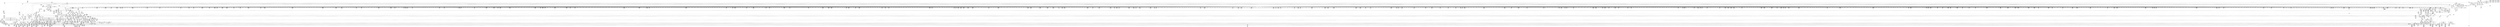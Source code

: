 digraph {
	CE0x49d81e0 [shape=record,shape=Mrecord,label="{CE0x49d81e0|may_create:_if.end26|*SummSource*}"]
	CE0x49b3de0 [shape=record,shape=Mrecord,label="{CE0x49b3de0|_ret_i32_%retval.0,_!dbg_!27798|security/selinux/hooks.c,1742}"]
	CE0x4a7b4c0 [shape=record,shape=Mrecord,label="{CE0x4a7b4c0|272:_i8*,_:_CRE_1631,1632_}"]
	CE0x49c0e60 [shape=record,shape=Mrecord,label="{CE0x49c0e60|i64*_getelementptr_inbounds_(_2_x_i64_,_2_x_i64_*___llvm_gcov_ctr223,_i64_0,_i64_1)|*Constant*|*SummSource*}"]
	CE0x4aaf060 [shape=record,shape=Mrecord,label="{CE0x4aaf060|may_create:_tmp44|security/selinux/hooks.c,1728|*SummSink*}"]
	CE0x4a9e9f0 [shape=record,shape=Mrecord,label="{CE0x4a9e9f0|i64_13|*Constant*|*SummSink*}"]
	CE0x49cf240 [shape=record,shape=Mrecord,label="{CE0x49cf240|%struct.task_struct*_(%struct.task_struct**)*_asm_movq_%gs:$_1:P_,$0_,_r,im,_dirflag_,_fpsr_,_flags_|*SummSink*}"]
	CE0x4ab4390 [shape=record,shape=Mrecord,label="{CE0x4ab4390|VOIDTB_TE:_CE_95,96_}"]
	CE0x49c0d90 [shape=record,shape=Mrecord,label="{CE0x49c0d90|i64*_getelementptr_inbounds_(_2_x_i64_,_2_x_i64_*___llvm_gcov_ctr223,_i64_0,_i64_1)|*Constant*}"]
	CE0x68cd920 [shape=record,shape=Mrecord,label="{CE0x68cd920|may_create:_ad|security/selinux/hooks.c, 1710}"]
	CE0x49c4c90 [shape=record,shape=Mrecord,label="{CE0x49c4c90|may_create:_i_security|security/selinux/hooks.c,1713}"]
	CE0x4a7ed10 [shape=record,shape=Mrecord,label="{CE0x4a7ed10|272:_i8*,_:_CRE_1684,1685_}"]
	CE0x4a2de10 [shape=record,shape=Mrecord,label="{CE0x4a2de10|272:_i8*,_:_CRE_599,600_}"]
	CE0x4a95be0 [shape=record,shape=Mrecord,label="{CE0x4a95be0|may_create:_type|security/selinux/hooks.c,1719|*SummSource*}"]
	CE0x49a7000 [shape=record,shape=Mrecord,label="{CE0x49a7000|i8_1|*Constant*|*SummSink*}"]
	CE0x4a2d370 [shape=record,shape=Mrecord,label="{CE0x4a2d370|272:_i8*,_:_CRE_589,590_}"]
	CE0x49ba530 [shape=record,shape=Mrecord,label="{CE0x49ba530|may_create:_security|security/selinux/hooks.c,1706}"]
	CE0x4a78520 [shape=record,shape=Mrecord,label="{CE0x4a78520|272:_i8*,_:_CRE_1363,1364_}"]
	CE0x4a7e6b0 [shape=record,shape=Mrecord,label="{CE0x4a7e6b0|272:_i8*,_:_CRE_1678,1679_}"]
	CE0x49c1210 [shape=record,shape=Mrecord,label="{CE0x49c1210|may_create:_if.end30}"]
	CE0x4a79400 [shape=record,shape=Mrecord,label="{CE0x4a79400|272:_i8*,_:_CRE_1376,1384_|*MultipleSource*|*LoadInst*|security/selinux/hooks.c,1714|security/selinux/hooks.c,1714}"]
	CE0x49a8f90 [shape=record,shape=Mrecord,label="{CE0x49a8f90|28:_i32,_:_CRE_48,49_}"]
	CE0x4a9c350 [shape=record,shape=Mrecord,label="{CE0x4a9c350|i64*_getelementptr_inbounds_(_26_x_i64_,_26_x_i64_*___llvm_gcov_ctr217,_i64_0,_i64_12)|*Constant*}"]
	CE0x4a2b1c0 [shape=record,shape=Mrecord,label="{CE0x4a2b1c0|may_create:_s_security|security/selinux/hooks.c,1714|*SummSink*}"]
	CE0x49baae0 [shape=record,shape=Mrecord,label="{CE0x49baae0|may_create:_tmp20|security/selinux/hooks.c,1706}"]
	CE0x4a163a0 [shape=record,shape=Mrecord,label="{CE0x4a163a0|40:_%struct.super_block*,_56:_i8*,_:_CRE_977,978_}"]
	CE0x49d3910 [shape=record,shape=Mrecord,label="{CE0x49d3910|avc_has_perm:_entry}"]
	CE0x4a7dc10 [shape=record,shape=Mrecord,label="{CE0x4a7dc10|272:_i8*,_:_CRE_1668,1669_}"]
	CE0x49b3a50 [shape=record,shape=Mrecord,label="{CE0x49b3a50|may_create:_tclass|Function::may_create&Arg::tclass::}"]
	CE0x4a941b0 [shape=record,shape=Mrecord,label="{CE0x4a941b0|may_create:_tmp27|security/selinux/hooks.c,1716|*SummSource*}"]
	CE0x4a15690 [shape=record,shape=Mrecord,label="{CE0x4a15690|40:_%struct.super_block*,_56:_i8*,_:_CRE_934,935_}"]
	CE0x4acfcc0 [shape=record,shape=Mrecord,label="{CE0x4acfcc0|i64*_getelementptr_inbounds_(_26_x_i64_,_26_x_i64_*___llvm_gcov_ctr217,_i64_0,_i64_24)|*Constant*}"]
	CE0x49e9e30 [shape=record,shape=Mrecord,label="{CE0x49e9e30|40:_%struct.super_block*,_56:_i8*,_:_CRE_255,256_}"]
	CE0x4a1f1f0 [shape=record,shape=Mrecord,label="{CE0x4a1f1f0|272:_i8*,_:_CRE_1304,1305_}"]
	CE0x4a02770 [shape=record,shape=Mrecord,label="{CE0x4a02770|may_create:_tmp50|security/selinux/hooks.c,1731|*SummSource*}"]
	CE0x4a83000 [shape=record,shape=Mrecord,label="{CE0x4a83000|272:_i8*,_:_CRE_2120,2248_|*MultipleSource*|*LoadInst*|security/selinux/hooks.c,1714|security/selinux/hooks.c,1714}"]
	CE0x49aa350 [shape=record,shape=Mrecord,label="{CE0x49aa350|may_create:_tmp5|security/selinux/hooks.c,1706|*SummSink*}"]
	CE0x49ff700 [shape=record,shape=Mrecord,label="{CE0x49ff700|VOIDTB_TE:_CE_272,280_|*MultipleSource*|Function::selinux_inode_symlink&Arg::dentry::|security/selinux/hooks.c,1730|Function::may_create&Arg::dentry::}"]
	CE0x4a882e0 [shape=record,shape=Mrecord,label="{CE0x4a882e0|28:_i32,_:_CRE_64,65_}"]
	CE0x49bed80 [shape=record,shape=Mrecord,label="{CE0x49bed80|may_create:_tmp18|security/selinux/hooks.c,1706|*SummSink*}"]
	CE0x49d5700 [shape=record,shape=Mrecord,label="{CE0x49d5700|may_create:_do.end|*SummSource*}"]
	CE0x4a30830 [shape=record,shape=Mrecord,label="{CE0x4a30830|272:_i8*,_:_CRE_664,672_|*MultipleSource*|*LoadInst*|security/selinux/hooks.c,1714|security/selinux/hooks.c,1714}"]
	CE0x4acc410 [shape=record,shape=Mrecord,label="{CE0x4acc410|may_create:_tmp51|security/selinux/hooks.c,1732|*SummSource*}"]
	CE0x4a19020 [shape=record,shape=Mrecord,label="{CE0x4a19020|272:_i8*,_:_CRE_360,368_|*MultipleSource*|*LoadInst*|security/selinux/hooks.c,1714|security/selinux/hooks.c,1714}"]
	CE0x4a7ce40 [shape=record,shape=Mrecord,label="{CE0x4a7ce40|272:_i8*,_:_CRE_1655,1656_}"]
	CE0x4a9c060 [shape=record,shape=Mrecord,label="{CE0x4a9c060|may_create:_tmp34|security/selinux/hooks.c,1726}"]
	CE0x4a238c0 [shape=record,shape=Mrecord,label="{CE0x4a238c0|272:_i8*,_:_CRE_401,402_}"]
	CE0x49fdfe0 [shape=record,shape=Mrecord,label="{CE0x49fdfe0|VOIDTB_TE:_CE_211,212_}"]
	CE0x566cc80 [shape=record,shape=Mrecord,label="{CE0x566cc80|may_create:_entry|*SummSource*}"]
	CE0x4a21500 [shape=record,shape=Mrecord,label="{CE0x4a21500|272:_i8*,_:_CRE_80,88_|*MultipleSource*|*LoadInst*|security/selinux/hooks.c,1714|security/selinux/hooks.c,1714}"]
	CE0x4ad0090 [shape=record,shape=Mrecord,label="{CE0x4ad0090|may_create:_tmp62|security/selinux/hooks.c,1739|*SummSink*}"]
	CE0x4a285e0 [shape=record,shape=Mrecord,label="{CE0x4a285e0|272:_i8*,_:_CRE_454,455_}"]
	CE0x4a1fb70 [shape=record,shape=Mrecord,label="{CE0x4a1fb70|i32_16|*Constant*|*SummSink*}"]
	CE0x49a7be0 [shape=record,shape=Mrecord,label="{CE0x49a7be0|28:_i32,_:_CRE_10,11_}"]
	CE0x4a03100 [shape=record,shape=Mrecord,label="{CE0x4a03100|i64*_getelementptr_inbounds_(_26_x_i64_,_26_x_i64_*___llvm_gcov_ctr217,_i64_0,_i64_19)|*Constant*|*SummSource*}"]
	CE0x4a0a9d0 [shape=record,shape=Mrecord,label="{CE0x4a0a9d0|40:_%struct.super_block*,_56:_i8*,_:_CRE_608,609_}"]
	CE0x4a08310 [shape=record,shape=Mrecord,label="{CE0x4a08310|40:_%struct.super_block*,_56:_i8*,_:_CRE_577,578_}"]
	CE0x4a12990 [shape=record,shape=Mrecord,label="{CE0x4a12990|40:_%struct.super_block*,_56:_i8*,_:_CRE_898,899_}"]
	CE0x4a11950 [shape=record,shape=Mrecord,label="{CE0x4a11950|40:_%struct.super_block*,_56:_i8*,_:_CRE_885,886_}"]
	CE0x4a13390 [shape=record,shape=Mrecord,label="{CE0x4a13390|40:_%struct.super_block*,_56:_i8*,_:_CRE_906,907_}"]
	CE0x4ab69e0 [shape=record,shape=Mrecord,label="{CE0x4ab69e0|may_create:_and|security/selinux/hooks.c,1728|*SummSink*}"]
	CE0x4ab68b0 [shape=record,shape=Mrecord,label="{CE0x4ab68b0|may_create:_and|security/selinux/hooks.c,1728|*SummSource*}"]
	CE0x4ab1880 [shape=record,shape=Mrecord,label="{CE0x4ab1880|VOIDTB_TE:_CE_16,24_|*MultipleSource*|Function::selinux_inode_symlink&Arg::dentry::|security/selinux/hooks.c,1730|Function::may_create&Arg::dentry::}"]
	CE0x4ab4600 [shape=record,shape=Mrecord,label="{CE0x4ab4600|VOIDTB_TE:_CE_112,144_|*MultipleSource*|Function::selinux_inode_symlink&Arg::dentry::|security/selinux/hooks.c,1730|Function::may_create&Arg::dentry::}"]
	CE0x4a2afc0 [shape=record,shape=Mrecord,label="{CE0x4a2afc0|i32_8|*Constant*}"]
	CE0x49d6630 [shape=record,shape=Mrecord,label="{CE0x49d6630|may_create:_bb}"]
	CE0x4a02ee0 [shape=record,shape=Mrecord,label="{CE0x4a02ee0|i64*_getelementptr_inbounds_(_26_x_i64_,_26_x_i64_*___llvm_gcov_ctr217,_i64_0,_i64_19)|*Constant*}"]
	CE0x49b28a0 [shape=record,shape=Mrecord,label="{CE0x49b28a0|selinux_inode_symlink:_tmp|*SummSource*}"]
	CE0x49ea1f0 [shape=record,shape=Mrecord,label="{CE0x49ea1f0|40:_%struct.super_block*,_56:_i8*,_:_CRE_258,259_}"]
	CE0x4a01240 [shape=record,shape=Mrecord,label="{CE0x4a01240|VOIDTB_TE:_CE_319,320_}"]
	CE0x4a30630 [shape=record,shape=Mrecord,label="{CE0x4a30630|272:_i8*,_:_CRE_656,664_|*MultipleSource*|*LoadInst*|security/selinux/hooks.c,1714|security/selinux/hooks.c,1714}"]
	CE0x4a15d20 [shape=record,shape=Mrecord,label="{CE0x4a15d20|40:_%struct.super_block*,_56:_i8*,_:_CRE_960,968_|*MultipleSource*|Function::selinux_inode_symlink&Arg::dir::|Function::may_create&Arg::dir::|security/selinux/hooks.c,1713}"]
	CE0x4a27920 [shape=record,shape=Mrecord,label="{CE0x4a27920|272:_i8*,_:_CRE_442,443_}"]
	CE0x4a29960 [shape=record,shape=Mrecord,label="{CE0x4a29960|272:_i8*,_:_CRE_504,512_|*MultipleSource*|*LoadInst*|security/selinux/hooks.c,1714|security/selinux/hooks.c,1714}"]
	CE0x4a11d10 [shape=record,shape=Mrecord,label="{CE0x4a11d10|40:_%struct.super_block*,_56:_i8*,_:_CRE_888,889_}"]
	CE0x4a28f70 [shape=record,shape=Mrecord,label="{CE0x4a28f70|272:_i8*,_:_CRE_463,464_}"]
	CE0x4a8c510 [shape=record,shape=Mrecord,label="{CE0x4a8c510|28:_i32,_:_CRE_160,168_|*MultipleSource*|security/selinux/hooks.c,1722|*LoadInst*|security/selinux/hooks.c,1713|security/selinux/hooks.c,1713}"]
	CE0x4a01680 [shape=record,shape=Mrecord,label="{CE0x4a01680|may_create:_tobool23|security/selinux/hooks.c,1731|*SummSink*}"]
	CE0x49fbcd0 [shape=record,shape=Mrecord,label="{CE0x49fbcd0|VOIDTB_TE:_CE_178,179_}"]
	CE0x4a1fe70 [shape=record,shape=Mrecord,label="{CE0x4a1fe70|may_create:_s_security|security/selinux/hooks.c,1714|*SummSource*}"]
	CE0x4a823d0 [shape=record,shape=Mrecord,label="{CE0x4a823d0|272:_i8*,_:_CRE_1888,1896_|*MultipleSource*|*LoadInst*|security/selinux/hooks.c,1714|security/selinux/hooks.c,1714}"]
	CE0x49d0150 [shape=record,shape=Mrecord,label="{CE0x49d0150|may_create:_newsid|security/selinux/hooks.c, 1709|*SummSource*}"]
	CE0x49fae60 [shape=record,shape=Mrecord,label="{CE0x49fae60|may_create:_tmp10|security/selinux/hooks.c,1706}"]
	CE0x4a880e0 [shape=record,shape=Mrecord,label="{CE0x4a880e0|28:_i32,_:_CRE_62,63_}"]
	CE0x4a2e7a0 [shape=record,shape=Mrecord,label="{CE0x4a2e7a0|272:_i8*,_:_CRE_608,609_}"]
	CE0x49bac50 [shape=record,shape=Mrecord,label="{CE0x49bac50|may_create:_tmp20|security/selinux/hooks.c,1706|*SummSource*}"]
	CE0x4a26f90 [shape=record,shape=Mrecord,label="{CE0x4a26f90|272:_i8*,_:_CRE_433,434_}"]
	CE0x49ed030 [shape=record,shape=Mrecord,label="{CE0x49ed030|40:_%struct.super_block*,_56:_i8*,_:_CRE_295,296_}"]
	CE0x49b3b90 [shape=record,shape=Mrecord,label="{CE0x49b3b90|may_create:_tclass|Function::may_create&Arg::tclass::|*SummSink*}"]
	CE0x4a1f410 [shape=record,shape=Mrecord,label="{CE0x4a1f410|272:_i8*,_:_CRE_1288,1296_|*MultipleSource*|*LoadInst*|security/selinux/hooks.c,1714|security/selinux/hooks.c,1714}"]
	CE0x49fe200 [shape=record,shape=Mrecord,label="{CE0x49fe200|VOIDTB_TE:_CE_213,214_}"]
	CE0x4a18c80 [shape=record,shape=Mrecord,label="{CE0x4a18c80|272:_i8*,_:_CRE_344,352_|*MultipleSource*|*LoadInst*|security/selinux/hooks.c,1714|security/selinux/hooks.c,1714}"]
	CE0x49f1c30 [shape=record,shape=Mrecord,label="{CE0x49f1c30|40:_%struct.super_block*,_56:_i8*,_:_CRE_482,483_}"]
	CE0x4a89ce0 [shape=record,shape=Mrecord,label="{CE0x4a89ce0|28:_i32,_:_CRE_90,91_}"]
	CE0x49fddc0 [shape=record,shape=Mrecord,label="{CE0x49fddc0|VOIDTB_TE:_CE_209,210_}"]
	CE0x49bf570 [shape=record,shape=Mrecord,label="{CE0x49bf570|40:_%struct.super_block*,_56:_i8*,_:_CRE_555,556_}"]
	CE0x49fe310 [shape=record,shape=Mrecord,label="{CE0x49fe310|VOIDTB_TE:_CE_214,215_}"]
	CE0x49d1340 [shape=record,shape=Mrecord,label="{CE0x49d1340|40:_%struct.super_block*,_56:_i8*,_:_CRE_140,141_}"]
	CE0x4a08950 [shape=record,shape=Mrecord,label="{CE0x4a08950|40:_%struct.super_block*,_56:_i8*,_:_CRE_582,583_}"]
	CE0x49d2540 [shape=record,shape=Mrecord,label="{CE0x49d2540|40:_%struct.super_block*,_56:_i8*,_:_CRE_164,165_}"]
	CE0x49fbef0 [shape=record,shape=Mrecord,label="{CE0x49fbef0|VOIDTB_TE:_CE_180,181_}"]
	CE0x4acd9e0 [shape=record,shape=Mrecord,label="{CE0x4acd9e0|may_create:_tmp58|security/selinux/hooks.c,1736|*SummSource*}"]
	CE0x4a8d310 [shape=record,shape=Mrecord,label="{CE0x4a8d310|may_create:_tmp29|security/selinux/hooks.c,1722|*SummSink*}"]
	CE0x4ab7040 [shape=record,shape=Mrecord,label="{CE0x4ab7040|i64_15|*Constant*}"]
	CE0x49fdba0 [shape=record,shape=Mrecord,label="{CE0x49fdba0|VOIDTB_TE:_CE_207,208_}"]
	CE0x49b3750 [shape=record,shape=Mrecord,label="{CE0x49b3750|i16_9|*Constant*|*SummSource*}"]
	CE0x4a8a2e0 [shape=record,shape=Mrecord,label="{CE0x4a8a2e0|28:_i32,_:_CRE_96,97_}"]
	CE0x4a148d0 [shape=record,shape=Mrecord,label="{CE0x4a148d0|40:_%struct.super_block*,_56:_i8*,_:_CRE_923,924_}"]
	CE0x4a168d0 [shape=record,shape=Mrecord,label="{CE0x4a168d0|40:_%struct.super_block*,_56:_i8*,_:_CRE_980,981_}"]
	CE0x4a77ca0 [shape=record,shape=Mrecord,label="{CE0x4a77ca0|272:_i8*,_:_CRE_1355,1356_}"]
	CE0x49b1ac0 [shape=record,shape=Mrecord,label="{CE0x49b1ac0|get_current:_tmp1|*SummSink*}"]
	CE0x4a9ec00 [shape=record,shape=Mrecord,label="{CE0x4a9ec00|i64_14|*Constant*|*SummSource*}"]
	CE0x4ab4700 [shape=record,shape=Mrecord,label="{CE0x4ab4700|VOIDTB_TE:_CE_144,145_}"]
	CE0x49b5fe0 [shape=record,shape=Mrecord,label="{CE0x49b5fe0|selinux_inode_symlink:_dir|Function::selinux_inode_symlink&Arg::dir::|*SummSource*}"]
	CE0x49e96b0 [shape=record,shape=Mrecord,label="{CE0x49e96b0|40:_%struct.super_block*,_56:_i8*,_:_CRE_249,250_}"]
	CE0x4a1b010 [shape=record,shape=Mrecord,label="{CE0x4a1b010|272:_i8*,_:_CRE_1218,1219_}"]
	CE0x4ac9f60 [shape=record,shape=Mrecord,label="{CE0x4ac9f60|i64_22|*Constant*}"]
	CE0x49b4860 [shape=record,shape=Mrecord,label="{CE0x49b4860|i64*_getelementptr_inbounds_(_2_x_i64_,_2_x_i64_*___llvm_gcov_ctr223,_i64_0,_i64_1)|*Constant*|*SummSink*}"]
	CE0x49eaab0 [shape=record,shape=Mrecord,label="{CE0x49eaab0|40:_%struct.super_block*,_56:_i8*,_:_CRE_265,266_}"]
	CE0x49fdcb0 [shape=record,shape=Mrecord,label="{CE0x49fdcb0|VOIDTB_TE:_CE_208,209_}"]
	CE0x4a9a410 [shape=record,shape=Mrecord,label="{CE0x4a9a410|may_create:_sid13|security/selinux/hooks.c,1722|*SummSource*}"]
	CE0x4ab31e0 [shape=record,shape=Mrecord,label="{CE0x4ab31e0|VOIDTB_TE:_CE_169,170_}"]
	CE0x4a2f680 [shape=record,shape=Mrecord,label="{CE0x4a2f680|272:_i8*,_:_CRE_622,623_}"]
	CE0x4a79bd0 [shape=record,shape=Mrecord,label="{CE0x4a79bd0|272:_i8*,_:_CRE_1584,1592_|*MultipleSource*|*LoadInst*|security/selinux/hooks.c,1714|security/selinux/hooks.c,1714}"]
	CE0x4ac8fb0 [shape=record,shape=Mrecord,label="{CE0x4ac8fb0|may_create:_tobool28|security/selinux/hooks.c,1736}"]
	CE0x4a12c10 [shape=record,shape=Mrecord,label="{CE0x4a12c10|40:_%struct.super_block*,_56:_i8*,_:_CRE_900,901_}"]
	CE0x49cde60 [shape=record,shape=Mrecord,label="{CE0x49cde60|GLOBAL:_lockdep_rcu_suspicious|*Constant*|*SummSink*}"]
	CE0x4a9bba0 [shape=record,shape=Mrecord,label="{CE0x4a9bba0|may_create:_tmp33|security/selinux/hooks.c,1725|*SummSource*}"]
	CE0x49c0fc0 [shape=record,shape=Mrecord,label="{CE0x49c0fc0|i64*_getelementptr_inbounds_(_26_x_i64_,_26_x_i64_*___llvm_gcov_ctr217,_i64_0,_i64_0)|*Constant*|*SummSource*}"]
	CE0x4aa0d50 [shape=record,shape=Mrecord,label="{CE0x4aa0d50|may_create:_flags|security/selinux/hooks.c,1728|*SummSource*}"]
	CE0x4a80e20 [shape=record,shape=Mrecord,label="{CE0x4a80e20|272:_i8*,_:_CRE_1824,1828_|*MultipleSource*|*LoadInst*|security/selinux/hooks.c,1714|security/selinux/hooks.c,1714}"]
	CE0x4a8c910 [shape=record,shape=Mrecord,label="{CE0x4a8c910|28:_i32,_:_CRE_184,192_|*MultipleSource*|security/selinux/hooks.c,1722|*LoadInst*|security/selinux/hooks.c,1713|security/selinux/hooks.c,1713}"]
	CE0x4ab2fc0 [shape=record,shape=Mrecord,label="{CE0x4ab2fc0|VOIDTB_TE:_CE_167,168_}"]
	CE0x4a022d0 [shape=record,shape=Mrecord,label="{CE0x4a022d0|may_create:_tmp49|security/selinux/hooks.c,1731|*SummSource*}"]
	CE0x4ab0700 [shape=record,shape=Mrecord,label="{CE0x4ab0700|may_create:_d_name|security/selinux/hooks.c,1730}"]
	CE0x4a9b390 [shape=record,shape=Mrecord,label="{CE0x4a9b390|may_create:_sid11|security/selinux/hooks.c,1716|*SummSource*}"]
	CE0x49ad4a0 [shape=record,shape=Mrecord,label="{CE0x49ad4a0|0:_i8,_:_GCMR_may_create.__warned_internal_global_i8_0,_section_.data.unlikely_,_align_1:_elem_0:default:}"]
	CE0x49ee070 [shape=record,shape=Mrecord,label="{CE0x49ee070|40:_%struct.super_block*,_56:_i8*,_:_CRE_308,309_}"]
	CE0x4a261c0 [shape=record,shape=Mrecord,label="{CE0x4a261c0|272:_i8*,_:_CRE_420,421_}"]
	CE0x4ab6e10 [shape=record,shape=Mrecord,label="{CE0x4ab6e10|may_create:_tobool19|security/selinux/hooks.c,1728|*SummSink*}"]
	CE0x4acc4f0 [shape=record,shape=Mrecord,label="{CE0x4acc4f0|may_create:_tmp47|security/selinux/hooks.c,1731|*SummSource*}"]
	CE0x49b38f0 [shape=record,shape=Mrecord,label="{CE0x49b38f0|i16_9|*Constant*|*SummSink*}"]
	CE0x4a83910 [shape=record,shape=Mrecord,label="{CE0x4a83910|may_create:_tmp25|security/selinux/hooks.c,1714|*SummSource*}"]
	CE0x49cf000 [shape=record,shape=Mrecord,label="{CE0x49cf000|may_create:_tmp17|security/selinux/hooks.c,1706}"]
	CE0x49bbee0 [shape=record,shape=Mrecord,label="{CE0x49bbee0|i32_10|*Constant*|*SummSource*}"]
	CE0x4ab2a70 [shape=record,shape=Mrecord,label="{CE0x4ab2a70|VOIDTB_TE:_CE_162,163_}"]
	CE0x49b1df0 [shape=record,shape=Mrecord,label="{CE0x49b1df0|may_create:_tmp13|security/selinux/hooks.c,1706}"]
	CE0x4a181a0 [shape=record,shape=Mrecord,label="{CE0x4a181a0|272:_i8*,_:_CRE_296,304_|*MultipleSource*|*LoadInst*|security/selinux/hooks.c,1714|security/selinux/hooks.c,1714}"]
	CE0x49fb9a0 [shape=record,shape=Mrecord,label="{CE0x49fb9a0|VOIDTB_TE:_CE_175,176_}"]
	CE0x49fefd0 [shape=record,shape=Mrecord,label="{CE0x49fefd0|VOIDTB_TE:_CE_240,248_|*MultipleSource*|Function::selinux_inode_symlink&Arg::dentry::|security/selinux/hooks.c,1730|Function::may_create&Arg::dentry::}"]
	CE0x4a82c60 [shape=record,shape=Mrecord,label="{CE0x4a82c60|272:_i8*,_:_CRE_2056,2112_|*MultipleSource*|*LoadInst*|security/selinux/hooks.c,1714|security/selinux/hooks.c,1714}"]
	CE0x4a19c70 [shape=record,shape=Mrecord,label="{CE0x4a19c70|272:_i8*,_:_CRE_712,720_|*MultipleSource*|*LoadInst*|security/selinux/hooks.c,1714|security/selinux/hooks.c,1714}"]
	CE0x4a2ef10 [shape=record,shape=Mrecord,label="{CE0x4a2ef10|272:_i8*,_:_CRE_615,616_}"]
	CE0x4acc990 [shape=record,shape=Mrecord,label="{CE0x4acc990|i64_17|*Constant*}"]
	CE0x4a7e270 [shape=record,shape=Mrecord,label="{CE0x4a7e270|272:_i8*,_:_CRE_1674,1675_}"]
	CE0x4a21690 [shape=record,shape=Mrecord,label="{CE0x4a21690|272:_i8*,_:_CRE_88,96_|*MultipleSource*|*LoadInst*|security/selinux/hooks.c,1714|security/selinux/hooks.c,1714}"]
	CE0x49c5300 [shape=record,shape=Mrecord,label="{CE0x49c5300|i64*_getelementptr_inbounds_(_26_x_i64_,_26_x_i64_*___llvm_gcov_ctr217,_i64_0,_i64_25)|*Constant*}"]
	CE0x4a2fdf0 [shape=record,shape=Mrecord,label="{CE0x4a2fdf0|272:_i8*,_:_CRE_629,630_}"]
	CE0x4a9aba0 [shape=record,shape=Mrecord,label="{CE0x4a9aba0|28:_i32,_:_CRE_9,10_}"]
	CE0x4ab6730 [shape=record,shape=Mrecord,label="{CE0x4ab6730|may_create:_and|security/selinux/hooks.c,1728}"]
	CE0x4a2f350 [shape=record,shape=Mrecord,label="{CE0x4a2f350|272:_i8*,_:_CRE_619,620_}"]
	CE0x4a1e420 [shape=record,shape=Mrecord,label="{CE0x4a1e420|272:_i8*,_:_CRE_1267,1268_}"]
	CE0x49a1530 [shape=record,shape=Mrecord,label="{CE0x49a1530|selinux_inode_symlink:_entry}"]
	CE0x49c18f0 [shape=record,shape=Mrecord,label="{CE0x49c18f0|may_create:_tmp64|security/selinux/hooks.c,1739|*SummSource*}"]
	CE0x4a06530 [shape=record,shape=Mrecord,label="{CE0x4a06530|272:_i8*,_:_CRE_1328,1329_}"]
	CE0x4ab0e30 [shape=record,shape=Mrecord,label="{CE0x4ab0e30|i64_16|*Constant*|*SummSink*}"]
	CE0x49d9220 [shape=record,shape=Mrecord,label="{CE0x49d9220|40:_%struct.super_block*,_56:_i8*,_:_CRE_169,170_}"]
	CE0x4a22130 [shape=record,shape=Mrecord,label="{CE0x4a22130|272:_i8*,_:_CRE_132,136_|*MultipleSource*|*LoadInst*|security/selinux/hooks.c,1714|security/selinux/hooks.c,1714}"]
	CE0x4a2e9c0 [shape=record,shape=Mrecord,label="{CE0x4a2e9c0|272:_i8*,_:_CRE_610,611_}"]
	CE0x4ab6ce0 [shape=record,shape=Mrecord,label="{CE0x4ab6ce0|may_create:_tobool19|security/selinux/hooks.c,1728|*SummSource*}"]
	CE0x4ab2b80 [shape=record,shape=Mrecord,label="{CE0x4ab2b80|VOIDTB_TE:_CE_163,164_}"]
	CE0x49d0850 [shape=record,shape=Mrecord,label="{CE0x49d0850|40:_%struct.super_block*,_56:_i8*,_:_CRE_112,120_|*MultipleSource*|Function::selinux_inode_symlink&Arg::dir::|Function::may_create&Arg::dir::|security/selinux/hooks.c,1713}"]
	CE0x4ace5f0 [shape=record,shape=Mrecord,label="{CE0x4ace5f0|i64*_getelementptr_inbounds_(_26_x_i64_,_26_x_i64_*___llvm_gcov_ctr217,_i64_0,_i64_23)|*Constant*}"]
	CE0x4a049c0 [shape=record,shape=Mrecord,label="{CE0x4a049c0|40:_%struct.super_block*,_56:_i8*,_:_CRE_536,540_|*MultipleSource*|Function::selinux_inode_symlink&Arg::dir::|Function::may_create&Arg::dir::|security/selinux/hooks.c,1713}"]
	CE0x4acb3b0 [shape=record,shape=Mrecord,label="{CE0x4acb3b0|i64*_getelementptr_inbounds_(_26_x_i64_,_26_x_i64_*___llvm_gcov_ctr217,_i64_0,_i64_20)|*Constant*|*SummSink*}"]
	CE0x49f9b70 [shape=record,shape=Mrecord,label="{CE0x49f9b70|GLOBAL:_current_task|Global_var:current_task|*SummSource*}"]
	CE0x4acdb50 [shape=record,shape=Mrecord,label="{CE0x4acdb50|may_create:_tmp58|security/selinux/hooks.c,1736|*SummSink*}"]
	CE0x4a0e660 [shape=record,shape=Mrecord,label="{CE0x4a0e660|40:_%struct.super_block*,_56:_i8*,_:_CRE_776,792_|*MultipleSource*|Function::selinux_inode_symlink&Arg::dir::|Function::may_create&Arg::dir::|security/selinux/hooks.c,1713}"]
	CE0x49fedb0 [shape=record,shape=Mrecord,label="{CE0x49fedb0|VOIDTB_TE:_CE_224,232_|*MultipleSource*|Function::selinux_inode_symlink&Arg::dentry::|security/selinux/hooks.c,1730|Function::may_create&Arg::dentry::}"]
	CE0x4a93b60 [shape=record,shape=Mrecord,label="{CE0x4a93b60|0:_i32,_4:_i32,_8:_i32,_12:_i32,_:_CMRE_12,16_|*MultipleSource*|security/selinux/hooks.c,1706|security/selinux/hooks.c,1706|security/selinux/hooks.c,1716}"]
	CE0x6691a70 [shape=record,shape=Mrecord,label="{CE0x6691a70|selinux_inode_symlink:_tmp3|*SummSource*}"]
	CE0x49faaf0 [shape=record,shape=Mrecord,label="{CE0x49faaf0|may_create:_tmp9|security/selinux/hooks.c,1706|*SummSource*}"]
	CE0x4a8eaa0 [shape=record,shape=Mrecord,label="{CE0x4a8eaa0|may_create:_tmp34|security/selinux/hooks.c,1726|*SummSource*}"]
	CE0x4a0b790 [shape=record,shape=Mrecord,label="{CE0x4a0b790|40:_%struct.super_block*,_56:_i8*,_:_CRE_619,620_}"]
	CE0x4a1f800 [shape=record,shape=Mrecord,label="{CE0x4a1f800|i32_16|*Constant*}"]
	CE0x4a12ad0 [shape=record,shape=Mrecord,label="{CE0x4a12ad0|40:_%struct.super_block*,_56:_i8*,_:_CRE_899,900_}"]
	CE0x49ce990 [shape=record,shape=Mrecord,label="{CE0x49ce990|i8*_getelementptr_inbounds_(_45_x_i8_,_45_x_i8_*_.str12,_i32_0,_i32_0)|*Constant*|*SummSink*}"]
	CE0x4a1a010 [shape=record,shape=Mrecord,label="{CE0x4a1a010|272:_i8*,_:_CRE_736,880_|*MultipleSource*|*LoadInst*|security/selinux/hooks.c,1714|security/selinux/hooks.c,1714}"]
	CE0x4a11310 [shape=record,shape=Mrecord,label="{CE0x4a11310|40:_%struct.super_block*,_56:_i8*,_:_CRE_880,881_}"]
	CE0x49e97f0 [shape=record,shape=Mrecord,label="{CE0x49e97f0|40:_%struct.super_block*,_56:_i8*,_:_CRE_250,251_}"]
	CE0x4a1d210 [shape=record,shape=Mrecord,label="{CE0x4a1d210|272:_i8*,_:_CRE_1250,1251_}"]
	CE0x424b040 [shape=record,shape=Mrecord,label="{CE0x424b040|selinux_inode_symlink:_tmp2|*SummSource*}"]
	CE0x4a7ae60 [shape=record,shape=Mrecord,label="{CE0x4a7ae60|272:_i8*,_:_CRE_1625,1626_}"]
	CE0x4a951a0 [shape=record,shape=Mrecord,label="{CE0x4a951a0|may_create:_tmp28|security/selinux/hooks.c,1717|*SummSink*}"]
	CE0x4ade940 [shape=record,shape=Mrecord,label="{CE0x4ade940|i16_5|*Constant*|*SummSource*}"]
	CE0x566ca10 [shape=record,shape=Mrecord,label="{CE0x566ca10|GLOBAL:_may_create|*Constant*|*SummSink*}"]
	CE0x49c99a0 [shape=record,shape=Mrecord,label="{CE0x49c99a0|i64_2|*Constant*|*SummSink*}"]
	CE0x49cdff0 [shape=record,shape=Mrecord,label="{CE0x49cdff0|i32_1706|*Constant*}"]
	CE0x4ac85d0 [shape=record,shape=Mrecord,label="{CE0x4ac85d0|may_create:_tmp55|security/selinux/hooks.c,1735|*SummSink*}"]
	CE0x49d42a0 [shape=record,shape=Mrecord,label="{CE0x49d42a0|i1_true|*Constant*|*SummSink*}"]
	CE0x4a09d50 [shape=record,shape=Mrecord,label="{CE0x4a09d50|40:_%struct.super_block*,_56:_i8*,_:_CRE_598,599_}"]
	CE0x4a7ec00 [shape=record,shape=Mrecord,label="{CE0x4a7ec00|272:_i8*,_:_CRE_1683,1684_}"]
	CE0x4a791e0 [shape=record,shape=Mrecord,label="{CE0x4a791e0|272:_i8*,_:_CRE_1375,1376_}"]
	CE0x4a2e8b0 [shape=record,shape=Mrecord,label="{CE0x4a2e8b0|272:_i8*,_:_CRE_609,610_}"]
	CE0x49db020 [shape=record,shape=Mrecord,label="{CE0x49db020|40:_%struct.super_block*,_56:_i8*,_:_CRE_212,216_|*MultipleSource*|Function::selinux_inode_symlink&Arg::dir::|Function::may_create&Arg::dir::|security/selinux/hooks.c,1713}"]
	CE0x49bd480 [shape=record,shape=Mrecord,label="{CE0x49bd480|40:_%struct.super_block*,_56:_i8*,_:_CRE_32,40_|*MultipleSource*|Function::selinux_inode_symlink&Arg::dir::|Function::may_create&Arg::dir::|security/selinux/hooks.c,1713}"]
	CE0x4a13890 [shape=record,shape=Mrecord,label="{CE0x4a13890|40:_%struct.super_block*,_56:_i8*,_:_CRE_910,911_}"]
	CE0x4a8dc30 [shape=record,shape=Mrecord,label="{CE0x4a8dc30|avc_has_perm:_auditdata|Function::avc_has_perm&Arg::auditdata::|*SummSource*}"]
	CE0x4a780e0 [shape=record,shape=Mrecord,label="{CE0x4a780e0|272:_i8*,_:_CRE_1359,1360_}"]
	CE0x49ef240 [shape=record,shape=Mrecord,label="{CE0x49ef240|40:_%struct.super_block*,_56:_i8*,_:_CRE_376,384_|*MultipleSource*|Function::selinux_inode_symlink&Arg::dir::|Function::may_create&Arg::dir::|security/selinux/hooks.c,1713}"]
	CE0x4a2c160 [shape=record,shape=Mrecord,label="{CE0x4a2c160|272:_i8*,_:_CRE_572,573_}"]
	CE0x49bd580 [shape=record,shape=Mrecord,label="{CE0x49bd580|40:_%struct.super_block*,_56:_i8*,_:_CRE_40,48_|*MultipleSource*|Function::selinux_inode_symlink&Arg::dir::|Function::may_create&Arg::dir::|security/selinux/hooks.c,1713}"]
	CE0x49a7fb0 [shape=record,shape=Mrecord,label="{CE0x49a7fb0|28:_i32,_:_CRE_16,17_}"]
	CE0x4a7fdd0 [shape=record,shape=Mrecord,label="{CE0x4a7fdd0|272:_i8*,_:_CRE_1752,1760_|*MultipleSource*|*LoadInst*|security/selinux/hooks.c,1714|security/selinux/hooks.c,1714}"]
	CE0x4a7b900 [shape=record,shape=Mrecord,label="{CE0x4a7b900|272:_i8*,_:_CRE_1635,1636_}"]
	CE0x4a16f10 [shape=record,shape=Mrecord,label="{CE0x4a16f10|40:_%struct.super_block*,_56:_i8*,_:_CRE_988,992_|*MultipleSource*|Function::selinux_inode_symlink&Arg::dir::|Function::may_create&Arg::dir::|security/selinux/hooks.c,1713}"]
	CE0x49b4d50 [shape=record,shape=Mrecord,label="{CE0x49b4d50|may_create:_dentry|Function::may_create&Arg::dentry::|*SummSource*}"]
	CE0x4a25340 [shape=record,shape=Mrecord,label="{CE0x4a25340|272:_i8*,_:_CRE_240,248_|*MultipleSource*|*LoadInst*|security/selinux/hooks.c,1714|security/selinux/hooks.c,1714}"]
	CE0x4a83a70 [shape=record,shape=Mrecord,label="{CE0x4a83a70|may_create:_sid11|security/selinux/hooks.c,1716|*SummSink*}"]
	CE0x49d4ae0 [shape=record,shape=Mrecord,label="{CE0x49d4ae0|i1_true|*Constant*|*SummSource*}"]
	CE0x49c5680 [shape=record,shape=Mrecord,label="{CE0x49c5680|may_create:_tmp67|security/selinux/hooks.c,1742|*SummSink*}"]
	CE0x4ac8aa0 [shape=record,shape=Mrecord,label="{CE0x4ac8aa0|may_create:_call27|security/selinux/hooks.c,1735|*SummSource*}"]
	CE0x4a822c0 [shape=record,shape=Mrecord,label="{CE0x4a822c0|272:_i8*,_:_CRE_1880,1884_|*MultipleSource*|*LoadInst*|security/selinux/hooks.c,1714|security/selinux/hooks.c,1714}"]
	CE0x4a1c660 [shape=record,shape=Mrecord,label="{CE0x4a1c660|272:_i8*,_:_CRE_1239,1240_}"]
	CE0x4a93490 [shape=record,shape=Mrecord,label="{CE0x4a93490|i32_(i32,_i32,_i16,_i32,_%struct.common_audit_data*)*_bitcast_(i32_(i32,_i32,_i16,_i32,_%struct.common_audit_data.495*)*_avc_has_perm_to_i32_(i32,_i32,_i16,_i32,_%struct.common_audit_data*)*)|*Constant*}"]
	CE0x4ab3d40 [shape=record,shape=Mrecord,label="{CE0x4ab3d40|VOIDTB_TE:_CE_90,91_}"]
	CE0x4a8cd10 [shape=record,shape=Mrecord,label="{CE0x4a8cd10|28:_i32,_:_CRE_200,208_|*MultipleSource*|security/selinux/hooks.c,1722|*LoadInst*|security/selinux/hooks.c,1713|security/selinux/hooks.c,1713}"]
	CE0x49a7310 [shape=record,shape=Mrecord,label="{CE0x49a7310|_call_void_lockdep_rcu_suspicious(i8*_getelementptr_inbounds_(_25_x_i8_,_25_x_i8_*_.str3,_i32_0,_i32_0),_i32_1706,_i8*_getelementptr_inbounds_(_45_x_i8_,_45_x_i8_*_.str12,_i32_0,_i32_0))_#10,_!dbg_!27731|security/selinux/hooks.c,1706}"]
	CE0x4a8d110 [shape=record,shape=Mrecord,label="{CE0x4a8d110|may_create:_tmp29|security/selinux/hooks.c,1722|*SummSource*}"]
	CE0x4a7e5a0 [shape=record,shape=Mrecord,label="{CE0x4a7e5a0|272:_i8*,_:_CRE_1677,1678_}"]
	CE0x49c9640 [shape=record,shape=Mrecord,label="{CE0x49c9640|GLOBAL:_may_create|*Constant*}"]
	CE0x49b60d0 [shape=record,shape=Mrecord,label="{CE0x49b60d0|selinux_inode_symlink:_dir|Function::selinux_inode_symlink&Arg::dir::|*SummSink*}"]
	CE0x4a9d720 [shape=record,shape=Mrecord,label="{CE0x4a9d720|may_create:_tmp36|security/selinux/hooks.c,1728|*SummSource*}"]
	CE0x4a2c5a0 [shape=record,shape=Mrecord,label="{CE0x4a2c5a0|272:_i8*,_:_CRE_576,577_}"]
	"CONST[source:0(mediator),value:0(static)][purpose:{operation}]"
	CE0x49a8470 [shape=record,shape=Mrecord,label="{CE0x49a8470|28:_i32,_:_CRE_21,22_}"]
	"CONST[source:0(mediator),value:2(dynamic)][purpose:{object}]"
	CE0x4a23d00 [shape=record,shape=Mrecord,label="{CE0x4a23d00|272:_i8*,_:_CRE_405,406_}"]
	CE0x49aaf50 [shape=record,shape=Mrecord,label="{CE0x49aaf50|selinux_inode_symlink:_dentry|Function::selinux_inode_symlink&Arg::dentry::|*SummSink*}"]
	CE0x4a26e80 [shape=record,shape=Mrecord,label="{CE0x4a26e80|272:_i8*,_:_CRE_432,433_}"]
	CE0x49ffb20 [shape=record,shape=Mrecord,label="{CE0x49ffb20|VOIDTB_TE:_CE_288,296_|*MultipleSource*|Function::selinux_inode_symlink&Arg::dentry::|security/selinux/hooks.c,1730|Function::may_create&Arg::dentry::}"]
	CE0x4a107d0 [shape=record,shape=Mrecord,label="{CE0x4a107d0|40:_%struct.super_block*,_56:_i8*,_:_CRE_871,872_}"]
	CE0x4a11e50 [shape=record,shape=Mrecord,label="{CE0x4a11e50|40:_%struct.super_block*,_56:_i8*,_:_CRE_889,890_}"]
	CE0x49da360 [shape=record,shape=Mrecord,label="{CE0x49da360|40:_%struct.super_block*,_56:_i8*,_:_CRE_192,193_}"]
	CE0x49bfca0 [shape=record,shape=Mrecord,label="{CE0x49bfca0|40:_%struct.super_block*,_56:_i8*,_:_CRE_561,562_}"]
	CE0x4a2ebe0 [shape=record,shape=Mrecord,label="{CE0x4a2ebe0|272:_i8*,_:_CRE_612,613_}"]
	CE0x4aae9c0 [shape=record,shape=Mrecord,label="{CE0x4aae9c0|may_create:_tmp43|security/selinux/hooks.c,1728|*SummSource*}"]
	CE0x4a06ec0 [shape=record,shape=Mrecord,label="{CE0x4a06ec0|272:_i8*,_:_CRE_1337,1338_}"]
	CE0x4a095d0 [shape=record,shape=Mrecord,label="{CE0x4a095d0|40:_%struct.super_block*,_56:_i8*,_:_CRE_592,593_}"]
	CE0x4a1b230 [shape=record,shape=Mrecord,label="{CE0x4a1b230|272:_i8*,_:_CRE_1220,1221_}"]
	CE0x4a7ba10 [shape=record,shape=Mrecord,label="{CE0x4a7ba10|272:_i8*,_:_CRE_1636,1637_}"]
	CE0x4aaeb30 [shape=record,shape=Mrecord,label="{CE0x4aaeb30|may_create:_tmp43|security/selinux/hooks.c,1728|*SummSink*}"]
	CE0x49a6330 [shape=record,shape=Mrecord,label="{CE0x49a6330|may_create:_tmp15|security/selinux/hooks.c,1706|*SummSource*}"]
	CE0x4a2dbf0 [shape=record,shape=Mrecord,label="{CE0x4a2dbf0|272:_i8*,_:_CRE_597,598_}"]
	CE0x4a7c180 [shape=record,shape=Mrecord,label="{CE0x4a7c180|272:_i8*,_:_CRE_1643,1644_}"]
	CE0x4a009c0 [shape=record,shape=Mrecord,label="{CE0x4a009c0|VOIDTB_TE:_CE_311,312_}"]
	CE0x4a21f60 [shape=record,shape=Mrecord,label="{CE0x4a21f60|272:_i8*,_:_CRE_128,132_|*MultipleSource*|*LoadInst*|security/selinux/hooks.c,1714|security/selinux/hooks.c,1714}"]
	CE0x4a13250 [shape=record,shape=Mrecord,label="{CE0x4a13250|40:_%struct.super_block*,_56:_i8*,_:_CRE_905,906_}"]
	CE0x4a13110 [shape=record,shape=Mrecord,label="{CE0x4a13110|40:_%struct.super_block*,_56:_i8*,_:_CRE_904,905_}"]
	CE0x4a83ae0 [shape=record,shape=Mrecord,label="{CE0x4a83ae0|may_create:_tmp25|security/selinux/hooks.c,1714|*SummSink*}"]
	CE0x49c94b0 [shape=record,shape=Mrecord,label="{CE0x49c94b0|may_create:_dentry|Function::may_create&Arg::dentry::}"]
	CE0x4a07410 [shape=record,shape=Mrecord,label="{CE0x4a07410|272:_i8*,_:_CRE_1342,1343_}"]
	CE0x4a14a10 [shape=record,shape=Mrecord,label="{CE0x4a14a10|40:_%struct.super_block*,_56:_i8*,_:_CRE_924,925_}"]
	CE0x49aa6d0 [shape=record,shape=Mrecord,label="{CE0x49aa6d0|may_create:_ad|security/selinux/hooks.c, 1710|*SummSource*}"]
	CE0x49ef4c0 [shape=record,shape=Mrecord,label="{CE0x49ef4c0|40:_%struct.super_block*,_56:_i8*,_:_CRE_384,388_|*MultipleSource*|Function::selinux_inode_symlink&Arg::dir::|Function::may_create&Arg::dir::|security/selinux/hooks.c,1713}"]
	CE0x4ab20e0 [shape=record,shape=Mrecord,label="{CE0x4ab20e0|VOIDTB_TE:_CE_153,154_}"]
	CE0x4a08590 [shape=record,shape=Mrecord,label="{CE0x4a08590|40:_%struct.super_block*,_56:_i8*,_:_CRE_579,580_}"]
	CE0x4a902b0 [shape=record,shape=Mrecord,label="{CE0x4a902b0|may_create:_tmp32|security/selinux/hooks.c,1725|*SummSink*}"]
	CE0x49d95e0 [shape=record,shape=Mrecord,label="{CE0x49d95e0|40:_%struct.super_block*,_56:_i8*,_:_CRE_174,175_}"]
	CE0x4ab3960 [shape=record,shape=Mrecord,label="{CE0x4ab3960|may_create:_d_name|security/selinux/hooks.c,1730|*SummSink*}"]
	CE0x49a5cb0 [shape=record,shape=Mrecord,label="{CE0x49a5cb0|i64*_getelementptr_inbounds_(_26_x_i64_,_26_x_i64_*___llvm_gcov_ctr217,_i64_0,_i64_8)|*Constant*|*SummSink*}"]
	CE0x49adf40 [shape=record,shape=Mrecord,label="{CE0x49adf40|i64_4|*Constant*|*SummSource*}"]
	CE0x4a0ad90 [shape=record,shape=Mrecord,label="{CE0x4a0ad90|40:_%struct.super_block*,_56:_i8*,_:_CRE_611,612_}"]
	CE0x4ac9ad0 [shape=record,shape=Mrecord,label="{CE0x4ac9ad0|i64_21|*Constant*}"]
	CE0x49bff20 [shape=record,shape=Mrecord,label="{CE0x49bff20|40:_%struct.super_block*,_56:_i8*,_:_CRE_563,564_}"]
	CE0x4acc480 [shape=record,shape=Mrecord,label="{CE0x4acc480|may_create:_tmp47|security/selinux/hooks.c,1731}"]
	CE0x49a2540 [shape=record,shape=Mrecord,label="{CE0x49a2540|selinux_inode_symlink:_bb|*SummSource*}"]
	CE0x4a9faa0 [shape=record,shape=Mrecord,label="{CE0x4a9faa0|may_create:_tmp38|security/selinux/hooks.c,1728|*SummSink*}"]
	CE0x49aad80 [shape=record,shape=Mrecord,label="{CE0x49aad80|selinux_inode_symlink:_dentry|Function::selinux_inode_symlink&Arg::dentry::|*SummSource*}"]
	CE0x4a8f4c0 [shape=record,shape=Mrecord,label="{CE0x4a8f4c0|may_create:_tmp30|security/selinux/hooks.c,1725}"]
	CE0x4a7ef30 [shape=record,shape=Mrecord,label="{CE0x4a7ef30|272:_i8*,_:_CRE_1686,1687_}"]
	CE0x4a2ead0 [shape=record,shape=Mrecord,label="{CE0x4a2ead0|272:_i8*,_:_CRE_611,612_}"]
	CE0x4a7b6e0 [shape=record,shape=Mrecord,label="{CE0x4a7b6e0|272:_i8*,_:_CRE_1633,1634_}"]
	CE0x5d32570 [shape=record,shape=Mrecord,label="{CE0x5d32570|_call_void_mcount()_#3|*SummSink*}"]
	CE0x4a13750 [shape=record,shape=Mrecord,label="{CE0x4a13750|40:_%struct.super_block*,_56:_i8*,_:_CRE_909,910_}"]
	CE0x49e9140 [shape=record,shape=Mrecord,label="{CE0x49e9140|40:_%struct.super_block*,_56:_i8*,_:_CRE_243,244_}"]
	CE0x4a06750 [shape=record,shape=Mrecord,label="{CE0x4a06750|272:_i8*,_:_CRE_1330,1331_}"]
	CE0x4a87420 [shape=record,shape=Mrecord,label="{CE0x4a87420|i64*_getelementptr_inbounds_(_2_x_i64_,_2_x_i64_*___llvm_gcov_ctr98,_i64_0,_i64_1)|*Constant*|*SummSource*}"]
	CE0x49ce8d0 [shape=record,shape=Mrecord,label="{CE0x49ce8d0|i8*_getelementptr_inbounds_(_45_x_i8_,_45_x_i8_*_.str12,_i32_0,_i32_0)|*Constant*|*SummSource*}"]
	CE0x4a25fa0 [shape=record,shape=Mrecord,label="{CE0x4a25fa0|272:_i8*,_:_CRE_418,419_}"]
	CE0x49eae70 [shape=record,shape=Mrecord,label="{CE0x49eae70|40:_%struct.super_block*,_56:_i8*,_:_CRE_268,269_}"]
	CE0x4a15910 [shape=record,shape=Mrecord,label="{CE0x4a15910|40:_%struct.super_block*,_56:_i8*,_:_CRE_936,944_|*MultipleSource*|Function::selinux_inode_symlink&Arg::dir::|Function::may_create&Arg::dir::|security/selinux/hooks.c,1713}"]
	CE0x49c54a0 [shape=record,shape=Mrecord,label="{CE0x49c54a0|i64*_getelementptr_inbounds_(_26_x_i64_,_26_x_i64_*___llvm_gcov_ctr217,_i64_0,_i64_25)|*Constant*|*SummSource*}"]
	CE0x4a16160 [shape=record,shape=Mrecord,label="{CE0x4a16160|40:_%struct.super_block*,_56:_i8*,_:_CRE_976,977_}"]
	CE0x4a24250 [shape=record,shape=Mrecord,label="{CE0x4a24250|272:_i8*,_:_CRE_410,411_}"]
	CE0x49fd320 [shape=record,shape=Mrecord,label="{CE0x49fd320|VOIDTB_TE:_CE_199,200_}"]
	CE0x4a230d0 [shape=record,shape=Mrecord,label="{CE0x4a230d0|272:_i8*,_:_CRE_394,395_}"]
	CE0x49f1af0 [shape=record,shape=Mrecord,label="{CE0x49f1af0|40:_%struct.super_block*,_56:_i8*,_:_CRE_481,482_}"]
	CE0x4a237b0 [shape=record,shape=Mrecord,label="{CE0x4a237b0|272:_i8*,_:_CRE_400,401_}"]
	CE0x49d53d0 [shape=record,shape=Mrecord,label="{CE0x49d53d0|may_create:_bb|*SummSink*}"]
	CE0x4a11bd0 [shape=record,shape=Mrecord,label="{CE0x4a11bd0|40:_%struct.super_block*,_56:_i8*,_:_CRE_887,888_}"]
	CE0x4ac9a60 [shape=record,shape=Mrecord,label="{CE0x4ac9a60|may_create:_tmp60|security/selinux/hooks.c,1737|*SummSource*}"]
	CE0x49d2180 [shape=record,shape=Mrecord,label="{CE0x49d2180|40:_%struct.super_block*,_56:_i8*,_:_CRE_159,160_}"]
	CE0x49fe420 [shape=record,shape=Mrecord,label="{CE0x49fe420|VOIDTB_TE:_CE_215,216_}"]
	CE0x4acb300 [shape=record,shape=Mrecord,label="{CE0x4acb300|i64*_getelementptr_inbounds_(_26_x_i64_,_26_x_i64_*___llvm_gcov_ctr217,_i64_0,_i64_20)|*Constant*|*SummSource*}"]
	CE0x4a060f0 [shape=record,shape=Mrecord,label="{CE0x4a060f0|272:_i8*,_:_CRE_1324,1325_}"]
	CE0x49d7730 [shape=record,shape=Mrecord,label="{CE0x49d7730|may_create:_if.end30|*SummSink*}"]
	CE0x49eb9b0 [shape=record,shape=Mrecord,label="{CE0x49eb9b0|40:_%struct.super_block*,_56:_i8*,_:_CRE_277,278_}"]
	CE0x4a10320 [shape=record,shape=Mrecord,label="{CE0x4a10320|40:_%struct.super_block*,_56:_i8*,_:_CRE_867,868_}"]
	CE0x49bf8e0 [shape=record,shape=Mrecord,label="{CE0x49bf8e0|40:_%struct.super_block*,_56:_i8*,_:_CRE_558,559_}"]
	CE0x4adeab0 [shape=record,shape=Mrecord,label="{CE0x4adeab0|i16_5|*Constant*|*SummSink*}"]
	CE0x4ab7250 [shape=record,shape=Mrecord,label="{CE0x4ab7250|i64_15|*Constant*|*SummSink*}"]
	CE0x49daa20 [shape=record,shape=Mrecord,label="{CE0x49daa20|40:_%struct.super_block*,_56:_i8*,_:_CRE_201,202_}"]
	CE0x4a219f0 [shape=record,shape=Mrecord,label="{CE0x4a219f0|272:_i8*,_:_CRE_104,112_|*MultipleSource*|*LoadInst*|security/selinux/hooks.c,1714|security/selinux/hooks.c,1714}"]
	CE0x4ab0dc0 [shape=record,shape=Mrecord,label="{CE0x4ab0dc0|i64_16|*Constant*|*SummSource*}"]
	CE0x49b5660 [shape=record,shape=Mrecord,label="{CE0x49b5660|40:_%struct.super_block*,_56:_i8*,_:_CRE_4,8_|*MultipleSource*|Function::selinux_inode_symlink&Arg::dir::|Function::may_create&Arg::dir::|security/selinux/hooks.c,1713}"]
	CE0x4a1c990 [shape=record,shape=Mrecord,label="{CE0x4a1c990|272:_i8*,_:_CRE_1242,1243_}"]
	CE0x4a2cd10 [shape=record,shape=Mrecord,label="{CE0x4a2cd10|272:_i8*,_:_CRE_583,584_}"]
	CE0x49fd540 [shape=record,shape=Mrecord,label="{CE0x49fd540|VOIDTB_TE:_CE_201,202_}"]
	CE0x49a8670 [shape=record,shape=Mrecord,label="{CE0x49a8670|28:_i32,_:_CRE_23,24_}"]
	CE0x49da120 [shape=record,shape=Mrecord,label="{CE0x49da120|40:_%struct.super_block*,_56:_i8*,_:_CRE_189,190_}"]
	CE0x49bcd40 [shape=record,shape=Mrecord,label="{CE0x49bcd40|may_create:_retval.0}"]
	CE0x49ae0b0 [shape=record,shape=Mrecord,label="{CE0x49ae0b0|i64_4|*Constant*|*SummSink*}"]
	CE0x49ae730 [shape=record,shape=Mrecord,label="{CE0x49ae730|get_current:_tmp2|*SummSource*}"]
	CE0x4a9d530 [shape=record,shape=Mrecord,label="{CE0x4a9d530|may_create:_tobool18|security/selinux/hooks.c,1728|*SummSink*}"]
	CE0x49bf330 [shape=record,shape=Mrecord,label="{CE0x49bf330|40:_%struct.super_block*,_56:_i8*,_:_CRE_554,555_}"]
	CE0x49a8270 [shape=record,shape=Mrecord,label="{CE0x49a8270|28:_i32,_:_CRE_19,20_}"]
	CE0x4ae6b30 [shape=record,shape=Mrecord,label="{CE0x4ae6b30|i64_1|*Constant*}"]
	CE0x4ac8460 [shape=record,shape=Mrecord,label="{CE0x4ac8460|may_create:_tmp55|security/selinux/hooks.c,1735|*SummSource*}"]
	CE0x4a7f660 [shape=record,shape=Mrecord,label="{CE0x4a7f660|272:_i8*,_:_CRE_1712,1720_|*MultipleSource*|*LoadInst*|security/selinux/hooks.c,1714|security/selinux/hooks.c,1714}"]
	CE0x49cc0b0 [shape=record,shape=Mrecord,label="{CE0x49cc0b0|_ret_i32_%retval.0,_!dbg_!27798|security/selinux/hooks.c,1742|*SummSink*}"]
	CE0x49cddf0 [shape=record,shape=Mrecord,label="{CE0x49cddf0|GLOBAL:_lockdep_rcu_suspicious|*Constant*|*SummSource*}"]
	CE0x49d2ef0 [shape=record,shape=Mrecord,label="{CE0x49d2ef0|GLOBAL:_may_create.__warned|Global_var:may_create.__warned}"]
	CE0x49a8bb0 [shape=record,shape=Mrecord,label="{CE0x49a8bb0|28:_i32,_:_CRE_34,35_|*MultipleSource*|security/selinux/hooks.c,1722|*LoadInst*|security/selinux/hooks.c,1713|security/selinux/hooks.c,1713}"]
	CE0x49cf6e0 [shape=record,shape=Mrecord,label="{CE0x49cf6e0|i64*_getelementptr_inbounds_(_26_x_i64_,_26_x_i64_*___llvm_gcov_ctr217,_i64_0,_i64_1)|*Constant*|*SummSource*}"]
	CE0x49d4960 [shape=record,shape=Mrecord,label="{CE0x49d4960|i1_true|*Constant*}"]
	CE0x5e65060 [shape=record,shape=Mrecord,label="{CE0x5e65060|selinux_inode_symlink:_tmp|*SummSink*}"]
	CE0x4a0bf10 [shape=record,shape=Mrecord,label="{CE0x4a0bf10|40:_%struct.super_block*,_56:_i8*,_:_CRE_632,640_|*MultipleSource*|Function::selinux_inode_symlink&Arg::dir::|Function::may_create&Arg::dir::|security/selinux/hooks.c,1713}"]
	CE0x4a8b500 [shape=record,shape=Mrecord,label="{CE0x4a8b500|28:_i32,_:_CRE_113,114_}"]
	CE0x49d9fa0 [shape=record,shape=Mrecord,label="{CE0x49d9fa0|40:_%struct.super_block*,_56:_i8*,_:_CRE_187,188_}"]
	CE0x4ab6b80 [shape=record,shape=Mrecord,label="{CE0x4ab6b80|may_create:_tobool19|security/selinux/hooks.c,1728}"]
	CE0x4a833a0 [shape=record,shape=Mrecord,label="{CE0x4a833a0|272:_i8*,_:_CRE_2256,2264_|*MultipleSource*|*LoadInst*|security/selinux/hooks.c,1714|security/selinux/hooks.c,1714}"]
	CE0x4a1d320 [shape=record,shape=Mrecord,label="{CE0x4a1d320|272:_i8*,_:_CRE_1251,1252_}"]
	CE0x499fc00 [shape=record,shape=Mrecord,label="{CE0x499fc00|may_create:_land.lhs.true2|*SummSink*}"]
	CE0x4a1e750 [shape=record,shape=Mrecord,label="{CE0x4a1e750|272:_i8*,_:_CRE_1270,1271_}"]
	CE0x49f8f90 [shape=record,shape=Mrecord,label="{CE0x49f8f90|_call_void_mcount()_#3}"]
	CE0x49c92d0 [shape=record,shape=Mrecord,label="{CE0x49c92d0|may_create:_return|*SummSink*}"]
	CE0x4a80510 [shape=record,shape=Mrecord,label="{CE0x4a80510|272:_i8*,_:_CRE_1784,1792_|*MultipleSource*|*LoadInst*|security/selinux/hooks.c,1714|security/selinux/hooks.c,1714}"]
	CE0x4ab4b50 [shape=record,shape=Mrecord,label="{CE0x4ab4b50|VOIDTB_TE:_CE_146,147_}"]
	CE0x4a9f2e0 [shape=record,shape=Mrecord,label="{CE0x4a9f2e0|may_create:_tmp37|security/selinux/hooks.c,1728|*SummSource*}"]
	CE0x4a00ad0 [shape=record,shape=Mrecord,label="{CE0x4a00ad0|VOIDTB_TE:_CE_312,313_}"]
	CE0x4a0e1e0 [shape=record,shape=Mrecord,label="{CE0x4a0e1e0|40:_%struct.super_block*,_56:_i8*,_:_CRE_760,768_|*MultipleSource*|Function::selinux_inode_symlink&Arg::dir::|Function::may_create&Arg::dir::|security/selinux/hooks.c,1713}"]
	CE0x4a8bd80 [shape=record,shape=Mrecord,label="{CE0x4a8bd80|28:_i32,_:_CRE_128,136_|*MultipleSource*|security/selinux/hooks.c,1722|*LoadInst*|security/selinux/hooks.c,1713|security/selinux/hooks.c,1713}"]
	CE0x49be560 [shape=record,shape=Mrecord,label="{CE0x49be560|may_create:_tmp17|security/selinux/hooks.c,1706|*SummSource*}"]
	CE0x4acea40 [shape=record,shape=Mrecord,label="{CE0x4acea40|may_create:_tmp60|security/selinux/hooks.c,1737|*SummSink*}"]
	CE0x49c9ae0 [shape=record,shape=Mrecord,label="{CE0x49c9ae0|may_create:_tmp5|security/selinux/hooks.c,1706}"]
	CE0x4ab38c0 [shape=record,shape=Mrecord,label="{CE0x4ab38c0|may_create:_d_name|security/selinux/hooks.c,1730|*SummSource*}"]
	CE0x49edcb0 [shape=record,shape=Mrecord,label="{CE0x49edcb0|40:_%struct.super_block*,_56:_i8*,_:_CRE_305,306_}"]
	CE0x4a8a3e0 [shape=record,shape=Mrecord,label="{CE0x4a8a3e0|28:_i32,_:_CRE_97,98_}"]
	CE0x49aa040 [shape=record,shape=Mrecord,label="{CE0x49aa040|i64_0|*Constant*|*SummSource*}"]
	CE0x4a0d8a0 [shape=record,shape=Mrecord,label="{CE0x4a0d8a0|40:_%struct.super_block*,_56:_i8*,_:_CRE_728,736_|*MultipleSource*|Function::selinux_inode_symlink&Arg::dir::|Function::may_create&Arg::dir::|security/selinux/hooks.c,1713}"]
	CE0x49e8f80 [shape=record,shape=Mrecord,label="{CE0x49e8f80|40:_%struct.super_block*,_56:_i8*,_:_CRE_242,243_}"]
	CE0x4a83740 [shape=record,shape=Mrecord,label="{CE0x4a83740|272:_i8*,_:_CRE_2268,2304_|*MultipleSource*|*LoadInst*|security/selinux/hooks.c,1714|security/selinux/hooks.c,1714}"]
	CE0x4a2be30 [shape=record,shape=Mrecord,label="{CE0x4a2be30|272:_i8*,_:_CRE_569,570_}"]
	CE0x4a271b0 [shape=record,shape=Mrecord,label="{CE0x4a271b0|272:_i8*,_:_CRE_435,436_}"]
	CE0x49bca90 [shape=record,shape=Mrecord,label="{CE0x49bca90|i32_128|*Constant*|*SummSource*}"]
	CE0x49aefa0 [shape=record,shape=Mrecord,label="{CE0x49aefa0|get_current:_tmp3|*SummSink*}"]
	CE0x4a1d760 [shape=record,shape=Mrecord,label="{CE0x4a1d760|272:_i8*,_:_CRE_1255,1256_}"]
	CE0x4a22b60 [shape=record,shape=Mrecord,label="{CE0x4a22b60|272:_i8*,_:_CRE_376,380_|*MultipleSource*|*LoadInst*|security/selinux/hooks.c,1714|security/selinux/hooks.c,1714}"]
	CE0x4a01570 [shape=record,shape=Mrecord,label="{CE0x4a01570|may_create:_call22|security/selinux/hooks.c,1729|*SummSink*}"]
	CE0x4a2c270 [shape=record,shape=Mrecord,label="{CE0x4a2c270|272:_i8*,_:_CRE_573,574_}"]
	CE0x49d5870 [shape=record,shape=Mrecord,label="{CE0x49d5870|_call_void_mcount()_#3|*SummSink*}"]
	CE0x4a11090 [shape=record,shape=Mrecord,label="{CE0x4a11090|40:_%struct.super_block*,_56:_i8*,_:_CRE_878,879_}"]
	CE0x4a29400 [shape=record,shape=Mrecord,label="{CE0x4a29400|272:_i8*,_:_CRE_480,488_|*MultipleSource*|*LoadInst*|security/selinux/hooks.c,1714|security/selinux/hooks.c,1714}"]
	CE0x49b9e60 [shape=record,shape=Mrecord,label="{CE0x49b9e60|may_create:_tmp19|security/selinux/hooks.c,1706|*SummSource*}"]
	CE0x4ace9d0 [shape=record,shape=Mrecord,label="{CE0x4ace9d0|i64*_getelementptr_inbounds_(_26_x_i64_,_26_x_i64_*___llvm_gcov_ctr217,_i64_0,_i64_23)|*Constant*|*SummSink*}"]
	CE0x4a1b780 [shape=record,shape=Mrecord,label="{CE0x4a1b780|272:_i8*,_:_CRE_1225,1226_}"]
	CE0x4a9fd20 [shape=record,shape=Mrecord,label="{CE0x4a9fd20|may_create:_tmp39|security/selinux/hooks.c,1728}"]
	CE0x4a01350 [shape=record,shape=Mrecord,label="{CE0x4a01350|may_create:_call22|security/selinux/hooks.c,1729}"]
	CE0x4ade5e0 [shape=record,shape=Mrecord,label="{CE0x4ade5e0|may_create:_call32|security/selinux/hooks.c,1739|*SummSink*}"]
	CE0x4a27810 [shape=record,shape=Mrecord,label="{CE0x4a27810|272:_i8*,_:_CRE_441,442_}"]
	CE0x4a11f90 [shape=record,shape=Mrecord,label="{CE0x4a11f90|40:_%struct.super_block*,_56:_i8*,_:_CRE_890,891_}"]
	CE0x4a14290 [shape=record,shape=Mrecord,label="{CE0x4a14290|40:_%struct.super_block*,_56:_i8*,_:_CRE_918,919_}"]
	CE0x4a0d420 [shape=record,shape=Mrecord,label="{CE0x4a0d420|40:_%struct.super_block*,_56:_i8*,_:_CRE_704,712_|*MultipleSource*|Function::selinux_inode_symlink&Arg::dir::|Function::may_create&Arg::dir::|security/selinux/hooks.c,1713}"]
	CE0x4a2f130 [shape=record,shape=Mrecord,label="{CE0x4a2f130|272:_i8*,_:_CRE_617,618_}"]
	CE0x4a1d980 [shape=record,shape=Mrecord,label="{CE0x4a1d980|272:_i8*,_:_CRE_1257,1258_}"]
	CE0x49eb370 [shape=record,shape=Mrecord,label="{CE0x49eb370|40:_%struct.super_block*,_56:_i8*,_:_CRE_272,273_}"]
	CE0x49da420 [shape=record,shape=Mrecord,label="{CE0x49da420|40:_%struct.super_block*,_56:_i8*,_:_CRE_193,194_}"]
	CE0x4a8eb10 [shape=record,shape=Mrecord,label="{CE0x4a8eb10|i64_11|*Constant*}"]
	CE0x4a78960 [shape=record,shape=Mrecord,label="{CE0x4a78960|272:_i8*,_:_CRE_1367,1368_}"]
	CE0x4ab5460 [shape=record,shape=Mrecord,label="{CE0x4ab5460|VOIDTB_TE:_CE_48,52_|*MultipleSource*|Function::selinux_inode_symlink&Arg::dentry::|security/selinux/hooks.c,1730|Function::may_create&Arg::dentry::}"]
	CE0x4a78300 [shape=record,shape=Mrecord,label="{CE0x4a78300|272:_i8*,_:_CRE_1361,1362_}"]
	CE0x49bfb60 [shape=record,shape=Mrecord,label="{CE0x49bfb60|40:_%struct.super_block*,_56:_i8*,_:_CRE_560,561_}"]
	CE0x49efb80 [shape=record,shape=Mrecord,label="{CE0x49efb80|40:_%struct.super_block*,_56:_i8*,_:_CRE_408,416_|*MultipleSource*|Function::selinux_inode_symlink&Arg::dir::|Function::may_create&Arg::dir::|security/selinux/hooks.c,1713}"]
	CE0x4a1ded0 [shape=record,shape=Mrecord,label="{CE0x4a1ded0|272:_i8*,_:_CRE_1262,1263_}"]
	CE0x4a08e50 [shape=record,shape=Mrecord,label="{CE0x4a08e50|40:_%struct.super_block*,_56:_i8*,_:_CRE_586,587_}"]
	CE0x4a8cf10 [shape=record,shape=Mrecord,label="{CE0x4a8cf10|may_create:_tmp29|security/selinux/hooks.c,1722}"]
	CE0x4aa0340 [shape=record,shape=Mrecord,label="{CE0x4aa0340|may_create:_tmp40|security/selinux/hooks.c,1728|*SummSource*}"]
	CE0x49bd680 [shape=record,shape=Mrecord,label="{CE0x49bd680|40:_%struct.super_block*,_56:_i8*,_:_CRE_48,56_|*MultipleSource*|Function::selinux_inode_symlink&Arg::dir::|Function::may_create&Arg::dir::|security/selinux/hooks.c,1713}"]
	CE0x49d6510 [shape=record,shape=Mrecord,label="{CE0x49d6510|may_create:_if.then|*SummSink*}"]
	CE0x4a0e820 [shape=record,shape=Mrecord,label="{CE0x4a0e820|40:_%struct.super_block*,_56:_i8*,_:_CRE_792,800_|*MultipleSource*|Function::selinux_inode_symlink&Arg::dir::|Function::may_create&Arg::dir::|security/selinux/hooks.c,1713}"]
	CE0x49cb9f0 [shape=record,shape=Mrecord,label="{CE0x49cb9f0|i64*_getelementptr_inbounds_(_26_x_i64_,_26_x_i64_*___llvm_gcov_ctr217,_i64_0,_i64_6)|*Constant*}"]
	CE0x4a077d0 [shape=record,shape=Mrecord,label="{CE0x4a077d0|40:_%struct.super_block*,_56:_i8*,_:_CRE_568,569_}"]
	CE0x49fd870 [shape=record,shape=Mrecord,label="{CE0x49fd870|VOIDTB_TE:_CE_204,205_}"]
	CE0x4a12490 [shape=record,shape=Mrecord,label="{CE0x4a12490|40:_%struct.super_block*,_56:_i8*,_:_CRE_894,895_}"]
	CE0x49efdc0 [shape=record,shape=Mrecord,label="{CE0x49efdc0|40:_%struct.super_block*,_56:_i8*,_:_CRE_416,424_|*MultipleSource*|Function::selinux_inode_symlink&Arg::dir::|Function::may_create&Arg::dir::|security/selinux/hooks.c,1713}"]
	CE0x49da7e0 [shape=record,shape=Mrecord,label="{CE0x49da7e0|40:_%struct.super_block*,_56:_i8*,_:_CRE_198,199_}"]
	CE0x49f0b00 [shape=record,shape=Mrecord,label="{CE0x49f0b00|40:_%struct.super_block*,_56:_i8*,_:_CRE_464,472_|*MultipleSource*|Function::selinux_inode_symlink&Arg::dir::|Function::may_create&Arg::dir::|security/selinux/hooks.c,1713}"]
	CE0x4a7e050 [shape=record,shape=Mrecord,label="{CE0x4a7e050|272:_i8*,_:_CRE_1672,1673_}"]
	CE0x4a18540 [shape=record,shape=Mrecord,label="{CE0x4a18540|272:_i8*,_:_CRE_312,320_|*MultipleSource*|*LoadInst*|security/selinux/hooks.c,1714|security/selinux/hooks.c,1714}"]
	CE0x4a167e0 [shape=record,shape=Mrecord,label="{CE0x4a167e0|40:_%struct.super_block*,_56:_i8*,_:_CRE_979,980_}"]
	CE0x4a06420 [shape=record,shape=Mrecord,label="{CE0x4a06420|272:_i8*,_:_CRE_1327,1328_}"]
	CE0x4a06860 [shape=record,shape=Mrecord,label="{CE0x4a06860|272:_i8*,_:_CRE_1331,1332_}"]
	CE0x4a888e0 [shape=record,shape=Mrecord,label="{CE0x4a888e0|28:_i32,_:_CRE_70,71_}"]
	CE0x4a15a50 [shape=record,shape=Mrecord,label="{CE0x4a15a50|40:_%struct.super_block*,_56:_i8*,_:_CRE_944,952_|*MultipleSource*|Function::selinux_inode_symlink&Arg::dir::|Function::may_create&Arg::dir::|security/selinux/hooks.c,1713}"]
	CE0x49d01c0 [shape=record,shape=Mrecord,label="{CE0x49d01c0|may_create:_newsid|security/selinux/hooks.c, 1709|*SummSink*}"]
	CE0x49a7d70 [shape=record,shape=Mrecord,label="{CE0x49a7d70|28:_i32,_:_CRE_12,13_}"]
	CE0x49d3630 [shape=record,shape=Mrecord,label="{CE0x49d3630|i64*_getelementptr_inbounds_(_26_x_i64_,_26_x_i64_*___llvm_gcov_ctr217,_i64_0,_i64_6)|*Constant*|*SummSink*}"]
	CE0x49d5da0 [shape=record,shape=Mrecord,label="{CE0x49d5da0|may_create:_if.then29|*SummSink*}"]
	CE0x4a21820 [shape=record,shape=Mrecord,label="{CE0x4a21820|272:_i8*,_:_CRE_96,104_|*MultipleSource*|*LoadInst*|security/selinux/hooks.c,1714|security/selinux/hooks.c,1714}"]
	CE0x499fe10 [shape=record,shape=Mrecord,label="{CE0x499fe10|may_create:_if.end|*SummSource*}"]
	CE0x4a15050 [shape=record,shape=Mrecord,label="{CE0x4a15050|40:_%struct.super_block*,_56:_i8*,_:_CRE_929,930_}"]
	CE0x49e9930 [shape=record,shape=Mrecord,label="{CE0x49e9930|40:_%struct.super_block*,_56:_i8*,_:_CRE_251,252_}"]
	CE0x49daea0 [shape=record,shape=Mrecord,label="{CE0x49daea0|40:_%struct.super_block*,_56:_i8*,_:_CRE_207,208_}"]
	CE0x4a18370 [shape=record,shape=Mrecord,label="{CE0x4a18370|272:_i8*,_:_CRE_304,312_|*MultipleSource*|*LoadInst*|security/selinux/hooks.c,1714|security/selinux/hooks.c,1714}"]
	CE0x49edf30 [shape=record,shape=Mrecord,label="{CE0x49edf30|40:_%struct.super_block*,_56:_i8*,_:_CRE_307,308_}"]
	CE0x4a23ae0 [shape=record,shape=Mrecord,label="{CE0x4a23ae0|272:_i8*,_:_CRE_403,404_}"]
	CE0x49a8170 [shape=record,shape=Mrecord,label="{CE0x49a8170|28:_i32,_:_CRE_18,19_}"]
	CE0x49fa5f0 [shape=record,shape=Mrecord,label="{CE0x49fa5f0|may_create:_dentry12|security/selinux/hooks.c,1720|*SummSource*}"]
	CE0x4a2c7c0 [shape=record,shape=Mrecord,label="{CE0x4a2c7c0|272:_i8*,_:_CRE_578,579_}"]
	CE0x49feec0 [shape=record,shape=Mrecord,label="{CE0x49feec0|VOIDTB_TE:_CE_232,240_|*MultipleSource*|Function::selinux_inode_symlink&Arg::dentry::|security/selinux/hooks.c,1730|Function::may_create&Arg::dentry::}"]
	CE0x4a070e0 [shape=record,shape=Mrecord,label="{CE0x4a070e0|272:_i8*,_:_CRE_1339,1340_}"]
	CE0x49b3040 [shape=record,shape=Mrecord,label="{CE0x49b3040|may_create:_if.then20}"]
	CE0x49ef000 [shape=record,shape=Mrecord,label="{CE0x49ef000|40:_%struct.super_block*,_56:_i8*,_:_CRE_360,376_|*MultipleSource*|Function::selinux_inode_symlink&Arg::dir::|Function::may_create&Arg::dir::|security/selinux/hooks.c,1713}"]
	CE0x49a1020 [shape=record,shape=Mrecord,label="{CE0x49a1020|selinux_inode_symlink:_entry|*SummSink*}"]
	CE0x49a5550 [shape=record,shape=Mrecord,label="{CE0x49a5550|i64*_getelementptr_inbounds_(_26_x_i64_,_26_x_i64_*___llvm_gcov_ctr217,_i64_0,_i64_1)|*Constant*|*SummSink*}"]
	CE0x4a00be0 [shape=record,shape=Mrecord,label="{CE0x4a00be0|VOIDTB_TE:_CE_313,314_}"]
	CE0x49a0350 [shape=record,shape=Mrecord,label="{CE0x49a0350|selinux_inode_symlink:_entry|*SummSource*}"]
	CE0x49d1e80 [shape=record,shape=Mrecord,label="{CE0x49d1e80|40:_%struct.super_block*,_56:_i8*,_:_CRE_155,156_}"]
	CE0x4a7bb20 [shape=record,shape=Mrecord,label="{CE0x4a7bb20|272:_i8*,_:_CRE_1637,1638_}"]
	CE0x49d6700 [shape=record,shape=Mrecord,label="{CE0x49d6700|may_create:_bb|*SummSource*}"]
	CE0x4a08090 [shape=record,shape=Mrecord,label="{CE0x4a08090|40:_%struct.super_block*,_56:_i8*,_:_CRE_575,576_}"]
	CE0x4a8a5e0 [shape=record,shape=Mrecord,label="{CE0x4a8a5e0|28:_i32,_:_CRE_99,100_}"]
	CE0x4ab5820 [shape=record,shape=Mrecord,label="{CE0x4ab5820|VOIDTB_TE:_CE_64,72_|*MultipleSource*|Function::selinux_inode_symlink&Arg::dentry::|security/selinux/hooks.c,1730|Function::may_create&Arg::dentry::}"]
	CE0x566cb40 [shape=record,shape=Mrecord,label="{CE0x566cb40|may_create:_entry}"]
	CE0x49dade0 [shape=record,shape=Mrecord,label="{CE0x49dade0|40:_%struct.super_block*,_56:_i8*,_:_CRE_206,207_}"]
	CE0x4a2bb00 [shape=record,shape=Mrecord,label="{CE0x4a2bb00|272:_i8*,_:_CRE_566,567_}"]
	CE0x49bf7a0 [shape=record,shape=Mrecord,label="{CE0x49bf7a0|40:_%struct.super_block*,_56:_i8*,_:_CRE_557,558_}"]
	CE0x49fa9c0 [shape=record,shape=Mrecord,label="{CE0x49fa9c0|may_create:_tmp9|security/selinux/hooks.c,1706}"]
	CE0x49d9520 [shape=record,shape=Mrecord,label="{CE0x49d9520|40:_%struct.super_block*,_56:_i8*,_:_CRE_173,174_}"]
	CE0x4a1cdd0 [shape=record,shape=Mrecord,label="{CE0x4a1cdd0|272:_i8*,_:_CRE_1246,1247_}"]
	CE0x49c5610 [shape=record,shape=Mrecord,label="{CE0x49c5610|may_create:_tmp66|security/selinux/hooks.c,1742|*SummSink*}"]
	CE0x4a13d90 [shape=record,shape=Mrecord,label="{CE0x4a13d90|40:_%struct.super_block*,_56:_i8*,_:_CRE_914,915_}"]
	CE0x49a5310 [shape=record,shape=Mrecord,label="{CE0x49a5310|COLLAPSED:_GCMRE___llvm_gcov_ctr217_internal_global_26_x_i64_zeroinitializer:_elem_0:default:}"]
	CE0x4a22870 [shape=record,shape=Mrecord,label="{CE0x4a22870|272:_i8*,_:_CRE_160,176_|*MultipleSource*|*LoadInst*|security/selinux/hooks.c,1714|security/selinux/hooks.c,1714}"]
	CE0x4a2bf40 [shape=record,shape=Mrecord,label="{CE0x4a2bf40|272:_i8*,_:_CRE_570,571_}"]
	CE0x49d9a60 [shape=record,shape=Mrecord,label="{CE0x49d9a60|40:_%struct.super_block*,_56:_i8*,_:_CRE_180,181_}"]
	CE0x4aae840 [shape=record,shape=Mrecord,label="{CE0x4aae840|may_create:_tmp43|security/selinux/hooks.c,1728}"]
	CE0x4ab5c20 [shape=record,shape=Mrecord,label="{CE0x4ab5c20|VOIDTB_TE:_CE_80,88_|*MultipleSource*|Function::selinux_inode_symlink&Arg::dentry::|security/selinux/hooks.c,1730|Function::may_create&Arg::dentry::}"]
	CE0x49ef940 [shape=record,shape=Mrecord,label="{CE0x49ef940|40:_%struct.super_block*,_56:_i8*,_:_CRE_400,408_|*MultipleSource*|Function::selinux_inode_symlink&Arg::dir::|Function::may_create&Arg::dir::|security/selinux/hooks.c,1713}"]
	CE0x49b6e50 [shape=record,shape=Mrecord,label="{CE0x49b6e50|_ret_i32_%call,_!dbg_!27715|security/selinux/hooks.c,2779|*SummSource*}"]
	CE0x4a274e0 [shape=record,shape=Mrecord,label="{CE0x4a274e0|272:_i8*,_:_CRE_438,439_}"]
	CE0x4a07b90 [shape=record,shape=Mrecord,label="{CE0x4a07b90|40:_%struct.super_block*,_56:_i8*,_:_CRE_571,572_}"]
	CE0x49c9ec0 [shape=record,shape=Mrecord,label="{CE0x49c9ec0|_call_void_mcount()_#3}"]
	CE0x4a7aa20 [shape=record,shape=Mrecord,label="{CE0x4a7aa20|272:_i8*,_:_CRE_1621,1622_}"]
	CE0x49d5660 [shape=record,shape=Mrecord,label="{CE0x49d5660|may_create:_if.then24|*SummSink*}"]
	CE0x49eafb0 [shape=record,shape=Mrecord,label="{CE0x49eafb0|40:_%struct.super_block*,_56:_i8*,_:_CRE_269,270_}"]
	CE0x4a2e030 [shape=record,shape=Mrecord,label="{CE0x4a2e030|272:_i8*,_:_CRE_601,602_}"]
	CE0x49ea6f0 [shape=record,shape=Mrecord,label="{CE0x49ea6f0|40:_%struct.super_block*,_56:_i8*,_:_CRE_262,263_}"]
	CE0x4a2b9f0 [shape=record,shape=Mrecord,label="{CE0x4a2b9f0|272:_i8*,_:_CRE_565,566_}"]
	CE0x49cfe20 [shape=record,shape=Mrecord,label="{CE0x49cfe20|i32_1|*Constant*|*SummSource*}"]
	CE0x49e9430 [shape=record,shape=Mrecord,label="{CE0x49e9430|40:_%struct.super_block*,_56:_i8*,_:_CRE_247,248_}"]
	CE0x49aa590 [shape=record,shape=Mrecord,label="{CE0x49aa590|may_create:_tmp6|security/selinux/hooks.c,1706}"]
	CE0x4a8b3f0 [shape=record,shape=Mrecord,label="{CE0x4a8b3f0|28:_i32,_:_CRE_112,113_}"]
	CE0x4a120d0 [shape=record,shape=Mrecord,label="{CE0x4a120d0|40:_%struct.super_block*,_56:_i8*,_:_CRE_891,892_}"]
	CE0x4a29080 [shape=record,shape=Mrecord,label="{CE0x4a29080|272:_i8*,_:_CRE_560,561_}"]
	CE0x4a2f8a0 [shape=record,shape=Mrecord,label="{CE0x4a2f8a0|272:_i8*,_:_CRE_624,625_}"]
	CE0x4ab5620 [shape=record,shape=Mrecord,label="{CE0x4ab5620|VOIDTB_TE:_CE_56,64_|*MultipleSource*|Function::selinux_inode_symlink&Arg::dentry::|security/selinux/hooks.c,1730|Function::may_create&Arg::dentry::}"]
	CE0x4a2c490 [shape=record,shape=Mrecord,label="{CE0x4a2c490|272:_i8*,_:_CRE_575,576_}"]
	CE0x49c8c00 [shape=record,shape=Mrecord,label="{CE0x49c8c00|may_create:_do.body|*SummSink*}"]
	CE0x4a7e490 [shape=record,shape=Mrecord,label="{CE0x4a7e490|272:_i8*,_:_CRE_1676,1677_}"]
	CE0x49fe860 [shape=record,shape=Mrecord,label="{CE0x49fe860|VOIDTB_TE:_CE_219,220_}"]
	CE0x4a226a0 [shape=record,shape=Mrecord,label="{CE0x4a226a0|272:_i8*,_:_CRE_152,160_|*MultipleSource*|*LoadInst*|security/selinux/hooks.c,1714|security/selinux/hooks.c,1714}"]
	CE0x49cada0 [shape=record,shape=Mrecord,label="{CE0x49cada0|GLOBAL:___llvm_gcov_ctr217|Global_var:__llvm_gcov_ctr217|*SummSource*}"]
	CE0x49b9bb0 [shape=record,shape=Mrecord,label="{CE0x49b9bb0|COLLAPSED:_GCMRE_current_task_external_global_%struct.task_struct*:_elem_0::|security/selinux/hooks.c,1706}"]
	CE0x49a52a0 [shape=record,shape=Mrecord,label="{CE0x49a52a0|may_create:_tmp}"]
	CE0x4a948f0 [shape=record,shape=Mrecord,label="{CE0x4a948f0|i32_3|*Constant*}"]
	CE0x4a30a00 [shape=record,shape=Mrecord,label="{CE0x4a30a00|272:_i8*,_:_CRE_672,680_|*MultipleSource*|*LoadInst*|security/selinux/hooks.c,1714|security/selinux/hooks.c,1714}"]
	CE0x4a30340 [shape=record,shape=Mrecord,label="{CE0x4a30340|272:_i8*,_:_CRE_640,648_|*MultipleSource*|*LoadInst*|security/selinux/hooks.c,1714|security/selinux/hooks.c,1714}"]
	CE0x4ac9dc0 [shape=record,shape=Mrecord,label="{CE0x4ac9dc0|i64_21|*Constant*|*SummSink*}"]
	CE0x49b8f30 [shape=record,shape=Mrecord,label="{CE0x49b8f30|_ret_%struct.task_struct*_%tmp4,_!dbg_!27714|./arch/x86/include/asm/current.h,14|*SummSource*}"]
	CE0x49a5ea0 [shape=record,shape=Mrecord,label="{CE0x49a5ea0|i64*_getelementptr_inbounds_(_26_x_i64_,_26_x_i64_*___llvm_gcov_ctr217,_i64_0,_i64_8)|*Constant*}"]
	CE0x49c10d0 [shape=record,shape=Mrecord,label="{CE0x49c10d0|may_create:_lor.lhs.false|*SummSink*}"]
	CE0x4a11590 [shape=record,shape=Mrecord,label="{CE0x4a11590|40:_%struct.super_block*,_56:_i8*,_:_CRE_882,883_}"]
	CE0x4a7a6b0 [shape=record,shape=Mrecord,label="{CE0x4a7a6b0|272:_i8*,_:_CRE_1618,1619_}"]
	CE0x4a1ace0 [shape=record,shape=Mrecord,label="{CE0x4a1ace0|272:_i8*,_:_CRE_1215,1216_}"]
	CE0x49d9d60 [shape=record,shape=Mrecord,label="{CE0x49d9d60|40:_%struct.super_block*,_56:_i8*,_:_CRE_184,185_}"]
	CE0x4a77b90 [shape=record,shape=Mrecord,label="{CE0x4a77b90|272:_i8*,_:_CRE_1354,1355_}"]
	CE0x4a0a250 [shape=record,shape=Mrecord,label="{CE0x4a0a250|40:_%struct.super_block*,_56:_i8*,_:_CRE_602,603_}"]
	CE0x49a9370 [shape=record,shape=Mrecord,label="{CE0x49a9370|28:_i32,_:_CRE_50,51_}"]
	CE0x49da720 [shape=record,shape=Mrecord,label="{CE0x49da720|40:_%struct.super_block*,_56:_i8*,_:_CRE_197,198_}"]
	CE0x4a10690 [shape=record,shape=Mrecord,label="{CE0x4a10690|40:_%struct.super_block*,_56:_i8*,_:_CRE_870,871_}"]
	CE0x49f8950 [shape=record,shape=Mrecord,label="{CE0x49f8950|get_current:_entry}"]
	CE0x4a94bd0 [shape=record,shape=Mrecord,label="{CE0x4a94bd0|may_create:_tmp28|security/selinux/hooks.c,1717}"]
	CE0x4a7a840 [shape=record,shape=Mrecord,label="{CE0x4a7a840|272:_i8*,_:_CRE_1619,1620_}"]
	CE0x4ab5050 [shape=record,shape=Mrecord,label="{CE0x4ab5050|VOIDTB_TE:_CE_149,150_}"]
	CE0x4a10a50 [shape=record,shape=Mrecord,label="{CE0x4a10a50|40:_%struct.super_block*,_56:_i8*,_:_CRE_873,874_}"]
	CE0x49d99a0 [shape=record,shape=Mrecord,label="{CE0x49d99a0|40:_%struct.super_block*,_56:_i8*,_:_CRE_179,180_}"]
	CE0x4a05100 [shape=record,shape=Mrecord,label="{CE0x4a05100|40:_%struct.super_block*,_56:_i8*,_:_CRE_552,553_}"]
	CE0x4a81e80 [shape=record,shape=Mrecord,label="{CE0x4a81e80|272:_i8*,_:_CRE_1877,1878_}"]
	CE0x4ab0ac0 [shape=record,shape=Mrecord,label="{CE0x4ab0ac0|may_create:_sid21|security/selinux/hooks.c,1729|*SummSink*}"]
	CE0x4a87cf0 [shape=record,shape=Mrecord,label="{CE0x4a87cf0|get_current:_tmp}"]
	CE0x4aaf390 [shape=record,shape=Mrecord,label="{CE0x4aaf390|may_create:_tmp45|security/selinux/hooks.c,1728|*SummSource*}"]
	CE0x49d7ff0 [shape=record,shape=Mrecord,label="{CE0x49d7ff0|may_create:_if.end17|*SummSink*}"]
	CE0x4a8b940 [shape=record,shape=Mrecord,label="{CE0x4a8b940|28:_i32,_:_CRE_117,118_}"]
	CE0x4a26600 [shape=record,shape=Mrecord,label="{CE0x4a26600|272:_i8*,_:_CRE_424,425_}"]
	CE0x499faf0 [shape=record,shape=Mrecord,label="{CE0x499faf0|may_create:_lor.lhs.false|*SummSource*}"]
	CE0x4a8fd40 [shape=record,shape=Mrecord,label="{CE0x4a8fd40|may_create:_tmp31|security/selinux/hooks.c,1725|*SummSink*}"]
	CE0x49ee6b0 [shape=record,shape=Mrecord,label="{CE0x49ee6b0|40:_%struct.super_block*,_56:_i8*,_:_CRE_320,328_|*MultipleSource*|Function::selinux_inode_symlink&Arg::dir::|Function::may_create&Arg::dir::|security/selinux/hooks.c,1713}"]
	CE0x49bec10 [shape=record,shape=Mrecord,label="{CE0x49bec10|may_create:_tmp18|security/selinux/hooks.c,1706|*SummSource*}"]
	CE0x4a88fe0 [shape=record,shape=Mrecord,label="{CE0x4a88fe0|28:_i32,_:_CRE_77,78_}"]
	CE0x4a7c070 [shape=record,shape=Mrecord,label="{CE0x4a7c070|272:_i8*,_:_CRE_1642,1643_}"]
	CE0x49a0f30 [shape=record,shape=Mrecord,label="{CE0x49a0f30|selinux_inode_symlink:_bb}"]
	CE0x4a72d00 [shape=record,shape=Mrecord,label="{CE0x4a72d00|272:_i8*,_:_CRE_1310,1311_}"]
	CE0x4a1cff0 [shape=record,shape=Mrecord,label="{CE0x4a1cff0|272:_i8*,_:_CRE_1248,1249_}"]
	CE0x4a7b5d0 [shape=record,shape=Mrecord,label="{CE0x4a7b5d0|272:_i8*,_:_CRE_1632,1633_}"]
	CE0x4a8b830 [shape=record,shape=Mrecord,label="{CE0x4a8b830|28:_i32,_:_CRE_116,117_}"]
	CE0x49b5800 [shape=record,shape=Mrecord,label="{CE0x49b5800|i32_8|*Constant*|*SummSink*}"]
	CE0x4a232a0 [shape=record,shape=Mrecord,label="{CE0x4a232a0|272:_i8*,_:_CRE_395,396_}"]
	CE0x4a78850 [shape=record,shape=Mrecord,label="{CE0x4a78850|272:_i8*,_:_CRE_1366,1367_}"]
	CE0x4a10550 [shape=record,shape=Mrecord,label="{CE0x4a10550|40:_%struct.super_block*,_56:_i8*,_:_CRE_869,870_}"]
	CE0x4a891e0 [shape=record,shape=Mrecord,label="{CE0x4a891e0|28:_i32,_:_CRE_79,80_}"]
	CE0x4ab1710 [shape=record,shape=Mrecord,label="{CE0x4ab1710|VOIDTB_TE:_CE_8,12_|*MultipleSource*|Function::selinux_inode_symlink&Arg::dentry::|security/selinux/hooks.c,1730|Function::may_create&Arg::dentry::}"]
	CE0x4a98770 [shape=record,shape=Mrecord,label="{CE0x4a98770|i8_10|*Constant*|*SummSink*}"]
	CE0x4acf210 [shape=record,shape=Mrecord,label="{CE0x4acf210|may_create:_tmp61|security/selinux/hooks.c,1737|*SummSource*}"]
	CE0x49a6850 [shape=record,shape=Mrecord,label="{CE0x49a6850|may_create:_tmp16|security/selinux/hooks.c,1706}"]
	CE0x4a01dc0 [shape=record,shape=Mrecord,label="{CE0x4a01dc0|may_create:_tmp48|security/selinux/hooks.c,1731|*SummSource*}"]
	CE0x4a94b60 [shape=record,shape=Mrecord,label="{CE0x4a94b60|may_create:_create_sid|security/selinux/hooks.c,1717|*SummSink*}"]
	CE0x4a256e0 [shape=record,shape=Mrecord,label="{CE0x4a256e0|272:_i8*,_:_CRE_256,264_|*MultipleSource*|*LoadInst*|security/selinux/hooks.c,1714|security/selinux/hooks.c,1714}"]
	CE0x4a885e0 [shape=record,shape=Mrecord,label="{CE0x4a885e0|28:_i32,_:_CRE_67,68_}"]
	CE0x49fb560 [shape=record,shape=Mrecord,label="{CE0x49fb560|VOIDTB_TE:_CE_171,172_}"]
	CE0x4a79f70 [shape=record,shape=Mrecord,label="{CE0x4a79f70|272:_i8*,_:_CRE_1596,1600_|*MultipleSource*|*LoadInst*|security/selinux/hooks.c,1714|security/selinux/hooks.c,1714}"]
	CE0x4a78740 [shape=record,shape=Mrecord,label="{CE0x4a78740|272:_i8*,_:_CRE_1365,1366_}"]
	CE0x4a9e880 [shape=record,shape=Mrecord,label="{CE0x4a9e880|i64_13|*Constant*|*SummSource*}"]
	CE0x4a00570 [shape=record,shape=Mrecord,label="{CE0x4a00570|VOIDTB_TE:_CE_307,308_}"]
	CE0x4a94d40 [shape=record,shape=Mrecord,label="{CE0x4a94d40|may_create:_create_sid|security/selinux/hooks.c,1717|*SummSource*}"]
	CE0x4a7cc20 [shape=record,shape=Mrecord,label="{CE0x4a7cc20|272:_i8*,_:_CRE_1653,1654_}"]
	CE0x4a2aa50 [shape=record,shape=Mrecord,label="{CE0x4a2aa50|may_create:_tmp23|security/selinux/hooks.c,1713}"]
	CE0x49f9a40 [shape=record,shape=Mrecord,label="{CE0x49f9a40|GLOBAL:_current_task|Global_var:current_task}"]
	CE0x5d32440 [shape=record,shape=Mrecord,label="{CE0x5d32440|_call_void_mcount()_#3|*SummSource*}"]
	CE0x4a16c90 [shape=record,shape=Mrecord,label="{CE0x4a16c90|40:_%struct.super_block*,_56:_i8*,_:_CRE_983,984_}"]
	CE0x49c3a70 [shape=record,shape=Mrecord,label="{CE0x49c3a70|may_create:_tmp64|security/selinux/hooks.c,1739|*SummSink*}"]
	CE0x4ac8c10 [shape=record,shape=Mrecord,label="{CE0x4ac8c10|may_create:_call27|security/selinux/hooks.c,1735|*SummSink*}"]
	CE0x4a77310 [shape=record,shape=Mrecord,label="{CE0x4a77310|272:_i8*,_:_CRE_1346,1347_}"]
	CE0x49cf7c0 [shape=record,shape=Mrecord,label="{CE0x49cf7c0|may_create:_tmp1}"]
	CE0x68cda00 [shape=record,shape=Mrecord,label="{CE0x68cda00|i64*_getelementptr_inbounds_(_26_x_i64_,_26_x_i64_*___llvm_gcov_ctr217,_i64_0,_i64_1)|*Constant*}"]
	CE0x4a08a90 [shape=record,shape=Mrecord,label="{CE0x4a08a90|40:_%struct.super_block*,_56:_i8*,_:_CRE_583,584_}"]
	CE0x4a13c50 [shape=record,shape=Mrecord,label="{CE0x4a13c50|40:_%struct.super_block*,_56:_i8*,_:_CRE_913,914_}"]
	CE0x49f14b0 [shape=record,shape=Mrecord,label="{CE0x49f14b0|40:_%struct.super_block*,_56:_i8*,_:_CRE_476,477_}"]
	CE0x4a116d0 [shape=record,shape=Mrecord,label="{CE0x4a116d0|40:_%struct.super_block*,_56:_i8*,_:_CRE_883,884_}"]
	CE0x49fd980 [shape=record,shape=Mrecord,label="{CE0x49fd980|VOIDTB_TE:_CE_205,206_}"]
	CE0x4a9d5a0 [shape=record,shape=Mrecord,label="{CE0x4a9d5a0|may_create:_tmp36|security/selinux/hooks.c,1728}"]
	CE0x4a8f6f0 [shape=record,shape=Mrecord,label="{CE0x4a8f6f0|may_create:_tmp30|security/selinux/hooks.c,1725|*SummSink*}"]
	CE0x4a2ee00 [shape=record,shape=Mrecord,label="{CE0x4a2ee00|272:_i8*,_:_CRE_614,615_}"]
	CE0x49d0d90 [shape=record,shape=Mrecord,label="{CE0x49d0d90|40:_%struct.super_block*,_56:_i8*,_:_CRE_136,137_}"]
	CE0x4a1a870 [shape=record,shape=Mrecord,label="{CE0x4a1a870|272:_i8*,_:_CRE_1212,1213_}"]
	CE0x49d93a0 [shape=record,shape=Mrecord,label="{CE0x49d93a0|40:_%struct.super_block*,_56:_i8*,_:_CRE_171,172_}"]
	CE0x49d12d0 [shape=record,shape=Mrecord,label="{CE0x49d12d0|40:_%struct.super_block*,_56:_i8*,_:_CRE_139,140_}"]
	CE0x4a8d680 [shape=record,shape=Mrecord,label="{CE0x4a8d680|_ret_i32_%retval.0,_!dbg_!27728|security/selinux/avc.c,775}"]
	CE0x4a9ddc0 [shape=record,shape=Mrecord,label="{CE0x4a9ddc0|may_create:_tobool18|security/selinux/hooks.c,1728}"]
	CE0x49fc330 [shape=record,shape=Mrecord,label="{CE0x49fc330|VOIDTB_TE:_CE_184,185_}"]
	CE0x4a28090 [shape=record,shape=Mrecord,label="{CE0x4a28090|272:_i8*,_:_CRE_449,450_}"]
	CE0x49c55a0 [shape=record,shape=Mrecord,label="{CE0x49c55a0|i64*_getelementptr_inbounds_(_26_x_i64_,_26_x_i64_*___llvm_gcov_ctr217,_i64_0,_i64_25)|*Constant*|*SummSink*}"]
	CE0x4a25130 [shape=record,shape=Mrecord,label="{CE0x4a25130|272:_i8*,_:_CRE_224,240_|*MultipleSource*|*LoadInst*|security/selinux/hooks.c,1714|security/selinux/hooks.c,1714}"]
	CE0x49d4620 [shape=record,shape=Mrecord,label="{CE0x49d4620|may_create:_tmp14|security/selinux/hooks.c,1706|*SummSource*}"]
	CE0x4a275f0 [shape=record,shape=Mrecord,label="{CE0x4a275f0|272:_i8*,_:_CRE_439,440_}"]
	CE0x4a0b290 [shape=record,shape=Mrecord,label="{CE0x4a0b290|40:_%struct.super_block*,_56:_i8*,_:_CRE_615,616_}"]
	CE0x4a91a00 [shape=record,shape=Mrecord,label="{CE0x4a91a00|i16_7|*Constant*|*SummSource*}"]
	CE0x49c91c0 [shape=record,shape=Mrecord,label="{CE0x49c91c0|may_create:_return|*SummSource*}"]
	CE0x49a9dc0 [shape=record,shape=Mrecord,label="{CE0x49a9dc0|GLOBAL:___llvm_gcov_ctr217|Global_var:__llvm_gcov_ctr217|*SummSink*}"]
	CE0x4ab2850 [shape=record,shape=Mrecord,label="{CE0x4ab2850|VOIDTB_TE:_CE_160,161_}"]
	CE0x4a29190 [shape=record,shape=Mrecord,label="{CE0x4a29190|272:_i8*,_:_CRE_464,472_|*MultipleSource*|*LoadInst*|security/selinux/hooks.c,1714|security/selinux/hooks.c,1714}"]
	CE0x49f88a0 [shape=record,shape=Mrecord,label="{CE0x49f88a0|GLOBAL:_get_current|*Constant*|*SummSink*}"]
	CE0x4a14790 [shape=record,shape=Mrecord,label="{CE0x4a14790|40:_%struct.super_block*,_56:_i8*,_:_CRE_922,923_}"]
	CE0x49bf0d0 [shape=record,shape=Mrecord,label="{CE0x49bf0d0|may_create:_call4|security/selinux/hooks.c,1706|*SummSource*}"]
	CE0x4a037f0 [shape=record,shape=Mrecord,label="{CE0x4a037f0|40:_%struct.super_block*,_56:_i8*,_:_CRE_486,487_}"]
	CE0x4a27e70 [shape=record,shape=Mrecord,label="{CE0x4a27e70|272:_i8*,_:_CRE_447,448_}"]
	CE0x4a1e0f0 [shape=record,shape=Mrecord,label="{CE0x4a1e0f0|272:_i8*,_:_CRE_1264,1265_}"]
	CE0x4a9b280 [shape=record,shape=Mrecord,label="{CE0x4a9b280|may_create:_sid11|security/selinux/hooks.c,1716}"]
	CE0x4accb10 [shape=record,shape=Mrecord,label="{CE0x4accb10|i64_17|*Constant*|*SummSource*}"]
	CE0x49ed530 [shape=record,shape=Mrecord,label="{CE0x49ed530|40:_%struct.super_block*,_56:_i8*,_:_CRE_299,300_}"]
	CE0x49fe640 [shape=record,shape=Mrecord,label="{CE0x49fe640|VOIDTB_TE:_CE_217,218_}"]
	CE0x49fa660 [shape=record,shape=Mrecord,label="{CE0x49fa660|may_create:_u|security/selinux/hooks.c,1720|*SummSink*}"]
	CE0x4a0fe60 [shape=record,shape=Mrecord,label="{CE0x4a0fe60|40:_%struct.super_block*,_56:_i8*,_:_CRE_865,866_}"]
	CE0x49d5520 [shape=record,shape=Mrecord,label="{CE0x49d5520|may_create:_if.then24}"]
	CE0x4a0a750 [shape=record,shape=Mrecord,label="{CE0x4a0a750|40:_%struct.super_block*,_56:_i8*,_:_CRE_606,607_}"]
	CE0x4a72640 [shape=record,shape=Mrecord,label="{CE0x4a72640|272:_i8*,_:_CRE_1305,1306_}"]
	CE0x49bce00 [shape=record,shape=Mrecord,label="{CE0x49bce00|may_create:_retval.0|*SummSource*}"]
	CE0x49f0d40 [shape=record,shape=Mrecord,label="{CE0x49f0d40|40:_%struct.super_block*,_56:_i8*,_:_CRE_472,473_}"]
	CE0x4a270a0 [shape=record,shape=Mrecord,label="{CE0x4a270a0|272:_i8*,_:_CRE_434,435_}"]
	CE0x49b9520 [shape=record,shape=Mrecord,label="{CE0x49b9520|i32_78|*Constant*|*SummSink*}"]
	CE0x4a12d50 [shape=record,shape=Mrecord,label="{CE0x4a12d50|40:_%struct.super_block*,_56:_i8*,_:_CRE_901,902_}"]
	CE0x4a15550 [shape=record,shape=Mrecord,label="{CE0x4a15550|40:_%struct.super_block*,_56:_i8*,_:_CRE_933,934_}"]
	CE0x4a152d0 [shape=record,shape=Mrecord,label="{CE0x4a152d0|40:_%struct.super_block*,_56:_i8*,_:_CRE_931,932_}"]
	CE0x4a8e150 [shape=record,shape=Mrecord,label="{CE0x4a8e150|_ret_i32_%retval.0,_!dbg_!27728|security/selinux/avc.c,775|*SummSink*}"]
	CE0x49bf240 [shape=record,shape=Mrecord,label="{CE0x49bf240|may_create:_call4|security/selinux/hooks.c,1706|*SummSink*}"]
	CE0x4a77010 [shape=record,shape=Mrecord,label="{CE0x4a77010|272:_i8*,_:_CRE_1343,1344_}"]
	CE0x4a9f7b0 [shape=record,shape=Mrecord,label="{CE0x4a9f7b0|may_create:_tmp38|security/selinux/hooks.c,1728}"]
	"CONST[source:1(input),value:2(dynamic)][purpose:{object}]"
	CE0x4a2f460 [shape=record,shape=Mrecord,label="{CE0x4a2f460|272:_i8*,_:_CRE_620,621_}"]
	CE0x49a8870 [shape=record,shape=Mrecord,label="{CE0x49a8870|28:_i32,_:_CRE_28,32_|*MultipleSource*|security/selinux/hooks.c,1722|*LoadInst*|security/selinux/hooks.c,1713|security/selinux/hooks.c,1713}"]
	CE0x4a09210 [shape=record,shape=Mrecord,label="{CE0x4a09210|40:_%struct.super_block*,_56:_i8*,_:_CRE_589,590_}"]
	CE0x4a2c9e0 [shape=record,shape=Mrecord,label="{CE0x4a2c9e0|272:_i8*,_:_CRE_580,581_}"]
	CE0x49b9590 [shape=record,shape=Mrecord,label="{CE0x49b9590|i32_78|*Constant*|*SummSource*}"]
	CE0x49d1b80 [shape=record,shape=Mrecord,label="{CE0x49d1b80|40:_%struct.super_block*,_56:_i8*,_:_CRE_151,152_}"]
	CE0x4a91b70 [shape=record,shape=Mrecord,label="{CE0x4a91b70|i16_7|*Constant*|*SummSink*}"]
	CE0x49bef50 [shape=record,shape=Mrecord,label="{CE0x49bef50|may_create:_call4|security/selinux/hooks.c,1706}"]
	CE0x49cf650 [shape=record,shape=Mrecord,label="{CE0x49cf650|may_create:_tmp|*SummSink*}"]
	CE0x4a263e0 [shape=record,shape=Mrecord,label="{CE0x4a263e0|272:_i8*,_:_CRE_422,423_}"]
	CE0x4aa07c0 [shape=record,shape=Mrecord,label="{CE0x4aa07c0|i32_5|*Constant*}"]
	CE0x49bc7f0 [shape=record,shape=Mrecord,label="{CE0x49bc7f0|may_create:_tmp65|security/selinux/hooks.c,1739|*SummSink*}"]
	CE0x4a282b0 [shape=record,shape=Mrecord,label="{CE0x4a282b0|272:_i8*,_:_CRE_451,452_}"]
	CE0x4a7c4b0 [shape=record,shape=Mrecord,label="{CE0x4a7c4b0|272:_i8*,_:_CRE_1646,1647_}"]
	CE0x4a72a10 [shape=record,shape=Mrecord,label="{CE0x4a72a10|272:_i8*,_:_CRE_1307,1308_}"]
	CE0x49a5780 [shape=record,shape=Mrecord,label="{CE0x49a5780|may_create:_call|security/selinux/hooks.c,1706}"]
	CE0x4a1a3b0 [shape=record,shape=Mrecord,label="{CE0x4a1a3b0|272:_i8*,_:_CRE_896,1208_|*MultipleSource*|*LoadInst*|security/selinux/hooks.c,1714|security/selinux/hooks.c,1714}"]
	CE0x49bb660 [shape=record,shape=Mrecord,label="{CE0x49bb660|%struct.task_struct*_(%struct.task_struct**)*_asm_movq_%gs:$_1:P_,$0_,_r,im,_dirflag_,_fpsr_,_flags_|*SummSource*}"]
	CE0x4a2a0a0 [shape=record,shape=Mrecord,label="{CE0x4a2a0a0|272:_i8*,_:_CRE_544,552_|*MultipleSource*|*LoadInst*|security/selinux/hooks.c,1714|security/selinux/hooks.c,1714}"]
	CE0x49e9bb0 [shape=record,shape=Mrecord,label="{CE0x49e9bb0|40:_%struct.super_block*,_56:_i8*,_:_CRE_253,254_}"]
	CE0x4a81900 [shape=record,shape=Mrecord,label="{CE0x4a81900|272:_i8*,_:_CRE_1873,1874_}"]
	CE0x49fd210 [shape=record,shape=Mrecord,label="{CE0x49fd210|VOIDTB_TE:_CE_198,199_}"]
	CE0x4a14650 [shape=record,shape=Mrecord,label="{CE0x4a14650|40:_%struct.super_block*,_56:_i8*,_:_CRE_921,922_}"]
	CE0x4a8c710 [shape=record,shape=Mrecord,label="{CE0x4a8c710|28:_i32,_:_CRE_168,184_|*MultipleSource*|security/selinux/hooks.c,1722|*LoadInst*|security/selinux/hooks.c,1713|security/selinux/hooks.c,1713}"]
	CE0x4ad87e0 [shape=record,shape=Mrecord,label="{CE0x4ad87e0|get_current:_bb}"]
	CE0x49e9570 [shape=record,shape=Mrecord,label="{CE0x49e9570|40:_%struct.super_block*,_56:_i8*,_:_CRE_248,249_}"]
	CE0x49c4bf0 [shape=record,shape=Mrecord,label="{CE0x49c4bf0|40:_%struct.super_block*,_56:_i8*,_:_CRE_0,2_|*MultipleSource*|Function::selinux_inode_symlink&Arg::dir::|Function::may_create&Arg::dir::|security/selinux/hooks.c,1713}"]
	CE0x4aa04b0 [shape=record,shape=Mrecord,label="{CE0x4aa04b0|may_create:_tmp40|security/selinux/hooks.c,1728|*SummSink*}"]
	CE0x49cef90 [shape=record,shape=Mrecord,label="{CE0x49cef90|i64*_getelementptr_inbounds_(_26_x_i64_,_26_x_i64_*___llvm_gcov_ctr217,_i64_0,_i64_9)|*Constant*|*SummSink*}"]
	CE0x49f1d70 [shape=record,shape=Mrecord,label="{CE0x49f1d70|40:_%struct.super_block*,_56:_i8*,_:_CRE_483,484_}"]
	CE0x4a028e0 [shape=record,shape=Mrecord,label="{CE0x4a028e0|may_create:_tmp50|security/selinux/hooks.c,1731|*SummSink*}"]
	CE0x4a792f0 [shape=record,shape=Mrecord,label="{CE0x4a792f0|272:_i8*,_:_CRE_1616,1617_}"]
	CE0x4a9f1c0 [shape=record,shape=Mrecord,label="{CE0x4a9f1c0|may_create:_tmp37|security/selinux/hooks.c,1728}"]
	CE0x4a05340 [shape=record,shape=Mrecord,label="{CE0x4a05340|40:_%struct.super_block*,_56:_i8*,_:_CRE_553,554_}"]
	CE0x49a9590 [shape=record,shape=Mrecord,label="{CE0x49a9590|28:_i32,_:_CRE_52,53_}"]
	"CONST[source:2(external),value:2(dynamic)][purpose:{subject}]"
	CE0x49c5de0 [shape=record,shape=Mrecord,label="{CE0x49c5de0|40:_%struct.super_block*,_56:_i8*,_:_CRE_56,64_|*MultipleSource*|Function::selinux_inode_symlink&Arg::dir::|Function::may_create&Arg::dir::|security/selinux/hooks.c,1713}"]
	CE0x49b2b00 [shape=record,shape=Mrecord,label="{CE0x49b2b00|i64*_getelementptr_inbounds_(_2_x_i64_,_2_x_i64_*___llvm_gcov_ctr223,_i64_0,_i64_0)|*Constant*|*SummSource*}"]
	CE0x4a893e0 [shape=record,shape=Mrecord,label="{CE0x4a893e0|28:_i32,_:_CRE_81,82_}"]
	CE0x4a14010 [shape=record,shape=Mrecord,label="{CE0x4a14010|40:_%struct.super_block*,_56:_i8*,_:_CRE_916,917_}"]
	CE0x49ead30 [shape=record,shape=Mrecord,label="{CE0x49ead30|40:_%struct.super_block*,_56:_i8*,_:_CRE_267,268_}"]
	CE0x4a89be0 [shape=record,shape=Mrecord,label="{CE0x4a89be0|28:_i32,_:_CRE_89,90_}"]
	CE0x4a81f90 [shape=record,shape=Mrecord,label="{CE0x4a81f90|272:_i8*,_:_CRE_1878,1879_}"]
	CE0x4a8be90 [shape=record,shape=Mrecord,label="{CE0x4a8be90|28:_i32,_:_CRE_136,144_|*MultipleSource*|security/selinux/hooks.c,1722|*LoadInst*|security/selinux/hooks.c,1713|security/selinux/hooks.c,1713}"]
	CE0x49d5590 [shape=record,shape=Mrecord,label="{CE0x49d5590|may_create:_if.then24|*SummSource*}"]
	CE0x4a7fc00 [shape=record,shape=Mrecord,label="{CE0x4a7fc00|272:_i8*,_:_CRE_1736,1752_|*MultipleSource*|*LoadInst*|security/selinux/hooks.c,1714|security/selinux/hooks.c,1714}"]
	CE0x49a8da0 [shape=record,shape=Mrecord,label="{CE0x49a8da0|28:_i32,_:_CRE_40,44_|*MultipleSource*|security/selinux/hooks.c,1722|*LoadInst*|security/selinux/hooks.c,1713|security/selinux/hooks.c,1713}"]
	CE0x4a9df30 [shape=record,shape=Mrecord,label="{CE0x4a9df30|may_create:_tobool18|security/selinux/hooks.c,1728|*SummSource*}"]
	CE0x49d1d00 [shape=record,shape=Mrecord,label="{CE0x49d1d00|40:_%struct.super_block*,_56:_i8*,_:_CRE_153,154_}"]
	CE0x49d1f40 [shape=record,shape=Mrecord,label="{CE0x49d1f40|40:_%struct.super_block*,_56:_i8*,_:_CRE_156,157_}"]
	CE0x4a7eaf0 [shape=record,shape=Mrecord,label="{CE0x4a7eaf0|272:_i8*,_:_CRE_1682,1683_}"]
	CE0x49d87e0 [shape=record,shape=Mrecord,label="{CE0x49d87e0|may_create:_if.end25|*SummSource*}"]
	CE0x4a22a40 [shape=record,shape=Mrecord,label="{CE0x4a22a40|272:_i8*,_:_CRE_176,184_|*MultipleSource*|*LoadInst*|security/selinux/hooks.c,1714|security/selinux/hooks.c,1714}"]
	CE0x4a2f020 [shape=record,shape=Mrecord,label="{CE0x4a2f020|272:_i8*,_:_CRE_616,617_}"]
	CE0x4a0f9e0 [shape=record,shape=Mrecord,label="{CE0x4a0f9e0|40:_%struct.super_block*,_56:_i8*,_:_CRE_856,864_|*MultipleSource*|Function::selinux_inode_symlink&Arg::dir::|Function::may_create&Arg::dir::|security/selinux/hooks.c,1713}"]
	CE0x49eb0f0 [shape=record,shape=Mrecord,label="{CE0x49eb0f0|40:_%struct.super_block*,_56:_i8*,_:_CRE_270,271_}"]
	CE0x4a77640 [shape=record,shape=Mrecord,label="{CE0x4a77640|272:_i8*,_:_CRE_1349,1350_}"]
	CE0x4a28800 [shape=record,shape=Mrecord,label="{CE0x4a28800|272:_i8*,_:_CRE_456,457_}"]
	CE0x4a18e50 [shape=record,shape=Mrecord,label="{CE0x4a18e50|272:_i8*,_:_CRE_352,360_|*MultipleSource*|*LoadInst*|security/selinux/hooks.c,1714|security/selinux/hooks.c,1714}"]
	CE0x4ace920 [shape=record,shape=Mrecord,label="{CE0x4ace920|i64*_getelementptr_inbounds_(_26_x_i64_,_26_x_i64_*___llvm_gcov_ctr217,_i64_0,_i64_23)|*Constant*|*SummSource*}"]
	CE0x4a05540 [shape=record,shape=Mrecord,label="{CE0x4a05540|272:_i8*,_:_CRE_1313,1314_}"]
	CE0x4a17e00 [shape=record,shape=Mrecord,label="{CE0x4a17e00|272:_i8*,_:_CRE_280,288_|*MultipleSource*|*LoadInst*|security/selinux/hooks.c,1714|security/selinux/hooks.c,1714}"]
	CE0x4a72bf0 [shape=record,shape=Mrecord,label="{CE0x4a72bf0|272:_i8*,_:_CRE_1309,1310_}"]
	CE0x49cb2d0 [shape=record,shape=Mrecord,label="{CE0x49cb2d0|may_create:_tmp11|security/selinux/hooks.c,1706|*SummSink*}"]
	CE0x4a1f950 [shape=record,shape=Mrecord,label="{CE0x4a1f950|i32_16|*Constant*|*SummSource*}"]
	CE0x4a29790 [shape=record,shape=Mrecord,label="{CE0x4a29790|272:_i8*,_:_CRE_496,504_|*MultipleSource*|*LoadInst*|security/selinux/hooks.c,1714|security/selinux/hooks.c,1714}"]
	CE0x4a00e00 [shape=record,shape=Mrecord,label="{CE0x4a00e00|VOIDTB_TE:_CE_315,316_}"]
	CE0x4a8ad90 [shape=record,shape=Mrecord,label="{CE0x4a8ad90|28:_i32,_:_CRE_106,107_}"]
	CE0x4a00360 [shape=record,shape=Mrecord,label="{CE0x4a00360|VOIDTB_TE:_CE_306,307_}"]
	CE0x49bea90 [shape=record,shape=Mrecord,label="{CE0x49bea90|may_create:_tmp18|security/selinux/hooks.c,1706}"]
	CE0x49f0200 [shape=record,shape=Mrecord,label="{CE0x49f0200|40:_%struct.super_block*,_56:_i8*,_:_CRE_432,440_|*MultipleSource*|Function::selinux_inode_symlink&Arg::dir::|Function::may_create&Arg::dir::|security/selinux/hooks.c,1713}"]
	CE0x4a24fa0 [shape=record,shape=Mrecord,label="{CE0x4a24fa0|272:_i8*,_:_CRE_216,224_|*MultipleSource*|*LoadInst*|security/selinux/hooks.c,1714|security/selinux/hooks.c,1714}"]
	CE0x4a28e60 [shape=record,shape=Mrecord,label="{CE0x4a28e60|272:_i8*,_:_CRE_462,463_}"]
	CE0x4a2fac0 [shape=record,shape=Mrecord,label="{CE0x4a2fac0|272:_i8*,_:_CRE_626,627_}"]
	CE0x49bb430 [shape=record,shape=Mrecord,label="{CE0x49bb430|GLOBAL:_current_task|Global_var:current_task|*SummSink*}"]
	CE0x4a25d80 [shape=record,shape=Mrecord,label="{CE0x4a25d80|272:_i8*,_:_CRE_416,417_}"]
	CE0x4a09850 [shape=record,shape=Mrecord,label="{CE0x4a09850|40:_%struct.super_block*,_56:_i8*,_:_CRE_594,595_}"]
	CE0x4a8ec40 [shape=record,shape=Mrecord,label="{CE0x4a8ec40|i64_11|*Constant*|*SummSource*}"]
	CE0x49fd100 [shape=record,shape=Mrecord,label="{CE0x49fd100|VOIDTB_TE:_CE_197,198_}"]
	CE0x49b4770 [shape=record,shape=Mrecord,label="{CE0x49b4770|may_create:_tobool|security/selinux/hooks.c,1706}"]
	CE0x4a7b190 [shape=record,shape=Mrecord,label="{CE0x4a7b190|272:_i8*,_:_CRE_1628,1629_}"]
	CE0x4a77750 [shape=record,shape=Mrecord,label="{CE0x4a77750|272:_i8*,_:_CRE_1350,1351_}"]
	CE0x49d1940 [shape=record,shape=Mrecord,label="{CE0x49d1940|40:_%struct.super_block*,_56:_i8*,_:_CRE_148,149_}"]
	CE0x4a0f7a0 [shape=record,shape=Mrecord,label="{CE0x4a0f7a0|40:_%struct.super_block*,_56:_i8*,_:_CRE_848,856_|*MultipleSource*|Function::selinux_inode_symlink&Arg::dir::|Function::may_create&Arg::dir::|security/selinux/hooks.c,1713}"]
	CE0x49b2390 [shape=record,shape=Mrecord,label="{CE0x49b2390|get_current:_tmp1|*SummSource*}"]
	CE0x4a11450 [shape=record,shape=Mrecord,label="{CE0x4a11450|40:_%struct.super_block*,_56:_i8*,_:_CRE_881,882_}"]
	CE0x4a9ca20 [shape=record,shape=Mrecord,label="{CE0x4a9ca20|may_create:_tmp34|security/selinux/hooks.c,1726|*SummSink*}"]
	CE0x4a22d30 [shape=record,shape=Mrecord,label="{CE0x4a22d30|272:_i8*,_:_CRE_384,388_|*MultipleSource*|*LoadInst*|security/selinux/hooks.c,1714|security/selinux/hooks.c,1714}"]
	CE0x4a2f9b0 [shape=record,shape=Mrecord,label="{CE0x4a2f9b0|272:_i8*,_:_CRE_625,626_}"]
	CE0x4a30010 [shape=record,shape=Mrecord,label="{CE0x4a30010|272:_i8*,_:_CRE_631,632_}"]
	CE0x4a95940 [shape=record,shape=Mrecord,label="{CE0x4a95940|may_create:_type|security/selinux/hooks.c,1719}"]
	CE0x4a18710 [shape=record,shape=Mrecord,label="{CE0x4a18710|272:_i8*,_:_CRE_320,328_|*MultipleSource*|*LoadInst*|security/selinux/hooks.c,1714|security/selinux/hooks.c,1714}"]
	CE0x49ada50 [shape=record,shape=Mrecord,label="{CE0x49ada50|may_create:_tobool1|security/selinux/hooks.c,1706|*SummSource*}"]
	CE0x49dac60 [shape=record,shape=Mrecord,label="{CE0x49dac60|40:_%struct.super_block*,_56:_i8*,_:_CRE_204,205_}"]
	CE0x4a27b40 [shape=record,shape=Mrecord,label="{CE0x4a27b40|272:_i8*,_:_CRE_444,445_}"]
	CE0x49d0a10 [shape=record,shape=Mrecord,label="{CE0x49d0a10|40:_%struct.super_block*,_56:_i8*,_:_CRE_120,128_|*MultipleSource*|Function::selinux_inode_symlink&Arg::dir::|Function::may_create&Arg::dir::|security/selinux/hooks.c,1713}"]
	CE0x49ade10 [shape=record,shape=Mrecord,label="{CE0x49ade10|i64_4|*Constant*}"]
	CE0x4ac7540 [shape=record,shape=Mrecord,label="{CE0x4ac7540|GLOBAL:_security_transition_sid|*Constant*}"]
	CE0x49d8770 [shape=record,shape=Mrecord,label="{CE0x49d8770|may_create:_if.end25}"]
	CE0x4a0ba10 [shape=record,shape=Mrecord,label="{CE0x4a0ba10|40:_%struct.super_block*,_56:_i8*,_:_CRE_621,622_}"]
	CE0x49ebff0 [shape=record,shape=Mrecord,label="{CE0x49ebff0|40:_%struct.super_block*,_56:_i8*,_:_CRE_282,283_}"]
	CE0x4a06a80 [shape=record,shape=Mrecord,label="{CE0x4a06a80|272:_i8*,_:_CRE_1333,1334_}"]
	CE0x4a201d0 [shape=record,shape=Mrecord,label="{CE0x4a201d0|272:_i8*,_:_CRE_0,8_|*MultipleSource*|*LoadInst*|security/selinux/hooks.c,1714|security/selinux/hooks.c,1714}"]
	CE0x4a91e10 [shape=record,shape=Mrecord,label="{CE0x4a91e10|avc_has_perm:_tclass|Function::avc_has_perm&Arg::tclass::|*SummSink*}"]
	CE0x4a7e160 [shape=record,shape=Mrecord,label="{CE0x4a7e160|272:_i8*,_:_CRE_1673,1674_}"]
	CE0x49d1880 [shape=record,shape=Mrecord,label="{CE0x49d1880|40:_%struct.super_block*,_56:_i8*,_:_CRE_147,148_}"]
	CE0x49b9030 [shape=record,shape=Mrecord,label="{CE0x49b9030|_ret_%struct.task_struct*_%tmp4,_!dbg_!27714|./arch/x86/include/asm/current.h,14}"]
	CE0x49ba610 [shape=record,shape=Mrecord,label="{CE0x49ba610|may_create:_security|security/selinux/hooks.c,1706|*SummSink*}"]
	CE0x49bb580 [shape=record,shape=Mrecord,label="{CE0x49bb580|%struct.task_struct*_(%struct.task_struct**)*_asm_movq_%gs:$_1:P_,$0_,_r,im,_dirflag_,_fpsr_,_flags_}"]
	CE0x4a7b3b0 [shape=record,shape=Mrecord,label="{CE0x4a7b3b0|272:_i8*,_:_CRE_1630,1631_}"]
	CE0x4a1a750 [shape=record,shape=Mrecord,label="{CE0x4a1a750|272:_i8*,_:_CRE_1210,1211_}"]
	CE0x4a7d390 [shape=record,shape=Mrecord,label="{CE0x4a7d390|272:_i8*,_:_CRE_1660,1661_}"]
	CE0x49d8100 [shape=record,shape=Mrecord,label="{CE0x49d8100|may_create:_if.then}"]
	CE0x49e91b0 [shape=record,shape=Mrecord,label="{CE0x49e91b0|40:_%struct.super_block*,_56:_i8*,_:_CRE_244,245_}"]
	CE0x49a8770 [shape=record,shape=Mrecord,label="{CE0x49a8770|28:_i32,_:_CRE_24,28_|*MultipleSource*|security/selinux/hooks.c,1722|*LoadInst*|security/selinux/hooks.c,1713|security/selinux/hooks.c,1713}"]
	CE0x49d92e0 [shape=record,shape=Mrecord,label="{CE0x49d92e0|40:_%struct.super_block*,_56:_i8*,_:_CRE_170,171_}"]
	CE0x4a05ed0 [shape=record,shape=Mrecord,label="{CE0x4a05ed0|272:_i8*,_:_CRE_1322,1323_}"]
	CE0x4a2bd20 [shape=record,shape=Mrecord,label="{CE0x4a2bd20|272:_i8*,_:_CRE_568,569_}"]
	CE0x4a0dfa0 [shape=record,shape=Mrecord,label="{CE0x4a0dfa0|40:_%struct.super_block*,_56:_i8*,_:_CRE_752,756_|*MultipleSource*|Function::selinux_inode_symlink&Arg::dir::|Function::may_create&Arg::dir::|security/selinux/hooks.c,1713}"]
	CE0x4a05980 [shape=record,shape=Mrecord,label="{CE0x4a05980|272:_i8*,_:_CRE_1317,1318_}"]
	CE0x49fbab0 [shape=record,shape=Mrecord,label="{CE0x49fbab0|VOIDTB_TE:_CE_176,177_}"]
	CE0x4a81730 [shape=record,shape=Mrecord,label="{CE0x4a81730|272:_i8*,_:_CRE_1864,1872_|*MultipleSource*|*LoadInst*|security/selinux/hooks.c,1714|security/selinux/hooks.c,1714}"]
	CE0x49ae1c0 [shape=record,shape=Mrecord,label="{CE0x49ae1c0|get_current:_tmp2|*SummSink*}"]
	CE0x49d60a0 [shape=record,shape=Mrecord,label="{CE0x49d60a0|get_current:_tmp4|./arch/x86/include/asm/current.h,14|*SummSink*}"]
	CE0x4a1c880 [shape=record,shape=Mrecord,label="{CE0x4a1c880|272:_i8*,_:_CRE_1241,1242_}"]
	CE0x4a1d650 [shape=record,shape=Mrecord,label="{CE0x4a1d650|272:_i8*,_:_CRE_1254,1255_}"]
	CE0x49c62a0 [shape=record,shape=Mrecord,label="{CE0x49c62a0|40:_%struct.super_block*,_56:_i8*,_:_CRE_80,88_|*MultipleSource*|Function::selinux_inode_symlink&Arg::dir::|Function::may_create&Arg::dir::|security/selinux/hooks.c,1713}"]
	CE0x4a87de0 [shape=record,shape=Mrecord,label="{CE0x4a87de0|28:_i32,_:_CRE_59,60_}"]
	CE0x4a01f30 [shape=record,shape=Mrecord,label="{CE0x4a01f30|may_create:_tmp48|security/selinux/hooks.c,1731|*SummSink*}"]
	CE0x4a2a270 [shape=record,shape=Mrecord,label="{CE0x4a2a270|272:_i8*,_:_CRE_552,556_|*MultipleSource*|*LoadInst*|security/selinux/hooks.c,1714|security/selinux/hooks.c,1714}"]
	CE0x4aafb00 [shape=record,shape=Mrecord,label="{CE0x4aafb00|may_create:_sid21|security/selinux/hooks.c,1729|*SummSource*}"]
	CE0x4a82a90 [shape=record,shape=Mrecord,label="{CE0x4a82a90|272:_i8*,_:_CRE_1928,2056_|*MultipleSource*|*LoadInst*|security/selinux/hooks.c,1714|security/selinux/hooks.c,1714}"]
	CE0x4a2ce20 [shape=record,shape=Mrecord,label="{CE0x4a2ce20|272:_i8*,_:_CRE_584,585_}"]
	CE0x4a00780 [shape=record,shape=Mrecord,label="{CE0x4a00780|VOIDTB_TE:_CE_308,309_}"]
	CE0x49cff30 [shape=record,shape=Mrecord,label="{CE0x49cff30|i32_1|*Constant*|*SummSink*}"]
	CE0x49d5f10 [shape=record,shape=Mrecord,label="{CE0x49d5f10|may_create:_lor.lhs.false}"]
	CE0x4a7d8e0 [shape=record,shape=Mrecord,label="{CE0x4a7d8e0|272:_i8*,_:_CRE_1665,1666_}"]
	CE0x49ebeb0 [shape=record,shape=Mrecord,label="{CE0x49ebeb0|40:_%struct.super_block*,_56:_i8*,_:_CRE_281,282_}"]
	CE0x49d0bd0 [shape=record,shape=Mrecord,label="{CE0x49d0bd0|40:_%struct.super_block*,_56:_i8*,_:_CRE_128,136_|*MultipleSource*|Function::selinux_inode_symlink&Arg::dir::|Function::may_create&Arg::dir::|security/selinux/hooks.c,1713}"]
	CE0x4a8ddb0 [shape=record,shape=Mrecord,label="{CE0x4a8ddb0|avc_has_perm:_auditdata|Function::avc_has_perm&Arg::auditdata::|*SummSink*}"]
	CE0x49fe750 [shape=record,shape=Mrecord,label="{CE0x49fe750|VOIDTB_TE:_CE_218,219_}"]
	CE0x49d9820 [shape=record,shape=Mrecord,label="{CE0x49d9820|40:_%struct.super_block*,_56:_i8*,_:_CRE_177,178_}"]
	CE0x4a8bb60 [shape=record,shape=Mrecord,label="{CE0x4a8bb60|28:_i32,_:_CRE_119,120_}"]
	CE0x4a03570 [shape=record,shape=Mrecord,label="{CE0x4a03570|40:_%struct.super_block*,_56:_i8*,_:_CRE_484,485_}"]
	CE0x4a23f20 [shape=record,shape=Mrecord,label="{CE0x4a23f20|272:_i8*,_:_CRE_407,408_}"]
	CE0x4a1b340 [shape=record,shape=Mrecord,label="{CE0x4a1b340|272:_i8*,_:_CRE_1221,1222_}"]
	CE0x4ade470 [shape=record,shape=Mrecord,label="{CE0x4ade470|may_create:_call32|security/selinux/hooks.c,1739|*SummSource*}"]
	CE0x4a79da0 [shape=record,shape=Mrecord,label="{CE0x4a79da0|272:_i8*,_:_CRE_1592,1596_|*MultipleSource*|*LoadInst*|security/selinux/hooks.c,1714|security/selinux/hooks.c,1714}"]
	CE0x4a7bf60 [shape=record,shape=Mrecord,label="{CE0x4a7bf60|272:_i8*,_:_CRE_1641,1642_}"]
	CE0x49ed3f0 [shape=record,shape=Mrecord,label="{CE0x49ed3f0|40:_%struct.super_block*,_56:_i8*,_:_CRE_298,299_}"]
	CE0x4a157d0 [shape=record,shape=Mrecord,label="{CE0x4a157d0|40:_%struct.super_block*,_56:_i8*,_:_CRE_935,936_}"]
	CE0x49fb670 [shape=record,shape=Mrecord,label="{CE0x49fb670|VOIDTB_TE:_CE_172,173_}"]
	CE0x4a7e7c0 [shape=record,shape=Mrecord,label="{CE0x4a7e7c0|272:_i8*,_:_CRE_1679,1680_}"]
	CE0x49b96b0 [shape=record,shape=Mrecord,label="{CE0x49b96b0|may_create:_cred|security/selinux/hooks.c,1706}"]
	CE0x4a304a0 [shape=record,shape=Mrecord,label="{CE0x4a304a0|272:_i8*,_:_CRE_648,656_|*MultipleSource*|*LoadInst*|security/selinux/hooks.c,1714|security/selinux/hooks.c,1714}"]
	CE0x49ec270 [shape=record,shape=Mrecord,label="{CE0x49ec270|40:_%struct.super_block*,_56:_i8*,_:_CRE_284,285_}"]
	CE0x424afd0 [shape=record,shape=Mrecord,label="{CE0x424afd0|selinux_inode_symlink:_tmp2}"]
	CE0x4a8e300 [shape=record,shape=Mrecord,label="{CE0x4a8e300|may_create:_tobool15|security/selinux/hooks.c,1725|*SummSink*}"]
	CE0x49bb7d0 [shape=record,shape=Mrecord,label="{CE0x49bb7d0|i32_10|*Constant*|*SummSink*}"]
	CE0x49e9cf0 [shape=record,shape=Mrecord,label="{CE0x49e9cf0|40:_%struct.super_block*,_56:_i8*,_:_CRE_254,255_}"]
	CE0x4a0a110 [shape=record,shape=Mrecord,label="{CE0x4a0a110|40:_%struct.super_block*,_56:_i8*,_:_CRE_601,602_}"]
	CE0x4a5cef0 [shape=record,shape=Mrecord,label="{CE0x4a5cef0|i64*_getelementptr_inbounds_(_2_x_i64_,_2_x_i64_*___llvm_gcov_ctr98,_i64_0,_i64_0)|*Constant*|*SummSource*}"]
	CE0x49ebaf0 [shape=record,shape=Mrecord,label="{CE0x49ebaf0|40:_%struct.super_block*,_56:_i8*,_:_CRE_278,279_}"]
	CE0x49ebc30 [shape=record,shape=Mrecord,label="{CE0x49ebc30|40:_%struct.super_block*,_56:_i8*,_:_CRE_279,280_}"]
	CE0x4a8d3b0 [shape=record,shape=Mrecord,label="{CE0x4a8d3b0|i32_9437184|*Constant*|*SummSource*}"]
	CE0x4accde0 [shape=record,shape=Mrecord,label="{CE0x4accde0|may_create:_tmp56|security/selinux/hooks.c,1736}"]
	CE0x49b4690 [shape=record,shape=Mrecord,label="{CE0x49b4690|i32_0|*Constant*|*SummSink*}"]
	CE0x4a77530 [shape=record,shape=Mrecord,label="{CE0x4a77530|272:_i8*,_:_CRE_1348,1349_}"]
	CE0x4a025f0 [shape=record,shape=Mrecord,label="{CE0x4a025f0|may_create:_tmp50|security/selinux/hooks.c,1731}"]
	CE0x4a14150 [shape=record,shape=Mrecord,label="{CE0x4a14150|40:_%struct.super_block*,_56:_i8*,_:_CRE_917,918_}"]
	CE0x4a7f4d0 [shape=record,shape=Mrecord,label="{CE0x4a7f4d0|272:_i8*,_:_CRE_1704,1712_|*MultipleSource*|*LoadInst*|security/selinux/hooks.c,1714|security/selinux/hooks.c,1714}"]
	CE0x49c12e0 [shape=record,shape=Mrecord,label="{CE0x49c12e0|may_create:_if.end30|*SummSource*}"]
	CE0x4a7e9e0 [shape=record,shape=Mrecord,label="{CE0x4a7e9e0|272:_i8*,_:_CRE_1681,1682_}"]
	CE0x4a781f0 [shape=record,shape=Mrecord,label="{CE0x4a781f0|272:_i8*,_:_CRE_1360,1361_}"]
	CE0x4a26c60 [shape=record,shape=Mrecord,label="{CE0x4a26c60|272:_i8*,_:_CRE_430,431_}"]
	CE0x49a8070 [shape=record,shape=Mrecord,label="{CE0x49a8070|28:_i32,_:_CRE_17,18_}"]
	CE0x4a25510 [shape=record,shape=Mrecord,label="{CE0x4a25510|272:_i8*,_:_CRE_248,252_|*MultipleSource*|*LoadInst*|security/selinux/hooks.c,1714|security/selinux/hooks.c,1714}"]
	CE0x4a09ad0 [shape=record,shape=Mrecord,label="{CE0x4a09ad0|40:_%struct.super_block*,_56:_i8*,_:_CRE_596,597_}"]
	CE0x4a191f0 [shape=record,shape=Mrecord,label="{CE0x4a191f0|272:_i8*,_:_CRE_368,372_|*MultipleSource*|*LoadInst*|security/selinux/hooks.c,1714|security/selinux/hooks.c,1714}"]
	CE0x4a1dcb0 [shape=record,shape=Mrecord,label="{CE0x4a1dcb0|272:_i8*,_:_CRE_1260,1261_}"]
	CE0x49c9860 [shape=record,shape=Mrecord,label="{CE0x49c9860|i64_2|*Constant*}"]
	CE0x49fda90 [shape=record,shape=Mrecord,label="{CE0x49fda90|VOIDTB_TE:_CE_206,207_}"]
	CE0x49d9e20 [shape=record,shape=Mrecord,label="{CE0x49d9e20|40:_%struct.super_block*,_56:_i8*,_:_CRE_185,186_}"]
	CE0x4a0f160 [shape=record,shape=Mrecord,label="{CE0x4a0f160|40:_%struct.super_block*,_56:_i8*,_:_CRE_824,832_|*MultipleSource*|Function::selinux_inode_symlink&Arg::dir::|Function::may_create&Arg::dir::|security/selinux/hooks.c,1713}"]
	CE0x4a7b2a0 [shape=record,shape=Mrecord,label="{CE0x4a7b2a0|272:_i8*,_:_CRE_1629,1630_}"]
	CE0x4ab2960 [shape=record,shape=Mrecord,label="{CE0x4ab2960|VOIDTB_TE:_CE_161,162_}"]
	CE0x4a2e580 [shape=record,shape=Mrecord,label="{CE0x4a2e580|272:_i8*,_:_CRE_606,607_}"]
	CE0x4a81390 [shape=record,shape=Mrecord,label="{CE0x4a81390|272:_i8*,_:_CRE_1848,1856_|*MultipleSource*|*LoadInst*|security/selinux/hooks.c,1714|security/selinux/hooks.c,1714}"]
	CE0x49daae0 [shape=record,shape=Mrecord,label="{CE0x49daae0|40:_%struct.super_block*,_56:_i8*,_:_CRE_202,203_}"]
	CE0x4a0ece0 [shape=record,shape=Mrecord,label="{CE0x4a0ece0|40:_%struct.super_block*,_56:_i8*,_:_CRE_808,816_|*MultipleSource*|Function::selinux_inode_symlink&Arg::dir::|Function::may_create&Arg::dir::|security/selinux/hooks.c,1713}"]
	CE0x4a79670 [shape=record,shape=Mrecord,label="{CE0x4a79670|272:_i8*,_:_CRE_1392,1536_|*MultipleSource*|*LoadInst*|security/selinux/hooks.c,1714|security/selinux/hooks.c,1714}"]
	CE0x4a14b50 [shape=record,shape=Mrecord,label="{CE0x4a14b50|40:_%struct.super_block*,_56:_i8*,_:_CRE_925,926_}"]
	CE0x49eff80 [shape=record,shape=Mrecord,label="{CE0x49eff80|40:_%struct.super_block*,_56:_i8*,_:_CRE_424,432_|*MultipleSource*|Function::selinux_inode_symlink&Arg::dir::|Function::may_create&Arg::dir::|security/selinux/hooks.c,1713}"]
	CE0x4a2fbd0 [shape=record,shape=Mrecord,label="{CE0x4a2fbd0|272:_i8*,_:_CRE_627,628_}"]
	CE0x4a04e80 [shape=record,shape=Mrecord,label="{CE0x4a04e80|40:_%struct.super_block*,_56:_i8*,_:_CRE_544,552_|*MultipleSource*|Function::selinux_inode_symlink&Arg::dir::|Function::may_create&Arg::dir::|security/selinux/hooks.c,1713}"]
	CE0x4a77860 [shape=record,shape=Mrecord,label="{CE0x4a77860|272:_i8*,_:_CRE_1351,1352_}"]
	CE0x4a10b90 [shape=record,shape=Mrecord,label="{CE0x4a10b90|40:_%struct.super_block*,_56:_i8*,_:_CRE_874,875_}"]
	CE0x4a19e40 [shape=record,shape=Mrecord,label="{CE0x4a19e40|272:_i8*,_:_CRE_720,736_|*MultipleSource*|*LoadInst*|security/selinux/hooks.c,1714|security/selinux/hooks.c,1714}"]
	CE0x4ab37b0 [shape=record,shape=Mrecord,label="{CE0x4ab37b0|i32_4|*Constant*|*SummSource*}"]
	CE0x49c0490 [shape=record,shape=Mrecord,label="{CE0x49c0490|may_create:_do.end}"]
	CE0x4a081d0 [shape=record,shape=Mrecord,label="{CE0x4a081d0|40:_%struct.super_block*,_56:_i8*,_:_CRE_576,577_}"]
	CE0x49b5d90 [shape=record,shape=Mrecord,label="{CE0x49b5d90|may_create:_entry|*SummSink*}"]
	CE0x4a7db00 [shape=record,shape=Mrecord,label="{CE0x4a7db00|272:_i8*,_:_CRE_1667,1668_}"]
	CE0x49b5f40 [shape=record,shape=Mrecord,label="{CE0x49b5f40|selinux_inode_symlink:_dir|Function::selinux_inode_symlink&Arg::dir::}"]
	CE0x4a24860 [shape=record,shape=Mrecord,label="{CE0x4a24860|272:_i8*,_:_CRE_184,188_|*MultipleSource*|*LoadInst*|security/selinux/hooks.c,1714|security/selinux/hooks.c,1714}"]
	CE0x49bfde0 [shape=record,shape=Mrecord,label="{CE0x49bfde0|40:_%struct.super_block*,_56:_i8*,_:_CRE_562,563_}"]
	CE0x49f8520 [shape=record,shape=Mrecord,label="{CE0x49f8520|GLOBAL:_get_current|*Constant*}"]
	CE0x4a0ac50 [shape=record,shape=Mrecord,label="{CE0x4a0ac50|40:_%struct.super_block*,_56:_i8*,_:_CRE_610,611_}"]
	CE0x49d8170 [shape=record,shape=Mrecord,label="{CE0x49d8170|may_create:_if.end26}"]
	CE0x4a0c660 [shape=record,shape=Mrecord,label="{CE0x4a0c660|40:_%struct.super_block*,_56:_i8*,_:_CRE_664,672_|*MultipleSource*|Function::selinux_inode_symlink&Arg::dir::|Function::may_create&Arg::dir::|security/selinux/hooks.c,1713}"]
	CE0x4a03360 [shape=record,shape=Mrecord,label="{CE0x4a03360|may_create:_tmp47|security/selinux/hooks.c,1731|*SummSink*}"]
	CE0x4a2a770 [shape=record,shape=Mrecord,label="{CE0x4a2a770|272:_i8*,_:_CRE_564,565_}"]
	CE0x49a63a0 [shape=record,shape=Mrecord,label="{CE0x49a63a0|may_create:_tmp15|security/selinux/hooks.c,1706|*SummSink*}"]
	CE0x4a05650 [shape=record,shape=Mrecord,label="{CE0x4a05650|272:_i8*,_:_CRE_1314,1315_}"]
	CE0x4a02bf0 [shape=record,shape=Mrecord,label="{CE0x4a02bf0|may_create:_tmp51|security/selinux/hooks.c,1732}"]
	CE0x4a9d1f0 [shape=record,shape=Mrecord,label="{CE0x4a9d1f0|may_create:_tmp35|security/selinux/hooks.c,1726|*SummSource*}"]
	CE0x4a1b560 [shape=record,shape=Mrecord,label="{CE0x4a1b560|272:_i8*,_:_CRE_1223,1224_}"]
	CE0x4a1b120 [shape=record,shape=Mrecord,label="{CE0x4a1b120|272:_i8*,_:_CRE_1219,1220_}"]
	CE0x49a7380 [shape=record,shape=Mrecord,label="{CE0x49a7380|_call_void_lockdep_rcu_suspicious(i8*_getelementptr_inbounds_(_25_x_i8_,_25_x_i8_*_.str3,_i32_0,_i32_0),_i32_1706,_i8*_getelementptr_inbounds_(_45_x_i8_,_45_x_i8_*_.str12,_i32_0,_i32_0))_#10,_!dbg_!27731|security/selinux/hooks.c,1706|*SummSource*}"]
	CE0x49b4510 [shape=record,shape=Mrecord,label="{CE0x49b4510|i32_0|*Constant*|*SummSource*}"]
	CE0x4a8b720 [shape=record,shape=Mrecord,label="{CE0x4a8b720|28:_i32,_:_CRE_115,116_}"]
	CE0x4a1e640 [shape=record,shape=Mrecord,label="{CE0x4a1e640|272:_i8*,_:_CRE_1269,1270_}"]
	CE0x4a20b70 [shape=record,shape=Mrecord,label="{CE0x4a20b70|272:_i8*,_:_CRE_32,40_|*MultipleSource*|*LoadInst*|security/selinux/hooks.c,1714|security/selinux/hooks.c,1714}"]
	CE0x4a8a950 [shape=record,shape=Mrecord,label="{CE0x4a8a950|28:_i32,_:_CRE_102,103_}"]
	CE0x49d00e0 [shape=record,shape=Mrecord,label="{CE0x49d00e0|may_create:_newsid|security/selinux/hooks.c, 1709}"]
	CE0x4a171e0 [shape=record,shape=Mrecord,label="{CE0x4a171e0|40:_%struct.super_block*,_56:_i8*,_:_CRE_1000,1008_|*MultipleSource*|Function::selinux_inode_symlink&Arg::dir::|Function::may_create&Arg::dir::|security/selinux/hooks.c,1713}"]
	CE0x4a10e10 [shape=record,shape=Mrecord,label="{CE0x4a10e10|40:_%struct.super_block*,_56:_i8*,_:_CRE_876,877_}"]
	CE0x49b2910 [shape=record,shape=Mrecord,label="{CE0x49b2910|selinux_inode_symlink:_tmp}"]
	CE0x4a1b450 [shape=record,shape=Mrecord,label="{CE0x4a1b450|272:_i8*,_:_CRE_1222,1223_}"]
	CE0x49badf0 [shape=record,shape=Mrecord,label="{CE0x49badf0|may_create:_tmp20|security/selinux/hooks.c,1706|*SummSink*}"]
	CE0x4a1a8e0 [shape=record,shape=Mrecord,label="{CE0x4a1a8e0|272:_i8*,_:_CRE_1211,1212_}"]
	CE0x49a7e90 [shape=record,shape=Mrecord,label="{CE0x49a7e90|28:_i32,_:_CRE_14,15_}"]
	CE0x49a9180 [shape=record,shape=Mrecord,label="{CE0x49a9180|28:_i32,_:_CRE_49,50_}"]
	CE0x4a2aba0 [shape=record,shape=Mrecord,label="{CE0x4a2aba0|may_create:_tmp23|security/selinux/hooks.c,1713|*SummSource*}"]
	CE0x49b5c10 [shape=record,shape=Mrecord,label="{CE0x49b5c10|i32_0|*Constant*}"]
	CE0x49ba5a0 [shape=record,shape=Mrecord,label="{CE0x49ba5a0|may_create:_security|security/selinux/hooks.c,1706|*SummSource*}"]
	CE0x4a935a0 [shape=record,shape=Mrecord,label="{CE0x4a935a0|may_create:_call14|security/selinux/hooks.c,1722|*SummSource*}"]
	CE0x4a988e0 [shape=record,shape=Mrecord,label="{CE0x4a988e0|may_create:_u|security/selinux/hooks.c,1720}"]
	CE0x4aa01c0 [shape=record,shape=Mrecord,label="{CE0x4aa01c0|may_create:_tmp40|security/selinux/hooks.c,1728}"]
	CE0x4a2ecf0 [shape=record,shape=Mrecord,label="{CE0x4a2ecf0|272:_i8*,_:_CRE_613,614_}"]
	CE0x4a2b690 [shape=record,shape=Mrecord,label="{CE0x4a2b690|may_create:_tmp24|*LoadInst*|security/selinux/hooks.c,1714}"]
	CE0x49c3e30 [shape=record,shape=Mrecord,label="{CE0x49c3e30|may_create:_i_security|security/selinux/hooks.c,1713|*SummSink*}"]
	CE0x49d1c40 [shape=record,shape=Mrecord,label="{CE0x49d1c40|40:_%struct.super_block*,_56:_i8*,_:_CRE_152,153_}"]
	CE0x4acd860 [shape=record,shape=Mrecord,label="{CE0x4acd860|may_create:_tmp58|security/selinux/hooks.c,1736}"]
	CE0x4a8aa60 [shape=record,shape=Mrecord,label="{CE0x4a8aa60|28:_i32,_:_CRE_103,104_}"]
	CE0x4a2d6a0 [shape=record,shape=Mrecord,label="{CE0x4a2d6a0|272:_i8*,_:_CRE_592,593_}"]
	CE0x4a1b890 [shape=record,shape=Mrecord,label="{CE0x4a1b890|272:_i8*,_:_CRE_1226,1227_}"]
	CE0x4a05870 [shape=record,shape=Mrecord,label="{CE0x4a05870|272:_i8*,_:_CRE_1316,1317_}"]
	CE0x49ad8d0 [shape=record,shape=Mrecord,label="{CE0x49ad8d0|may_create:_tobool1|security/selinux/hooks.c,1706}"]
	CE0x4a07300 [shape=record,shape=Mrecord,label="{CE0x4a07300|272:_i8*,_:_CRE_1341,1342_}"]
	CE0x4a10410 [shape=record,shape=Mrecord,label="{CE0x4a10410|40:_%struct.super_block*,_56:_i8*,_:_CRE_868,869_}"]
	CE0x49db0e0 [shape=record,shape=Mrecord,label="{CE0x49db0e0|40:_%struct.super_block*,_56:_i8*,_:_CRE_216,224_|*MultipleSource*|Function::selinux_inode_symlink&Arg::dir::|Function::may_create&Arg::dir::|security/selinux/hooks.c,1713}"]
	CE0x4a03930 [shape=record,shape=Mrecord,label="{CE0x4a03930|40:_%struct.super_block*,_56:_i8*,_:_CRE_487,488_}"]
	CE0x4a1b670 [shape=record,shape=Mrecord,label="{CE0x4a1b670|272:_i8*,_:_CRE_1224,1225_}"]
	CE0x4a1d540 [shape=record,shape=Mrecord,label="{CE0x4a1d540|272:_i8*,_:_CRE_1253,1254_}"]
	CE0x49a8370 [shape=record,shape=Mrecord,label="{CE0x49a8370|28:_i32,_:_CRE_20,21_}"]
	CE0x4a1b9a0 [shape=record,shape=Mrecord,label="{CE0x4a1b9a0|272:_i8*,_:_CRE_1227,1228_}"]
	CE0x4ab0920 [shape=record,shape=Mrecord,label="{CE0x4ab0920|may_create:_tmp42|security/selinux/hooks.c,1728|*SummSink*}"]
	CE0x4a2e690 [shape=record,shape=Mrecord,label="{CE0x4a2e690|272:_i8*,_:_CRE_607,608_}"]
	CE0x49d3840 [shape=record,shape=Mrecord,label="{CE0x49d3840|may_create:_tmp10|security/selinux/hooks.c,1706|*SummSink*}"]
	CE0x49bf660 [shape=record,shape=Mrecord,label="{CE0x49bf660|40:_%struct.super_block*,_56:_i8*,_:_CRE_556,557_}"]
	CE0x49fa060 [shape=record,shape=Mrecord,label="{CE0x49fa060|i32_(i32,_i32,_i16,_i32,_%struct.common_audit_data*)*_bitcast_(i32_(i32,_i32,_i16,_i32,_%struct.common_audit_data.495*)*_avc_has_perm_to_i32_(i32,_i32,_i16,_i32,_%struct.common_audit_data*)*)|*Constant*|*SummSource*}"]
	CE0x4a0aed0 [shape=record,shape=Mrecord,label="{CE0x4a0aed0|40:_%struct.super_block*,_56:_i8*,_:_CRE_612,613_}"]
	CE0x4a81c30 [shape=record,shape=Mrecord,label="{CE0x4a81c30|272:_i8*,_:_CRE_1876,1877_}"]
	CE0x4a12e90 [shape=record,shape=Mrecord,label="{CE0x4a12e90|40:_%struct.super_block*,_56:_i8*,_:_CRE_902,903_}"]
	CE0x4a15410 [shape=record,shape=Mrecord,label="{CE0x4a15410|40:_%struct.super_block*,_56:_i8*,_:_CRE_932,933_}"]
	CE0x4a94040 [shape=record,shape=Mrecord,label="{CE0x4a94040|may_create:_tmp27|security/selinux/hooks.c,1716}"]
	CE0x4a88ce0 [shape=record,shape=Mrecord,label="{CE0x4a88ce0|28:_i32,_:_CRE_74,75_}"]
	CE0x4a28a20 [shape=record,shape=Mrecord,label="{CE0x4a28a20|272:_i8*,_:_CRE_458,459_}"]
	CE0x4a03e80 [shape=record,shape=Mrecord,label="{CE0x4a03e80|40:_%struct.super_block*,_56:_i8*,_:_CRE_504,508_|*MultipleSource*|Function::selinux_inode_symlink&Arg::dir::|Function::may_create&Arg::dir::|security/selinux/hooks.c,1713}"]
	CE0x49eb4b0 [shape=record,shape=Mrecord,label="{CE0x49eb4b0|40:_%struct.super_block*,_56:_i8*,_:_CRE_273,274_}"]
	CE0x49fea80 [shape=record,shape=Mrecord,label="{CE0x49fea80|VOIDTB_TE:_CE_221,222_}"]
	CE0x4a87820 [shape=record,shape=Mrecord,label="{CE0x4a87820|i64*_getelementptr_inbounds_(_2_x_i64_,_2_x_i64_*___llvm_gcov_ctr98,_i64_0,_i64_1)|*Constant*}"]
	CE0x49c8fb0 [shape=record,shape=Mrecord,label="{CE0x49c8fb0|may_create:_if.end|*SummSink*}"]
	CE0x4a090d0 [shape=record,shape=Mrecord,label="{CE0x4a090d0|40:_%struct.super_block*,_56:_i8*,_:_CRE_588,589_}"]
	CE0x4a90f00 [shape=record,shape=Mrecord,label="{CE0x4a90f00|avc_has_perm:_requested|Function::avc_has_perm&Arg::requested::|*SummSink*}"]
	CE0x49d1ac0 [shape=record,shape=Mrecord,label="{CE0x49d1ac0|40:_%struct.super_block*,_56:_i8*,_:_CRE_150,151_}"]
	CE0x49ee980 [shape=record,shape=Mrecord,label="{CE0x49ee980|40:_%struct.super_block*,_56:_i8*,_:_CRE_336,344_|*MultipleSource*|Function::selinux_inode_symlink&Arg::dir::|Function::may_create&Arg::dir::|security/selinux/hooks.c,1713}"]
	CE0x49c0060 [shape=record,shape=Mrecord,label="{CE0x49c0060|40:_%struct.super_block*,_56:_i8*,_:_CRE_564,565_}"]
	CE0x4ab5a20 [shape=record,shape=Mrecord,label="{CE0x4ab5a20|VOIDTB_TE:_CE_72,80_|*MultipleSource*|Function::selinux_inode_symlink&Arg::dentry::|security/selinux/hooks.c,1730|Function::may_create&Arg::dentry::}"]
	CE0x49b51b0 [shape=record,shape=Mrecord,label="{CE0x49b51b0|i16_9|*Constant*}"]
	CE0x4a01130 [shape=record,shape=Mrecord,label="{CE0x4a01130|VOIDTB_TE:_CE_318,319_}"]
	CE0x49ca340 [shape=record,shape=Mrecord,label="{CE0x49ca340|i64*_getelementptr_inbounds_(_2_x_i64_,_2_x_i64_*___llvm_gcov_ctr223,_i64_0,_i64_0)|*Constant*|*SummSink*}"]
	CE0x4a10f50 [shape=record,shape=Mrecord,label="{CE0x4a10f50|40:_%struct.super_block*,_56:_i8*,_:_CRE_877,878_}"]
	CE0x4a30120 [shape=record,shape=Mrecord,label="{CE0x4a30120|272:_i8*,_:_CRE_1208,1209_}"]
	CE0x4a07e10 [shape=record,shape=Mrecord,label="{CE0x4a07e10|40:_%struct.super_block*,_56:_i8*,_:_CRE_573,574_}"]
	CE0x4a24360 [shape=record,shape=Mrecord,label="{CE0x4a24360|272:_i8*,_:_CRE_411,412_}"]
	CE0x4a78410 [shape=record,shape=Mrecord,label="{CE0x4a78410|272:_i8*,_:_CRE_1362,1363_}"]
	CE0x4a7f260 [shape=record,shape=Mrecord,label="{CE0x4a7f260|272:_i8*,_:_CRE_1688,1696_|*MultipleSource*|*LoadInst*|security/selinux/hooks.c,1714|security/selinux/hooks.c,1714}"]
	CE0x66919d0 [shape=record,shape=Mrecord,label="{CE0x66919d0|selinux_inode_symlink:_tmp3}"]
	CE0x4a1cbb0 [shape=record,shape=Mrecord,label="{CE0x4a1cbb0|272:_i8*,_:_CRE_1244,1245_}"]
	CE0x4a8d520 [shape=record,shape=Mrecord,label="{CE0x4a8d520|i32_9437184|*Constant*|*SummSink*}"]
	CE0x4a1d430 [shape=record,shape=Mrecord,label="{CE0x4a1d430|272:_i8*,_:_CRE_1252,1253_}"]
	CE0x4a82530 [shape=record,shape=Mrecord,label="{CE0x4a82530|272:_i8*,_:_CRE_1896,1904_|*MultipleSource*|*LoadInst*|security/selinux/hooks.c,1714|security/selinux/hooks.c,1714}"]
	CE0x4ae6ba0 [shape=record,shape=Mrecord,label="{CE0x4ae6ba0|get_current:_tmp1}"]
	CE0x4a139d0 [shape=record,shape=Mrecord,label="{CE0x4a139d0|40:_%struct.super_block*,_56:_i8*,_:_CRE_911,912_}"]
	CE0x4a06db0 [shape=record,shape=Mrecord,label="{CE0x4a06db0|272:_i8*,_:_CRE_1336,1337_}"]
	CE0x49f8a70 [shape=record,shape=Mrecord,label="{CE0x49f8a70|get_current:_entry|*SummSource*}"]
	CE0x49d9be0 [shape=record,shape=Mrecord,label="{CE0x49d9be0|40:_%struct.super_block*,_56:_i8*,_:_CRE_182,183_}"]
	CE0x49a1180 [shape=record,shape=Mrecord,label="{CE0x49a1180|i64_1|*Constant*|*SummSource*}"]
	CE0x49b1ed0 [shape=record,shape=Mrecord,label="{CE0x49b1ed0|may_create:_tmp13|security/selinux/hooks.c,1706|*SummSink*}"]
	CE0x4acdd00 [shape=record,shape=Mrecord,label="{CE0x4acdd00|may_create:_tmp59|security/selinux/hooks.c,1736}"]
	CE0x4a95280 [shape=record,shape=Mrecord,label="{CE0x4a95280|may_create:_type|security/selinux/hooks.c,1719|*SummSink*}"]
	CE0x49e9270 [shape=record,shape=Mrecord,label="{CE0x49e9270|40:_%struct.super_block*,_56:_i8*,_:_CRE_245,246_}"]
	CE0x4a07cd0 [shape=record,shape=Mrecord,label="{CE0x4a07cd0|40:_%struct.super_block*,_56:_i8*,_:_CRE_572,573_}"]
	CE0x4a887e0 [shape=record,shape=Mrecord,label="{CE0x4a887e0|28:_i32,_:_CRE_69,70_}"]
	CE0x4a0cd60 [shape=record,shape=Mrecord,label="{CE0x4a0cd60|40:_%struct.super_block*,_56:_i8*,_:_CRE_684,688_|*MultipleSource*|Function::selinux_inode_symlink&Arg::dir::|Function::may_create&Arg::dir::|security/selinux/hooks.c,1713}"]
	CE0x4a892e0 [shape=record,shape=Mrecord,label="{CE0x4a892e0|28:_i32,_:_CRE_80,81_}"]
	CE0x4a77ec0 [shape=record,shape=Mrecord,label="{CE0x4a77ec0|272:_i8*,_:_CRE_1357,1358_}"]
	CE0x4a08d10 [shape=record,shape=Mrecord,label="{CE0x4a08d10|40:_%struct.super_block*,_56:_i8*,_:_CRE_585,586_}"]
	CE0x4a7ee20 [shape=record,shape=Mrecord,label="{CE0x4a7ee20|272:_i8*,_:_CRE_1685,1686_}"]
	CE0x4a28b30 [shape=record,shape=Mrecord,label="{CE0x4a28b30|272:_i8*,_:_CRE_459,460_}"]
	CE0x4a0dd60 [shape=record,shape=Mrecord,label="{CE0x4a0dd60|40:_%struct.super_block*,_56:_i8*,_:_CRE_744,752_|*MultipleSource*|Function::selinux_inode_symlink&Arg::dir::|Function::may_create&Arg::dir::|security/selinux/hooks.c,1713}"]
	CE0x4aa0ab0 [shape=record,shape=Mrecord,label="{CE0x4aa0ab0|i32_5|*Constant*|*SummSink*}"]
	CE0x49c9a40 [shape=record,shape=Mrecord,label="{CE0x49c9a40|may_create:_tmp4|security/selinux/hooks.c,1706}"]
	CE0x49bc500 [shape=record,shape=Mrecord,label="{CE0x49bc500|may_create:_tmp65|security/selinux/hooks.c,1739}"]
	CE0x49ca990 [shape=record,shape=Mrecord,label="{CE0x49ca990|may_create:_tmp4|security/selinux/hooks.c,1706|*SummSink*}"]
	CE0x4ad8f70 [shape=record,shape=Mrecord,label="{CE0x4ad8f70|i64*_getelementptr_inbounds_(_2_x_i64_,_2_x_i64_*___llvm_gcov_ctr98,_i64_0,_i64_1)|*Constant*|*SummSink*}"]
	CE0x4a24140 [shape=record,shape=Mrecord,label="{CE0x4a24140|272:_i8*,_:_CRE_409,410_}"]
	CE0x4a831d0 [shape=record,shape=Mrecord,label="{CE0x4a831d0|272:_i8*,_:_CRE_2248,2256_|*MultipleSource*|*LoadInst*|security/selinux/hooks.c,1714|security/selinux/hooks.c,1714}"]
	CE0x49d7910 [shape=record,shape=Mrecord,label="{CE0x49d7910|may_create:_if.then16|*SummSource*}"]
	CE0x4acd5e0 [shape=record,shape=Mrecord,label="{CE0x4acd5e0|may_create:_tmp57|security/selinux/hooks.c,1736|*SummSink*}"]
	CE0x4ab2740 [shape=record,shape=Mrecord,label="{CE0x4ab2740|VOIDTB_TE:_CE_159,160_}"]
	CE0x49ea5b0 [shape=record,shape=Mrecord,label="{CE0x49ea5b0|40:_%struct.super_block*,_56:_i8*,_:_CRE_261,262_}"]
	CE0x4a09350 [shape=record,shape=Mrecord,label="{CE0x4a09350|40:_%struct.super_block*,_56:_i8*,_:_CRE_590,591_}"]
	CE0x4a29d00 [shape=record,shape=Mrecord,label="{CE0x4a29d00|272:_i8*,_:_CRE_528,536_|*MultipleSource*|*LoadInst*|security/selinux/hooks.c,1714|security/selinux/hooks.c,1714}"]
	CE0x49a11f0 [shape=record,shape=Mrecord,label="{CE0x49a11f0|i64_1|*Constant*}"]
	CE0x4ac9120 [shape=record,shape=Mrecord,label="{CE0x4ac9120|may_create:_tobool28|security/selinux/hooks.c,1736|*SummSource*}"]
	CE0x4ad0420 [shape=record,shape=Mrecord,label="{CE0x4ad0420|may_create:_tmp63|security/selinux/hooks.c,1739}"]
	CE0x4a8c0e0 [shape=record,shape=Mrecord,label="{CE0x4a8c0e0|28:_i32,_:_CRE_144,152_|*MultipleSource*|security/selinux/hooks.c,1722|*LoadInst*|security/selinux/hooks.c,1713|security/selinux/hooks.c,1713}"]
	CE0x4a1f300 [shape=record,shape=Mrecord,label="{CE0x4a1f300|272:_i8*,_:_CRE_1280,1288_|*MultipleSource*|*LoadInst*|security/selinux/hooks.c,1714|security/selinux/hooks.c,1714}"]
	CE0x49cc880 [shape=record,shape=Mrecord,label="{CE0x49cc880|may_create:_dir|Function::may_create&Arg::dir::}"]
	CE0x49da060 [shape=record,shape=Mrecord,label="{CE0x49da060|40:_%struct.super_block*,_56:_i8*,_:_CRE_188,189_}"]
	CE0x4a7f860 [shape=record,shape=Mrecord,label="{CE0x4a7f860|272:_i8*,_:_CRE_1720,1728_|*MultipleSource*|*LoadInst*|security/selinux/hooks.c,1714|security/selinux/hooks.c,1714}"]
	CE0x49bcb60 [shape=record,shape=Mrecord,label="{CE0x49bcb60|i32_128|*Constant*|*SummSink*}"]
	CE0x4a1c000 [shape=record,shape=Mrecord,label="{CE0x4a1c000|272:_i8*,_:_CRE_1233,1234_}"]
	CE0x4a06310 [shape=record,shape=Mrecord,label="{CE0x4a06310|272:_i8*,_:_CRE_1326,1327_}"]
	CE0x4ab30d0 [shape=record,shape=Mrecord,label="{CE0x4ab30d0|VOIDTB_TE:_CE_168,169_}"]
	CE0x4a2dae0 [shape=record,shape=Mrecord,label="{CE0x4a2dae0|272:_i8*,_:_CRE_596,597_}"]
	CE0x4a770f0 [shape=record,shape=Mrecord,label="{CE0x4a770f0|272:_i8*,_:_CRE_1344,1345_}"]
	CE0x4a8dae0 [shape=record,shape=Mrecord,label="{CE0x4a8dae0|avc_has_perm:_auditdata|Function::avc_has_perm&Arg::auditdata::}"]
	CE0x4a897e0 [shape=record,shape=Mrecord,label="{CE0x4a897e0|28:_i32,_:_CRE_85,86_}"]
	CE0x49fc660 [shape=record,shape=Mrecord,label="{CE0x49fc660|VOIDTB_TE:_CE_187,188_}"]
	CE0x4ad08b0 [shape=record,shape=Mrecord,label="{CE0x4ad08b0|may_create:_tmp63|security/selinux/hooks.c,1739|*SummSource*}"]
	CE0x49b98c0 [shape=record,shape=Mrecord,label="{CE0x49b98c0|may_create:_cred|security/selinux/hooks.c,1706|*SummSink*}"]
	CE0x4ab6560 [shape=record,shape=Mrecord,label="{CE0x4ab6560|may_create:_conv|security/selinux/hooks.c,1728|*SummSink*}"]
	CE0x4a05a90 [shape=record,shape=Mrecord,label="{CE0x4a05a90|272:_i8*,_:_CRE_1318,1319_}"]
	CE0x4a72f20 [shape=record,shape=Mrecord,label="{CE0x4a72f20|272:_i8*,_:_CRE_1312,1313_}"]
	CE0x49ec3b0 [shape=record,shape=Mrecord,label="{CE0x49ec3b0|40:_%struct.super_block*,_56:_i8*,_:_CRE_285,286_}"]
	CE0x4a77420 [shape=record,shape=Mrecord,label="{CE0x4a77420|272:_i8*,_:_CRE_1347,1348_}"]
	CE0x4a2d480 [shape=record,shape=Mrecord,label="{CE0x4a2d480|272:_i8*,_:_CRE_590,591_}"]
	CE0x49e9a70 [shape=record,shape=Mrecord,label="{CE0x49e9a70|40:_%struct.super_block*,_56:_i8*,_:_CRE_252,253_}"]
	CE0x4ab4910 [shape=record,shape=Mrecord,label="{CE0x4ab4910|VOIDTB_TE:_CE_145,146_}"]
	CE0x4a79800 [shape=record,shape=Mrecord,label="{CE0x4a79800|272:_i8*,_:_CRE_1536,1568_|*MultipleSource*|*LoadInst*|security/selinux/hooks.c,1714|security/selinux/hooks.c,1714}"]
	CE0x49ea0b0 [shape=record,shape=Mrecord,label="{CE0x49ea0b0|40:_%struct.super_block*,_56:_i8*,_:_CRE_257,258_}"]
	CE0x4a17fd0 [shape=record,shape=Mrecord,label="{CE0x4a17fd0|272:_i8*,_:_CRE_288,296_|*MultipleSource*|*LoadInst*|security/selinux/hooks.c,1714|security/selinux/hooks.c,1714}"]
	CE0x4a78630 [shape=record,shape=Mrecord,label="{CE0x4a78630|272:_i8*,_:_CRE_1364,1365_}"]
	CE0x4a81ad0 [shape=record,shape=Mrecord,label="{CE0x4a81ad0|272:_i8*,_:_CRE_1874,1875_}"]
	CE0x4a1ddc0 [shape=record,shape=Mrecord,label="{CE0x4a1ddc0|272:_i8*,_:_CRE_1261,1262_}"]
	CE0x49b4dc0 [shape=record,shape=Mrecord,label="{CE0x49b4dc0|may_create:_dentry|Function::may_create&Arg::dentry::|*SummSink*}"]
	CE0x4a1c440 [shape=record,shape=Mrecord,label="{CE0x4a1c440|272:_i8*,_:_CRE_1237,1238_}"]
	CE0x4a1aac0 [shape=record,shape=Mrecord,label="{CE0x4a1aac0|272:_i8*,_:_CRE_1213,1214_}"]
	CE0x4a2cc00 [shape=record,shape=Mrecord,label="{CE0x4a2cc00|272:_i8*,_:_CRE_582,583_}"]
	CE0x4a886e0 [shape=record,shape=Mrecord,label="{CE0x4a886e0|28:_i32,_:_CRE_68,69_}"]
	CE0x49fcee0 [shape=record,shape=Mrecord,label="{CE0x49fcee0|VOIDTB_TE:_CE_195,196_}"]
	CE0x49a62c0 [shape=record,shape=Mrecord,label="{CE0x49a62c0|may_create:_tmp15|security/selinux/hooks.c,1706}"]
	CE0x49a8970 [shape=record,shape=Mrecord,label="{CE0x49a8970|28:_i32,_:_CRE_32,34_|*MultipleSource*|security/selinux/hooks.c,1722|*LoadInst*|security/selinux/hooks.c,1713|security/selinux/hooks.c,1713}"]
	CE0x4ab4120 [shape=record,shape=Mrecord,label="{CE0x4ab4120|VOIDTB_TE:_CE_92,93_}"]
	CE0x4a80c50 [shape=record,shape=Mrecord,label="{CE0x4a80c50|272:_i8*,_:_CRE_1816,1824_|*MultipleSource*|*LoadInst*|security/selinux/hooks.c,1714|security/selinux/hooks.c,1714}"]
	CE0x4ab00a0 [shape=record,shape=Mrecord,label="{CE0x4ab00a0|may_create:_tmp46|security/selinux/hooks.c,1729|*SummSource*}"]
	CE0x49d3070 [shape=record,shape=Mrecord,label="{CE0x49d3070|GLOBAL:_may_create.__warned|Global_var:may_create.__warned|*SummSource*}"]
	CE0x4a9f3f0 [shape=record,shape=Mrecord,label="{CE0x4a9f3f0|may_create:_tmp37|security/selinux/hooks.c,1728|*SummSink*}"]
	CE0x49ad610 [shape=record,shape=Mrecord,label="{CE0x49ad610|may_create:_tmp8|security/selinux/hooks.c,1706|*SummSource*}"]
	CE0x4a07f50 [shape=record,shape=Mrecord,label="{CE0x4a07f50|40:_%struct.super_block*,_56:_i8*,_:_CRE_574,575_}"]
	CE0x4a89de0 [shape=record,shape=Mrecord,label="{CE0x4a89de0|28:_i32,_:_CRE_91,92_}"]
	CE0x49ee2f0 [shape=record,shape=Mrecord,label="{CE0x49ee2f0|40:_%struct.super_block*,_56:_i8*,_:_CRE_310,311_}"]
	CE0x4a95f10 [shape=record,shape=Mrecord,label="{CE0x4a95f10|0:_i8,_8:_%struct.dentry*,_24:_%struct.selinux_audit_data*,_:_SCMRE_0,1_|*MultipleSource*|security/selinux/hooks.c, 1710|security/selinux/hooks.c,1719}"]
	CE0x49b6c60 [shape=record,shape=Mrecord,label="{CE0x49b6c60|_ret_i32_%call,_!dbg_!27715|security/selinux/hooks.c,2779}"]
	CE0x49d8a60 [shape=record,shape=Mrecord,label="{CE0x49d8a60|i64*_getelementptr_inbounds_(_26_x_i64_,_26_x_i64_*___llvm_gcov_ctr217,_i64_0,_i64_0)|*Constant*}"]
	CE0x4a2f790 [shape=record,shape=Mrecord,label="{CE0x4a2f790|272:_i8*,_:_CRE_623,624_}"]
	CE0x49d1640 [shape=record,shape=Mrecord,label="{CE0x49d1640|40:_%struct.super_block*,_56:_i8*,_:_CRE_144,145_}"]
	CE0x4acbf00 [shape=record,shape=Mrecord,label="{CE0x4acbf00|may_create:_tmp55|security/selinux/hooks.c,1735}"]
	CE0x4a80170 [shape=record,shape=Mrecord,label="{CE0x4a80170|272:_i8*,_:_CRE_1768,1776_|*MultipleSource*|*LoadInst*|security/selinux/hooks.c,1714|security/selinux/hooks.c,1714}"]
	CE0x4a26820 [shape=record,shape=Mrecord,label="{CE0x4a26820|272:_i8*,_:_CRE_426,427_}"]
	CE0x4a05ba0 [shape=record,shape=Mrecord,label="{CE0x4a05ba0|272:_i8*,_:_CRE_1319,1320_}"]
	CE0x49ea330 [shape=record,shape=Mrecord,label="{CE0x49ea330|40:_%struct.super_block*,_56:_i8*,_:_CRE_259,260_}"]
	CE0x4a1caa0 [shape=record,shape=Mrecord,label="{CE0x4a1caa0|272:_i8*,_:_CRE_1243,1244_}"]
	CE0x4a1d100 [shape=record,shape=Mrecord,label="{CE0x4a1d100|272:_i8*,_:_CRE_1249,1250_}"]
	CE0x49b4e30 [shape=record,shape=Mrecord,label="{CE0x49b4e30|may_create:_if.end17|*SummSource*}"]
	CE0x4ad8960 [shape=record,shape=Mrecord,label="{CE0x4ad8960|get_current:_bb|*SummSource*}"]
	CE0x4a15b90 [shape=record,shape=Mrecord,label="{CE0x4a15b90|40:_%struct.super_block*,_56:_i8*,_:_CRE_952,960_|*MultipleSource*|Function::selinux_inode_symlink&Arg::dir::|Function::may_create&Arg::dir::|security/selinux/hooks.c,1713}"]
	CE0x4ab5e20 [shape=record,shape=Mrecord,label="{CE0x4ab5e20|VOIDTB_TE:_CE_88,89_}"]
	CE0x49eabf0 [shape=record,shape=Mrecord,label="{CE0x49eabf0|40:_%struct.super_block*,_56:_i8*,_:_CRE_266,267_}"]
	CE0x4a7c3a0 [shape=record,shape=Mrecord,label="{CE0x4a7c3a0|272:_i8*,_:_CRE_1645,1646_}"]
	CE0x49f0680 [shape=record,shape=Mrecord,label="{CE0x49f0680|40:_%struct.super_block*,_56:_i8*,_:_CRE_448,456_|*MultipleSource*|Function::selinux_inode_symlink&Arg::dir::|Function::may_create&Arg::dir::|security/selinux/hooks.c,1713}"]
	CE0x49c8860 [shape=record,shape=Mrecord,label="{CE0x49c8860|may_create:_do.end|*SummSink*}"]
	CE0x4ab4d90 [shape=record,shape=Mrecord,label="{CE0x4ab4d90|VOIDTB_TE:_CE_147,148_}"]
	CE0x4a7fa30 [shape=record,shape=Mrecord,label="{CE0x4a7fa30|272:_i8*,_:_CRE_1728,1736_|*MultipleSource*|*LoadInst*|security/selinux/hooks.c,1714|security/selinux/hooks.c,1714}"]
	CE0x49ee7f0 [shape=record,shape=Mrecord,label="{CE0x49ee7f0|40:_%struct.super_block*,_56:_i8*,_:_CRE_328,336_|*MultipleSource*|Function::selinux_inode_symlink&Arg::dir::|Function::may_create&Arg::dir::|security/selinux/hooks.c,1713}"]
	CE0x4a1c770 [shape=record,shape=Mrecord,label="{CE0x4a1c770|272:_i8*,_:_CRE_1240,1241_}"]
	CE0x4a7d060 [shape=record,shape=Mrecord,label="{CE0x4a7d060|272:_i8*,_:_CRE_1657,1658_}"]
	CE0x49fc110 [shape=record,shape=Mrecord,label="{CE0x49fc110|VOIDTB_TE:_CE_182,183_}"]
	CE0x49af690 [shape=record,shape=Mrecord,label="{CE0x49af690|may_create:_tmp7|security/selinux/hooks.c,1706|*SummSink*}"]
	CE0x4a7ca00 [shape=record,shape=Mrecord,label="{CE0x4a7ca00|272:_i8*,_:_CRE_1651,1652_}"]
	CE0x4ab4530 [shape=record,shape=Mrecord,label="{CE0x4ab4530|VOIDTB_TE:_CE_104,112_|*MultipleSource*|Function::selinux_inode_symlink&Arg::dentry::|security/selinux/hooks.c,1730|Function::may_create&Arg::dentry::}"]
	CE0x4a2b2d0 [shape=record,shape=Mrecord,label="{CE0x4a2b2d0|may_create:_i_sb|security/selinux/hooks.c,1714|*SummSource*}"]
	CE0x4aae660 [shape=record,shape=Mrecord,label="{CE0x4aae660|may_create:_tmp41|security/selinux/hooks.c,1728|*SummSink*}"]
	CE0x49cfd80 [shape=record,shape=Mrecord,label="{CE0x49cfd80|i32_1|*Constant*}"]
	CE0x4a8ab70 [shape=record,shape=Mrecord,label="{CE0x4a8ab70|28:_i32,_:_CRE_104,105_}"]
	CE0x4a8b610 [shape=record,shape=Mrecord,label="{CE0x4a8b610|28:_i32,_:_CRE_114,115_}"]
	CE0x49d9ee0 [shape=record,shape=Mrecord,label="{CE0x49d9ee0|40:_%struct.super_block*,_56:_i8*,_:_CRE_186,187_}"]
	CE0x4a0b150 [shape=record,shape=Mrecord,label="{CE0x4a0b150|40:_%struct.super_block*,_56:_i8*,_:_CRE_614,615_}"]
	CE0x49da960 [shape=record,shape=Mrecord,label="{CE0x49da960|40:_%struct.super_block*,_56:_i8*,_:_CRE_200,201_}"]
	CE0x49edb70 [shape=record,shape=Mrecord,label="{CE0x49edb70|40:_%struct.super_block*,_56:_i8*,_:_CRE_304,305_}"]
	CE0x49be5d0 [shape=record,shape=Mrecord,label="{CE0x49be5d0|may_create:_tmp17|security/selinux/hooks.c,1706|*SummSink*}"]
	CE0x4a7c7e0 [shape=record,shape=Mrecord,label="{CE0x4a7c7e0|272:_i8*,_:_CRE_1649,1650_}"]
	CE0x4a13ed0 [shape=record,shape=Mrecord,label="{CE0x4a13ed0|40:_%struct.super_block*,_56:_i8*,_:_CRE_915,916_}"]
	CE0x4a78b80 [shape=record,shape=Mrecord,label="{CE0x4a78b80|272:_i8*,_:_CRE_1369,1370_}"]
	CE0x4a1efd0 [shape=record,shape=Mrecord,label="{CE0x4a1efd0|272:_i8*,_:_CRE_1278,1279_}"]
	CE0x49ff4f0 [shape=record,shape=Mrecord,label="{CE0x49ff4f0|VOIDTB_TE:_CE_264,272_|*MultipleSource*|Function::selinux_inode_symlink&Arg::dentry::|security/selinux/hooks.c,1730|Function::may_create&Arg::dentry::}"]
	CE0x4a0b8d0 [shape=record,shape=Mrecord,label="{CE0x4a0b8d0|40:_%struct.super_block*,_56:_i8*,_:_CRE_620,621_}"]
	CE0x4a21050 [shape=record,shape=Mrecord,label="{CE0x4a21050|272:_i8*,_:_CRE_56,64_|*MultipleSource*|*LoadInst*|security/selinux/hooks.c,1714|security/selinux/hooks.c,1714}"]
	CE0x4a03bb0 [shape=record,shape=Mrecord,label="{CE0x4a03bb0|40:_%struct.super_block*,_56:_i8*,_:_CRE_496,500_|*MultipleSource*|Function::selinux_inode_symlink&Arg::dir::|Function::may_create&Arg::dir::|security/selinux/hooks.c,1713}"]
	CE0x4a9d890 [shape=record,shape=Mrecord,label="{CE0x4a9d890|may_create:_tmp36|security/selinux/hooks.c,1728|*SummSink*}"]
	CE0x49aac30 [shape=record,shape=Mrecord,label="{CE0x49aac30|selinux_inode_symlink:_dentry|Function::selinux_inode_symlink&Arg::dentry::}"]
	CE0x4a80a80 [shape=record,shape=Mrecord,label="{CE0x4a80a80|272:_i8*,_:_CRE_1808,1816_|*MultipleSource*|*LoadInst*|security/selinux/hooks.c,1714|security/selinux/hooks.c,1714}"]
	CE0x49f8cc0 [shape=record,shape=Mrecord,label="{CE0x49f8cc0|may_create:_tmp3|*SummSink*}"]
	CE0x49f15f0 [shape=record,shape=Mrecord,label="{CE0x49f15f0|40:_%struct.super_block*,_56:_i8*,_:_CRE_477,478_}"]
	CE0x49ecc70 [shape=record,shape=Mrecord,label="{CE0x49ecc70|40:_%struct.super_block*,_56:_i8*,_:_CRE_292,293_}"]
	CE0x4a1cee0 [shape=record,shape=Mrecord,label="{CE0x4a1cee0|272:_i8*,_:_CRE_1247,1248_}"]
	CE0x49ef700 [shape=record,shape=Mrecord,label="{CE0x49ef700|40:_%struct.super_block*,_56:_i8*,_:_CRE_392,400_|*MultipleSource*|Function::selinux_inode_symlink&Arg::dir::|Function::may_create&Arg::dir::|security/selinux/hooks.c,1713}"]
	CE0x49a5710 [shape=record,shape=Mrecord,label="{CE0x49a5710|may_create:_tmp2|*SummSink*}"]
	CE0x49d2600 [shape=record,shape=Mrecord,label="{CE0x49d2600|40:_%struct.super_block*,_56:_i8*,_:_CRE_165,166_}"]
	CE0x4a086d0 [shape=record,shape=Mrecord,label="{CE0x4a086d0|40:_%struct.super_block*,_56:_i8*,_:_CRE_580,581_}"]
	CE0x49a8570 [shape=record,shape=Mrecord,label="{CE0x49a8570|28:_i32,_:_CRE_22,23_}"]
	CE0x4a2d040 [shape=record,shape=Mrecord,label="{CE0x4a2d040|272:_i8*,_:_CRE_586,587_}"]
	CE0x49c5ee0 [shape=record,shape=Mrecord,label="{CE0x49c5ee0|40:_%struct.super_block*,_56:_i8*,_:_CRE_64,72_|*MultipleSource*|Function::selinux_inode_symlink&Arg::dir::|Function::may_create&Arg::dir::|security/selinux/hooks.c,1713}"]
	CE0x4a88be0 [shape=record,shape=Mrecord,label="{CE0x4a88be0|28:_i32,_:_CRE_73,74_}"]
	CE0x4a24dd0 [shape=record,shape=Mrecord,label="{CE0x4a24dd0|272:_i8*,_:_CRE_208,216_|*MultipleSource*|*LoadInst*|security/selinux/hooks.c,1714|security/selinux/hooks.c,1714}"]
	CE0x4acd470 [shape=record,shape=Mrecord,label="{CE0x4acd470|may_create:_tmp57|security/selinux/hooks.c,1736|*SummSource*}"]
	CE0x4a8df70 [shape=record,shape=Mrecord,label="{CE0x4a8df70|_ret_i32_%retval.0,_!dbg_!27728|security/selinux/avc.c,775|*SummSource*}"]
	CE0x4a899e0 [shape=record,shape=Mrecord,label="{CE0x4a899e0|28:_i32,_:_CRE_87,88_}"]
	CE0x4a8a7e0 [shape=record,shape=Mrecord,label="{CE0x4a8a7e0|28:_i32,_:_CRE_101,102_}"]
	CE0x4a24a30 [shape=record,shape=Mrecord,label="{CE0x4a24a30|272:_i8*,_:_CRE_192,200_|*MultipleSource*|*LoadInst*|security/selinux/hooks.c,1714|security/selinux/hooks.c,1714}"]
	CE0x49ec630 [shape=record,shape=Mrecord,label="{CE0x49ec630|40:_%struct.super_block*,_56:_i8*,_:_CRE_287,288_}"]
	CE0x49ed2b0 [shape=record,shape=Mrecord,label="{CE0x49ed2b0|40:_%struct.super_block*,_56:_i8*,_:_CRE_297,298_}"]
	CE0x49ee430 [shape=record,shape=Mrecord,label="{CE0x49ee430|40:_%struct.super_block*,_56:_i8*,_:_CRE_311,312_}"]
	CE0x4acf9d0 [shape=record,shape=Mrecord,label="{CE0x4acf9d0|may_create:_tmp62|security/selinux/hooks.c,1739}"]
	CE0x4a11a90 [shape=record,shape=Mrecord,label="{CE0x4a11a90|40:_%struct.super_block*,_56:_i8*,_:_CRE_886,887_}"]
	CE0x49cd8d0 [shape=record,shape=Mrecord,label="{CE0x49cd8d0|i8*_getelementptr_inbounds_(_25_x_i8_,_25_x_i8_*_.str3,_i32_0,_i32_0)|*Constant*}"]
	CE0x4a09710 [shape=record,shape=Mrecord,label="{CE0x4a09710|40:_%struct.super_block*,_56:_i8*,_:_CRE_593,594_}"]
	CE0x49ab230 [shape=record,shape=Mrecord,label="{CE0x49ab230|may_create:_land.lhs.true|*SummSource*}"]
	CE0x49ecef0 [shape=record,shape=Mrecord,label="{CE0x49ecef0|40:_%struct.super_block*,_56:_i8*,_:_CRE_294,295_}"]
	CE0x4ac8920 [shape=record,shape=Mrecord,label="{CE0x4ac8920|may_create:_call27|security/selinux/hooks.c,1735}"]
	CE0x49d2480 [shape=record,shape=Mrecord,label="{CE0x49d2480|40:_%struct.super_block*,_56:_i8*,_:_CRE_163,164_}"]
	CE0x4a7b7f0 [shape=record,shape=Mrecord,label="{CE0x4a7b7f0|272:_i8*,_:_CRE_1634,1635_}"]
	CE0x4a2c050 [shape=record,shape=Mrecord,label="{CE0x4a2c050|272:_i8*,_:_CRE_571,572_}"]
	CE0x4a2b940 [shape=record,shape=Mrecord,label="{CE0x4a2b940|may_create:_tmp24|*LoadInst*|security/selinux/hooks.c,1714|*SummSink*}"]
	CE0x4a1eec0 [shape=record,shape=Mrecord,label="{CE0x4a1eec0|272:_i8*,_:_CRE_1277,1278_}"]
	CE0x4ab6020 [shape=record,shape=Mrecord,label="{CE0x4ab6020|VOIDTB_TE:_CE_89,90_}"]
	CE0x4a7d9f0 [shape=record,shape=Mrecord,label="{CE0x4a7d9f0|272:_i8*,_:_CRE_1666,1667_}"]
	CE0x4a8ba50 [shape=record,shape=Mrecord,label="{CE0x4a8ba50|28:_i32,_:_CRE_118,119_}"]
	CE0x4ad0100 [shape=record,shape=Mrecord,label="{CE0x4ad0100|may_create:_tmp63|security/selinux/hooks.c,1739|*SummSink*}"]
	CE0x49ec130 [shape=record,shape=Mrecord,label="{CE0x49ec130|40:_%struct.super_block*,_56:_i8*,_:_CRE_283,284_}"]
	CE0x4a0b650 [shape=record,shape=Mrecord,label="{CE0x4a0b650|40:_%struct.super_block*,_56:_i8*,_:_CRE_618,619_}"]
	CE0x49da8a0 [shape=record,shape=Mrecord,label="{CE0x49da8a0|40:_%struct.super_block*,_56:_i8*,_:_CRE_199,200_}"]
	CE0x4ab2da0 [shape=record,shape=Mrecord,label="{CE0x4ab2da0|VOIDTB_TE:_CE_165,166_}"]
	CE0x4a77db0 [shape=record,shape=Mrecord,label="{CE0x4a77db0|272:_i8*,_:_CRE_1356,1357_}"]
	CE0x4a78eb0 [shape=record,shape=Mrecord,label="{CE0x4a78eb0|272:_i8*,_:_CRE_1372,1373_}"]
	CE0x4a10910 [shape=record,shape=Mrecord,label="{CE0x4a10910|40:_%struct.super_block*,_56:_i8*,_:_CRE_872,873_}"]
	CE0x49bc680 [shape=record,shape=Mrecord,label="{CE0x49bc680|may_create:_tmp65|security/selinux/hooks.c,1739|*SummSource*}"]
	CE0x4a236a0 [shape=record,shape=Mrecord,label="{CE0x4a236a0|272:_i8*,_:_CRE_399,400_}"]
	CE0x4ab51a0 [shape=record,shape=Mrecord,label="{CE0x4ab51a0|VOIDTB_TE:_CE_40,48_|*MultipleSource*|Function::selinux_inode_symlink&Arg::dentry::|security/selinux/hooks.c,1730|Function::may_create&Arg::dentry::}"]
	CE0x4a8eec0 [shape=record,shape=Mrecord,label="{CE0x4a8eec0|i64_10|*Constant*}"]
	CE0x4ab2eb0 [shape=record,shape=Mrecord,label="{CE0x4ab2eb0|VOIDTB_TE:_CE_166,167_}"]
	CE0x4a0a390 [shape=record,shape=Mrecord,label="{CE0x4a0a390|40:_%struct.super_block*,_56:_i8*,_:_CRE_603,604_}"]
	CE0x4aa0ce0 [shape=record,shape=Mrecord,label="{CE0x4aa0ce0|may_create:_flags|security/selinux/hooks.c,1728}"]
	CE0x4ad8ee0 [shape=record,shape=Mrecord,label="{CE0x4ad8ee0|get_current:_tmp|*SummSink*}"]
	CE0x4acde80 [shape=record,shape=Mrecord,label="{CE0x4acde80|may_create:_tmp59|security/selinux/hooks.c,1736|*SummSource*}"]
	CE0x4a26710 [shape=record,shape=Mrecord,label="{CE0x4a26710|272:_i8*,_:_CRE_425,426_}"]
	CE0x4a27c50 [shape=record,shape=Mrecord,label="{CE0x4a27c50|272:_i8*,_:_CRE_445,446_}"]
	CE0x4a7de30 [shape=record,shape=Mrecord,label="{CE0x4a7de30|272:_i8*,_:_CRE_1670,1671_}"]
	CE0x4ad0020 [shape=record,shape=Mrecord,label="{CE0x4ad0020|i64*_getelementptr_inbounds_(_26_x_i64_,_26_x_i64_*___llvm_gcov_ctr217,_i64_0,_i64_24)|*Constant*|*SummSink*}"]
	CE0x4ab0ea0 [shape=record,shape=Mrecord,label="{CE0x4ab0ea0|may_create:_tmp42|security/selinux/hooks.c,1728}"]
	CE0x4a1e310 [shape=record,shape=Mrecord,label="{CE0x4a1e310|272:_i8*,_:_CRE_1266,1267_}"]
	CE0x4acb420 [shape=record,shape=Mrecord,label="{CE0x4acb420|may_create:_tmp53|security/selinux/hooks.c,1733|*SummSink*}"]
	CE0x4a896e0 [shape=record,shape=Mrecord,label="{CE0x4a896e0|28:_i32,_:_CRE_84,85_}"]
	CE0x4a0d660 [shape=record,shape=Mrecord,label="{CE0x4a0d660|40:_%struct.super_block*,_56:_i8*,_:_CRE_712,728_|*MultipleSource*|Function::selinux_inode_symlink&Arg::dir::|Function::may_create&Arg::dir::|security/selinux/hooks.c,1713}"]
	CE0x4a1bef0 [shape=record,shape=Mrecord,label="{CE0x4a1bef0|272:_i8*,_:_CRE_1232,1233_}"]
	CE0x49bc060 [shape=record,shape=Mrecord,label="{CE0x49bc060|may_create:_sid31|security/selinux/hooks.c,1739|*SummSource*}"]
	CE0x4a9ba70 [shape=record,shape=Mrecord,label="{CE0x4a9ba70|may_create:_tmp33|security/selinux/hooks.c,1725}"]
	CE0x4a1bab0 [shape=record,shape=Mrecord,label="{CE0x4a1bab0|272:_i8*,_:_CRE_1228,1229_}"]
	CE0x49cafb0 [shape=record,shape=Mrecord,label="{CE0x49cafb0|may_create:_tmp11|security/selinux/hooks.c,1706}"]
	CE0x4a98870 [shape=record,shape=Mrecord,label="{CE0x4a98870|may_create:_u|security/selinux/hooks.c,1720|*SummSource*}"]
	CE0x4a889e0 [shape=record,shape=Mrecord,label="{CE0x4a889e0|28:_i32,_:_CRE_71,72_}"]
	CE0x4ab0690 [shape=record,shape=Mrecord,label="{CE0x4ab0690|VOIDTB_TE:_CE_24,40_|*MultipleSource*|Function::selinux_inode_symlink&Arg::dentry::|security/selinux/hooks.c,1730|Function::may_create&Arg::dentry::}"]
	CE0x49b6fd0 [shape=record,shape=Mrecord,label="{CE0x49b6fd0|_ret_i32_%call,_!dbg_!27715|security/selinux/hooks.c,2779|*SummSink*}"]
	CE0x4a806e0 [shape=record,shape=Mrecord,label="{CE0x4a806e0|272:_i8*,_:_CRE_1792,1800_|*MultipleSource*|*LoadInst*|security/selinux/hooks.c,1714|security/selinux/hooks.c,1714}"]
	CE0x4a9b640 [shape=record,shape=Mrecord,label="{CE0x4a9b640|i32_3|*Constant*|*SummSink*}"]
	CE0x4a1af00 [shape=record,shape=Mrecord,label="{CE0x4a1af00|272:_i8*,_:_CRE_1217,1218_}"]
	CE0x49fc220 [shape=record,shape=Mrecord,label="{CE0x49fc220|VOIDTB_TE:_CE_183,184_}"]
	CE0x4a283c0 [shape=record,shape=Mrecord,label="{CE0x4a283c0|272:_i8*,_:_CRE_452,453_}"]
	CE0x4a0a890 [shape=record,shape=Mrecord,label="{CE0x4a0a890|40:_%struct.super_block*,_56:_i8*,_:_CRE_607,608_}"]
	CE0x4a00830 [shape=record,shape=Mrecord,label="{CE0x4a00830|VOIDTB_TE:_CE_309,310_}"]
	CE0x4a06b90 [shape=record,shape=Mrecord,label="{CE0x4a06b90|272:_i8*,_:_CRE_1334,1335_}"]
	CE0x49f13c0 [shape=record,shape=Mrecord,label="{CE0x49f13c0|40:_%struct.super_block*,_56:_i8*,_:_CRE_475,476_}"]
	CE0x49eddf0 [shape=record,shape=Mrecord,label="{CE0x49eddf0|40:_%struct.super_block*,_56:_i8*,_:_CRE_306,307_}"]
	CE0x4a9ca90 [shape=record,shape=Mrecord,label="{CE0x4a9ca90|may_create:_tmp35|security/selinux/hooks.c,1726|*SummSink*}"]
	CE0x49c9740 [shape=record,shape=Mrecord,label="{CE0x49c9740|i64_3|*Constant*|*SummSource*}"]
	CE0x49fe530 [shape=record,shape=Mrecord,label="{CE0x49fe530|VOIDTB_TE:_CE_216,217_}"]
	CE0x49fd430 [shape=record,shape=Mrecord,label="{CE0x49fd430|VOIDTB_TE:_CE_200,201_}"]
	CE0x4a14510 [shape=record,shape=Mrecord,label="{CE0x4a14510|40:_%struct.super_block*,_56:_i8*,_:_CRE_920,921_}"]
	CE0x49ab160 [shape=record,shape=Mrecord,label="{CE0x49ab160|may_create:_land.lhs.true}"]
	CE0x4a176a0 [shape=record,shape=Mrecord,label="{CE0x4a176a0|may_create:_tmp22|*LoadInst*|security/selinux/hooks.c,1713|*SummSource*}"]
	CE0x4a9bd50 [shape=record,shape=Mrecord,label="{CE0x4a9bd50|may_create:_tmp33|security/selinux/hooks.c,1725|*SummSink*}"]
	CE0x4a8f5e0 [shape=record,shape=Mrecord,label="{CE0x4a8f5e0|may_create:_tmp30|security/selinux/hooks.c,1725|*SummSource*}"]
	CE0x4a1abd0 [shape=record,shape=Mrecord,label="{CE0x4a1abd0|272:_i8*,_:_CRE_1214,1215_}"]
	CE0x49d3f20 [shape=record,shape=Mrecord,label="{CE0x49d3f20|avc_has_perm:_entry|*SummSink*}"]
	CE0x49d5bf0 [shape=record,shape=Mrecord,label="{CE0x49d5bf0|may_create:_if.then29}"]
	CE0x49c3dc0 [shape=record,shape=Mrecord,label="{CE0x49c3dc0|may_create:_sid31|security/selinux/hooks.c,1739}"]
	CE0x4a1da90 [shape=record,shape=Mrecord,label="{CE0x4a1da90|272:_i8*,_:_CRE_1258,1259_}"]
	CE0x4ab2630 [shape=record,shape=Mrecord,label="{CE0x4ab2630|VOIDTB_TE:_CE_158,159_}"]
	CE0x49f9d60 [shape=record,shape=Mrecord,label="{CE0x49f9d60|may_create:_call|security/selinux/hooks.c,1706|*SummSink*}"]
	CE0x4a9a2a0 [shape=record,shape=Mrecord,label="{CE0x4a9a2a0|may_create:_sid13|security/selinux/hooks.c,1722}"]
	CE0x4a78da0 [shape=record,shape=Mrecord,label="{CE0x4a78da0|272:_i8*,_:_CRE_1371,1372_}"]
	CE0x49c9d20 [shape=record,shape=Mrecord,label="{CE0x49c9d20|selinux_inode_symlink:_call|security/selinux/hooks.c,2779}"]
	CE0x49a94c0 [shape=record,shape=Mrecord,label="{CE0x49a94c0|28:_i32,_:_CRE_51,52_}"]
	CE0x4aaed70 [shape=record,shape=Mrecord,label="{CE0x4aaed70|may_create:_tmp44|security/selinux/hooks.c,1728}"]
	CE0x4a03220 [shape=record,shape=Mrecord,label="{CE0x4a03220|may_create:_tmp51|security/selinux/hooks.c,1732|*SummSink*}"]
	CE0x4a8b2e0 [shape=record,shape=Mrecord,label="{CE0x4a8b2e0|28:_i32,_:_CRE_111,112_}"]
	CE0x4a72840 [shape=record,shape=Mrecord,label="{CE0x4a72840|272:_i8*,_:_CRE_1306,1307_}"]
	CE0x4a0ef20 [shape=record,shape=Mrecord,label="{CE0x4a0ef20|40:_%struct.super_block*,_56:_i8*,_:_CRE_816,824_|*MultipleSource*|Function::selinux_inode_symlink&Arg::dir::|Function::may_create&Arg::dir::|security/selinux/hooks.c,1713}"]
	CE0x49d9760 [shape=record,shape=Mrecord,label="{CE0x49d9760|40:_%struct.super_block*,_56:_i8*,_:_CRE_176,177_}"]
	CE0x49ec9f0 [shape=record,shape=Mrecord,label="{CE0x49ec9f0|40:_%struct.super_block*,_56:_i8*,_:_CRE_290,291_}"]
	CE0x4a12fd0 [shape=record,shape=Mrecord,label="{CE0x4a12fd0|40:_%struct.super_block*,_56:_i8*,_:_CRE_903,904_}"]
	CE0x4ab42c0 [shape=record,shape=Mrecord,label="{CE0x4ab42c0|VOIDTB_TE:_CE_94,95_}"]
	CE0x4a0bc90 [shape=record,shape=Mrecord,label="{CE0x4a0bc90|40:_%struct.super_block*,_56:_i8*,_:_CRE_623,624_}"]
	CE0x4a1e970 [shape=record,shape=Mrecord,label="{CE0x4a1e970|272:_i8*,_:_CRE_1272,1273_}"]
	CE0x49cdcc0 [shape=record,shape=Mrecord,label="{CE0x49cdcc0|GLOBAL:_lockdep_rcu_suspicious|*Constant*}"]
	CE0x49fcbb0 [shape=record,shape=Mrecord,label="{CE0x49fcbb0|VOIDTB_TE:_CE_192,193_}"]
	CE0x4a09490 [shape=record,shape=Mrecord,label="{CE0x4a09490|40:_%struct.super_block*,_56:_i8*,_:_CRE_591,592_}"]
	CE0x49feb90 [shape=record,shape=Mrecord,label="{CE0x49feb90|VOIDTB_TE:_CE_222,223_}"]
	CE0x600d910 [shape=record,shape=Mrecord,label="{CE0x600d910|selinux_inode_symlink:_tmp3|*SummSink*}"]
	CE0x49eb870 [shape=record,shape=Mrecord,label="{CE0x49eb870|40:_%struct.super_block*,_56:_i8*,_:_CRE_276,277_}"]
	CE0x4a7c8f0 [shape=record,shape=Mrecord,label="{CE0x4a7c8f0|272:_i8*,_:_CRE_1650,1651_}"]
	CE0x4ab2520 [shape=record,shape=Mrecord,label="{CE0x4ab2520|VOIDTB_TE:_CE_157,158_}"]
	CE0x49f8b50 [shape=record,shape=Mrecord,label="{CE0x49f8b50|get_current:_entry|*SummSink*}"]
	"CONST[source:0(mediator),value:2(dynamic)][purpose:{subject}]"
	CE0x4a0b510 [shape=record,shape=Mrecord,label="{CE0x4a0b510|40:_%struct.super_block*,_56:_i8*,_:_CRE_617,618_}"]
	CE0x4aa1bf0 [shape=record,shape=Mrecord,label="{CE0x4aa1bf0|8:_i32,_22:_i16,_:_CRE_22,24_|*MultipleSource*|security/selinux/hooks.c,1714|security/selinux/hooks.c,1714|security/selinux/hooks.c,1728}"]
	CE0x4a1dba0 [shape=record,shape=Mrecord,label="{CE0x4a1dba0|272:_i8*,_:_CRE_1259,1260_}"]
	CE0x4a08bd0 [shape=record,shape=Mrecord,label="{CE0x4a08bd0|40:_%struct.super_block*,_56:_i8*,_:_CRE_584,585_}"]
	CE0x4a7ad50 [shape=record,shape=Mrecord,label="{CE0x4a7ad50|272:_i8*,_:_CRE_1624,1625_}"]
	CE0x49ed8f0 [shape=record,shape=Mrecord,label="{CE0x49ed8f0|40:_%struct.super_block*,_56:_i8*,_:_CRE_302,303_}"]
	CE0x4a9e750 [shape=record,shape=Mrecord,label="{CE0x4a9e750|i64_13|*Constant*}"]
	CE0x4a79510 [shape=record,shape=Mrecord,label="{CE0x4a79510|272:_i8*,_:_CRE_1384,1392_|*MultipleSource*|*LoadInst*|security/selinux/hooks.c,1714|security/selinux/hooks.c,1714}"]
	CE0x49a5080 [shape=record,shape=Mrecord,label="{CE0x49a5080|i64*_getelementptr_inbounds_(_26_x_i64_,_26_x_i64_*___llvm_gcov_ctr217,_i64_0,_i64_0)|*Constant*|*SummSink*}"]
	CE0x4a7be50 [shape=record,shape=Mrecord,label="{CE0x4a7be50|272:_i8*,_:_CRE_1640,1641_}"]
	CE0x4a0a4d0 [shape=record,shape=Mrecord,label="{CE0x4a0a4d0|40:_%struct.super_block*,_56:_i8*,_:_CRE_604,605_}"]
	CE0x4a211e0 [shape=record,shape=Mrecord,label="{CE0x4a211e0|272:_i8*,_:_CRE_64,72_|*MultipleSource*|*LoadInst*|security/selinux/hooks.c,1714|security/selinux/hooks.c,1714}"]
	CE0x4a17420 [shape=record,shape=Mrecord,label="{CE0x4a17420|may_create:_tmp22|*LoadInst*|security/selinux/hooks.c,1713}"]
	CE0x4a625e0 [shape=record,shape=Mrecord,label="{CE0x4a625e0|COLLAPSED:_GCMRE___llvm_gcov_ctr98_internal_global_2_x_i64_zeroinitializer:_elem_0:default:}"]
	CE0x4ab3640 [shape=record,shape=Mrecord,label="{CE0x4ab3640|i32_4|*Constant*}"]
	CE0x49a9bf0 [shape=record,shape=Mrecord,label="{CE0x49a9bf0|may_create:_tmp2}"]
	CE0x49bd380 [shape=record,shape=Mrecord,label="{CE0x49bd380|40:_%struct.super_block*,_56:_i8*,_:_CRE_24,32_|*MultipleSource*|Function::selinux_inode_symlink&Arg::dir::|Function::may_create&Arg::dir::|security/selinux/hooks.c,1713}"]
	CE0x4a2f570 [shape=record,shape=Mrecord,label="{CE0x4a2f570|272:_i8*,_:_CRE_621,622_}"]
	CE0x49cb760 [shape=record,shape=Mrecord,label="{CE0x49cb760|may_create:_tmp12|security/selinux/hooks.c,1706|*SummSink*}"]
	CE0x49cbb70 [shape=record,shape=Mrecord,label="{CE0x49cbb70|i64*_getelementptr_inbounds_(_26_x_i64_,_26_x_i64_*___llvm_gcov_ctr217,_i64_0,_i64_6)|*Constant*|*SummSource*}"]
	CE0x4a7af70 [shape=record,shape=Mrecord,label="{CE0x4a7af70|272:_i8*,_:_CRE_1626,1627_}"]
	CE0x4a8afb0 [shape=record,shape=Mrecord,label="{CE0x4a8afb0|28:_i32,_:_CRE_108,109_}"]
	CE0x4a0ab10 [shape=record,shape=Mrecord,label="{CE0x4a0ab10|40:_%struct.super_block*,_56:_i8*,_:_CRE_609,610_}"]
	CE0x4ae82d0 [shape=record,shape=Mrecord,label="{CE0x4ae82d0|i64*_getelementptr_inbounds_(_2_x_i64_,_2_x_i64_*___llvm_gcov_ctr98,_i64_0,_i64_0)|*Constant*}"]
	CE0x4a7c6d0 [shape=record,shape=Mrecord,label="{CE0x4a7c6d0|272:_i8*,_:_CRE_1648,1649_}"]
	CE0x4a7f370 [shape=record,shape=Mrecord,label="{CE0x4a7f370|272:_i8*,_:_CRE_1696,1704_|*MultipleSource*|*LoadInst*|security/selinux/hooks.c,1714|security/selinux/hooks.c,1714}"]
	CE0x4a031b0 [shape=record,shape=Mrecord,label="{CE0x4a031b0|i64*_getelementptr_inbounds_(_26_x_i64_,_26_x_i64_*___llvm_gcov_ctr217,_i64_0,_i64_19)|*Constant*|*SummSink*}"]
	CE0x4a07a50 [shape=record,shape=Mrecord,label="{CE0x4a07a50|40:_%struct.super_block*,_56:_i8*,_:_CRE_570,571_}"]
	CE0x4a26930 [shape=record,shape=Mrecord,label="{CE0x4a26930|272:_i8*,_:_CRE_427,428_}"]
	CE0x49ffd30 [shape=record,shape=Mrecord,label="{CE0x49ffd30|VOIDTB_TE:_CE_296,304_|*MultipleSource*|Function::selinux_inode_symlink&Arg::dentry::|security/selinux/hooks.c,1730|Function::may_create&Arg::dentry::}"]
	CE0x4a87fe0 [shape=record,shape=Mrecord,label="{CE0x4a87fe0|28:_i32,_:_CRE_61,62_}"]
	CE0x4a2a440 [shape=record,shape=Mrecord,label="{CE0x4a2a440|272:_i8*,_:_CRE_561,562_}"]
	CE0x4a0a610 [shape=record,shape=Mrecord,label="{CE0x4a0a610|40:_%struct.super_block*,_56:_i8*,_:_CRE_605,606_}"]
	CE0x49ecb30 [shape=record,shape=Mrecord,label="{CE0x49ecb30|40:_%struct.super_block*,_56:_i8*,_:_CRE_291,292_}"]
	CE0x4a2cf30 [shape=record,shape=Mrecord,label="{CE0x4a2cf30|272:_i8*,_:_CRE_585,586_}"]
	CE0x4a29ed0 [shape=record,shape=Mrecord,label="{CE0x4a29ed0|272:_i8*,_:_CRE_536,540_|*MultipleSource*|*LoadInst*|security/selinux/hooks.c,1714|security/selinux/hooks.c,1714}"]
	CE0x4a7d280 [shape=record,shape=Mrecord,label="{CE0x4a7d280|272:_i8*,_:_CRE_1659,1660_}"]
	CE0x4a188e0 [shape=record,shape=Mrecord,label="{CE0x4a188e0|272:_i8*,_:_CRE_328,336_|*MultipleSource*|*LoadInst*|security/selinux/hooks.c,1714|security/selinux/hooks.c,1714}"]
	CE0x49bced0 [shape=record,shape=Mrecord,label="{CE0x49bced0|may_create:_retval.0|*SummSink*}"]
	CE0x4a9af30 [shape=record,shape=Mrecord,label="{CE0x4a9af30|may_create:_tmp26|security/selinux/hooks.c,1714|*SummSink*}"]
	CE0x4acbbc0 [shape=record,shape=Mrecord,label="{CE0x4acbbc0|may_create:_tmp54|security/selinux/hooks.c,1733|*SummSource*}"]
	CE0x49fc770 [shape=record,shape=Mrecord,label="{CE0x49fc770|VOIDTB_TE:_CE_188,189_}"]
	CE0x49d9b20 [shape=record,shape=Mrecord,label="{CE0x49d9b20|40:_%struct.super_block*,_56:_i8*,_:_CRE_181,182_}"]
	CE0x4ab2300 [shape=record,shape=Mrecord,label="{CE0x4ab2300|VOIDTB_TE:_CE_155,156_}"]
	CE0x4aaf210 [shape=record,shape=Mrecord,label="{CE0x4aaf210|may_create:_tmp45|security/selinux/hooks.c,1728}"]
	CE0x4a1adf0 [shape=record,shape=Mrecord,label="{CE0x4a1adf0|272:_i8*,_:_CRE_1216,1217_}"]
	CE0x4a1eca0 [shape=record,shape=Mrecord,label="{CE0x4a1eca0|272:_i8*,_:_CRE_1275,1276_}"]
	CE0x49d2240 [shape=record,shape=Mrecord,label="{CE0x49d2240|40:_%struct.super_block*,_56:_i8*,_:_CRE_160,161_}"]
	CE0x49af560 [shape=record,shape=Mrecord,label="{CE0x49af560|may_create:_tmp7|security/selinux/hooks.c,1706|*SummSource*}"]
	CE0x49b54e0 [shape=record,shape=Mrecord,label="{CE0x49b54e0|40:_%struct.super_block*,_56:_i8*,_:_CRE_2,4_|*MultipleSource*|Function::selinux_inode_symlink&Arg::dir::|Function::may_create&Arg::dir::|security/selinux/hooks.c,1713}"]
	CE0x4a2c6b0 [shape=record,shape=Mrecord,label="{CE0x4a2c6b0|272:_i8*,_:_CRE_577,578_}"]
	CE0x49d8270 [shape=record,shape=Mrecord,label="{CE0x49d8270|may_create:_if.end26|*SummSink*}"]
	CE0x4a83cb0 [shape=record,shape=Mrecord,label="{CE0x4a83cb0|may_create:_tmp26|security/selinux/hooks.c,1714}"]
	CE0x4a8e500 [shape=record,shape=Mrecord,label="{CE0x4a8e500|may_create:_tobool15|security/selinux/hooks.c,1725}"]
	CE0x4a918d0 [shape=record,shape=Mrecord,label="{CE0x4a918d0|i16_7|*Constant*}"]
	CE0x49c93c0 [shape=record,shape=Mrecord,label="{CE0x49c93c0|selinux_inode_symlink:_call|security/selinux/hooks.c,2779|*SummSink*}"]
	CE0x4acceb0 [shape=record,shape=Mrecord,label="{CE0x4acceb0|may_create:_tmp56|security/selinux/hooks.c,1736|*SummSource*}"]
	CE0x4a2b230 [shape=record,shape=Mrecord,label="{CE0x4a2b230|may_create:_i_sb|security/selinux/hooks.c,1714}"]
	CE0x49a5380 [shape=record,shape=Mrecord,label="{CE0x49a5380|may_create:_tmp|*SummSource*}"]
	CE0x4a1ccc0 [shape=record,shape=Mrecord,label="{CE0x4a1ccc0|272:_i8*,_:_CRE_1245,1246_}"]
	CE0x49d2be0 [shape=record,shape=Mrecord,label="{CE0x49d2be0|may_create:_tobool|security/selinux/hooks.c,1706|*SummSink*}"]
	CE0x4aaeef0 [shape=record,shape=Mrecord,label="{CE0x4aaeef0|may_create:_tmp44|security/selinux/hooks.c,1728|*SummSource*}"]
	CE0x4a80ff0 [shape=record,shape=Mrecord,label="{CE0x4a80ff0|272:_i8*,_:_CRE_1832,1840_|*MultipleSource*|*LoadInst*|security/selinux/hooks.c,1714|security/selinux/hooks.c,1714}"]
	CE0x49fd760 [shape=record,shape=Mrecord,label="{CE0x49fd760|VOIDTB_TE:_CE_203,204_}"]
	CE0x4a820a0 [shape=record,shape=Mrecord,label="{CE0x4a820a0|272:_i8*,_:_CRE_1879,1880_}"]
	CE0x4ab2410 [shape=record,shape=Mrecord,label="{CE0x4ab2410|VOIDTB_TE:_CE_156,157_}"]
	CE0x49a9800 [shape=record,shape=Mrecord,label="{CE0x49a9800|28:_i32,_:_CRE_55,56_}"]
	CE0x4a25b20 [shape=record,shape=Mrecord,label="{CE0x4a25b20|272:_i8*,_:_CRE_414,415_}"]
	CE0x49c9bf0 [shape=record,shape=Mrecord,label="{CE0x49c9bf0|i64_1|*Constant*|*SummSink*}"]
	CE0x4a1e200 [shape=record,shape=Mrecord,label="{CE0x4a1e200|272:_i8*,_:_CRE_1265,1266_}"]
	CE0x4a2e360 [shape=record,shape=Mrecord,label="{CE0x4a2e360|272:_i8*,_:_CRE_604,605_}"]
	CE0x49a7f20 [shape=record,shape=Mrecord,label="{CE0x49a7f20|28:_i32,_:_CRE_15,16_}"]
	CE0x4a890e0 [shape=record,shape=Mrecord,label="{CE0x4a890e0|28:_i32,_:_CRE_78,79_}"]
	CE0x49d1dc0 [shape=record,shape=Mrecord,label="{CE0x49d1dc0|40:_%struct.super_block*,_56:_i8*,_:_CRE_154,155_}"]
	CE0x566c950 [shape=record,shape=Mrecord,label="{CE0x566c950|GLOBAL:_may_create|*Constant*|*SummSource*}"]
	CE0x4a20a60 [shape=record,shape=Mrecord,label="{CE0x4a20a60|272:_i8*,_:_CRE_24,32_|*MultipleSource*|*LoadInst*|security/selinux/hooks.c,1714|security/selinux/hooks.c,1714}"]
	CE0x4ac9fd0 [shape=record,shape=Mrecord,label="{CE0x4ac9fd0|i64_22|*Constant*|*SummSource*}"]
	CE0x4a05fe0 [shape=record,shape=Mrecord,label="{CE0x4a05fe0|272:_i8*,_:_CRE_1323,1324_}"]
	CE0x4aa0940 [shape=record,shape=Mrecord,label="{CE0x4aa0940|i32_5|*Constant*|*SummSource*}"]
	CE0x4ac82e0 [shape=record,shape=Mrecord,label="{CE0x4ac82e0|may_create:_tobool28|security/selinux/hooks.c,1736|*SummSink*}"]
	CE0x4a0b3d0 [shape=record,shape=Mrecord,label="{CE0x4a0b3d0|40:_%struct.super_block*,_56:_i8*,_:_CRE_616,617_}"]
	CE0x4a14dd0 [shape=record,shape=Mrecord,label="{CE0x4a14dd0|40:_%struct.super_block*,_56:_i8*,_:_CRE_927,928_}"]
	CE0x4a91580 [shape=record,shape=Mrecord,label="{CE0x4a91580|avc_has_perm:_tsid|Function::avc_has_perm&Arg::tsid::|*SummSource*}"]
	CE0x4a16a10 [shape=record,shape=Mrecord,label="{CE0x4a16a10|40:_%struct.super_block*,_56:_i8*,_:_CRE_981,982_}"]
	CE0x4acad60 [shape=record,shape=Mrecord,label="{CE0x4acad60|may_create:_tmp53|security/selinux/hooks.c,1733}"]
	CE0x4a2d9d0 [shape=record,shape=Mrecord,label="{CE0x4a2d9d0|272:_i8*,_:_CRE_595,596_}"]
	CE0x4a0db20 [shape=record,shape=Mrecord,label="{CE0x4a0db20|40:_%struct.super_block*,_56:_i8*,_:_CRE_736,740_|*MultipleSource*|Function::selinux_inode_symlink&Arg::dir::|Function::may_create&Arg::dir::|security/selinux/hooks.c,1713}"]
	CE0x49ed170 [shape=record,shape=Mrecord,label="{CE0x49ed170|40:_%struct.super_block*,_56:_i8*,_:_CRE_296,297_}"]
	CE0x4a0c420 [shape=record,shape=Mrecord,label="{CE0x4a0c420|40:_%struct.super_block*,_56:_i8*,_:_CRE_656,664_|*MultipleSource*|Function::selinux_inode_symlink&Arg::dir::|Function::may_create&Arg::dir::|security/selinux/hooks.c,1713}"]
	CE0x49bd280 [shape=record,shape=Mrecord,label="{CE0x49bd280|40:_%struct.super_block*,_56:_i8*,_:_CRE_16,24_|*MultipleSource*|Function::selinux_inode_symlink&Arg::dir::|Function::may_create&Arg::dir::|security/selinux/hooks.c,1713}"]
	CE0x4a78c90 [shape=record,shape=Mrecord,label="{CE0x4a78c90|272:_i8*,_:_CRE_1370,1371_}"]
	CE0x4a7d170 [shape=record,shape=Mrecord,label="{CE0x4a7d170|272:_i8*,_:_CRE_1658,1659_}"]
	CE0x4a07690 [shape=record,shape=Mrecord,label="{CE0x4a07690|40:_%struct.super_block*,_56:_i8*,_:_CRE_567,568_}"]
	CE0x4a7c290 [shape=record,shape=Mrecord,label="{CE0x4a7c290|272:_i8*,_:_CRE_1644,1645_}"]
	CE0x4acd2f0 [shape=record,shape=Mrecord,label="{CE0x4acd2f0|may_create:_tmp57|security/selinux/hooks.c,1736}"]
	CE0x49f1730 [shape=record,shape=Mrecord,label="{CE0x49f1730|40:_%struct.super_block*,_56:_i8*,_:_CRE_478,479_}"]
	CE0x49fbbc0 [shape=record,shape=Mrecord,label="{CE0x49fbbc0|VOIDTB_TE:_CE_177,178_}"]
	CE0x4a18ab0 [shape=record,shape=Mrecord,label="{CE0x4a18ab0|272:_i8*,_:_CRE_336,344_|*MultipleSource*|*LoadInst*|security/selinux/hooks.c,1714|security/selinux/hooks.c,1714}"]
	CE0x49daf60 [shape=record,shape=Mrecord,label="{CE0x49daf60|40:_%struct.super_block*,_56:_i8*,_:_CRE_208,210_|*MultipleSource*|Function::selinux_inode_symlink&Arg::dir::|Function::may_create&Arg::dir::|security/selinux/hooks.c,1713}"]
	CE0x49d88f0 [shape=record,shape=Mrecord,label="{CE0x49d88f0|may_create:_if.end25|*SummSink*}"]
	CE0x4a26b50 [shape=record,shape=Mrecord,label="{CE0x4a26b50|272:_i8*,_:_CRE_429,430_}"]
	CE0x49c01a0 [shape=record,shape=Mrecord,label="{CE0x49c01a0|40:_%struct.super_block*,_56:_i8*,_:_CRE_565,566_}"]
	CE0x49ab340 [shape=record,shape=Mrecord,label="{CE0x49ab340|may_create:_land.lhs.true|*SummSink*}"]
	CE0x4a9f930 [shape=record,shape=Mrecord,label="{CE0x4a9f930|may_create:_tmp38|security/selinux/hooks.c,1728|*SummSource*}"]
	CE0x4a22300 [shape=record,shape=Mrecord,label="{CE0x4a22300|272:_i8*,_:_CRE_136,140_|*MultipleSource*|*LoadInst*|security/selinux/hooks.c,1714|security/selinux/hooks.c,1714}"]
	CE0x4a89ae0 [shape=record,shape=Mrecord,label="{CE0x4a89ae0|28:_i32,_:_CRE_88,89_}"]
	CE0x4a8ffc0 [shape=record,shape=Mrecord,label="{CE0x4a8ffc0|may_create:_tmp32|security/selinux/hooks.c,1725}"]
	CE0x49aee10 [shape=record,shape=Mrecord,label="{CE0x49aee10|get_current:_tmp3}"]
	CE0x4aca080 [shape=record,shape=Mrecord,label="{CE0x4aca080|i64_22|*Constant*|*SummSink*}"]
	CE0x4a16dd0 [shape=record,shape=Mrecord,label="{CE0x4a16dd0|40:_%struct.super_block*,_56:_i8*,_:_CRE_984,988_|*MultipleSource*|Function::selinux_inode_symlink&Arg::dir::|Function::may_create&Arg::dir::|security/selinux/hooks.c,1713}"]
	CE0x4a7df40 [shape=record,shape=Mrecord,label="{CE0x4a7df40|272:_i8*,_:_CRE_1671,1672_}"]
	CE0x4a7bc30 [shape=record,shape=Mrecord,label="{CE0x4a7bc30|272:_i8*,_:_CRE_1638,1639_}"]
	CE0x49ce810 [shape=record,shape=Mrecord,label="{CE0x49ce810|i8*_getelementptr_inbounds_(_45_x_i8_,_45_x_i8_*_.str12,_i32_0,_i32_0)|*Constant*}"]
	CE0x4ac7940 [shape=record,shape=Mrecord,label="{CE0x4ac7940|may_create:_tobool23|security/selinux/hooks.c,1731}"]
	CE0x49d7a20 [shape=record,shape=Mrecord,label="{CE0x49d7a20|may_create:_if.then16|*SummSink*}"]
	CE0x4a26d70 [shape=record,shape=Mrecord,label="{CE0x4a26d70|272:_i8*,_:_CRE_431,432_}"]
	CE0x4a06fd0 [shape=record,shape=Mrecord,label="{CE0x4a06fd0|272:_i8*,_:_CRE_1338,1339_}"]
	CE0x4a8b0c0 [shape=record,shape=Mrecord,label="{CE0x4a8b0c0|28:_i32,_:_CRE_109,110_}"]
	CE0x4aaff20 [shape=record,shape=Mrecord,label="{CE0x4aaff20|may_create:_tmp46|security/selinux/hooks.c,1729}"]
	CE0x4a125d0 [shape=record,shape=Mrecord,label="{CE0x4a125d0|40:_%struct.super_block*,_56:_i8*,_:_CRE_895,896_}"]
	CE0x4a7a7d0 [shape=record,shape=Mrecord,label="{CE0x4a7a7d0|272:_i8*,_:_CRE_1620,1621_}"]
	CE0x49ea830 [shape=record,shape=Mrecord,label="{CE0x49ea830|40:_%struct.super_block*,_56:_i8*,_:_CRE_263,264_}"]
	CE0x4a78a70 [shape=record,shape=Mrecord,label="{CE0x4a78a70|272:_i8*,_:_CRE_1368,1369_}"]
	CE0x49f11c0 [shape=record,shape=Mrecord,label="{CE0x49f11c0|40:_%struct.super_block*,_56:_i8*,_:_CRE_474,475_}"]
	CE0x4a1f570 [shape=record,shape=Mrecord,label="{CE0x4a1f570|272:_i8*,_:_CRE_1296,1300_|*MultipleSource*|*LoadInst*|security/selinux/hooks.c,1714|security/selinux/hooks.c,1714}"]
	CE0x4a23590 [shape=record,shape=Mrecord,label="{CE0x4a23590|272:_i8*,_:_CRE_398,399_}"]
	CE0x49ccc00 [shape=record,shape=Mrecord,label="{CE0x49ccc00|may_create:_dir|Function::may_create&Arg::dir::|*SummSink*}"]
	CE0x4a9c900 [shape=record,shape=Mrecord,label="{CE0x4a9c900|i64*_getelementptr_inbounds_(_26_x_i64_,_26_x_i64_*___llvm_gcov_ctr217,_i64_0,_i64_12)|*Constant*|*SummSource*}"]
	CE0x49ba1c0 [shape=record,shape=Mrecord,label="{CE0x49ba1c0|i32_22|*Constant*|*SummSource*}"]
	CE0x4a826c0 [shape=record,shape=Mrecord,label="{CE0x4a826c0|272:_i8*,_:_CRE_1904,1920_|*MultipleSource*|*LoadInst*|security/selinux/hooks.c,1714|security/selinux/hooks.c,1714}"]
	CE0x49c8a20 [shape=record,shape=Mrecord,label="{CE0x49c8a20|may_create:_do.body}"]
	CE0x4a23e10 [shape=record,shape=Mrecord,label="{CE0x4a23e10|272:_i8*,_:_CRE_406,407_}"]
	CE0x49d44a0 [shape=record,shape=Mrecord,label="{CE0x49d44a0|may_create:_tmp14|security/selinux/hooks.c,1706}"]
	CE0x4a83570 [shape=record,shape=Mrecord,label="{CE0x4a83570|272:_i8*,_:_CRE_2264,2268_|*MultipleSource*|*LoadInst*|security/selinux/hooks.c,1714|security/selinux/hooks.c,1714}"]
	CE0x4a09fd0 [shape=record,shape=Mrecord,label="{CE0x4a09fd0|40:_%struct.super_block*,_56:_i8*,_:_CRE_600,601_}"]
	CE0x49cb130 [shape=record,shape=Mrecord,label="{CE0x49cb130|may_create:_tmp11|security/selinux/hooks.c,1706|*SummSource*}"]
	CE0x4a91190 [shape=record,shape=Mrecord,label="{CE0x4a91190|avc_has_perm:_ssid|Function::avc_has_perm&Arg::ssid::|*SummSource*}"]
	CE0x4a8d6f0 [shape=record,shape=Mrecord,label="{CE0x4a8d6f0|avc_has_perm:_requested|Function::avc_has_perm&Arg::requested::}"]
	CE0x4a05760 [shape=record,shape=Mrecord,label="{CE0x4a05760|272:_i8*,_:_CRE_1315,1316_}"]
	CE0x49fa740 [shape=record,shape=Mrecord,label="{CE0x49fa740|may_create:_dentry12|security/selinux/hooks.c,1720|*SummSink*}"]
	CE0x4a2c380 [shape=record,shape=Mrecord,label="{CE0x4a2c380|272:_i8*,_:_CRE_574,575_}"]
	CE0x49a7e00 [shape=record,shape=Mrecord,label="{CE0x49a7e00|28:_i32,_:_CRE_13,14_}"]
	CE0x4a008e0 [shape=record,shape=Mrecord,label="{CE0x4a008e0|VOIDTB_TE:_CE_310,311_}"]
	CE0x49b2ef0 [shape=record,shape=Mrecord,label="{CE0x49b2ef0|i64*_getelementptr_inbounds_(_2_x_i64_,_2_x_i64_*___llvm_gcov_ctr223,_i64_0,_i64_0)|*Constant*}"]
	CE0x4aafeb0 [shape=record,shape=Mrecord,label="{CE0x4aafeb0|i32_4|*Constant*|*SummSink*}"]
	CE0x4ab4460 [shape=record,shape=Mrecord,label="{CE0x4ab4460|VOIDTB_TE:_CE_96,104_|*MultipleSource*|Function::selinux_inode_symlink&Arg::dentry::|security/selinux/hooks.c,1730|Function::may_create&Arg::dentry::}"]
	CE0x49fcaa0 [shape=record,shape=Mrecord,label="{CE0x49fcaa0|VOIDTB_TE:_CE_191,192_}"]
	CE0x49a9aa0 [shape=record,shape=Mrecord,label="{CE0x49a9aa0|28:_i32,_:_CRE_58,59_}"]
	CE0x49d3d30 [shape=record,shape=Mrecord,label="{CE0x49d3d30|avc_has_perm:_entry|*SummSource*}"]
	CE0x4acacf0 [shape=record,shape=Mrecord,label="{CE0x4acacf0|may_create:_tmp53|security/selinux/hooks.c,1733|*SummSource*}"]
	CE0x49da1e0 [shape=record,shape=Mrecord,label="{CE0x49da1e0|40:_%struct.super_block*,_56:_i8*,_:_CRE_190,191_}"]
	CE0x4a08450 [shape=record,shape=Mrecord,label="{CE0x4a08450|40:_%struct.super_block*,_56:_i8*,_:_CRE_578,579_}"]
	CE0x4a7f150 [shape=record,shape=Mrecord,label="{CE0x4a7f150|272:_i8*,_:_CRE_1872,1873_}"]
	CE0x4a2ff00 [shape=record,shape=Mrecord,label="{CE0x4a2ff00|272:_i8*,_:_CRE_630,631_}"]
	CE0x4a165e0 [shape=record,shape=Mrecord,label="{CE0x4a165e0|40:_%struct.super_block*,_56:_i8*,_:_CRE_978,979_}"]
	CE0x4a1c110 [shape=record,shape=Mrecord,label="{CE0x4a1c110|272:_i8*,_:_CRE_1234,1235_}"]
	CE0x4a90140 [shape=record,shape=Mrecord,label="{CE0x4a90140|may_create:_tmp32|security/selinux/hooks.c,1725|*SummSource*}"]
	CE0x49ae330 [shape=record,shape=Mrecord,label="{CE0x49ae330|get_current:_tmp4|./arch/x86/include/asm/current.h,14}"]
	CE0x4a14f10 [shape=record,shape=Mrecord,label="{CE0x4a14f10|40:_%struct.super_block*,_56:_i8*,_:_CRE_928,929_}"]
	CE0x49fcff0 [shape=record,shape=Mrecord,label="{CE0x49fcff0|VOIDTB_TE:_CE_196,197_}"]
	CE0x4a881e0 [shape=record,shape=Mrecord,label="{CE0x4a881e0|28:_i32,_:_CRE_63,64_}"]
	CE0x4a7cd30 [shape=record,shape=Mrecord,label="{CE0x4a7cd30|272:_i8*,_:_CRE_1654,1655_}"]
	CE0x4a1bde0 [shape=record,shape=Mrecord,label="{CE0x4a1bde0|272:_i8*,_:_CRE_1231,1232_}"]
	CE0x49a6b40 [shape=record,shape=Mrecord,label="{CE0x49a6b40|may_create:_tmp16|security/selinux/hooks.c,1706|*SummSink*}"]
	CE0x4a7c5c0 [shape=record,shape=Mrecord,label="{CE0x4a7c5c0|272:_i8*,_:_CRE_1647,1648_}"]
	CE0x49fc990 [shape=record,shape=Mrecord,label="{CE0x49fc990|VOIDTB_TE:_CE_190,191_}"]
	CE0x4acc920 [shape=record,shape=Mrecord,label="{CE0x4acc920|i64_18|*Constant*|*SummSink*}"]
	CE0x49eebc0 [shape=record,shape=Mrecord,label="{CE0x49eebc0|40:_%struct.super_block*,_56:_i8*,_:_CRE_344,352_|*MultipleSource*|Function::selinux_inode_symlink&Arg::dir::|Function::may_create&Arg::dir::|security/selinux/hooks.c,1713}"]
	CE0x4a7ffa0 [shape=record,shape=Mrecord,label="{CE0x4a7ffa0|272:_i8*,_:_CRE_1760,1764_|*MultipleSource*|*LoadInst*|security/selinux/hooks.c,1714|security/selinux/hooks.c,1714}"]
	CE0x4ac7620 [shape=record,shape=Mrecord,label="{CE0x4ac7620|GLOBAL:_security_transition_sid|*Constant*|*SummSource*}"]
	CE0x4a02150 [shape=record,shape=Mrecord,label="{CE0x4a02150|may_create:_tmp49|security/selinux/hooks.c,1731}"]
	CE0x4a7d7d0 [shape=record,shape=Mrecord,label="{CE0x4a7d7d0|272:_i8*,_:_CRE_1664,1665_}"]
	CE0x4a1c220 [shape=record,shape=Mrecord,label="{CE0x4a1c220|272:_i8*,_:_CRE_1235,1236_}"]
	CE0x49f9140 [shape=record,shape=Mrecord,label="{CE0x49f9140|_call_void_mcount()_#3|*SummSink*}"]
	CE0x4ad8ad0 [shape=record,shape=Mrecord,label="{CE0x4ad8ad0|get_current:_bb|*SummSink*}"]
	CE0x4a264f0 [shape=record,shape=Mrecord,label="{CE0x4a264f0|272:_i8*,_:_CRE_423,424_}"]
	CE0x49fa6d0 [shape=record,shape=Mrecord,label="{CE0x49fa6d0|may_create:_sid13|security/selinux/hooks.c,1722|*SummSink*}"]
	CE0x4aca520 [shape=record,shape=Mrecord,label="{CE0x4aca520|may_create:_tmp52|security/selinux/hooks.c,1732}"]
	CE0x49eb230 [shape=record,shape=Mrecord,label="{CE0x49eb230|40:_%struct.super_block*,_56:_i8*,_:_CRE_271,272_}"]
	CE0x4a036b0 [shape=record,shape=Mrecord,label="{CE0x4a036b0|40:_%struct.super_block*,_56:_i8*,_:_CRE_485,486_}"]
	CE0x49aa8e0 [shape=record,shape=Mrecord,label="{CE0x49aa8e0|may_create:_tmp2|*SummSource*}"]
	CE0x49cbf40 [shape=record,shape=Mrecord,label="{CE0x49cbf40|_ret_i32_%retval.0,_!dbg_!27798|security/selinux/hooks.c,1742|*SummSource*}"]
	CE0x4a7cb10 [shape=record,shape=Mrecord,label="{CE0x4a7cb10|272:_i8*,_:_CRE_1652,1653_}"]
	CE0x49b31d0 [shape=record,shape=Mrecord,label="{CE0x49b31d0|may_create:_if.then20|*SummSink*}"]
	CE0x49fabc0 [shape=record,shape=Mrecord,label="{CE0x49fabc0|may_create:_tmp9|security/selinux/hooks.c,1706|*SummSink*}"]
	CE0x4ade810 [shape=record,shape=Mrecord,label="{CE0x4ade810|i16_5|*Constant*}"]
	CE0x4a8b1d0 [shape=record,shape=Mrecord,label="{CE0x4a8b1d0|28:_i32,_:_CRE_110,111_}"]
	CE0x4a2df20 [shape=record,shape=Mrecord,label="{CE0x4a2df20|272:_i8*,_:_CRE_600,601_}"]
	CE0x4a9eb90 [shape=record,shape=Mrecord,label="{CE0x4a9eb90|i64_14|*Constant*}"]
	CE0x49aeee0 [shape=record,shape=Mrecord,label="{CE0x49aeee0|get_current:_tmp3|*SummSource*}"]
	CE0x4a1e860 [shape=record,shape=Mrecord,label="{CE0x4a1e860|272:_i8*,_:_CRE_1271,1272_}"]
	CE0x49d20c0 [shape=record,shape=Mrecord,label="{CE0x49d20c0|40:_%struct.super_block*,_56:_i8*,_:_CRE_158,159_}"]
	CE0x4a1a1e0 [shape=record,shape=Mrecord,label="{CE0x4a1a1e0|272:_i8*,_:_CRE_880,896_|*MultipleSource*|*LoadInst*|security/selinux/hooks.c,1714|security/selinux/hooks.c,1714}"]
	CE0x4a24c00 [shape=record,shape=Mrecord,label="{CE0x4a24c00|272:_i8*,_:_CRE_200,204_|*MultipleSource*|*LoadInst*|security/selinux/hooks.c,1714|security/selinux/hooks.c,1714}"]
	CE0x49d4790 [shape=record,shape=Mrecord,label="{CE0x49d4790|may_create:_tmp14|security/selinux/hooks.c,1706|*SummSink*}"]
	CE0x49bd180 [shape=record,shape=Mrecord,label="{CE0x49bd180|40:_%struct.super_block*,_56:_i8*,_:_CRE_12,16_|*MultipleSource*|Function::selinux_inode_symlink&Arg::dir::|Function::may_create&Arg::dir::|security/selinux/hooks.c,1713}"]
	CE0x49cfc00 [shape=record,shape=Mrecord,label="{CE0x49cfc00|may_create:_tmp1|*SummSink*}"]
	CE0x49ff0e0 [shape=record,shape=Mrecord,label="{CE0x49ff0e0|VOIDTB_TE:_CE_248,256_|*MultipleSource*|Function::selinux_inode_symlink&Arg::dentry::|security/selinux/hooks.c,1730|Function::may_create&Arg::dentry::}"]
	CE0x4a04340 [shape=record,shape=Mrecord,label="{CE0x4a04340|40:_%struct.super_block*,_56:_i8*,_:_CRE_512,520_|*MultipleSource*|Function::selinux_inode_symlink&Arg::dir::|Function::may_create&Arg::dir::|security/selinux/hooks.c,1713}"]
	CE0x49a69d0 [shape=record,shape=Mrecord,label="{CE0x49a69d0|may_create:_tmp16|security/selinux/hooks.c,1706|*SummSource*}"]
	CE0x49a9730 [shape=record,shape=Mrecord,label="{CE0x49a9730|28:_i32,_:_CRE_54,55_}"]
	CE0x49e8a40 [shape=record,shape=Mrecord,label="{CE0x49e8a40|40:_%struct.super_block*,_56:_i8*,_:_CRE_232,236_|*MultipleSource*|Function::selinux_inode_symlink&Arg::dir::|Function::may_create&Arg::dir::|security/selinux/hooks.c,1713}"]
	CE0x4accbf0 [shape=record,shape=Mrecord,label="{CE0x4accbf0|i64_17|*Constant*|*SummSink*}"]
	CE0x4a77fd0 [shape=record,shape=Mrecord,label="{CE0x4a77fd0|272:_i8*,_:_CRE_1358,1359_}"]
	CE0x4a2acd0 [shape=record,shape=Mrecord,label="{CE0x4a2acd0|may_create:_tmp23|security/selinux/hooks.c,1713|*SummSink*}"]
	CE0x49ca890 [shape=record,shape=Mrecord,label="{CE0x49ca890|may_create:_tmp4|security/selinux/hooks.c,1706|*SummSource*}"]
	CE0x4a0f560 [shape=record,shape=Mrecord,label="{CE0x4a0f560|40:_%struct.super_block*,_56:_i8*,_:_CRE_840,848_|*MultipleSource*|Function::selinux_inode_symlink&Arg::dir::|Function::may_create&Arg::dir::|security/selinux/hooks.c,1713}"]
	CE0x4a111d0 [shape=record,shape=Mrecord,label="{CE0x4a111d0|40:_%struct.super_block*,_56:_i8*,_:_CRE_879,880_}"]
	CE0x49d98e0 [shape=record,shape=Mrecord,label="{CE0x49d98e0|40:_%struct.super_block*,_56:_i8*,_:_CRE_178,179_}"]
	CE0x49d2d00 [shape=record,shape=Mrecord,label="{CE0x49d2d00|i64_3|*Constant*}"]
	CE0x49d23c0 [shape=record,shape=Mrecord,label="{CE0x49d23c0|40:_%struct.super_block*,_56:_i8*,_:_CRE_162,163_}"]
	CE0x4a06970 [shape=record,shape=Mrecord,label="{CE0x4a06970|272:_i8*,_:_CRE_1332,1333_}"]
	CE0x4a01020 [shape=record,shape=Mrecord,label="{CE0x4a01020|VOIDTB_TE:_CE_317,318_}"]
	CE0x4a1c330 [shape=record,shape=Mrecord,label="{CE0x4a1c330|272:_i8*,_:_CRE_1236,1237_}"]
	CE0x4ab7170 [shape=record,shape=Mrecord,label="{CE0x4ab7170|i64_15|*Constant*|*SummSource*}"]
	CE0x4a8d7e0 [shape=record,shape=Mrecord,label="{CE0x4a8d7e0|avc_has_perm:_requested|Function::avc_has_perm&Arg::requested::|*SummSource*}"]
	CE0x4a7a140 [shape=record,shape=Mrecord,label="{CE0x4a7a140|272:_i8*,_:_CRE_1600,1604_|*MultipleSource*|*LoadInst*|security/selinux/hooks.c,1714|security/selinux/hooks.c,1714}"]
	CE0x49b9720 [shape=record,shape=Mrecord,label="{CE0x49b9720|may_create:_tmp21|security/selinux/hooks.c,1706|*SummSource*}"]
	CE0x4a143d0 [shape=record,shape=Mrecord,label="{CE0x4a143d0|40:_%struct.super_block*,_56:_i8*,_:_CRE_919,920_}"]
	CE0x4a8a0e0 [shape=record,shape=Mrecord,label="{CE0x4a8a0e0|28:_i32,_:_CRE_94,95_}"]
	CE0x49d2000 [shape=record,shape=Mrecord,label="{CE0x49d2000|40:_%struct.super_block*,_56:_i8*,_:_CRE_157,158_}"]
	CE0x49cb470 [shape=record,shape=Mrecord,label="{CE0x49cb470|may_create:_tmp12|security/selinux/hooks.c,1706}"]
	CE0x4a03a70 [shape=record,shape=Mrecord,label="{CE0x4a03a70|40:_%struct.super_block*,_56:_i8*,_:_CRE_488,496_|*MultipleSource*|Function::selinux_inode_symlink&Arg::dir::|Function::may_create&Arg::dir::|security/selinux/hooks.c,1713}"]
	CE0x4a09990 [shape=record,shape=Mrecord,label="{CE0x4a09990|40:_%struct.super_block*,_56:_i8*,_:_CRE_595,596_}"]
	CE0x4a12210 [shape=record,shape=Mrecord,label="{CE0x4a12210|40:_%struct.super_block*,_56:_i8*,_:_CRE_892,893_}"]
	CE0x49eb5f0 [shape=record,shape=Mrecord,label="{CE0x49eb5f0|40:_%struct.super_block*,_56:_i8*,_:_CRE_274,275_}"]
	CE0x4a13610 [shape=record,shape=Mrecord,label="{CE0x4a13610|40:_%struct.super_block*,_56:_i8*,_:_CRE_908,909_}"]
	CE0x4ab0210 [shape=record,shape=Mrecord,label="{CE0x4ab0210|may_create:_tmp46|security/selinux/hooks.c,1729|*SummSink*}"]
	CE0x4a7ac40 [shape=record,shape=Mrecord,label="{CE0x4a7ac40|272:_i8*,_:_CRE_1623,1624_}"]
	CE0x49bafc0 [shape=record,shape=Mrecord,label="{CE0x49bafc0|may_create:_tmp21|security/selinux/hooks.c,1706}"]
	CE0x4a27700 [shape=record,shape=Mrecord,label="{CE0x4a27700|272:_i8*,_:_CRE_440,441_}"]
	CE0x49d14c0 [shape=record,shape=Mrecord,label="{CE0x49d14c0|40:_%struct.super_block*,_56:_i8*,_:_CRE_142,143_}"]
	CE0x49d1580 [shape=record,shape=Mrecord,label="{CE0x49d1580|40:_%struct.super_block*,_56:_i8*,_:_CRE_143,144_}"]
	CE0x4ab32f0 [shape=record,shape=Mrecord,label="{CE0x4ab32f0|VOIDTB_TE:_CE_170,171_}"]
	CE0x49e8dc0 [shape=record,shape=Mrecord,label="{CE0x49e8dc0|40:_%struct.super_block*,_56:_i8*,_:_CRE_241,242_}"]
	CE0x49aa780 [shape=record,shape=Mrecord,label="{CE0x49aa780|may_create:_ad|security/selinux/hooks.c, 1710|*SummSink*}"]
	CE0x49a9660 [shape=record,shape=Mrecord,label="{CE0x49a9660|28:_i32,_:_CRE_53,54_}"]
	CE0x49eedc0 [shape=record,shape=Mrecord,label="{CE0x49eedc0|40:_%struct.super_block*,_56:_i8*,_:_CRE_352,360_|*MultipleSource*|Function::selinux_inode_symlink&Arg::dir::|Function::may_create&Arg::dir::|security/selinux/hooks.c,1713}"]
	CE0x4a0eaa0 [shape=record,shape=Mrecord,label="{CE0x4a0eaa0|40:_%struct.super_block*,_56:_i8*,_:_CRE_800,804_|*MultipleSource*|Function::selinux_inode_symlink&Arg::dir::|Function::may_create&Arg::dir::|security/selinux/hooks.c,1713}"]
	CE0x4a2a7e0 [shape=record,shape=Mrecord,label="{CE0x4a2a7e0|272:_i8*,_:_CRE_563,564_}"]
	CE0x4acf960 [shape=record,shape=Mrecord,label="{CE0x4acf960|may_create:_tmp62|security/selinux/hooks.c,1739|*SummSource*}"]
	CE0x4a22f00 [shape=record,shape=Mrecord,label="{CE0x4a22f00|272:_i8*,_:_CRE_393,394_}"]
	CE0x4a8ac80 [shape=record,shape=Mrecord,label="{CE0x4a8ac80|28:_i32,_:_CRE_105,106_}"]
	CE0x4a27a30 [shape=record,shape=Mrecord,label="{CE0x4a27a30|272:_i8*,_:_CRE_443,444_}"]
	CE0x4a9e6e0 [shape=record,shape=Mrecord,label="{CE0x4a9e6e0|i64_16|*Constant*}"]
	CE0x49b9120 [shape=record,shape=Mrecord,label="{CE0x49b9120|_ret_%struct.task_struct*_%tmp4,_!dbg_!27714|./arch/x86/include/asm/current.h,14|*SummSink*}"]
	CE0x49b3360 [shape=record,shape=Mrecord,label="{CE0x49b3360|may_create:_land.lhs.true2}"]
	CE0x4a0f3a0 [shape=record,shape=Mrecord,label="{CE0x4a0f3a0|40:_%struct.super_block*,_56:_i8*,_:_CRE_832,840_|*MultipleSource*|Function::selinux_inode_symlink&Arg::dir::|Function::may_create&Arg::dir::|security/selinux/hooks.c,1713}"]
	CE0x49d3b10 [shape=record,shape=Mrecord,label="{CE0x49d3b10|i32_(i32,_i32,_i16,_i32,_%struct.common_audit_data*)*_bitcast_(i32_(i32,_i32,_i16,_i32,_%struct.common_audit_data.495*)*_avc_has_perm_to_i32_(i32,_i32,_i16,_i32,_%struct.common_audit_data*)*)|*Constant*|*SummSink*}"]
	CE0x49ebd70 [shape=record,shape=Mrecord,label="{CE0x49ebd70|40:_%struct.super_block*,_56:_i8*,_:_CRE_280,281_}"]
	CE0x49c1700 [shape=record,shape=Mrecord,label="{CE0x49c1700|may_create:_tmp66|security/selinux/hooks.c,1742|*SummSource*}"]
	CE0x4a28c40 [shape=record,shape=Mrecord,label="{CE0x4a28c40|272:_i8*,_:_CRE_460,461_}"]
	CE0x4a04580 [shape=record,shape=Mrecord,label="{CE0x4a04580|40:_%struct.super_block*,_56:_i8*,_:_CRE_520,528_|*MultipleSource*|Function::selinux_inode_symlink&Arg::dir::|Function::may_create&Arg::dir::|security/selinux/hooks.c,1713}"]
	CE0x49a5f10 [shape=record,shape=Mrecord,label="{CE0x49a5f10|i64*_getelementptr_inbounds_(_26_x_i64_,_26_x_i64_*___llvm_gcov_ctr217,_i64_0,_i64_8)|*Constant*|*SummSource*}"]
	CE0x49e8c00 [shape=record,shape=Mrecord,label="{CE0x49e8c00|40:_%struct.super_block*,_56:_i8*,_:_CRE_240,241_}"]
	CE0x4a0c050 [shape=record,shape=Mrecord,label="{CE0x4a0c050|40:_%struct.super_block*,_56:_i8*,_:_CRE_640,648_|*MultipleSource*|Function::selinux_inode_symlink&Arg::dir::|Function::may_create&Arg::dir::|security/selinux/hooks.c,1713}"]
	CE0x4a91d40 [shape=record,shape=Mrecord,label="{CE0x4a91d40|avc_has_perm:_tclass|Function::avc_has_perm&Arg::tclass::|*SummSource*}"]
	CE0x4aceab0 [shape=record,shape=Mrecord,label="{CE0x4aceab0|may_create:_tmp61|security/selinux/hooks.c,1737|*SummSink*}"]
	CE0x49fff40 [shape=record,shape=Mrecord,label="{CE0x49fff40|VOIDTB_TE:_CE_304,305_}"]
	CE0x49fc550 [shape=record,shape=Mrecord,label="{CE0x49fc550|VOIDTB_TE:_CE_186,187_}"]
	CE0x4a20160 [shape=record,shape=Mrecord,label="{CE0x4a20160|272:_i8*,_:_CRE_16,20_|*MultipleSource*|*LoadInst*|security/selinux/hooks.c,1714|security/selinux/hooks.c,1714}"]
	CE0x49c98d0 [shape=record,shape=Mrecord,label="{CE0x49c98d0|i64_2|*Constant*|*SummSource*}"]
	CE0x49f86a0 [shape=record,shape=Mrecord,label="{CE0x49f86a0|GLOBAL:_get_current|*Constant*|*SummSource*}"]
	CE0x4a239d0 [shape=record,shape=Mrecord,label="{CE0x4a239d0|272:_i8*,_:_CRE_402,403_}"]
	CE0x4a8bc70 [shape=record,shape=Mrecord,label="{CE0x4a8bc70|28:_i32,_:_CRE_120,128_|*MultipleSource*|security/selinux/hooks.c,1722|*LoadInst*|security/selinux/hooks.c,1713|security/selinux/hooks.c,1713}"]
	CE0x49c60e0 [shape=record,shape=Mrecord,label="{CE0x49c60e0|40:_%struct.super_block*,_56:_i8*,_:_CRE_76,80_|*MultipleSource*|Function::selinux_inode_symlink&Arg::dir::|Function::may_create&Arg::dir::|security/selinux/hooks.c,1713}"]
	CE0x4a2d260 [shape=record,shape=Mrecord,label="{CE0x4a2d260|272:_i8*,_:_CRE_588,589_}"]
	CE0x49bfa20 [shape=record,shape=Mrecord,label="{CE0x49bfa20|40:_%struct.super_block*,_56:_i8*,_:_CRE_559,560_}"]
	CE0x4a05dc0 [shape=record,shape=Mrecord,label="{CE0x4a05dc0|272:_i8*,_:_CRE_1321,1322_}"]
	CE0x49fe0f0 [shape=record,shape=Mrecord,label="{CE0x49fe0f0|VOIDTB_TE:_CE_212,213_}"]
	CE0x4a1eb90 [shape=record,shape=Mrecord,label="{CE0x4a1eb90|272:_i8*,_:_CRE_1274,1275_}"]
	CE0x4a07910 [shape=record,shape=Mrecord,label="{CE0x4a07910|40:_%struct.super_block*,_56:_i8*,_:_CRE_569,570_}"]
	CE0x49fa920 [shape=record,shape=Mrecord,label="{CE0x49fa920|i64_5|*Constant*|*SummSink*}"]
	CE0x4a2d7b0 [shape=record,shape=Mrecord,label="{CE0x4a2d7b0|272:_i8*,_:_CRE_593,594_}"]
	CE0x4a284d0 [shape=record,shape=Mrecord,label="{CE0x4a284d0|272:_i8*,_:_CRE_453,454_}"]
	CE0x49c9120 [shape=record,shape=Mrecord,label="{CE0x49c9120|may_create:_return}"]
	CE0x4a81ca0 [shape=record,shape=Mrecord,label="{CE0x4a81ca0|272:_i8*,_:_CRE_1875,1876_}"]
	CE0x4a92090 [shape=record,shape=Mrecord,label="{CE0x4a92090|i32_9437184|*Constant*}"]
	CE0x4a13b10 [shape=record,shape=Mrecord,label="{CE0x4a13b10|40:_%struct.super_block*,_56:_i8*,_:_CRE_912,913_}"]
	CE0x49cac20 [shape=record,shape=Mrecord,label="{CE0x49cac20|GLOBAL:___llvm_gcov_ctr217|Global_var:__llvm_gcov_ctr217}"]
	CE0x49d57e0 [shape=record,shape=Mrecord,label="{CE0x49d57e0|_call_void_mcount()_#3|*SummSource*}"]
	CE0x4a0cae0 [shape=record,shape=Mrecord,label="{CE0x4a0cae0|40:_%struct.super_block*,_56:_i8*,_:_CRE_680,684_|*MultipleSource*|Function::selinux_inode_symlink&Arg::dir::|Function::may_create&Arg::dir::|security/selinux/hooks.c,1713}"]
	CE0x49ee1b0 [shape=record,shape=Mrecord,label="{CE0x49ee1b0|40:_%struct.super_block*,_56:_i8*,_:_CRE_309,310_}"]
	CE0x49b19d0 [shape=record,shape=Mrecord,label="{CE0x49b19d0|selinux_inode_symlink:_bb|*SummSink*}"]
	CE0x49cee00 [shape=record,shape=Mrecord,label="{CE0x49cee00|i64*_getelementptr_inbounds_(_26_x_i64_,_26_x_i64_*___llvm_gcov_ctr217,_i64_0,_i64_9)|*Constant*|*SummSource*}"]
	CE0x4a20d30 [shape=record,shape=Mrecord,label="{CE0x4a20d30|272:_i8*,_:_CRE_40,48_|*MultipleSource*|*LoadInst*|security/selinux/hooks.c,1714|security/selinux/hooks.c,1714}"]
	CE0x4aced50 [shape=record,shape=Mrecord,label="{CE0x4aced50|may_create:_tmp61|security/selinux/hooks.c,1737}"]
	CE0x4a95000 [shape=record,shape=Mrecord,label="{CE0x4a95000|0:_i32,_:_SCMRE:_elem_0:default:}"]
	CE0x4ac79d0 [shape=record,shape=Mrecord,label="{CE0x4ac79d0|may_create:_tobool23|security/selinux/hooks.c,1731|*SummSource*}"]
	CE0x4a2b0d0 [shape=record,shape=Mrecord,label="{CE0x4a2b0d0|i32_8|*Constant*|*SummSource*}"]
	CE0x49d8f90 [shape=record,shape=Mrecord,label="{CE0x49d8f90|40:_%struct.super_block*,_56:_i8*,_:_CRE_166,167_}"]
	CE0x4a7dd20 [shape=record,shape=Mrecord,label="{CE0x4a7dd20|272:_i8*,_:_CRE_1669,1670_}"]
	CE0x4aa0e30 [shape=record,shape=Mrecord,label="{CE0x4aa0e30|may_create:_flags|security/selinux/hooks.c,1728|*SummSink*}"]
	CE0x4a8cb10 [shape=record,shape=Mrecord,label="{CE0x4a8cb10|28:_i32,_:_CRE_192,196_|*MultipleSource*|security/selinux/hooks.c,1722|*LoadInst*|security/selinux/hooks.c,1713|security/selinux/hooks.c,1713}"]
	CE0x4a916f0 [shape=record,shape=Mrecord,label="{CE0x4a916f0|avc_has_perm:_tsid|Function::avc_has_perm&Arg::tsid::|*SummSink*}"]
	CE0x49fd650 [shape=record,shape=Mrecord,label="{CE0x49fd650|VOIDTB_TE:_CE_202,203_}"]
	CE0x4a72e10 [shape=record,shape=Mrecord,label="{CE0x4a72e10|272:_i8*,_:_CRE_1311,1312_}"]
	CE0x4acff70 [shape=record,shape=Mrecord,label="{CE0x4acff70|i64*_getelementptr_inbounds_(_26_x_i64_,_26_x_i64_*___llvm_gcov_ctr217,_i64_0,_i64_24)|*Constant*|*SummSource*}"]
	CE0x49eb730 [shape=record,shape=Mrecord,label="{CE0x49eb730|40:_%struct.super_block*,_56:_i8*,_:_CRE_275,276_}"]
	CE0x4a8a1e0 [shape=record,shape=Mrecord,label="{CE0x4a8a1e0|28:_i32,_:_CRE_95,96_}"]
	CE0x49b9ed0 [shape=record,shape=Mrecord,label="{CE0x49b9ed0|may_create:_tmp19|security/selinux/hooks.c,1706|*SummSink*}"]
	CE0x49cf9c0 [shape=record,shape=Mrecord,label="{CE0x49cf9c0|may_create:_tmp1|*SummSource*}"]
	CE0x4a88de0 [shape=record,shape=Mrecord,label="{CE0x4a88de0|28:_i32,_:_CRE_75,76_}"]
	CE0x49c6460 [shape=record,shape=Mrecord,label="{CE0x49c6460|40:_%struct.super_block*,_56:_i8*,_:_CRE_88,96_|*MultipleSource*|Function::selinux_inode_symlink&Arg::dir::|Function::may_create&Arg::dir::|security/selinux/hooks.c,1713}"]
	CE0x49a6d10 [shape=record,shape=Mrecord,label="{CE0x49a6d10|i8_1|*Constant*}"]
	CE0x49a9f30 [shape=record,shape=Mrecord,label="{CE0x49a9f30|i64_0|*Constant*}"]
	CE0x4a2b3a0 [shape=record,shape=Mrecord,label="{CE0x4a2b3a0|may_create:_i_sb|security/selinux/hooks.c,1714|*SummSink*}"]
	CE0x4a83c40 [shape=record,shape=Mrecord,label="{CE0x4a83c40|may_create:_tmp26|security/selinux/hooks.c,1714|*SummSource*}"]
	CE0x4a24030 [shape=record,shape=Mrecord,label="{CE0x4a24030|272:_i8*,_:_CRE_408,409_}"]
	CE0x4a29590 [shape=record,shape=Mrecord,label="{CE0x4a29590|272:_i8*,_:_CRE_488,496_|*MultipleSource*|*LoadInst*|security/selinux/hooks.c,1714|security/selinux/hooks.c,1714}"]
	CE0x4a821b0 [shape=record,shape=Mrecord,label="{CE0x4a821b0|may_create:_tmp25|security/selinux/hooks.c,1714}"]
	CE0x4accd00 [shape=record,shape=Mrecord,label="{CE0x4accd00|i64_18|*Constant*}"]
	CE0x49bc9f0 [shape=record,shape=Mrecord,label="{CE0x49bc9f0|i32_128|*Constant*}"]
	CE0x49f08c0 [shape=record,shape=Mrecord,label="{CE0x49f08c0|40:_%struct.super_block*,_56:_i8*,_:_CRE_456,464_|*MultipleSource*|Function::selinux_inode_symlink&Arg::dir::|Function::may_create&Arg::dir::|security/selinux/hooks.c,1713}"]
	CE0x4a808b0 [shape=record,shape=Mrecord,label="{CE0x4a808b0|272:_i8*,_:_CRE_1800,1804_|*MultipleSource*|*LoadInst*|security/selinux/hooks.c,1714|security/selinux/hooks.c,1714}"]
	CE0x4a8ed20 [shape=record,shape=Mrecord,label="{CE0x4a8ed20|i64_11|*Constant*|*SummSink*}"]
	CE0x4a272c0 [shape=record,shape=Mrecord,label="{CE0x4a272c0|272:_i8*,_:_CRE_436,437_}"]
	CE0x49ae6c0 [shape=record,shape=Mrecord,label="{CE0x49ae6c0|get_current:_tmp2}"]
	CE0x49ea470 [shape=record,shape=Mrecord,label="{CE0x49ea470|40:_%struct.super_block*,_56:_i8*,_:_CRE_260,261_}"]
	CE0x4a01460 [shape=record,shape=Mrecord,label="{CE0x4a01460|may_create:_call22|security/selinux/hooks.c,1729|*SummSource*}"]
	CE0x4ad8770 [shape=record,shape=Mrecord,label="{CE0x4ad8770|i64*_getelementptr_inbounds_(_2_x_i64_,_2_x_i64_*___llvm_gcov_ctr98,_i64_0,_i64_0)|*Constant*|*SummSink*}"]
	CE0x4a883e0 [shape=record,shape=Mrecord,label="{CE0x4a883e0|28:_i32,_:_CRE_65,66_}"]
	CE0x4a2dd00 [shape=record,shape=Mrecord,label="{CE0x4a2dd00|272:_i8*,_:_CRE_598,599_}"]
	CE0x4a17050 [shape=record,shape=Mrecord,label="{CE0x4a17050|40:_%struct.super_block*,_56:_i8*,_:_CRE_992,1000_|*MultipleSource*|Function::selinux_inode_symlink&Arg::dir::|Function::may_create&Arg::dir::|security/selinux/hooks.c,1713}"]
	CE0x4a1dfe0 [shape=record,shape=Mrecord,label="{CE0x4a1dfe0|272:_i8*,_:_CRE_1263,1264_}"]
	CE0x4a15f60 [shape=record,shape=Mrecord,label="{CE0x4a15f60|40:_%struct.super_block*,_56:_i8*,_:_CRE_968,976_|*MultipleSource*|Function::selinux_inode_symlink&Arg::dir::|Function::may_create&Arg::dir::|security/selinux/hooks.c,1713}"]
	CE0x4a19aa0 [shape=record,shape=Mrecord,label="{CE0x4a19aa0|272:_i8*,_:_CRE_704,708_|*MultipleSource*|*LoadInst*|security/selinux/hooks.c,1714|security/selinux/hooks.c,1714}"]
	CE0x4a1fd90 [shape=record,shape=Mrecord,label="{CE0x4a1fd90|272:_i8*,_:_CRE_392,393_}"]
	CE0x49ff910 [shape=record,shape=Mrecord,label="{CE0x49ff910|VOIDTB_TE:_CE_280,288_|*MultipleSource*|Function::selinux_inode_symlink&Arg::dentry::|security/selinux/hooks.c,1730|Function::may_create&Arg::dentry::}"]
	CE0x49fafe0 [shape=record,shape=Mrecord,label="{CE0x49fafe0|may_create:_tmp10|security/selinux/hooks.c,1706|*SummSource*}"]
	CE0x49a99a0 [shape=record,shape=Mrecord,label="{CE0x49a99a0|28:_i32,_:_CRE_57,58_}"]
	CE0x49fb780 [shape=record,shape=Mrecord,label="{CE0x49fb780|VOIDTB_TE:_CE_173,174_}"]
	CE0x4a25e90 [shape=record,shape=Mrecord,label="{CE0x4a25e90|272:_i8*,_:_CRE_417,418_}"]
	CE0x49fc440 [shape=record,shape=Mrecord,label="{CE0x49fc440|VOIDTB_TE:_CE_185,186_}"]
	CE0x49af270 [shape=record,shape=Mrecord,label="{CE0x49af270|may_create:_tmp6|security/selinux/hooks.c,1706|*SummSink*}"]
	CE0x4a7cf50 [shape=record,shape=Mrecord,label="{CE0x4a7cf50|272:_i8*,_:_CRE_1656,1657_}"]
	CE0x4a03cf0 [shape=record,shape=Mrecord,label="{CE0x4a03cf0|40:_%struct.super_block*,_56:_i8*,_:_CRE_500,504_|*MultipleSource*|Function::selinux_inode_symlink&Arg::dir::|Function::may_create&Arg::dir::|security/selinux/hooks.c,1713}"]
	CE0x4a7d6c0 [shape=record,shape=Mrecord,label="{CE0x4a7d6c0|272:_i8*,_:_CRE_1663,1664_}"]
	CE0x49b1810 [shape=record,shape=Mrecord,label="{CE0x49b1810|selinux_inode_symlink:_tmp1|*SummSource*}"]
	CE0x4a19700 [shape=record,shape=Mrecord,label="{CE0x4a19700|272:_i8*,_:_CRE_680,696_|*MultipleSource*|*LoadInst*|security/selinux/hooks.c,1714|security/selinux/hooks.c,1714}"]
	CE0x4a79a00 [shape=record,shape=Mrecord,label="{CE0x4a79a00|272:_i8*,_:_CRE_1568,1584_|*MultipleSource*|*LoadInst*|security/selinux/hooks.c,1714|security/selinux/hooks.c,1714}"]
	CE0x49ca800 [shape=record,shape=Mrecord,label="{CE0x49ca800|may_create:_tmp3|*SummSource*}"]
	CE0x49af3e0 [shape=record,shape=Mrecord,label="{CE0x49af3e0|may_create:_tmp7|security/selinux/hooks.c,1706}"]
	CE0x49da4e0 [shape=record,shape=Mrecord,label="{CE0x49da4e0|40:_%struct.super_block*,_56:_i8*,_:_CRE_194,195_}"]
	CE0x49a7ce0 [shape=record,shape=Mrecord,label="{CE0x49a7ce0|28:_i32,_:_CRE_11,12_}"]
	CE0x4ab2c90 [shape=record,shape=Mrecord,label="{CE0x4ab2c90|VOIDTB_TE:_CE_164,165_}"]
	CE0x4acdff0 [shape=record,shape=Mrecord,label="{CE0x4acdff0|may_create:_tmp59|security/selinux/hooks.c,1736|*SummSink*}"]
	CE0x49ecdb0 [shape=record,shape=Mrecord,label="{CE0x49ecdb0|40:_%struct.super_block*,_56:_i8*,_:_CRE_293,294_}"]
	CE0x4a17c30 [shape=record,shape=Mrecord,label="{CE0x4a17c30|272:_i8*,_:_CRE_272,280_|*MultipleSource*|*LoadInst*|security/selinux/hooks.c,1714|security/selinux/hooks.c,1714}"]
	CE0x4a134d0 [shape=record,shape=Mrecord,label="{CE0x4a134d0|40:_%struct.super_block*,_56:_i8*,_:_CRE_907,908_}"]
	CE0x4a89ee0 [shape=record,shape=Mrecord,label="{CE0x4a89ee0|28:_i32,_:_CRE_92,93_}"]
	CE0x4a2fce0 [shape=record,shape=Mrecord,label="{CE0x4a2fce0|272:_i8*,_:_CRE_628,629_}"]
	CE0x49feca0 [shape=record,shape=Mrecord,label="{CE0x49feca0|VOIDTB_TE:_CE_223,224_}"]
	CE0x6691900 [shape=record,shape=Mrecord,label="{CE0x6691900|selinux_inode_symlink:_call|security/selinux/hooks.c,2779|*SummSource*}"]
	CE0x49d1110 [shape=record,shape=Mrecord,label="{CE0x49d1110|40:_%struct.super_block*,_56:_i8*,_:_CRE_138,139_}"]
	CE0x4a26a40 [shape=record,shape=Mrecord,label="{CE0x4a26a40|272:_i8*,_:_CRE_428,429_}"]
	CE0x49ea970 [shape=record,shape=Mrecord,label="{CE0x49ea970|40:_%struct.super_block*,_56:_i8*,_:_CRE_264,265_}"]
	CE0x49b9820 [shape=record,shape=Mrecord,label="{CE0x49b9820|may_create:_cred|security/selinux/hooks.c,1706|*SummSource*}"]
	CE0x49d6000 [shape=record,shape=Mrecord,label="{CE0x49d6000|get_current:_tmp4|./arch/x86/include/asm/current.h,14|*SummSource*}"]
	CE0x49eda30 [shape=record,shape=Mrecord,label="{CE0x49eda30|40:_%struct.super_block*,_56:_i8*,_:_CRE_303,304_}"]
	CE0x4a2d590 [shape=record,shape=Mrecord,label="{CE0x4a2d590|272:_i8*,_:_CRE_591,592_}"]
	CE0x4a27d60 [shape=record,shape=Mrecord,label="{CE0x4a27d60|272:_i8*,_:_CRE_446,447_}"]
	CE0x49f0f80 [shape=record,shape=Mrecord,label="{CE0x49f0f80|40:_%struct.super_block*,_56:_i8*,_:_CRE_473,474_}"]
	CE0x49a6e90 [shape=record,shape=Mrecord,label="{CE0x49a6e90|i8_1|*Constant*|*SummSource*}"]
	CE0x4a7a4e0 [shape=record,shape=Mrecord,label="{CE0x4a7a4e0|272:_i8*,_:_CRE_1617,1618_}"]
	CE0x49cec30 [shape=record,shape=Mrecord,label="{CE0x49cec30|i64*_getelementptr_inbounds_(_26_x_i64_,_26_x_i64_*___llvm_gcov_ctr217,_i64_0,_i64_9)|*Constant*}"]
	CE0x4a7e8d0 [shape=record,shape=Mrecord,label="{CE0x4a7e8d0|272:_i8*,_:_CRE_1680,1681_}"]
	CE0x49d90a0 [shape=record,shape=Mrecord,label="{CE0x49d90a0|40:_%struct.super_block*,_56:_i8*,_:_CRE_167,168_}"]
	CE0x49ca560 [shape=record,shape=Mrecord,label="{CE0x49ca560|may_create:_tmp3}"]
	CE0x4ab1de0 [shape=record,shape=Mrecord,label="{CE0x4ab1de0|VOIDTB_TE:_CE_150,151_}"]
	CE0x4a1ea80 [shape=record,shape=Mrecord,label="{CE0x4a1ea80|272:_i8*,_:_CRE_1273,1274_}"]
	CE0x4ac9c50 [shape=record,shape=Mrecord,label="{CE0x4ac9c50|i64_21|*Constant*|*SummSource*}"]
	CE0x4a21d90 [shape=record,shape=Mrecord,label="{CE0x4a21d90|272:_i8*,_:_CRE_120,128_|*MultipleSource*|*LoadInst*|security/selinux/hooks.c,1714|security/selinux/hooks.c,1714}"]
	CE0x4a1bbc0 [shape=record,shape=Mrecord,label="{CE0x4a1bbc0|272:_i8*,_:_CRE_1229,1230_}"]
	CE0x4a047c0 [shape=record,shape=Mrecord,label="{CE0x4a047c0|40:_%struct.super_block*,_56:_i8*,_:_CRE_528,536_|*MultipleSource*|Function::selinux_inode_symlink&Arg::dir::|Function::may_create&Arg::dir::|security/selinux/hooks.c,1713}"]
	CE0x4a8e6e0 [shape=record,shape=Mrecord,label="{CE0x4a8e6e0|may_create:_tobool15|security/selinux/hooks.c,1725|*SummSource*}"]
	CE0x4a910f0 [shape=record,shape=Mrecord,label="{CE0x4a910f0|avc_has_perm:_ssid|Function::avc_has_perm&Arg::ssid::}"]
	CE0x49da2a0 [shape=record,shape=Mrecord,label="{CE0x49da2a0|40:_%struct.super_block*,_56:_i8*,_:_CRE_191,192_}"]
	CE0x49f1870 [shape=record,shape=Mrecord,label="{CE0x49f1870|40:_%struct.super_block*,_56:_i8*,_:_CRE_479,480_}"]
	CE0x4a7e380 [shape=record,shape=Mrecord,label="{CE0x4a7e380|272:_i8*,_:_CRE_1675,1676_}"]
	CE0x49bb9a0 [shape=record,shape=Mrecord,label="{CE0x49bb9a0|may_create:_tmp21|security/selinux/hooks.c,1706|*SummSink*}"]
	CE0x49ed670 [shape=record,shape=Mrecord,label="{CE0x49ed670|40:_%struct.super_block*,_56:_i8*,_:_CRE_300,301_}"]
	CE0x4a06640 [shape=record,shape=Mrecord,label="{CE0x4a06640|272:_i8*,_:_CRE_1329,1330_}"]
	CE0x4a11810 [shape=record,shape=Mrecord,label="{CE0x4a11810|40:_%struct.super_block*,_56:_i8*,_:_CRE_884,885_}"]
	CE0x49d31a0 [shape=record,shape=Mrecord,label="{CE0x49d31a0|GLOBAL:_may_create.__warned|Global_var:may_create.__warned|*SummSink*}"]
	CE0x4a260b0 [shape=record,shape=Mrecord,label="{CE0x4a260b0|272:_i8*,_:_CRE_419,420_}"]
	CE0x4a1c550 [shape=record,shape=Mrecord,label="{CE0x4a1c550|272:_i8*,_:_CRE_1238,1239_}"]
	CE0x4a2a610 [shape=record,shape=Mrecord,label="{CE0x4a2a610|272:_i8*,_:_CRE_562,563_}"]
	CE0x4a898e0 [shape=record,shape=Mrecord,label="{CE0x4a898e0|28:_i32,_:_CRE_86,87_}"]
	CE0x49d3580 [shape=record,shape=Mrecord,label="{CE0x49d3580|may_create:_tmp8|security/selinux/hooks.c,1706}"]
	CE0x49e9f70 [shape=record,shape=Mrecord,label="{CE0x49e9f70|40:_%struct.super_block*,_56:_i8*,_:_CRE_256,257_}"]
	CE0x49fc000 [shape=record,shape=Mrecord,label="{CE0x49fc000|VOIDTB_TE:_CE_181,182_}"]
	CE0x4a62570 [shape=record,shape=Mrecord,label="{CE0x4a62570|get_current:_tmp|*SummSource*}"]
	CE0x4a198d0 [shape=record,shape=Mrecord,label="{CE0x4a198d0|272:_i8*,_:_CRE_696,704_|*MultipleSource*|*LoadInst*|security/selinux/hooks.c,1714|security/selinux/hooks.c,1714}"]
	CE0x4aaf990 [shape=record,shape=Mrecord,label="{CE0x4aaf990|may_create:_sid21|security/selinux/hooks.c,1729}"]
	CE0x4ab6300 [shape=record,shape=Mrecord,label="{CE0x4ab6300|may_create:_conv|security/selinux/hooks.c,1728}"]
	CE0x4a01c40 [shape=record,shape=Mrecord,label="{CE0x4a01c40|may_create:_tmp48|security/selinux/hooks.c,1731}"]
	CE0x4a23480 [shape=record,shape=Mrecord,label="{CE0x4a23480|272:_i8*,_:_CRE_397,398_}"]
	CE0x4a7b080 [shape=record,shape=Mrecord,label="{CE0x4a7b080|272:_i8*,_:_CRE_1627,1628_}"]
	CE0x49f0440 [shape=record,shape=Mrecord,label="{CE0x49f0440|40:_%struct.super_block*,_56:_i8*,_:_CRE_440,448_|*MultipleSource*|Function::selinux_inode_symlink&Arg::dir::|Function::may_create&Arg::dir::|security/selinux/hooks.c,1713}"]
	CE0x4a0bdd0 [shape=record,shape=Mrecord,label="{CE0x4a0bdd0|40:_%struct.super_block*,_56:_i8*,_:_CRE_624,628_|*MultipleSource*|Function::selinux_inode_symlink&Arg::dir::|Function::may_create&Arg::dir::|security/selinux/hooks.c,1713}"]
	CE0x4a12710 [shape=record,shape=Mrecord,label="{CE0x4a12710|40:_%struct.super_block*,_56:_i8*,_:_CRE_896,897_}"]
	CE0x4a09e90 [shape=record,shape=Mrecord,label="{CE0x4a09e90|40:_%struct.super_block*,_56:_i8*,_:_CRE_599,600_}"]
	CE0x49d78a0 [shape=record,shape=Mrecord,label="{CE0x49d78a0|may_create:_if.then16}"]
	CE0x49adb80 [shape=record,shape=Mrecord,label="{CE0x49adb80|may_create:_tobool1|security/selinux/hooks.c,1706|*SummSink*}"]
	CE0x49b3ac0 [shape=record,shape=Mrecord,label="{CE0x49b3ac0|may_create:_tclass|Function::may_create&Arg::tclass::|*SummSource*}"]
	CE0x4a8a4e0 [shape=record,shape=Mrecord,label="{CE0x4a8a4e0|28:_i32,_:_CRE_98,99_}"]
	CE0x4a0c1e0 [shape=record,shape=Mrecord,label="{CE0x4a0c1e0|40:_%struct.super_block*,_56:_i8*,_:_CRE_648,656_|*MultipleSource*|Function::selinux_inode_symlink&Arg::dir::|Function::may_create&Arg::dir::|security/selinux/hooks.c,1713}"]
	CE0x4ab1fd0 [shape=record,shape=Mrecord,label="{CE0x4ab1fd0|VOIDTB_TE:_CE_152,153_}"]
	CE0x4acb490 [shape=record,shape=Mrecord,label="{CE0x4acb490|may_create:_tmp54|security/selinux/hooks.c,1733|*SummSink*}"]
	CE0x4a9b830 [shape=record,shape=Mrecord,label="{CE0x4a9b830|0:_i32,_4:_i32,_8:_i32,_12:_i32,_:_CMRE_4,8_|*MultipleSource*|security/selinux/hooks.c,1706|security/selinux/hooks.c,1706|security/selinux/hooks.c,1716}"]
	CE0x4a2e140 [shape=record,shape=Mrecord,label="{CE0x4a2e140|272:_i8*,_:_CRE_602,603_}"]
	CE0x4a78fc0 [shape=record,shape=Mrecord,label="{CE0x4a78fc0|272:_i8*,_:_CRE_1373,1374_}"]
	CE0x4ace300 [shape=record,shape=Mrecord,label="{CE0x4ace300|may_create:_tmp60|security/selinux/hooks.c,1737}"]
	CE0x4a2d8c0 [shape=record,shape=Mrecord,label="{CE0x4a2d8c0|272:_i8*,_:_CRE_594,595_}"]
	CE0x4a06200 [shape=record,shape=Mrecord,label="{CE0x4a06200|272:_i8*,_:_CRE_1325,1326_}"]
	CE0x49f19b0 [shape=record,shape=Mrecord,label="{CE0x49f19b0|40:_%struct.super_block*,_56:_i8*,_:_CRE_480,481_}"]
	CE0x4a2e250 [shape=record,shape=Mrecord,label="{CE0x4a2e250|272:_i8*,_:_CRE_603,604_}"]
	CE0x4a89fe0 [shape=record,shape=Mrecord,label="{CE0x4a89fe0|28:_i32,_:_CRE_93,94_}"]
	CE0x4a7ab30 [shape=record,shape=Mrecord,label="{CE0x4a7ab30|272:_i8*,_:_CRE_1622,1623_}"]
	CE0x49fded0 [shape=record,shape=Mrecord,label="{CE0x49fded0|VOIDTB_TE:_CE_210,211_}"]
	CE0x4a1bcd0 [shape=record,shape=Mrecord,label="{CE0x4a1bcd0|272:_i8*,_:_CRE_1230,1231_}"]
	CE0x4a0e420 [shape=record,shape=Mrecord,label="{CE0x4a0e420|40:_%struct.super_block*,_56:_i8*,_:_CRE_768,776_|*MultipleSource*|Function::selinux_inode_symlink&Arg::dir::|Function::may_create&Arg::dir::|security/selinux/hooks.c,1713}"]
	CE0x49cf750 [shape=record,shape=Mrecord,label="{CE0x49cf750|i64_1|*Constant*}"]
	CE0x4a292a0 [shape=record,shape=Mrecord,label="{CE0x4a292a0|272:_i8*,_:_CRE_472,480_|*MultipleSource*|*LoadInst*|security/selinux/hooks.c,1714|security/selinux/hooks.c,1714}"]
	CE0x4a04c00 [shape=record,shape=Mrecord,label="{CE0x4a04c00|40:_%struct.super_block*,_56:_i8*,_:_CRE_540,544_|*MultipleSource*|Function::selinux_inode_symlink&Arg::dir::|Function::may_create&Arg::dir::|security/selinux/hooks.c,1713}"]
	CE0x4a258b0 [shape=record,shape=Mrecord,label="{CE0x4a258b0|272:_i8*,_:_CRE_264,268_|*MultipleSource*|*LoadInst*|security/selinux/hooks.c,1714|security/selinux/hooks.c,1714}"]
	CE0x49ba960 [shape=record,shape=Mrecord,label="{CE0x49ba960|COLLAPSED:_CMRE:_elem_0::|security/selinux/hooks.c,1706}"]
	CE0x4a895e0 [shape=record,shape=Mrecord,label="{CE0x4a895e0|28:_i32,_:_CRE_83,84_}"]
	CE0x4a24580 [shape=record,shape=Mrecord,label="{CE0x4a24580|272:_i8*,_:_CRE_413,414_}"]
	CE0x4a7d4a0 [shape=record,shape=Mrecord,label="{CE0x4a7d4a0|272:_i8*,_:_CRE_1661,1662_}"]
	CE0x49ec8b0 [shape=record,shape=Mrecord,label="{CE0x49ec8b0|40:_%struct.super_block*,_56:_i8*,_:_CRE_289,290_}"]
	CE0x49bbd40 [shape=record,shape=Mrecord,label="{CE0x49bbd40|i32_10|*Constant*}"]
	CE0x4a25c70 [shape=record,shape=Mrecord,label="{CE0x4a25c70|272:_i8*,_:_CRE_415,416_}"]
	CE0x4ab0850 [shape=record,shape=Mrecord,label="{CE0x4ab0850|may_create:_tmp42|security/selinux/hooks.c,1728|*SummSource*}"]
	CE0x49da660 [shape=record,shape=Mrecord,label="{CE0x49da660|40:_%struct.super_block*,_56:_i8*,_:_CRE_196,197_}"]
	CE0x4a811c0 [shape=record,shape=Mrecord,label="{CE0x4a811c0|272:_i8*,_:_CRE_1840,1848_|*MultipleSource*|*LoadInst*|security/selinux/hooks.c,1714|security/selinux/hooks.c,1714}"]
	CE0x49b1e60 [shape=record,shape=Mrecord,label="{CE0x49b1e60|may_create:_tmp13|security/selinux/hooks.c,1706|*SummSource*}"]
	CE0x4a8aea0 [shape=record,shape=Mrecord,label="{CE0x4a8aea0|28:_i32,_:_CRE_107,108_}"]
	CE0x4ab41f0 [shape=record,shape=Mrecord,label="{CE0x4ab41f0|VOIDTB_TE:_CE_93,94_}"]
	CE0x4a91450 [shape=record,shape=Mrecord,label="{CE0x4a91450|avc_has_perm:_tsid|Function::avc_has_perm&Arg::tsid::}"]
	CE0x49ba390 [shape=record,shape=Mrecord,label="{CE0x49ba390|i32_22|*Constant*|*SummSink*}"]
	CE0x49c5fe0 [shape=record,shape=Mrecord,label="{CE0x49c5fe0|40:_%struct.super_block*,_56:_i8*,_:_CRE_72,76_|*MultipleSource*|Function::selinux_inode_symlink&Arg::dir::|Function::may_create&Arg::dir::|security/selinux/hooks.c,1713}"]
	CE0x4a828c0 [shape=record,shape=Mrecord,label="{CE0x4a828c0|272:_i8*,_:_CRE_1920,1928_|*MultipleSource*|*LoadInst*|security/selinux/hooks.c,1714|security/selinux/hooks.c,1714}"]
	CE0x49d0f50 [shape=record,shape=Mrecord,label="{CE0x49d0f50|40:_%struct.super_block*,_56:_i8*,_:_CRE_137,138_}"]
	CE0x4a94c70 [shape=record,shape=Mrecord,label="{CE0x4a94c70|may_create:_create_sid|security/selinux/hooks.c,1717}"]
	CE0x49aa1b0 [shape=record,shape=Mrecord,label="{CE0x49aa1b0|i64_0|*Constant*|*SummSink*}"]
	CE0x4a273d0 [shape=record,shape=Mrecord,label="{CE0x4a273d0|272:_i8*,_:_CRE_437,438_}"]
	CE0x4a98c30 [shape=record,shape=Mrecord,label="{CE0x4a98c30|may_create:_dentry12|security/selinux/hooks.c,1720}"]
	CE0x4a00150 [shape=record,shape=Mrecord,label="{CE0x4a00150|VOIDTB_TE:_CE_305,306_}"]
	CE0x4a07550 [shape=record,shape=Mrecord,label="{CE0x4a07550|40:_%struct.super_block*,_56:_i8*,_:_CRE_566,567_}"]
	CE0x4a9cd30 [shape=record,shape=Mrecord,label="{CE0x4a9cd30|may_create:_tmp35|security/selinux/hooks.c,1726}"]
	CE0x4a0d260 [shape=record,shape=Mrecord,label="{CE0x4a0d260|40:_%struct.super_block*,_56:_i8*,_:_CRE_696,704_|*MultipleSource*|Function::selinux_inode_symlink&Arg::dir::|Function::may_create&Arg::dir::|security/selinux/hooks.c,1713}"]
	CE0x4a08810 [shape=record,shape=Mrecord,label="{CE0x4a08810|40:_%struct.super_block*,_56:_i8*,_:_CRE_581,582_}"]
	CE0x4a95070 [shape=record,shape=Mrecord,label="{CE0x4a95070|may_create:_tmp28|security/selinux/hooks.c,1717|*SummSource*}"]
	CE0x4a2f240 [shape=record,shape=Mrecord,label="{CE0x4a2f240|272:_i8*,_:_CRE_618,619_}"]
	CE0x49cca40 [shape=record,shape=Mrecord,label="{CE0x49cca40|may_create:_dir|Function::may_create&Arg::dir::|*SummSource*}"]
	CE0x49d1400 [shape=record,shape=Mrecord,label="{CE0x49d1400|40:_%struct.super_block*,_56:_i8*,_:_CRE_141,142_}"]
	CE0x49d6480 [shape=record,shape=Mrecord,label="{CE0x49d6480|may_create:_if.then|*SummSource*}"]
	CE0x4a0bb50 [shape=record,shape=Mrecord,label="{CE0x4a0bb50|40:_%struct.super_block*,_56:_i8*,_:_CRE_622,623_}"]
	CE0x49d0690 [shape=record,shape=Mrecord,label="{CE0x49d0690|40:_%struct.super_block*,_56:_i8*,_:_CRE_104,112_|*MultipleSource*|Function::selinux_inode_symlink&Arg::dir::|Function::may_create&Arg::dir::|security/selinux/hooks.c,1713}"]
	CE0x49f9fd0 [shape=record,shape=Mrecord,label="{CE0x49f9fd0|i64_5|*Constant*}"]
	CE0x49c6620 [shape=record,shape=Mrecord,label="{CE0x49c6620|40:_%struct.super_block*,_56:_i8*,_:_CRE_96,104_|*MultipleSource*|Function::selinux_inode_symlink&Arg::dir::|Function::may_create&Arg::dir::|security/selinux/hooks.c,1713}"]
	CE0x4a09c10 [shape=record,shape=Mrecord,label="{CE0x4a09c10|40:_%struct.super_block*,_56:_i8*,_:_CRE_597,598_}"]
	CE0x4a0c8a0 [shape=record,shape=Mrecord,label="{CE0x4a0c8a0|40:_%struct.super_block*,_56:_i8*,_:_CRE_672,680_|*MultipleSource*|Function::selinux_inode_symlink&Arg::dir::|Function::may_create&Arg::dir::|security/selinux/hooks.c,1713}"]
	CE0x4a14c90 [shape=record,shape=Mrecord,label="{CE0x4a14c90|40:_%struct.super_block*,_56:_i8*,_:_CRE_926,927_}"]
	CE0x4a1fe00 [shape=record,shape=Mrecord,label="{CE0x4a1fe00|may_create:_s_security|security/selinux/hooks.c,1714}"]
	CE0x4a23bf0 [shape=record,shape=Mrecord,label="{CE0x4a23bf0|272:_i8*,_:_CRE_404,405_}"]
	CE0x49fbde0 [shape=record,shape=Mrecord,label="{CE0x49fbde0|VOIDTB_TE:_CE_179,180_}"]
	CE0x49d17c0 [shape=record,shape=Mrecord,label="{CE0x49d17c0|40:_%struct.super_block*,_56:_i8*,_:_CRE_146,147_}"]
	CE0x49f9e00 [shape=record,shape=Mrecord,label="{CE0x49f9e00|may_create:_tobool|security/selinux/hooks.c,1706|*SummSource*}"]
	CE0x4a24470 [shape=record,shape=Mrecord,label="{CE0x4a24470|272:_i8*,_:_CRE_412,413_}"]
	CE0x4a8fbd0 [shape=record,shape=Mrecord,label="{CE0x4a8fbd0|may_create:_tmp31|security/selinux/hooks.c,1725|*SummSource*}"]
	CE0x49c8af0 [shape=record,shape=Mrecord,label="{CE0x49c8af0|may_create:_do.body|*SummSource*}"]
	CE0x499fd40 [shape=record,shape=Mrecord,label="{CE0x499fd40|may_create:_if.end}"]
	CE0x4a23230 [shape=record,shape=Mrecord,label="{CE0x4a23230|272:_i8*,_:_CRE_396,397_}"]
	CE0x49e9330 [shape=record,shape=Mrecord,label="{CE0x49e9330|40:_%struct.super_block*,_56:_i8*,_:_CRE_246,247_}"]
	CE0x4a88ae0 [shape=record,shape=Mrecord,label="{CE0x4a88ae0|28:_i32,_:_CRE_72,73_}"]
	CE0x4a12350 [shape=record,shape=Mrecord,label="{CE0x4a12350|40:_%struct.super_block*,_56:_i8*,_:_CRE_893,894_}"]
	CE0x4a04100 [shape=record,shape=Mrecord,label="{CE0x4a04100|40:_%struct.super_block*,_56:_i8*,_:_CRE_508,512_|*MultipleSource*|Function::selinux_inode_symlink&Arg::dir::|Function::may_create&Arg::dir::|security/selinux/hooks.c,1713}"]
	CE0x4a88ee0 [shape=record,shape=Mrecord,label="{CE0x4a88ee0|28:_i32,_:_CRE_76,77_}"]
	CE0x49b5470 [shape=record,shape=Mrecord,label="{CE0x49b5470|40:_%struct.super_block*,_56:_i8*,_:_CRE_8,12_|*MultipleSource*|Function::selinux_inode_symlink&Arg::dir::|Function::may_create&Arg::dir::|security/selinux/hooks.c,1713}"]
	CE0x49d2300 [shape=record,shape=Mrecord,label="{CE0x49d2300|40:_%struct.super_block*,_56:_i8*,_:_CRE_161,162_}"]
	CE0x4a208d0 [shape=record,shape=Mrecord,label="{CE0x4a208d0|272:_i8*,_:_CRE_20,21_|*MultipleSource*|*LoadInst*|security/selinux/hooks.c,1714|security/selinux/hooks.c,1714}"]
	CE0x4a9fea0 [shape=record,shape=Mrecord,label="{CE0x4a9fea0|may_create:_tmp39|security/selinux/hooks.c,1728|*SummSource*}"]
	CE0x49fc880 [shape=record,shape=Mrecord,label="{CE0x49fc880|VOIDTB_TE:_CE_189,190_}"]
	CE0x4a949d0 [shape=record,shape=Mrecord,label="{CE0x4a949d0|i32_3|*Constant*|*SummSource*}"]
	CE0x4a729a0 [shape=record,shape=Mrecord,label="{CE0x4a729a0|272:_i8*,_:_CRE_1308,1309_}"]
	CE0x4ad8020 [shape=record,shape=Mrecord,label="{CE0x4ad8020|may_create:_tmp67|security/selinux/hooks.c,1742|*SummSource*}"]
	CE0x4a224d0 [shape=record,shape=Mrecord,label="{CE0x4a224d0|272:_i8*,_:_CRE_144,152_|*MultipleSource*|*LoadInst*|security/selinux/hooks.c,1714|security/selinux/hooks.c,1714}"]
	CE0x4a983e0 [shape=record,shape=Mrecord,label="{CE0x4a983e0|i8_10|*Constant*}"]
	CE0x4a9aa30 [shape=record,shape=Mrecord,label="{CE0x4a9aa30|28:_i32,_:_CRE_8,9_}"]
	CE0x4a8fa50 [shape=record,shape=Mrecord,label="{CE0x4a8fa50|may_create:_tmp31|security/selinux/hooks.c,1725}"]
	CE0x4a28910 [shape=record,shape=Mrecord,label="{CE0x4a28910|272:_i8*,_:_CRE_457,458_}"]
	CE0x4a16b50 [shape=record,shape=Mrecord,label="{CE0x4a16b50|40:_%struct.super_block*,_56:_i8*,_:_CRE_982,983_}"]
	CE0x4a94320 [shape=record,shape=Mrecord,label="{CE0x4a94320|may_create:_tmp27|security/selinux/hooks.c,1716|*SummSink*}"]
	CE0x49ad710 [shape=record,shape=Mrecord,label="{CE0x49ad710|may_create:_tmp8|security/selinux/hooks.c,1706|*SummSink*}"]
	CE0x49b3110 [shape=record,shape=Mrecord,label="{CE0x49b3110|may_create:_if.then20|*SummSource*}"]
	CE0x49d9ca0 [shape=record,shape=Mrecord,label="{CE0x49d9ca0|40:_%struct.super_block*,_56:_i8*,_:_CRE_183,184_}"]
	CE0x4a77a80 [shape=record,shape=Mrecord,label="{CE0x4a77a80|272:_i8*,_:_CRE_1353,1354_}"]
	CE0x4a12850 [shape=record,shape=Mrecord,label="{CE0x4a12850|40:_%struct.super_block*,_56:_i8*,_:_CRE_897,898_}"]
	CE0x49b7750 [shape=record,shape=Mrecord,label="{CE0x49b7750|may_create:_if.end17}"]
	CE0x49af140 [shape=record,shape=Mrecord,label="{CE0x49af140|may_create:_tmp6|security/selinux/hooks.c,1706|*SummSource*}"]
	CE0x49b2690 [shape=record,shape=Mrecord,label="{CE0x49b2690|COLLAPSED:_GCMRE___llvm_gcov_ctr223_internal_global_2_x_i64_zeroinitializer:_elem_0:default:}"]
	CE0x4a06ca0 [shape=record,shape=Mrecord,label="{CE0x4a06ca0|272:_i8*,_:_CRE_1335,1336_}"]
	CE0x49fb890 [shape=record,shape=Mrecord,label="{CE0x49fb890|VOIDTB_TE:_CE_174,175_}"]
	CE0x4a05cb0 [shape=record,shape=Mrecord,label="{CE0x4a05cb0|272:_i8*,_:_CRE_1320,1321_}"]
	CE0x49ee570 [shape=record,shape=Mrecord,label="{CE0x49ee570|40:_%struct.super_block*,_56:_i8*,_:_CRE_312,320_|*MultipleSource*|Function::selinux_inode_symlink&Arg::dir::|Function::may_create&Arg::dir::|security/selinux/hooks.c,1713}"]
	CE0x4a7d5b0 [shape=record,shape=Mrecord,label="{CE0x4a7d5b0|272:_i8*,_:_CRE_1662,1663_}"]
	CE0x4a884e0 [shape=record,shape=Mrecord,label="{CE0x4a884e0|28:_i32,_:_CRE_66,67_}"]
	CE0x4a82e30 [shape=record,shape=Mrecord,label="{CE0x4a82e30|272:_i8*,_:_CRE_2112,2120_|*MultipleSource*|*LoadInst*|security/selinux/hooks.c,1714|security/selinux/hooks.c,1714}"]
	CE0x4a21bc0 [shape=record,shape=Mrecord,label="{CE0x4a21bc0|272:_i8*,_:_CRE_112,120_|*MultipleSource*|*LoadInst*|security/selinux/hooks.c,1714|security/selinux/hooks.c,1714}"]
	CE0x4a7bd40 [shape=record,shape=Mrecord,label="{CE0x4a7bd40|272:_i8*,_:_CRE_1639,1640_}"]
	CE0x4a91cd0 [shape=record,shape=Mrecord,label="{CE0x4a91cd0|avc_has_perm:_tclass|Function::avc_has_perm&Arg::tclass::}"]
	CE0x4ade340 [shape=record,shape=Mrecord,label="{CE0x4ade340|may_create:_call32|security/selinux/hooks.c,1739}"]
	CE0x49fa0d0 [shape=record,shape=Mrecord,label="{CE0x49fa0d0|28:_i32,_:_CRE_0,8_|*MultipleSource*|security/selinux/hooks.c,1722|*LoadInst*|security/selinux/hooks.c,1713|security/selinux/hooks.c,1713}"]
	CE0x4a178a0 [shape=record,shape=Mrecord,label="{CE0x4a178a0|may_create:_tmp22|*LoadInst*|security/selinux/hooks.c,1713|*SummSink*}"]
	CE0x4a100a0 [shape=record,shape=Mrecord,label="{CE0x4a100a0|40:_%struct.super_block*,_56:_i8*,_:_CRE_866,867_}"]
	CE0x4a894e0 [shape=record,shape=Mrecord,label="{CE0x4a894e0|28:_i32,_:_CRE_82,83_}"]
	CE0x4a08f90 [shape=record,shape=Mrecord,label="{CE0x4a08f90|40:_%struct.super_block*,_56:_i8*,_:_CRE_587,588_}"]
	CE0x49fcdd0 [shape=record,shape=Mrecord,label="{CE0x49fcdd0|VOIDTB_TE:_CE_194,195_}"]
	CE0x49f9030 [shape=record,shape=Mrecord,label="{CE0x49f9030|_call_void_mcount()_#3|*SummSource*}"]
	CE0x4a2bc10 [shape=record,shape=Mrecord,label="{CE0x4a2bc10|272:_i8*,_:_CRE_567,568_}"]
	CE0x49d6410 [shape=record,shape=Mrecord,label="{CE0x49d6410|may_create:_land.lhs.true2|*SummSource*}"]
	CE0x4a7a310 [shape=record,shape=Mrecord,label="{CE0x4a7a310|272:_i8*,_:_CRE_1608,1612_|*MultipleSource*|*LoadInst*|security/selinux/hooks.c,1714|security/selinux/hooks.c,1714}"]
	CE0x4a286f0 [shape=record,shape=Mrecord,label="{CE0x4a286f0|272:_i8*,_:_CRE_455,456_}"]
	CE0x49d1700 [shape=record,shape=Mrecord,label="{CE0x49d1700|40:_%struct.super_block*,_56:_i8*,_:_CRE_145,146_}"]
	CE0x49a73f0 [shape=record,shape=Mrecord,label="{CE0x49a73f0|_call_void_lockdep_rcu_suspicious(i8*_getelementptr_inbounds_(_25_x_i8_,_25_x_i8_*_.str3,_i32_0,_i32_0),_i32_1706,_i8*_getelementptr_inbounds_(_45_x_i8_,_45_x_i8_*_.str12,_i32_0,_i32_0))_#10,_!dbg_!27731|security/selinux/hooks.c,1706|*SummSink*}"]
	CE0x4a071f0 [shape=record,shape=Mrecord,label="{CE0x4a071f0|272:_i8*,_:_CRE_1340,1341_}"]
	CE0x49c5d40 [shape=record,shape=Mrecord,label="{CE0x49c5d40|may_create:_i_security|security/selinux/hooks.c,1713|*SummSource*}"]
	CE0x4a1a580 [shape=record,shape=Mrecord,label="{CE0x4a1a580|272:_i8*,_:_CRE_1209,1210_}"]
	CE0x4a77970 [shape=record,shape=Mrecord,label="{CE0x4a77970|272:_i8*,_:_CRE_1352,1353_}"]
	CE0x4a30230 [shape=record,shape=Mrecord,label="{CE0x4a30230|272:_i8*,_:_CRE_632,640_|*MultipleSource*|*LoadInst*|security/selinux/hooks.c,1714|security/selinux/hooks.c,1714}"]
	CE0x49cb5f0 [shape=record,shape=Mrecord,label="{CE0x49cb5f0|may_create:_tmp12|security/selinux/hooks.c,1706|*SummSource*}"]
	CE0x4ab21f0 [shape=record,shape=Mrecord,label="{CE0x4ab21f0|VOIDTB_TE:_CE_154,155_}"]
	CE0x4a02440 [shape=record,shape=Mrecord,label="{CE0x4a02440|may_create:_tmp49|security/selinux/hooks.c,1731|*SummSink*}"]
	CE0x4a0fc20 [shape=record,shape=Mrecord,label="{CE0x4a0fc20|40:_%struct.super_block*,_56:_i8*,_:_CRE_864,865_}"]
	CE0x49ce2e0 [shape=record,shape=Mrecord,label="{CE0x49ce2e0|i32_1706|*Constant*|*SummSource*}"]
	CE0x49cdbb0 [shape=record,shape=Mrecord,label="{CE0x49cdbb0|i8*_getelementptr_inbounds_(_25_x_i8_,_25_x_i8_*_.str3,_i32_0,_i32_0)|*Constant*|*SummSink*}"]
	CE0x4a8c310 [shape=record,shape=Mrecord,label="{CE0x4a8c310|28:_i32,_:_CRE_152,160_|*MultipleSource*|security/selinux/hooks.c,1722|*LoadInst*|security/selinux/hooks.c,1713|security/selinux/hooks.c,1713}"]
	CE0x4aaf500 [shape=record,shape=Mrecord,label="{CE0x4aaf500|may_create:_tmp45|security/selinux/hooks.c,1728|*SummSink*}"]
	CE0x4a1e530 [shape=record,shape=Mrecord,label="{CE0x4a1e530|272:_i8*,_:_CRE_1268,1269_}"]
	CE0x4a262d0 [shape=record,shape=Mrecord,label="{CE0x4a262d0|272:_i8*,_:_CRE_421,422_}"]
	CE0x4a98610 [shape=record,shape=Mrecord,label="{CE0x4a98610|i8_10|*Constant*|*SummSource*}"]
	CE0x49fccc0 [shape=record,shape=Mrecord,label="{CE0x49fccc0|VOIDTB_TE:_CE_193,194_}"]
	CE0x4a00f10 [shape=record,shape=Mrecord,label="{CE0x4a00f10|VOIDTB_TE:_CE_316,317_}"]
	CE0x4acb730 [shape=record,shape=Mrecord,label="{CE0x4acb730|may_create:_tmp54|security/selinux/hooks.c,1733}"]
	CE0x4a29b30 [shape=record,shape=Mrecord,label="{CE0x4a29b30|272:_i8*,_:_CRE_512,528_|*MultipleSource*|*LoadInst*|security/selinux/hooks.c,1714|security/selinux/hooks.c,1714}"]
	CE0x4acb050 [shape=record,shape=Mrecord,label="{CE0x4acb050|i64*_getelementptr_inbounds_(_26_x_i64_,_26_x_i64_*___llvm_gcov_ctr217,_i64_0,_i64_20)|*Constant*}"]
	CE0x4a790d0 [shape=record,shape=Mrecord,label="{CE0x4a790d0|272:_i8*,_:_CRE_1374,1375_}"]
	CE0x49b48d0 [shape=record,shape=Mrecord,label="{CE0x49b48d0|selinux_inode_symlink:_tmp1}"]
	CE0x4a00cf0 [shape=record,shape=Mrecord,label="{CE0x4a00cf0|VOIDTB_TE:_CE_314,315_}"]
	CE0x4a2b810 [shape=record,shape=Mrecord,label="{CE0x4a2b810|may_create:_tmp24|*LoadInst*|security/selinux/hooks.c,1714|*SummSource*}"]
	CE0x4a0b010 [shape=record,shape=Mrecord,label="{CE0x4a0b010|40:_%struct.super_block*,_56:_i8*,_:_CRE_613,614_}"]
	CE0x4ab6480 [shape=record,shape=Mrecord,label="{CE0x4ab6480|may_create:_conv|security/selinux/hooks.c,1728|*SummSource*}"]
	CE0x49b9d30 [shape=record,shape=Mrecord,label="{CE0x49b9d30|may_create:_tmp19|security/selinux/hooks.c,1706}"]
	CE0x49d5c90 [shape=record,shape=Mrecord,label="{CE0x49d5c90|may_create:_if.then29|*SummSource*}"]
	CE0x4a17a60 [shape=record,shape=Mrecord,label="{CE0x4a17a60|272:_i8*,_:_CRE_268,272_|*MultipleSource*|*LoadInst*|security/selinux/hooks.c,1714|security/selinux/hooks.c,1714}"]
	CE0x49ed7b0 [shape=record,shape=Mrecord,label="{CE0x49ed7b0|40:_%struct.super_block*,_56:_i8*,_:_CRE_301,302_}"]
	CE0x49da5a0 [shape=record,shape=Mrecord,label="{CE0x49da5a0|40:_%struct.super_block*,_56:_i8*,_:_CRE_195,196_}"]
	CE0x4a81560 [shape=record,shape=Mrecord,label="{CE0x4a81560|272:_i8*,_:_CRE_1856,1864_|*MultipleSource*|*LoadInst*|security/selinux/hooks.c,1714|security/selinux/hooks.c,1714}"]
	CE0x49d96a0 [shape=record,shape=Mrecord,label="{CE0x49d96a0|40:_%struct.super_block*,_56:_i8*,_:_CRE_175,176_}"]
	CE0x4a91250 [shape=record,shape=Mrecord,label="{CE0x4a91250|avc_has_perm:_ssid|Function::avc_has_perm&Arg::ssid::|*SummSink*}"]
	CE0x4a80340 [shape=record,shape=Mrecord,label="{CE0x4a80340|272:_i8*,_:_CRE_1776,1784_|*MultipleSource*|*LoadInst*|security/selinux/hooks.c,1714|security/selinux/hooks.c,1714}"]
	CE0x4a03290 [shape=record,shape=Mrecord,label="{CE0x4a03290|may_create:_tmp52|security/selinux/hooks.c,1732|*SummSink*}"]
	CE0x4a21370 [shape=record,shape=Mrecord,label="{CE0x4a21370|272:_i8*,_:_CRE_72,80_|*MultipleSource*|*LoadInst*|security/selinux/hooks.c,1714|security/selinux/hooks.c,1714}"]
	CE0x49e8880 [shape=record,shape=Mrecord,label="{CE0x49e8880|40:_%struct.super_block*,_56:_i8*,_:_CRE_224,232_|*MultipleSource*|Function::selinux_inode_symlink&Arg::dir::|Function::may_create&Arg::dir::|security/selinux/hooks.c,1713}"]
	CE0x49b9380 [shape=record,shape=Mrecord,label="{CE0x49b9380|i32_78|*Constant*}"]
	CE0x49fe970 [shape=record,shape=Mrecord,label="{CE0x49fe970|VOIDTB_TE:_CE_220,221_}"]
	CE0x4ab1ec0 [shape=record,shape=Mrecord,label="{CE0x4ab1ec0|VOIDTB_TE:_CE_151,152_}"]
	CE0x49ba040 [shape=record,shape=Mrecord,label="{CE0x49ba040|i32_22|*Constant*}"]
	CE0x4a15190 [shape=record,shape=Mrecord,label="{CE0x4a15190|40:_%struct.super_block*,_56:_i8*,_:_CRE_930,931_}"]
	CE0x49ec4f0 [shape=record,shape=Mrecord,label="{CE0x49ec4f0|40:_%struct.super_block*,_56:_i8*,_:_CRE_286,287_}"]
	CE0x4ab3f40 [shape=record,shape=Mrecord,label="{CE0x4ab3f40|VOIDTB_TE:_CE_91,92_}"]
	CE0x49bc1d0 [shape=record,shape=Mrecord,label="{CE0x49bc1d0|may_create:_sid31|security/selinux/hooks.c,1739|*SummSink*}"]
	CE0x49ce6b0 [shape=record,shape=Mrecord,label="{CE0x49ce6b0|i32_1706|*Constant*|*SummSink*}"]
	CE0x49dad20 [shape=record,shape=Mrecord,label="{CE0x49dad20|40:_%struct.super_block*,_56:_i8*,_:_CRE_205,206_}"]
	CE0x4a77200 [shape=record,shape=Mrecord,label="{CE0x4a77200|272:_i8*,_:_CRE_1345,1346_}"]
	CE0x49ec770 [shape=record,shape=Mrecord,label="{CE0x49ec770|40:_%struct.super_block*,_56:_i8*,_:_CRE_288,289_}"]
	CE0x49c97d0 [shape=record,shape=Mrecord,label="{CE0x49c97d0|i64_3|*Constant*|*SummSink*}"]
	CE0x4a9f0c0 [shape=record,shape=Mrecord,label="{CE0x4a9f0c0|i64_14|*Constant*|*SummSink*}"]
	CE0x4ab15e0 [shape=record,shape=Mrecord,label="{CE0x4ab15e0|VOIDTB_TE:_CE_0,4_|*MultipleSource*|Function::selinux_inode_symlink&Arg::dentry::|security/selinux/hooks.c,1730|Function::may_create&Arg::dentry::}"]
	CE0x4a27f80 [shape=record,shape=Mrecord,label="{CE0x4a27f80|272:_i8*,_:_CRE_448,449_}"]
	CE0x4accfc0 [shape=record,shape=Mrecord,label="{CE0x4accfc0|may_create:_tmp56|security/selinux/hooks.c,1736|*SummSink*}"]
	CE0x4a281a0 [shape=record,shape=Mrecord,label="{CE0x4a281a0|272:_i8*,_:_CRE_450,451_}"]
	CE0x4a1edb0 [shape=record,shape=Mrecord,label="{CE0x4a1edb0|272:_i8*,_:_CRE_1276,1277_}"]
	CE0x4ab4fa0 [shape=record,shape=Mrecord,label="{CE0x4ab4fa0|VOIDTB_TE:_CE_148,149_}"]
	CE0x4aa0010 [shape=record,shape=Mrecord,label="{CE0x4aa0010|may_create:_tmp39|security/selinux/hooks.c,1728|*SummSink*}"]
	CE0x49d1a00 [shape=record,shape=Mrecord,label="{CE0x49d1a00|40:_%struct.super_block*,_56:_i8*,_:_CRE_149,150_}"]
	CE0x49c59a0 [shape=record,shape=Mrecord,label="{CE0x49c59a0|may_create:_tmp67|security/selinux/hooks.c,1742}"]
	CE0x4a10cd0 [shape=record,shape=Mrecord,label="{CE0x4a10cd0|40:_%struct.super_block*,_56:_i8*,_:_CRE_875,876_}"]
	CE0x49d9160 [shape=record,shape=Mrecord,label="{CE0x49d9160|40:_%struct.super_block*,_56:_i8*,_:_CRE_168,169_}"]
	CE0x4a87ee0 [shape=record,shape=Mrecord,label="{CE0x4a87ee0|28:_i32,_:_CRE_60,61_}"]
	CE0x49fa850 [shape=record,shape=Mrecord,label="{CE0x49fa850|i64_5|*Constant*|*SummSource*}"]
	CE0x49a98d0 [shape=record,shape=Mrecord,label="{CE0x49a98d0|28:_i32,_:_CRE_56,57_}"]
	CE0x49f9cc0 [shape=record,shape=Mrecord,label="{CE0x49f9cc0|may_create:_call|security/selinux/hooks.c,1706|*SummSource*}"]
	CE0x4a8ef30 [shape=record,shape=Mrecord,label="{CE0x4a8ef30|i64_10|*Constant*|*SummSource*}"]
	CE0x4a8f3f0 [shape=record,shape=Mrecord,label="{CE0x4a8f3f0|i64_10|*Constant*|*SummSink*}"]
	CE0x49ff2b0 [shape=record,shape=Mrecord,label="{CE0x49ff2b0|VOIDTB_TE:_CE_256,264_|*MultipleSource*|Function::selinux_inode_symlink&Arg::dentry::|security/selinux/hooks.c,1730|Function::may_create&Arg::dentry::}"]
	CE0x4a2d150 [shape=record,shape=Mrecord,label="{CE0x4a2d150|272:_i8*,_:_CRE_587,588_}"]
	CE0x49c1770 [shape=record,shape=Mrecord,label="{CE0x49c1770|may_create:_tmp64|security/selinux/hooks.c,1739}"]
	CE0x49d9460 [shape=record,shape=Mrecord,label="{CE0x49d9460|40:_%struct.super_block*,_56:_i8*,_:_CRE_172,173_}"]
	CE0x4a20ec0 [shape=record,shape=Mrecord,label="{CE0x4a20ec0|272:_i8*,_:_CRE_48,56_|*MultipleSource*|*LoadInst*|security/selinux/hooks.c,1714|security/selinux/hooks.c,1714}"]
	CE0x4a28d50 [shape=record,shape=Mrecord,label="{CE0x4a28d50|272:_i8*,_:_CRE_461,462_}"]
	CE0x4a2c8d0 [shape=record,shape=Mrecord,label="{CE0x4a2c8d0|272:_i8*,_:_CRE_579,580_}"]
	CE0x4a2caf0 [shape=record,shape=Mrecord,label="{CE0x4a2caf0|272:_i8*,_:_CRE_581,582_}"]
	CE0x4a9c9b0 [shape=record,shape=Mrecord,label="{CE0x4a9c9b0|i64*_getelementptr_inbounds_(_26_x_i64_,_26_x_i64_*___llvm_gcov_ctr217,_i64_0,_i64_12)|*Constant*|*SummSink*}"]
	CE0x4ac7700 [shape=record,shape=Mrecord,label="{CE0x4ac7700|GLOBAL:_security_transition_sid|*Constant*|*SummSink*}"]
	CE0x4a0cfa0 [shape=record,shape=Mrecord,label="{CE0x4a0cfa0|40:_%struct.super_block*,_56:_i8*,_:_CRE_688,692_|*MultipleSource*|Function::selinux_inode_symlink&Arg::dir::|Function::may_create&Arg::dir::|security/selinux/hooks.c,1713}"]
	CE0x49daba0 [shape=record,shape=Mrecord,label="{CE0x49daba0|40:_%struct.super_block*,_56:_i8*,_:_CRE_203,204_}"]
	CE0x4aca9b0 [shape=record,shape=Mrecord,label="{CE0x4aca9b0|may_create:_tmp52|security/selinux/hooks.c,1732|*SummSource*}"]
	CE0x4a2e470 [shape=record,shape=Mrecord,label="{CE0x4a2e470|272:_i8*,_:_CRE_605,606_}"]
	CE0x49cdb20 [shape=record,shape=Mrecord,label="{CE0x49cdb20|i8*_getelementptr_inbounds_(_25_x_i8_,_25_x_i8_*_.str3,_i32_0,_i32_0)|*Constant*|*SummSource*}"]
	CE0x49aa2b0 [shape=record,shape=Mrecord,label="{CE0x49aa2b0|may_create:_tmp5|security/selinux/hooks.c,1706|*SummSource*}"]
	CE0x4a7f040 [shape=record,shape=Mrecord,label="{CE0x4a7f040|272:_i8*,_:_CRE_1687,1688_}"]
	CE0x4aae530 [shape=record,shape=Mrecord,label="{CE0x4aae530|may_create:_tmp41|security/selinux/hooks.c,1728|*SummSource*}"]
	CE0x4aae400 [shape=record,shape=Mrecord,label="{CE0x4aae400|may_create:_tmp41|security/selinux/hooks.c,1728}"]
	CE0x4a923a0 [shape=record,shape=Mrecord,label="{CE0x4a923a0|may_create:_call14|security/selinux/hooks.c,1722|*SummSink*}"]
	CE0x4accd70 [shape=record,shape=Mrecord,label="{CE0x4accd70|i64_18|*Constant*|*SummSource*}"]
	CE0x424b0b0 [shape=record,shape=Mrecord,label="{CE0x424b0b0|selinux_inode_symlink:_tmp2|*SummSink*}"]
	CE0x4a20350 [shape=record,shape=Mrecord,label="{CE0x4a20350|272:_i8*,_:_CRE_8,16_|*MultipleSource*|*LoadInst*|security/selinux/hooks.c,1714|security/selinux/hooks.c,1714}"]
	CE0x4a1f0e0 [shape=record,shape=Mrecord,label="{CE0x4a1f0e0|272:_i8*,_:_CRE_1279,1280_}"]
	CE0x4aa12f0 [shape=record,shape=Mrecord,label="{CE0x4aa12f0|8:_i32,_22:_i16,_:_CRE_8,12_|*MultipleSource*|security/selinux/hooks.c,1714|security/selinux/hooks.c,1714|security/selinux/hooks.c,1728}"]
	CE0x49f5590 [shape=record,shape=Mrecord,label="{CE0x49f5590|_call_void_mcount()_#3}"]
	CE0x4a8a6e0 [shape=record,shape=Mrecord,label="{CE0x4a8a6e0|28:_i32,_:_CRE_100,101_}"]
	CE0x4a92270 [shape=record,shape=Mrecord,label="{CE0x4a92270|may_create:_call14|security/selinux/hooks.c,1722}"]
	CE0x49c51b0 [shape=record,shape=Mrecord,label="{CE0x49c51b0|may_create:_tmp66|security/selinux/hooks.c,1742}"]
	CE0x49b18b0 [shape=record,shape=Mrecord,label="{CE0x49b18b0|selinux_inode_symlink:_tmp1|*SummSink*}"]
	CE0x4a1d870 [shape=record,shape=Mrecord,label="{CE0x4a1d870|272:_i8*,_:_CRE_1256,1257_}"]
	"CONST[source:1(input),value:2(dynamic)][purpose:{object}]" -> CE0x4a2cd10
	"CONST[source:1(input),value:2(dynamic)][purpose:{object}]" -> CE0x4a11450
	"CONST[source:1(input),value:2(dynamic)][purpose:{object}]" -> CE0x4a8be90
	"CONST[source:1(input),value:2(dynamic)][purpose:{object}]" -> CE0x49fbbc0
	CE0x49aa8e0 -> CE0x49a9bf0
	"CONST[source:1(input),value:2(dynamic)][purpose:{object}]" -> CE0x49f1870
	"CONST[source:1(input),value:2(dynamic)][purpose:{object}]" -> CE0x4a1b010
	"CONST[source:1(input),value:2(dynamic)][purpose:{object}]" -> CE0x4a1c770
	"CONST[source:1(input),value:2(dynamic)][purpose:{object}]" -> CE0x4a833a0
	CE0x49b5f40 -> CE0x49cc880
	"CONST[source:1(input),value:2(dynamic)][purpose:{object}]" -> CE0x4a880e0
	CE0x49a7380 -> CE0x49a7310
	"CONST[source:1(input),value:2(dynamic)][purpose:{object}]" -> CE0x4a07b90
	"CONST[source:1(input),value:2(dynamic)][purpose:{object}]" -> CE0x4a21500
	CE0x49ad8d0 -> CE0x49adb80
	"CONST[source:1(input),value:2(dynamic)][purpose:{object}]" -> CE0x4a271b0
	CE0x49b5c10 -> CE0x49ba530
	CE0x4ab38c0 -> CE0x4ab0700
	CE0x4a625e0 -> CE0x4a87cf0
	"CONST[source:1(input),value:2(dynamic)][purpose:{object}]" -> CE0x4a7d170
	CE0x49c8a20 -> CE0x49af3e0
	CE0x49b2390 -> CE0x4ae6ba0
	"CONST[source:1(input),value:2(dynamic)][purpose:{object}]" -> CE0x4a1bde0
	CE0x4acd2f0 -> CE0x4acd5e0
	CE0x4a01460 -> CE0x4a01350
	CE0x4accde0 -> CE0x4accfc0
	"CONST[source:1(input),value:2(dynamic)][purpose:{object}]" -> CE0x4a0cfa0
	CE0x4ab0700 -> CE0x4a01350
	CE0x49c0490 -> CE0x4a821b0
	"CONST[source:1(input),value:2(dynamic)][purpose:{object}]" -> CE0x49a9aa0
	"CONST[source:1(input),value:2(dynamic)][purpose:{object}]" -> CE0x4a09fd0
	CE0x49bef50 -> CE0x49bf240
	"CONST[source:1(input),value:2(dynamic)][purpose:{object}]" -> CE0x4a78b80
	CE0x49d6630 -> CE0x49f8f90
	CE0x49d78a0 -> CE0x4a9c060
	"CONST[source:1(input),value:2(dynamic)][purpose:{object}]" -> CE0x4a047c0
	CE0x4a2aa50 -> CE0x4a9a2a0
	CE0x4ad87e0 -> CE0x4a625e0
	CE0x49b5c10 -> CE0x4a8e500
	"CONST[source:1(input),value:2(dynamic)][purpose:{object}]" -> CE0x4a77db0
	CE0x49a1180 -> CE0x49a11f0
	CE0x49c0490 -> CE0x4a2b230
	CE0x49b3040 -> CE0x4ac7940
	"CONST[source:1(input),value:2(dynamic)][purpose:{object}]" -> CE0x4a148d0
	"CONST[source:1(input),value:2(dynamic)][purpose:{object}]" -> CE0x49fd100
	"CONST[source:1(input),value:2(dynamic)][purpose:{object}]" -> CE0x49fc660
	"CONST[source:1(input),value:2(dynamic)][purpose:{object}]" -> CE0x49da660
	CE0x6691a70 -> CE0x66919d0
	"CONST[source:1(input),value:2(dynamic)][purpose:{object}]" -> CE0x4a11310
	CE0x4ace920 -> CE0x4ace5f0
	CE0x49a62c0 -> CE0x49a63a0
	CE0x49c1210 -> CE0x49d3910
	CE0x49b7750 -> CE0x4a9fd20
	"CONST[source:1(input),value:2(dynamic)][purpose:{object}]" -> CE0x4a8bb60
	CE0x49aa590 -> CE0x49af270
	"CONST[source:1(input),value:2(dynamic)][purpose:{object}]" -> CE0x49fd870
	CE0x4aced50 -> CE0x4aceab0
	"CONST[source:1(input),value:2(dynamic)][purpose:{object}]" -> CE0x4a0e820
	"CONST[source:1(input),value:2(dynamic)][purpose:{object}]" -> CE0x4a1c550
	"CONST[source:1(input),value:2(dynamic)][purpose:{object}]" -> CE0x4a28b30
	"CONST[source:1(input),value:2(dynamic)][purpose:{object}]" -> CE0x49fbde0
	CE0x566cb40 -> CE0x49d8770
	"CONST[source:1(input),value:2(dynamic)][purpose:{object}]" -> CE0x4a77860
	CE0x49d4960 -> CE0x49d8100
	CE0x4a025f0 -> CE0x49a5310
	CE0x4a8e500 -> CE0x49d5f10
	"CONST[source:1(input),value:2(dynamic)][purpose:{object}]" -> CE0x4a11bd0
	CE0x49a9f30 -> CE0x49c9ae0
	CE0x499fd40 -> CE0x49bea90
	CE0x4ac7540 -> CE0x4a01350
	CE0x4a94bd0 -> CE0x4a951a0
	CE0x4acf9d0 -> CE0x4ad0420
	CE0x4a9ba70 -> CE0x49a5310
	"CONST[source:1(input),value:2(dynamic)][purpose:{object}]" -> CE0x4a09990
	"CONST[source:1(input),value:2(dynamic)][purpose:{object}]" -> CE0x49fc990
	"CONST[source:1(input),value:2(dynamic)][purpose:{object}]" -> CE0x4a0aed0
	CE0x566cb40 -> CE0x49d6630
	"CONST[source:1(input),value:2(dynamic)][purpose:{object}]" -> CE0x4a2a7e0
	"CONST[source:1(input),value:2(dynamic)][purpose:{object}]" -> CE0x49c5fe0
	"CONST[source:1(input),value:2(dynamic)][purpose:{object}]" -> CE0x4a06ca0
	"CONST[source:1(input),value:2(dynamic)][purpose:{object}]" -> CE0x4a081d0
	"CONST[source:1(input),value:2(dynamic)][purpose:{object}]" -> CE0x49e9430
	"CONST[source:1(input),value:2(dynamic)][purpose:{object}]" -> CE0x4a7e9e0
	CE0x49f9a40 -> CE0x49ae330
	"CONST[source:1(input),value:2(dynamic)][purpose:{object}]" -> CE0x49ebeb0
	"CONST[source:1(input),value:2(dynamic)][purpose:{object}]" -> CE0x49ec4f0
	CE0x49d87e0 -> CE0x49d8770
	CE0x4a02150 -> CE0x4a025f0
	CE0x49a1530 -> CE0x49b2690
	CE0x4a87420 -> CE0x4a87820
	CE0x49aa590 -> CE0x49af3e0
	CE0x4a9f2e0 -> CE0x4a9f1c0
	CE0x4a83c40 -> CE0x4a83cb0
	"CONST[source:1(input),value:2(dynamic)][purpose:{object}]" -> CE0x4a7fc00
	"CONST[source:1(input),value:2(dynamic)][purpose:{object}]" -> CE0x49d1700
	CE0x49bec10 -> CE0x49bea90
	"CONST[source:1(input),value:2(dynamic)][purpose:{object}]" -> CE0x4a77a80
	CE0x4a1f800 -> CE0x4ab6730
	CE0x4ad87e0 -> CE0x4ad8ad0
	"CONST[source:1(input),value:2(dynamic)][purpose:{object}]" -> CE0x4a1a8e0
	"CONST[source:1(input),value:2(dynamic)][purpose:{object}]" -> CE0x4a14dd0
	CE0x4acc480 -> CE0x4a03360
	CE0x4a9ddc0 -> CE0x4a9d530
	CE0x49c51b0 -> CE0x49c59a0
	CE0x49bafc0 -> CE0x49bb9a0
	CE0x49d00e0 -> CE0x4a9d5a0
	CE0x49cf750 -> CE0x4aced50
	"CONST[source:1(input),value:2(dynamic)][purpose:{object}]" -> CE0x4a8b1d0
	CE0x49cac20 -> CE0x4a01c40
	CE0x49a0f30 -> CE0x49c9d20
	CE0x566c950 -> CE0x49c9640
	"CONST[source:1(input),value:2(dynamic)][purpose:{object}]" -> CE0x4a06640
	"CONST[source:1(input),value:2(dynamic)][purpose:{object}]" -> CE0x49ed2b0
	CE0x49cac20 -> CE0x49a9dc0
	CE0x49a5310 -> CE0x4a9fd20
	"CONST[source:1(input),value:2(dynamic)][purpose:{object}]" -> CE0x4a0b790
	"CONST[source:1(input),value:2(dynamic)][purpose:{object}]" -> CE0x4a04c00
	CE0x49cf750 -> CE0x4acb730
	CE0x49c0490 -> CE0x49d5520
	CE0x49c0490 -> CE0x4a8fa50
	CE0x49a5310 -> CE0x4acd860
	CE0x49a69d0 -> CE0x49a6850
	CE0x4aca520 -> CE0x4a03290
	"CONST[source:1(input),value:2(dynamic)][purpose:{object}]" -> CE0x49b5660
	CE0x4a9b830 -> CE0x4a94040
	"CONST[source:1(input),value:2(dynamic)][purpose:{object}]" -> CE0x4a11090
	CE0x68cd920 -> CE0x4a95940
	CE0x4a9fea0 -> CE0x4a9fd20
	CE0x49d8100 -> CE0x49a62c0
	CE0x4ac7940 -> CE0x4a01680
	CE0x4a02ee0 -> CE0x4a02bf0
	"CONST[source:1(input),value:2(dynamic)][purpose:{object}]" -> CE0x49ee430
	"CONST[source:1(input),value:2(dynamic)][purpose:{object}]" -> CE0x49f0680
	CE0x49b4510 -> CE0x49b5c10
	"CONST[source:1(input),value:2(dynamic)][purpose:{object}]" -> CE0x49d0850
	"CONST[source:1(input),value:2(dynamic)][purpose:{object}]" -> CE0x4a009c0
	CE0x4a9cd30 -> CE0x49a5310
	"CONST[source:1(input),value:2(dynamic)][purpose:{object}]" -> CE0x4a1f570
	CE0x4acceb0 -> CE0x4accde0
	CE0x4a9fd20 -> CE0x4aa01c0
	"CONST[source:1(input),value:2(dynamic)][purpose:{object}]" -> CE0x49d2180
	"CONST[source:1(input),value:2(dynamic)][purpose:{object}]" -> CE0x4a30120
	"CONST[source:1(input),value:2(dynamic)][purpose:{object}]" -> CE0x4ab4910
	"CONST[source:1(input),value:2(dynamic)][purpose:{object}]" -> CE0x4a77ec0
	CE0x49d8100 -> CE0x49ad4a0
	"CONST[source:1(input),value:2(dynamic)][purpose:{object}]" -> CE0x4a14f10
	"CONST[source:1(input),value:2(dynamic)][purpose:{object}]" -> CE0x4a0c050
	CE0x49c0490 -> CE0x49b3040
	CE0x49cbb70 -> CE0x49cb9f0
	CE0x4acc990 -> CE0x4accbf0
	CE0x4a9b390 -> CE0x4a9b280
	"CONST[source:1(input),value:2(dynamic)][purpose:{object}]" -> CE0x49d1c40
	"CONST[source:1(input),value:2(dynamic)][purpose:{object}]" -> CE0x4a81390
	CE0x49a9f30 -> CE0x49fae60
	CE0x49a0f30 -> CE0x49b2690
	"CONST[source:1(input),value:2(dynamic)][purpose:{object}]" -> CE0x49d9b20
	"CONST[source:1(input),value:2(dynamic)][purpose:{object}]" -> CE0x49fe860
	CE0x49d78a0 -> CE0x49d7a20
	CE0x49a5ea0 -> CE0x49a62c0
	"CONST[source:1(input),value:2(dynamic)][purpose:{object}]" -> CE0x4a260b0
	CE0x49b7750 -> CE0x49d7ff0
	"CONST[source:1(input),value:2(dynamic)][purpose:{object}]" -> CE0x4a0a110
	CE0x4ac7540 -> CE0x4ac7700
	"CONST[source:1(input),value:2(dynamic)][purpose:{object}]" -> CE0x4a881e0
	CE0x6691900 -> CE0x49c9d20
	"CONST[source:1(input),value:2(dynamic)][purpose:{object}]" -> CE0x4a2f9b0
	"CONST[source:1(input),value:2(dynamic)][purpose:{object}]" -> CE0x49feec0
	CE0x4a94d40 -> CE0x4a94c70
	"CONST[source:1(input),value:2(dynamic)][purpose:{object}]" -> CE0x4a0a9d0
	"CONST[source:1(input),value:2(dynamic)][purpose:{object}]" -> CE0x4a7bc30
	CE0x4a983e0 -> CE0x4a98770
	"CONST[source:1(input),value:2(dynamic)][purpose:{object}]" -> CE0x4a7c4b0
	"CONST[source:1(input),value:2(dynamic)][purpose:{object}]" -> CE0x49eff80
	"CONST[source:1(input),value:2(dynamic)][purpose:{object}]" -> CE0x4ab3d40
	CE0x49b5c10 -> CE0x49c3dc0
	CE0x49b5c10 -> CE0x4a2b230
	"CONST[source:1(input),value:2(dynamic)][purpose:{object}]" -> CE0x49d23c0
	"CONST[source:1(input),value:2(dynamic)][purpose:{object}]" -> CE0x4a2e7a0
	CE0x4a8ffc0 -> CE0x4a902b0
	CE0x4a8d3b0 -> CE0x4a92090
	CE0x49d2d00 -> CE0x49c9a40
	"CONST[source:1(input),value:2(dynamic)][purpose:{object}]" -> CE0x4a2e250
	CE0x49d8770 -> CE0x49d88f0
	CE0x4a83cb0 -> CE0x4aa0ce0
	CE0x4a9cd30 -> CE0x4a9ca90
	CE0x566cb40 -> CE0x68cd920
	CE0x49cf750 -> CE0x49bea90
	"CONST[source:1(input),value:2(dynamic)][purpose:{object}]" -> CE0x4a23e10
	CE0x49b2690 -> CE0x49b2910
	"CONST[source:1(input),value:2(dynamic)][purpose:{object}]" -> CE0x4a30a00
	"CONST[source:1(input),value:2(dynamic)][purpose:{object}]" -> CE0x4a8c310
	CE0x4a2afc0 -> CE0x4a8d6f0
	CE0x4ad0420 -> CE0x4ad0100
	"CONST[source:1(input),value:2(dynamic)][purpose:{object}]" -> CE0x4a07cd0
	CE0x4ab6730 -> CE0x4ab69e0
	CE0x4acbbc0 -> CE0x4acb730
	"CONST[source:1(input),value:2(dynamic)][purpose:{object}]" -> CE0x4a13890
	"CONST[source:1(input),value:2(dynamic)][purpose:{object}]" -> CE0x4a8c710
	CE0x49b48d0 -> CE0x49b2690
	"CONST[source:1(input),value:2(dynamic)][purpose:{object}]" -> CE0x49d9760
	"CONST[source:1(input),value:2(dynamic)][purpose:{object}]" -> CE0x4a1ace0
	CE0x49a8870 -> CE0x4a8cf10
	"CONST[source:1(input),value:2(dynamic)][purpose:{object}]" -> CE0x4a77200
	"CONST[source:1(input),value:2(dynamic)][purpose:{object}]" -> CE0x4a7de30
	"CONST[source:1(input),value:2(dynamic)][purpose:{object}]" -> CE0x4a7a840
	CE0x49ca890 -> CE0x49c9a40
	CE0x4ade340 -> CE0x49bcd40
	CE0x49af140 -> CE0x49aa590
	"CONST[source:1(input),value:2(dynamic)][purpose:{object}]" -> CE0x49ecb30
	"CONST[source:1(input),value:2(dynamic)][purpose:{object}]" -> CE0x4ab5460
	"CONST[source:1(input),value:2(dynamic)][purpose:{object}]" -> CE0x49ee980
	"CONST[source:1(input),value:2(dynamic)][purpose:{object}]" -> CE0x4a00830
	"CONST[source:1(input),value:2(dynamic)][purpose:{object}]" -> CE0x4a2c6b0
	"CONST[source:1(input),value:2(dynamic)][purpose:{object}]" -> CE0x4a77fd0
	"CONST[source:1(input),value:2(dynamic)][purpose:{object}]" -> CE0x4a29400
	"CONST[source:1(input),value:2(dynamic)][purpose:{object}]" -> CE0x49da4e0
	CE0x4a91580 -> CE0x4a91450
	"CONST[source:1(input),value:2(dynamic)][purpose:{object}]" -> CE0x4a0f3a0
	CE0x49d00e0 -> CE0x49c1770
	"CONST[source:1(input),value:2(dynamic)][purpose:{object}]" -> CE0x4a01130
	CE0x49a0f30 -> CE0x566cb40
	CE0x49d8170 -> CE0x49d5bf0
	"CONST[source:1(input),value:2(dynamic)][purpose:{object}]" -> CE0x49d1640
	CE0x49a5f10 -> CE0x49a5ea0
	"CONST[source:1(input),value:2(dynamic)][purpose:{object}]" -> CE0x4a22870
	CE0x4aaf210 -> CE0x49a5310
	CE0x49c51b0 -> CE0x49c5610
	CE0x49cada0 -> CE0x49cac20
	CE0x49d5f10 -> CE0x4aae840
	"CONST[source:1(input),value:2(dynamic)][purpose:{object}]" -> CE0x4a898e0
	"CONST[source:1(input),value:2(dynamic)][purpose:{object}]" -> CE0x4a18c80
	CE0x49c1210 -> CE0x4ad0420
	"CONST[source:1(input),value:2(dynamic)][purpose:{object}]" -> CE0x4a80c50
	CE0x49c9ae0 -> CE0x49aa350
	"CONST[source:1(input),value:2(dynamic)][purpose:{object}]" -> CE0x4a13610
	"CONST[source:1(input),value:2(dynamic)][purpose:{object}]" -> CE0x4a88fe0
	"CONST[source:1(input),value:2(dynamic)][purpose:{object}]" -> CE0x4a14650
	CE0x49af560 -> CE0x49af3e0
	"CONST[source:1(input),value:2(dynamic)][purpose:{object}]" -> CE0x4a24580
	CE0x49bbd40 -> CE0x49c4c90
	CE0x49c0490 -> CE0x49d5bf0
	CE0x4a821b0 -> CE0x4a83cb0
	CE0x49f8950 -> CE0x4ad87e0
	CE0x4aae530 -> CE0x4aae400
	"CONST[source:1(input),value:2(dynamic)][purpose:{object}]" -> CE0x4a2e470
	"CONST[source:1(input),value:2(dynamic)][purpose:{object}]" -> CE0x4a8ab70
	"CONST[source:1(input),value:2(dynamic)][purpose:{object}]" -> CE0x4a78630
	"CONST[source:1(input),value:2(dynamic)][purpose:{object}]" -> CE0x4a7a310
	"CONST[source:1(input),value:2(dynamic)][purpose:{object}]" -> CE0x49fe530
	CE0x4acbf00 -> CE0x4a91450
	"CONST[source:1(input),value:2(dynamic)][purpose:{object}]" -> CE0x4a25c70
	CE0x4ae6ba0 -> CE0x4a625e0
	"CONST[source:1(input),value:2(dynamic)][purpose:{object}]" -> CE0x4a285e0
	"CONST[source:1(input),value:2(dynamic)][purpose:{object}]" -> CE0x4a03cf0
	CE0x4aca520 -> CE0x49a5310
	"CONST[source:1(input),value:2(dynamic)][purpose:{object}]" -> CE0x4a2dbf0
	"CONST[source:1(input),value:2(dynamic)][purpose:{object}]" -> CE0x4a89ae0
	"CONST[source:1(input),value:2(dynamic)][purpose:{object}]" -> CE0x4a0e420
	CE0x4a025f0 -> CE0x4a028e0
	CE0x49d5f10 -> CE0x4aaf210
	CE0x4ac8920 -> CE0x4ac8c10
	"CONST[source:1(input),value:2(dynamic)][purpose:{object}]" -> CE0x49bf8e0
	CE0x4acd860 -> CE0x4acdd00
	"CONST[source:1(input),value:2(dynamic)][purpose:{object}]" -> CE0x4a2a270
	CE0x4ad87e0 -> CE0x49aee10
	"CONST[source:1(input),value:2(dynamic)][purpose:{object}]" -> CE0x4a27920
	"CONST[source:1(input),value:2(dynamic)][purpose:{object}]" -> CE0x4a7bf60
	"CONST[source:1(input),value:2(dynamic)][purpose:{object}]" -> CE0x4a7df40
	"CONST[source:1(input),value:2(dynamic)][purpose:{object}]" -> CE0x4a00e00
	"CONST[source:1(input),value:2(dynamic)][purpose:{object}]" -> CE0x49edf30
	"CONST[source:1(input),value:2(dynamic)][purpose:{object}]" -> CE0x4a15910
	"CONST[source:1(input),value:2(dynamic)][purpose:{object}]" -> CE0x49bd180
	"CONST[source:1(input),value:2(dynamic)][purpose:{object}]" -> CE0x4a1eb90
	CE0x49b1e60 -> CE0x49b1df0
	CE0x4a948f0 -> CE0x4a9a2a0
	"CONST[source:1(input),value:2(dynamic)][purpose:{object}]" -> CE0x49d9160
	CE0x49b3040 -> CE0x4aaff20
	"CONST[source:1(input),value:2(dynamic)][purpose:{object}]" -> CE0x49da1e0
	"CONST[source:1(input),value:2(dynamic)][purpose:{object}]" -> CE0x4a27810
	"CONST[source:1(input),value:2(dynamic)][purpose:{object}]" -> CE0x4a7d9f0
	CE0x49cfd80 -> CE0x49c3dc0
	"CONST[source:1(input),value:2(dynamic)][purpose:{object}]" -> CE0x4a0dfa0
	"CONST[source:1(input),value:2(dynamic)][purpose:{object}]" -> CE0x4a060f0
	"CONST[source:1(input),value:2(dynamic)][purpose:{object}]" -> CE0x4a24470
	CE0x49c9a40 -> CE0x49c9ae0
	"CONST[source:1(input),value:2(dynamic)][purpose:{object}]" -> CE0x49a8670
	CE0x49aee10 -> CE0x49aefa0
	"CONST[source:1(input),value:2(dynamic)][purpose:{object}]" -> CE0x49fb9a0
	CE0x49a9f30 -> CE0x4aae840
	"CONST[source:1(input),value:2(dynamic)][purpose:{object}]" -> CE0x4a15b90
	"CONST[source:1(input),value:2(dynamic)][purpose:{object}]" -> CE0x49c6460
	CE0x49b3750 -> CE0x49b51b0
	"CONST[source:1(input),value:2(dynamic)][purpose:{object}]" -> CE0x4a828c0
	"CONST[source:1(input),value:2(dynamic)][purpose:{object}]" -> CE0x49daea0
	CE0x4a9a410 -> CE0x4a9a2a0
	"CONST[source:1(input),value:2(dynamic)][purpose:{object}]" -> CE0x49ee7f0
	CE0x4acad60 -> CE0x4acb730
	"CONST[source:1(input),value:2(dynamic)][purpose:{object}]" -> CE0x49e9270
	CE0x4aaf990 -> CE0x4aaff20
	CE0x49b5c10 -> CE0x4a1fe00
	"CONST[source:1(input),value:2(dynamic)][purpose:{object}]" -> CE0x4a30340
	"CONST[source:1(input),value:2(dynamic)][purpose:{object}]" -> CE0x49fded0
	"CONST[source:1(input),value:2(dynamic)][purpose:{object}]" -> CE0x4a30630
	CE0x4a9ec00 -> CE0x4a9eb90
	CE0x49c1210 -> CE0x49c1770
	"CONST[source:1(input),value:2(dynamic)][purpose:{object}]" -> CE0x4a12350
	CE0x49cf9c0 -> CE0x49cf7c0
	CE0x4a2b2d0 -> CE0x4a2b230
	"CONST[source:1(input),value:2(dynamic)][purpose:{object}]" -> CE0x4a25510
	"CONST[source:1(input),value:2(dynamic)][purpose:{object}]" -> CE0x4a890e0
	"CONST[source:1(input),value:2(dynamic)][purpose:{object}]" -> CE0x4a0d8a0
	CE0x49b3040 -> CE0x4a025f0
	CE0x4a2b690 -> CE0x4a2b940
	CE0x4a95000 -> CE0x49c1770
	"CONST[source:1(input),value:2(dynamic)][purpose:{object}]" -> CE0x49d9220
	"CONST[source:1(input),value:2(dynamic)][purpose:{object}]" -> CE0x4a2ce20
	"CONST[source:1(input),value:2(dynamic)][purpose:{object}]" -> CE0x4ab30d0
	CE0x49d6000 -> CE0x49ae330
	"CONST[source:1(input),value:2(dynamic)][purpose:{object}]" -> CE0x4a05a90
	"CONST[source:1(input),value:2(dynamic)][purpose:{object}]" -> CE0x49ef700
	CE0x49cac20 -> CE0x4acd2f0
	"CONST[source:1(input),value:2(dynamic)][purpose:{object}]" -> CE0x4a88be0
	CE0x49c0d90 -> CE0x49b4860
	CE0x49ba040 -> CE0x49ba390
	"CONST[source:1(input),value:2(dynamic)][purpose:{object}]" -> CE0x4a2f460
	"CONST[source:1(input),value:2(dynamic)][purpose:{object}]" -> CE0x49d1ac0
	CE0x49a0f30 -> CE0x49b6c60
	CE0x49a6850 -> CE0x49a5310
	"CONST[source:1(input),value:2(dynamic)][purpose:{object}]" -> CE0x4a79800
	"CONST[source:1(input),value:2(dynamic)][purpose:{object}]" -> CE0x4a15d20
	"CONST[source:1(input),value:2(dynamic)][purpose:{object}]" -> CE0x4a143d0
	CE0x49b5c10 -> CE0x4ac7940
	CE0x4ab6730 -> CE0x4ab6b80
	"CONST[source:1(input),value:2(dynamic)][purpose:{object}]" -> CE0x49ff4f0
	CE0x4a17420 -> CE0x4a178a0
	"CONST[source:1(input),value:2(dynamic)][purpose:{object}]" -> CE0x49edcb0
	"CONST[source:1(input),value:2(dynamic)][purpose:{object}]" -> CE0x49ecc70
	"CONST[source:1(input),value:2(dynamic)][purpose:{object}]" -> CE0x49d14c0
	"CONST[source:1(input),value:2(dynamic)][purpose:{object}]" -> CE0x4a11a90
	CE0x4ac9a60 -> CE0x4ace300
	"CONST[source:1(input),value:2(dynamic)][purpose:{object}]" -> CE0x4a7d7d0
	"CONST[source:1(input),value:2(dynamic)][purpose:{object}]" -> CE0x4ab21f0
	"CONST[source:1(input),value:2(dynamic)][purpose:{object}]" -> CE0x49ecef0
	"CONST[source:1(input),value:2(dynamic)][purpose:{object}]" -> CE0x49e8dc0
	"CONST[source:1(input),value:2(dynamic)][purpose:{object}]" -> CE0x49ff700
	"CONST[source:1(input),value:2(dynamic)][purpose:{object}]" -> CE0x4a1ccc0
	CE0x4acdd00 -> CE0x4acdff0
	"CONST[source:1(input),value:2(dynamic)][purpose:{object}]" -> CE0x49e9bb0
	CE0x49c0490 -> CE0x49d5f10
	"CONST[source:1(input),value:2(dynamic)][purpose:{object}]" -> CE0x4ab2da0
	"CONST[source:1(input),value:2(dynamic)][purpose:{object}]" -> CE0x4a7eaf0
	CE0x4a8d680 -> CE0x4ade340
	"CONST[source:1(input),value:2(dynamic)][purpose:{object}]" -> CE0x4a11810
	CE0x4a8e500 -> CE0x49d8170
	"CONST[source:1(input),value:2(dynamic)][purpose:{object}]" -> CE0x4a13110
	"CONST[source:1(input),value:2(dynamic)][purpose:{object}]" -> CE0x49d9520
	CE0x49d81e0 -> CE0x49d8170
	CE0x49c0490 -> CE0x4a8cf10
	"CONST[source:1(input),value:2(dynamic)][purpose:{object}]" -> CE0x4a83740
	"CONST[source:1(input),value:2(dynamic)][purpose:{object}]" -> CE0x4ab2c90
	"CONST[source:1(input),value:2(dynamic)][purpose:{object}]" -> CE0x4ab4fa0
	CE0x4a8d680 -> CE0x4a92270
	"CONST[source:1(input),value:2(dynamic)][purpose:{object}]" -> CE0x4a258b0
	"CONST[source:1(input),value:2(dynamic)][purpose:{object}]" -> CE0x49d1d00
	"CONST[source:1(input),value:2(dynamic)][purpose:{object}]" -> CE0x4a24c00
	"CONST[source:1(input),value:2(dynamic)][purpose:{object}]" -> CE0x4ab3f40
	"CONST[source:1(input),value:2(dynamic)][purpose:{object}]" -> CE0x4a26930
	"CONST[source:1(input),value:2(dynamic)][purpose:{object}]" -> CE0x4a7d6c0
	CE0x4a03100 -> CE0x4a02ee0
	"CONST[source:1(input),value:2(dynamic)][purpose:{object}]" -> CE0x4a7c180
	CE0x49adf40 -> CE0x49ade10
	"CONST[source:1(input),value:2(dynamic)][purpose:{object}]" -> CE0x4a89fe0
	CE0x4a93490 -> CE0x49d3b10
	CE0x49c18f0 -> CE0x49c1770
	CE0x4aa1bf0 -> CE0x4aae400
	CE0x4a02770 -> CE0x4a025f0
	"CONST[source:1(input),value:2(dynamic)][purpose:{object}]" -> CE0x4a2caf0
	CE0x49a5310 -> CE0x49a62c0
	"CONST[source:1(input),value:2(dynamic)][purpose:{object}]" -> CE0x4a1abd0
	"CONST[source:1(input),value:2(dynamic)][purpose:{object}]" -> CE0x4a831d0
	CE0x49cf750 -> CE0x49c9bf0
	"CONST[source:1(input),value:2(dynamic)][purpose:{object}]" -> CE0x4a19020
	"CONST[source:1(input),value:2(dynamic)][purpose:{object}]" -> CE0x4a81ca0
	CE0x49b5c10 -> CE0x4aa0ce0
	"CONST[source:1(input),value:2(dynamic)][purpose:{object}]" -> CE0x49bfa20
	CE0x4a9c350 -> CE0x4a9c060
	CE0x49b3040 -> CE0x4acc480
	"CONST[source:1(input),value:2(dynamic)][purpose:{object}]" -> CE0x4a28e60
	"CONST[source:1(input),value:2(dynamic)][purpose:{object}]" -> CE0x4a0ac50
	"CONST[source:1(input),value:2(dynamic)][purpose:{object}]" -> CE0x49a8070
	CE0x49ba040 -> CE0x49ba530
	"CONST[source:1(input),value:2(dynamic)][purpose:{object}]" -> CE0x4a03930
	CE0x49d5f10 -> CE0x4aa0ce0
	"CONST[source:1(input),value:2(dynamic)][purpose:{object}]" -> CE0x49d9fa0
	"CONST[source:1(input),value:2(dynamic)][purpose:{object}]" -> CE0x4a888e0
	"CONST[source:1(input),value:2(dynamic)][purpose:{object}]" -> CE0x4a7cd30
	"CONST[source:1(input),value:2(dynamic)][purpose:{object}]" -> CE0x49a8570
	CE0x49a5310 -> CE0x49a52a0
	"CONST[source:1(input),value:2(dynamic)][purpose:{object}]" -> CE0x49ec270
	"CONST[source:1(input),value:2(dynamic)][purpose:{object}]" -> CE0x4a08450
	"CONST[source:1(input),value:2(dynamic)][purpose:{object}]" -> CE0x49ebd70
	CE0x4a94320 -> "CONST[source:0(mediator),value:2(dynamic)][purpose:{subject}]"
	CE0x4a8e500 -> CE0x49b7750
	CE0x4a2aa50 -> CE0x4a2acd0
	CE0x49a6330 -> CE0x49a62c0
	CE0x4a91a00 -> CE0x4a918d0
	CE0x4acb050 -> CE0x49a5310
	"CONST[source:1(input),value:2(dynamic)][purpose:{object}]" -> CE0x4a238c0
	CE0x49aad80 -> CE0x49aac30
	CE0x566cb40 -> CE0x49b3360
	"CONST[source:1(input),value:2(dynamic)][purpose:{object}]" -> CE0x4ab2fc0
	"CONST[source:1(input),value:2(dynamic)][purpose:{object}]" -> CE0x4a09d50
	"CONST[source:1(input),value:2(dynamic)][purpose:{object}]" -> CE0x4a7ed10
	CE0x49a0350 -> CE0x49a1530
	CE0x566cb40 -> CE0x49d5f10
	"CONST[source:1(input),value:2(dynamic)][purpose:{object}]" -> CE0x49ee2f0
	"CONST[source:1(input),value:2(dynamic)][purpose:{object}]" -> CE0x4a08e50
	"CONST[source:1(input),value:2(dynamic)][purpose:{object}]" -> CE0x4a139d0
	"CONST[source:1(input),value:2(dynamic)][purpose:{object}]" -> CE0x4a7f660
	"CONST[source:1(input),value:2(dynamic)][purpose:{object}]" -> CE0x4a12c10
	"CONST[source:1(input),value:2(dynamic)][purpose:{object}]" -> CE0x4a1c440
	CE0x49c12e0 -> CE0x49c1210
	"CONST[source:1(input),value:2(dynamic)][purpose:{object}]" -> CE0x4ab2410
	"CONST[source:1(input),value:2(dynamic)][purpose:{object}]" -> CE0x4a13b10
	CE0x49c1210 -> CE0x49bc500
	"CONST[source:1(input),value:2(dynamic)][purpose:{object}]" -> CE0x4a181a0
	"CONST[source:1(input),value:2(dynamic)][purpose:{object}]" -> CE0x4a8aa60
	CE0x4a983e0 -> CE0x4a95f10
	"CONST[source:1(input),value:2(dynamic)][purpose:{object}]" -> CE0x49c6620
	CE0x4acc480 -> CE0x4a01c40
	CE0x49b4e30 -> CE0x49b7750
	CE0x49b4770 -> CE0x49ab160
	"CONST[source:1(input),value:2(dynamic)][purpose:{object}]" -> CE0x49a9590
	"CONST[source:1(input),value:2(dynamic)][purpose:{object}]" -> CE0x49d17c0
	"CONST[source:1(input),value:2(dynamic)][purpose:{object}]" -> CE0x4a28800
	CE0x49b9e60 -> CE0x49b9d30
	"CONST[source:1(input),value:2(dynamic)][purpose:{object}]" -> CE0x4a77530
	"CONST[source:1(input),value:2(dynamic)][purpose:{object}]" -> CE0x4a82a90
	CE0x49ae330 -> CE0x49b9030
	"CONST[source:1(input),value:2(dynamic)][purpose:{object}]" -> CE0x4a10a50
	"CONST[source:1(input),value:2(dynamic)][purpose:{object}]" -> CE0x4a230d0
	CE0x49c8a20 -> CE0x49d8100
	"CONST[source:1(input),value:2(dynamic)][purpose:{object}]" -> CE0x4a7cf50
	CE0x4a92270 -> CE0x4a923a0
	CE0x4adeab0 -> "CONST[source:0(mediator),value:2(dynamic)][purpose:{object}]"
	"CONST[source:1(input),value:2(dynamic)][purpose:{object}]" -> CE0x49fff40
	"CONST[source:1(input),value:2(dynamic)][purpose:{object}]" -> CE0x4a10cd0
	"CONST[source:1(input),value:2(dynamic)][purpose:{object}]" -> CE0x49fdba0
	"CONST[source:1(input),value:2(dynamic)][purpose:{object}]" -> CE0x4a25d80
	CE0x49cca40 -> CE0x49cc880
	"CONST[source:1(input),value:2(dynamic)][purpose:{object}]" -> CE0x49ef940
	"CONST[source:1(input),value:2(dynamic)][purpose:{object}]" -> CE0x4a05ed0
	CE0x4a94040 -> CE0x4a910f0
	CE0x49c9ae0 -> CE0x49aa590
	CE0x4a8d110 -> CE0x4a8cf10
	CE0x49b2ef0 -> CE0x49b2690
	"CONST[source:1(input),value:2(dynamic)][purpose:{object}]" -> CE0x49fefd0
	CE0x49f9030 -> CE0x49f8f90
	"CONST[source:1(input),value:2(dynamic)][purpose:{object}]" -> CE0x4ab5e20
	CE0x49c0490 -> CE0x49bafc0
	"CONST[source:1(input),value:2(dynamic)][purpose:{object}]" -> CE0x4ab5050
	CE0x49c0490 -> CE0x4a988e0
	"CONST[source:1(input),value:2(dynamic)][purpose:{object}]" -> CE0x4ab4b50
	CE0x49c0490 -> CE0x4a8e500
	"CONST[source:1(input),value:2(dynamic)][purpose:{object}]" -> CE0x49bfde0
	"CONST[source:1(input),value:2(dynamic)][purpose:{object}]" -> CE0x4a8c510
	CE0x499fd40 -> CE0x49c8fb0
	CE0x49a6d10 -> CE0x49ad4a0
	"CONST[source:1(input),value:2(dynamic)][purpose:{object}]" -> CE0x49eebc0
	CE0x4aa0ce0 -> CE0x4aa0e30
	CE0x49a5380 -> CE0x49a52a0
	CE0x4acfcc0 -> CE0x4acf9d0
	"CONST[source:1(input),value:2(dynamic)][purpose:{object}]" -> CE0x4a1e0f0
	"CONST[source:1(input),value:2(dynamic)][purpose:{object}]" -> CE0x49fd650
	CE0x49c8a20 -> CE0x49a5310
	"CONST[source:1(input),value:2(dynamic)][purpose:{object}]" -> CE0x49ff2b0
	"CONST[source:1(input),value:2(dynamic)][purpose:{object}]" -> CE0x49d1940
	CE0x4aa07c0 -> CE0x4aa0ce0
	"CONST[source:1(input),value:2(dynamic)][purpose:{object}]" -> CE0x49bd680
	CE0x49cf7c0 -> CE0x49a5310
	CE0x49a11f0 -> CE0x49b48d0
	"CONST[source:1(input),value:2(dynamic)][purpose:{object}]" -> CE0x49f13c0
	"CONST[source:1(input),value:2(dynamic)][purpose:{object}]" -> CE0x49daae0
	"CONST[source:1(input),value:2(dynamic)][purpose:{object}]" -> CE0x4a7ee20
	"CONST[source:1(input),value:2(dynamic)][purpose:{object}]" -> CE0x4ab2850
	CE0x49c8a20 -> CE0x49a5780
	"CONST[source:1(input),value:2(dynamic)][purpose:{object}]" -> CE0x49d0f50
	"CONST[source:1(input),value:2(dynamic)][purpose:{object}]" -> CE0x4a15410
	"CONST[source:1(input),value:2(dynamic)][purpose:{object}]" -> CE0x4a2bc10
	"CONST[source:1(input),value:2(dynamic)][purpose:{object}]" -> CE0x4a24860
	CE0x49cf000 -> CE0x49bea90
	CE0x566cb40 -> CE0x49ab160
	CE0x4a9b280 -> CE0x4a83a70
	CE0x49d5bf0 -> CE0x4ace300
	CE0x4a9a2a0 -> CE0x4a8cf10
	"CONST[source:1(input),value:2(dynamic)][purpose:{object}]" -> CE0x4a24a30
	"CONST[source:1(input),value:2(dynamic)][purpose:{object}]" -> CE0x4a7f4d0
	"CONST[source:1(input),value:2(dynamic)][purpose:{object}]" -> CE0x49feca0
	CE0x49d44a0 -> CE0x49a5310
	CE0x49cfd80 -> CE0x68cd920
	CE0x49bcd40 -> CE0x49b3de0
	"CONST[source:1(input),value:2(dynamic)][purpose:{object}]" -> CE0x4a0a750
	"CONST[source:1(input),value:2(dynamic)][purpose:{object}]" -> CE0x49bf570
	CE0x4ab3640 -> CE0x4aafeb0
	"CONST[source:1(input),value:2(dynamic)][purpose:{object}]" -> CE0x4a2c270
	"CONST[source:1(input),value:2(dynamic)][purpose:{object}]" -> CE0x49fc770
	"CONST[source:1(input),value:2(dynamic)][purpose:{object}]" -> CE0x4a1a580
	"CONST[source:1(input),value:2(dynamic)][purpose:{object}]" -> CE0x4a82c60
	CE0x49b7750 -> CE0x4a9f1c0
	"CONST[source:1(input),value:2(dynamic)][purpose:{object}]" -> CE0x4a8a0e0
	"CONST[source:1(input),value:2(dynamic)][purpose:{object}]" -> CE0x4a7d5b0
	CE0x66919d0 -> CE0x600d910
	CE0x49ab160 -> CE0x49ab340
	CE0x4a2b690 -> CE0x4a1fe00
	"CONST[source:1(input),value:2(dynamic)][purpose:{object}]" -> CE0x4a20350
	"CONST[source:1(input),value:2(dynamic)][purpose:{object}]" -> CE0x49ea830
	"CONST[source:1(input),value:2(dynamic)][purpose:{object}]" -> CE0x4a0e1e0
	"CONST[source:1(input),value:2(dynamic)][purpose:{object}]" -> CE0x4a8b500
	"CONST[source:1(input),value:2(dynamic)][purpose:{object}]" -> CE0x4a21050
	CE0x4a94040 -> CE0x4a94320
	"CONST[source:1(input),value:2(dynamic)][purpose:{object}]" -> CE0x4a1c330
	CE0x49b3360 -> CE0x49b1df0
	"CONST[source:1(input),value:2(dynamic)][purpose:{object}]" -> CE0x49e9e30
	"CONST[source:1(input),value:2(dynamic)][purpose:{object}]" -> CE0x4a87fe0
	CE0x49c0490 -> CE0x4a95000
	CE0x49d2ef0 -> CE0x49ad4a0
	CE0x499fd40 -> CE0x49a5310
	CE0x49cf750 -> CE0x4a025f0
	"CONST[source:1(input),value:2(dynamic)][purpose:{object}]" -> CE0x49d9a60
	CE0x4a90140 -> CE0x4a8ffc0
	CE0x49cf750 -> CE0x4aaf210
	"CONST[source:1(input),value:2(dynamic)][purpose:{object}]" -> CE0x4a30230
	"CONST[source:1(input),value:2(dynamic)][purpose:{object}]" -> CE0x4a1fd90
	"CONST[source:1(input),value:2(dynamic)][purpose:{object}]" -> CE0x4ab4600
	"CONST[source:1(input),value:2(dynamic)][purpose:{object}]" -> CE0x4a15f60
	CE0x4a8ffc0 -> CE0x4a9ba70
	"CONST[source:1(input),value:2(dynamic)][purpose:{object}]" -> CE0x4a79a00
	"CONST[source:1(input),value:2(dynamic)][purpose:{object}]" -> CE0x4a0f9e0
	CE0x49c8a20 -> CE0x49c9a40
	"CONST[source:1(input),value:2(dynamic)][purpose:{object}]" -> CE0x4a80ff0
	CE0x49d3580 -> CE0x49ad710
	"CONST[source:1(input),value:2(dynamic)][purpose:{object}]" -> CE0x4a28f70
	CE0x49bc9f0 -> CE0x4a8d6f0
	"CONST[source:1(input),value:2(dynamic)][purpose:{object}]" -> CE0x4a08810
	"CONST[source:1(input),value:2(dynamic)][purpose:{object}]" -> CE0x4a0d420
	"CONST[source:1(input),value:2(dynamic)][purpose:{object}]" -> CE0x49ea330
	CE0x4acad60 -> CE0x4acb420
	CE0x4a1f950 -> CE0x4a1f800
	CE0x49b5c10 -> CE0x49b96b0
	CE0x4ad0420 -> CE0x49a5310
	"CONST[source:1(input),value:2(dynamic)][purpose:{object}]" -> CE0x4a1b670
	"CONST[source:1(input),value:2(dynamic)][purpose:{object}]" -> CE0x49fe420
	CE0x49b9380 -> CE0x49b9520
	"CONST[source:1(input),value:2(dynamic)][purpose:{object}]" -> CE0x4a0bb50
	"CONST[source:1(input),value:2(dynamic)][purpose:{object}]" -> CE0x4a1a870
	"CONST[source:1(input),value:2(dynamic)][purpose:{object}]" -> CE0x4a89ee0
	"CONST[source:1(input),value:2(dynamic)][purpose:{object}]" -> CE0x4a2c380
	"CONST[source:1(input),value:2(dynamic)][purpose:{object}]" -> CE0x4a14010
	CE0x4ad87e0 -> CE0x49ae6c0
	CE0x49fafe0 -> CE0x49fae60
	CE0x49b3040 -> CE0x4a02150
	"CONST[source:1(input),value:2(dynamic)][purpose:{object}]" -> CE0x49a9180
	"CONST[source:1(input),value:2(dynamic)][purpose:{object}]" -> CE0x4a10e10
	CE0x49b4770 -> CE0x49c9a40
	CE0x49c9ae0 -> CE0x49a5310
	CE0x49cd8d0 -> CE0x49cdbb0
	"CONST[source:1(input),value:2(dynamic)][purpose:{object}]" -> CE0x4ab2b80
	CE0x49fa060 -> CE0x4a93490
	CE0x49cac20 -> CE0x49c9ae0
	CE0x49b5c10 -> CE0x49b4690
	CE0x4a988e0 -> CE0x49fa660
	CE0x49b5c10 -> CE0x4a9b280
	"CONST[source:1(input),value:2(dynamic)][purpose:{object}]" -> CE0x4a81f90
	CE0x4ac9ad0 -> CE0x4ac9dc0
	CE0x49b9d30 -> CE0x49b9ed0
	"CONST[source:1(input),value:2(dynamic)][purpose:{object}]" -> CE0x4a04580
	CE0x4acf210 -> CE0x4aced50
	CE0x4ae82d0 -> CE0x4a87cf0
	"CONST[source:1(input),value:2(dynamic)][purpose:{object}]" -> CE0x49fcee0
	CE0x49ce810 -> CE0x49ce990
	"CONST[source:1(input),value:2(dynamic)][purpose:{object}]" -> CE0x49d99a0
	"CONST[source:1(input),value:2(dynamic)][purpose:{object}]" -> CE0x49edb70
	"CONST[source:1(input),value:2(dynamic)][purpose:{object}]" -> CE0x4a806e0
	"CONST[source:1(input),value:2(dynamic)][purpose:{object}]" -> CE0x4a07a50
	"CONST[source:1(input),value:2(dynamic)][purpose:{object}]" -> CE0x49c4bf0
	CE0x49c59a0 -> CE0x49c5680
	"CONST[source:1(input),value:2(dynamic)][purpose:{object}]" -> CE0x4a13250
	"CONST[source:1(input),value:2(dynamic)][purpose:{object}]" -> CE0x4a2dae0
	"CONST[source:1(input),value:2(dynamic)][purpose:{object}]" -> CE0x4a26a40
	CE0x4a8df70 -> CE0x4a8d680
	CE0x4acd2f0 -> CE0x49a5310
	"CONST[source:1(input),value:2(dynamic)][purpose:{object}]" -> CE0x49c01a0
	"CONST[source:1(input),value:2(dynamic)][purpose:{object}]" -> CE0x49eae70
	"CONST[source:1(input),value:2(dynamic)][purpose:{object}]" -> CE0x49da5a0
	"CONST[source:1(input),value:2(dynamic)][purpose:{object}]" -> CE0x4a10410
	"CONST[source:1(input),value:2(dynamic)][purpose:{object}]" -> CE0x4ab2630
	"CONST[source:2(external),value:2(dynamic)][purpose:{subject}]" -> CE0x49f9b70
	"CONST[source:1(input),value:2(dynamic)][purpose:{object}]" -> CE0x4a7dd20
	CE0x49bbee0 -> CE0x49bbd40
	"CONST[source:1(input),value:2(dynamic)][purpose:{object}]" -> CE0x49d1b80
	CE0x4a176a0 -> CE0x4a17420
	CE0x49c9120 -> CE0x49b3de0
	CE0x4acacf0 -> CE0x4acad60
	CE0x68cd920 -> CE0x49aa780
	"CONST[source:1(input),value:2(dynamic)][purpose:{object}]" -> CE0x49e9330
	CE0x49b3a50 -> CE0x49b3b90
	"CONST[source:1(input),value:2(dynamic)][purpose:{object}]" -> CE0x4a070e0
	"CONST[source:1(input),value:2(dynamic)][purpose:{object}]" -> CE0x4a24360
	"CONST[source:1(input),value:2(dynamic)][purpose:{object}]" -> CE0x4a2e690
	"CONST[source:1(input),value:2(dynamic)][purpose:{object}]" -> CE0x4a08d10
	CE0x4a8e500 -> CE0x49d5bf0
	"CONST[source:1(input),value:2(dynamic)][purpose:{object}]" -> CE0x4a7ec00
	CE0x4ad87e0 -> CE0x49f5590
	"CONST[source:1(input),value:2(dynamic)][purpose:{object}]" -> CE0x49eb4b0
	"CONST[source:1(input),value:2(dynamic)][purpose:{object}]" -> CE0x4a165e0
	"CONST[source:1(input),value:2(dynamic)][purpose:{object}]" -> CE0x4a7ad50
	"CONST[source:1(input),value:2(dynamic)][purpose:{object}]" -> CE0x4a1b230
	CE0x49d57e0 -> CE0x49f5590
	"CONST[source:1(input),value:2(dynamic)][purpose:{object}]" -> CE0x4a12210
	CE0x49d2ef0 -> CE0x49d3580
	"CONST[source:1(input),value:2(dynamic)][purpose:{object}]" -> CE0x4a26b50
	"CONST[source:1(input),value:2(dynamic)][purpose:{object}]" -> CE0x49d1110
	CE0x4a01c40 -> CE0x49a5310
	CE0x49b8f30 -> CE0x49b9030
	"CONST[source:1(input),value:2(dynamic)][purpose:{object}]" -> CE0x4a12fd0
	"CONST[source:1(input),value:2(dynamic)][purpose:{object}]" -> CE0x49d9820
	"CONST[source:1(input),value:2(dynamic)][purpose:{object}]" -> CE0x4a188e0
	CE0x4a2b810 -> CE0x4a2b690
	"CONST[source:1(input),value:2(dynamic)][purpose:{object}]" -> CE0x4a28090
	"CONST[source:1(input),value:2(dynamic)][purpose:{object}]" -> CE0x4a30830
	CE0x4ac8fb0 -> CE0x49c1210
	"CONST[source:1(input),value:2(dynamic)][purpose:{object}]" -> CE0x4a8b3f0
	CE0x4a625e0 -> CE0x49ae6c0
	"CONST[source:1(input),value:2(dynamic)][purpose:{object}]" -> CE0x49bfb60
	CE0x4a910f0 -> CE0x4a91250
	CE0x4a9ba70 -> CE0x4a9bd50
	"CONST[source:1(input),value:2(dynamic)][purpose:{object}]" -> CE0x4a7ca00
	CE0x4a8cf10 -> CE0x4a91450
	CE0x4a95000 -> CE0x4a9d5a0
	CE0x49ad4a0 -> CE0x49d3580
	"CONST[source:1(input),value:2(dynamic)][purpose:{object}]" -> CE0x4a2c5a0
	CE0x49b9bb0 -> CE0x49b9bb0
	"CONST[source:1(input),value:2(dynamic)][purpose:{object}]" -> CE0x4a06ec0
	"CONST[source:1(input),value:2(dynamic)][purpose:{object}]" -> CE0x49b54e0
	"CONST[source:1(input),value:2(dynamic)][purpose:{object}]" -> CE0x49ed530
	"CONST[source:1(input),value:2(dynamic)][purpose:{object}]" -> CE0x49f0d40
	CE0x49f9cc0 -> CE0x49a5780
	CE0x49f8520 -> CE0x49f88a0
	CE0x499fe10 -> CE0x499fd40
	CE0x49b5c10 -> CE0x49c4c90
	"CONST[source:1(input),value:2(dynamic)][purpose:{object}]" -> CE0x4ab4460
	"CONST[source:1(input),value:2(dynamic)][purpose:{object}]" -> CE0x4a125d0
	"CONST[source:1(input),value:2(dynamic)][purpose:{object}]" -> CE0x4a1d100
	CE0x49a1180 -> CE0x49cf750
	CE0x49c8a20 -> CE0x49b3360
	CE0x4a918d0 -> CE0x4a91cd0
	"CONST[source:1(input),value:2(dynamic)][purpose:{object}]" -> CE0x49eddf0
	CE0x49a9f30 -> CE0x49aa1b0
	"CONST[source:1(input),value:2(dynamic)][purpose:{object}]" -> CE0x4ab42c0
	CE0x49ce2e0 -> CE0x49cdff0
	"CONST[source:1(input),value:2(dynamic)][purpose:{object}]" -> CE0x4a12d50
	"CONST[source:1(input),value:2(dynamic)][purpose:{object}]" -> CE0x4a13750
	CE0x4a8e500 -> CE0x49d78a0
	"CONST[source:1(input),value:2(dynamic)][purpose:{object}]" -> CE0x49d1f40
	"CONST[source:1(input),value:2(dynamic)][purpose:{object}]" -> CE0x4a78850
	CE0x4a9d5a0 -> CE0x4a9d890
	CE0x49cf750 -> CE0x49d44a0
	CE0x49b7750 -> CE0x49a5310
	"CONST[source:1(input),value:2(dynamic)][purpose:{object}]" -> CE0x4a7c290
	CE0x49d6630 -> CE0x49a5310
	CE0x49b9030 -> CE0x49b9120
	CE0x4a8cf10 -> CE0x4a8d310
	"CONST[source:1(input),value:2(dynamic)][purpose:{object}]" -> CE0x4a17c30
	"CONST[source:1(input),value:2(dynamic)][purpose:{object}]" -> CE0x4a77ca0
	"CONST[source:1(input),value:2(dynamic)][purpose:{object}]" -> CE0x4a008e0
	"CONST[source:1(input),value:2(dynamic)][purpose:{object}]" -> CE0x4ab2520
	CE0x49a9f30 -> CE0x4a01c40
	"CONST[source:1(input),value:2(dynamic)][purpose:{object}]" -> CE0x49d2600
	CE0x4ab4460 -> CE0x4a01350
	"CONST[source:1(input),value:2(dynamic)][purpose:{object}]" -> CE0x4a29080
	CE0x49c0490 -> CE0x4a94c70
	CE0x49f8a70 -> CE0x49f8950
	"CONST[source:1(input),value:2(dynamic)][purpose:{object}]" -> CE0x4a7d280
	"CONST[source:1(input),value:2(dynamic)][purpose:{object}]" -> CE0x4a304a0
	CE0x4a9c350 -> CE0x49a5310
	"CONST[source:1(input),value:2(dynamic)][purpose:{object}]" -> CE0x49a7e00
	CE0x49cfd80 -> CE0x4a9b280
	CE0x4a98c30 -> CE0x49fa740
	CE0x4a8eaa0 -> CE0x4a9c060
	CE0x49cb130 -> CE0x49cafb0
	"CONST[source:1(input),value:2(dynamic)][purpose:{object}]" -> CE0x4a7b900
	CE0x4a8d680 -> CE0x4ac8920
	"CONST[source:1(input),value:2(dynamic)][purpose:{object}]" -> CE0x4a1eca0
	"CONST[source:1(input),value:2(dynamic)][purpose:{object}]" -> CE0x4a8b0c0
	"CONST[source:1(input),value:2(dynamic)][purpose:{object}]" -> CE0x4a7ab30
	"CONST[source:1(input),value:2(dynamic)][purpose:{object}]" -> CE0x4a10690
	"CONST[source:1(input),value:2(dynamic)][purpose:{object}]" -> CE0x49ef000
	CE0x4a9c900 -> CE0x4a9c350
	CE0x4acfcc0 -> CE0x4ad0020
	CE0x49ae6c0 -> CE0x49ae1c0
	"CONST[source:1(input),value:2(dynamic)][purpose:{object}]" -> CE0x4a0b8d0
	CE0x4a95be0 -> CE0x4a95940
	CE0x49b4770 -> CE0x49b3360
	CE0x4acbf00 -> CE0x4ac85d0
	CE0x49c3dc0 -> CE0x49bc1d0
	CE0x4a9a2a0 -> CE0x49fa6d0
	CE0x49ab160 -> CE0x49d3580
	CE0x4ac9f60 -> CE0x4aca080
	CE0x49b6c60 -> CE0x49b6fd0
	CE0x49a1530 -> CE0x49b2910
	"CONST[source:1(input),value:2(dynamic)][purpose:{object}]" -> CE0x4a18370
	CE0x49c0490 -> CE0x4a94040
	"CONST[source:1(input),value:2(dynamic)][purpose:{object}]" -> CE0x4a1bcd0
	"CONST[source:1(input),value:2(dynamic)][purpose:{object}]" -> CE0x49ec9f0
	"CONST[source:1(input),value:2(dynamic)][purpose:{object}]" -> CE0x4a2d150
	"CONST[source:1(input),value:2(dynamic)][purpose:{object}]" -> CE0x4a264f0
	CE0x49faaf0 -> CE0x49fa9c0
	"CONST[source:1(input),value:2(dynamic)][purpose:{object}]" -> CE0x4a2c160
	"CONST[source:1(input),value:2(dynamic)][purpose:{object}]" -> CE0x4a06860
	"CONST[source:1(input),value:2(dynamic)][purpose:{object}]" -> CE0x49a8870
	"CONST[source:1(input),value:2(dynamic)][purpose:{object}]" -> CE0x49f0440
	"CONST[source:1(input),value:2(dynamic)][purpose:{object}]" -> CE0x4a0fc20
	"CONST[source:1(input),value:2(dynamic)][purpose:{object}]" -> CE0x49d2000
	CE0x49aeee0 -> CE0x49aee10
	CE0x49d5c90 -> CE0x49d5bf0
	CE0x49d4960 -> CE0x49d42a0
	CE0x49d8170 -> CE0x4acd2f0
	CE0x4a87820 -> CE0x4a625e0
	CE0x4ab00a0 -> CE0x4aaff20
	"CONST[source:1(input),value:2(dynamic)][purpose:{object}]" -> CE0x49ea0b0
	CE0x49d5700 -> CE0x49c0490
	"CONST[source:1(input),value:2(dynamic)][purpose:{object}]" -> CE0x4a10320
	"CONST[source:1(input),value:2(dynamic)][purpose:{object}]" -> CE0x4a198d0
	CE0x49a5310 -> CE0x4acad60
	"CONST[source:1(input),value:2(dynamic)][purpose:{object}]" -> CE0x4a2be30
	"CONST[source:1(input),value:2(dynamic)][purpose:{object}]" -> CE0x4a239d0
	CE0x4ace300 -> CE0x4acea40
	CE0x49b6e50 -> CE0x49b6c60
	"CONST[source:1(input),value:2(dynamic)][purpose:{object}]" -> CE0x4a16a10
	"CONST[source:1(input),value:2(dynamic)][purpose:{object}]" -> CE0x49fc000
	"CONST[source:1(input),value:2(dynamic)][purpose:{object}]" -> CE0x49a94c0
	CE0x49fa9c0 -> CE0x49fabc0
	"CONST[source:1(input),value:2(dynamic)][purpose:{object}]" -> CE0x49fb670
	"CONST[source:1(input),value:2(dynamic)][purpose:{object}]" -> CE0x4a036b0
	"CONST[source:1(input),value:2(dynamic)][purpose:{object}]" -> CE0x4a11d10
	"CONST[source:1(input),value:2(dynamic)][purpose:{object}]" -> CE0x4a24dd0
	"CONST[source:1(input),value:2(dynamic)][purpose:{object}]" -> CE0x4a2ecf0
	"CONST[source:1(input),value:2(dynamic)][purpose:{object}]" -> CE0x4a30010
	CE0x49c9120 -> CE0x49c92d0
	"CONST[source:1(input),value:2(dynamic)][purpose:{object}]" -> CE0x4a07300
	"CONST[source:1(input),value:2(dynamic)][purpose:{object}]" -> CE0x49d1a00
	CE0x4ace5f0 -> CE0x49a5310
	"CONST[source:1(input),value:2(dynamic)][purpose:{object}]" -> CE0x49fe310
	"CONST[source:1(input),value:2(dynamic)][purpose:{object}]" -> CE0x49da720
	"CONST[source:1(input),value:2(dynamic)][purpose:{object}]" -> CE0x4a25130
	CE0x49d00e0 -> CE0x4a01350
	CE0x49a62c0 -> CE0x49a6850
	"CONST[source:1(input),value:2(dynamic)][purpose:{object}]" -> CE0x4a9aa30
	"CONST[source:1(input),value:2(dynamic)][purpose:{object}]" -> CE0x4a897e0
	"CONST[source:1(input),value:2(dynamic)][purpose:{object}]" -> CE0x49fb560
	CE0x4aae400 -> CE0x4ab6300
	CE0x49d5520 -> CE0x49d5660
	CE0x49cf750 -> CE0x49cf7c0
	"CONST[source:1(input),value:2(dynamic)][purpose:{object}]" -> CE0x4a88ae0
	"CONST[source:1(input),value:2(dynamic)][purpose:{object}]" -> CE0x49bd280
	"CONST[source:1(input),value:2(dynamic)][purpose:{object}]" -> CE0x4a26710
	CE0x49f8f90 -> CE0x49f9140
	"CONST[source:1(input),value:2(dynamic)][purpose:{object}]" -> CE0x4ab2a70
	CE0x49d00e0 -> CE0x4acbf00
	CE0x4ace300 -> CE0x4aced50
	CE0x566cb40 -> CE0x499fd40
	"CONST[source:1(input),value:2(dynamic)][purpose:{object}]" -> CE0x4a2bd20
	CE0x49a9bf0 -> CE0x49a5710
	"CONST[source:1(input),value:2(dynamic)][purpose:{object}]" -> CE0x4a23590
	"CONST[source:1(input),value:2(dynamic)][purpose:{object}]" -> CE0x4a8ad90
	CE0x49d5520 -> CE0x4a02bf0
	"CONST[source:1(input),value:2(dynamic)][purpose:{object}]" -> CE0x49fd320
	CE0x4aaeef0 -> CE0x4aaed70
	CE0x49c0490 -> CE0x4a9a2a0
	"CONST[source:1(input),value:2(dynamic)][purpose:{object}]" -> CE0x4a171e0
	"CONST[source:1(input),value:2(dynamic)][purpose:{object}]" -> CE0x49ea470
	CE0x4a9c350 -> CE0x4a9c9b0
	"CONST[source:1(input),value:2(dynamic)][purpose:{object}]" -> CE0x4a152d0
	CE0x49a5ea0 -> CE0x49a5310
	"CONST[source:1(input),value:2(dynamic)][purpose:{object}]" -> CE0x4ab31e0
	"CONST[source:1(input),value:2(dynamic)][purpose:{object}]" -> CE0x4a06a80
	CE0x4ab6b80 -> CE0x4ab0ea0
	CE0x49fa850 -> CE0x49f9fd0
	"CONST[source:1(input),value:2(dynamic)][purpose:{object}]" -> CE0x4a7e8d0
	"CONST[source:1(input),value:2(dynamic)][purpose:{object}]" -> CE0x4ab1880
	"CONST[source:1(input),value:2(dynamic)][purpose:{object}]" -> CE0x4a8a5e0
	"CONST[source:1(input),value:2(dynamic)][purpose:{object}]" -> CE0x4a07e10
	CE0x49cf750 -> CE0x4a9ba70
	"CONST[source:1(input),value:2(dynamic)][purpose:{object}]" -> CE0x4a0bdd0
	"CONST[source:1(input),value:2(dynamic)][purpose:{object}]" -> CE0x4a23480
	CE0x4acc4f0 -> CE0x4acc480
	"CONST[source:1(input),value:2(dynamic)][purpose:{object}]" -> CE0x49d9460
	CE0x4ab5e20 -> CE0x4a01350
	CE0x4ab0ea0 -> CE0x4aae840
	"CONST[source:1(input),value:2(dynamic)][purpose:{object}]" -> CE0x4a27c50
	"CONST[source:1(input),value:2(dynamic)][purpose:{object}]" -> CE0x4a792f0
	CE0x4ac8920 -> CE0x4ac8fb0
	CE0x4a01350 -> CE0x49bcd40
	"CONST[source:1(input),value:2(dynamic)][purpose:{object}]" -> CE0x4a29190
	CE0x49b3040 -> CE0x49a5310
	"CONST[source:1(input),value:2(dynamic)][purpose:{object}]" -> CE0x4a2c490
	CE0x4a93490 -> CE0x49d3910
	"CONST[source:1(input),value:2(dynamic)][purpose:{object}]" -> CE0x49efb80
	CE0x49ba5a0 -> CE0x49ba530
	"CONST[source:1(input),value:2(dynamic)][purpose:{object}]" -> CE0x49fcbb0
	"CONST[source:1(input),value:2(dynamic)][purpose:{object}]" -> CE0x49e9570
	"CONST[source:1(input),value:2(dynamic)][purpose:{object}]" -> CE0x4a1d760
	"CONST[source:1(input),value:2(dynamic)][purpose:{object}]" -> CE0x4a25e90
	"CONST[source:1(input),value:2(dynamic)][purpose:{object}]" -> CE0x4a28a20
	CE0x49b4770 -> CE0x49d2be0
	"CONST[source:1(input),value:2(dynamic)][purpose:{object}]" -> CE0x4a2c050
	"CONST[source:1(input),value:2(dynamic)][purpose:{object}]" -> CE0x4a163a0
	"CONST[source:1(input),value:2(dynamic)][purpose:{object}]" -> CE0x4a18ab0
	"CONST[source:1(input),value:2(dynamic)][purpose:{object}]" -> CE0x49b5fe0
	CE0x49d8770 -> CE0x4acb730
	"CONST[source:1(input),value:2(dynamic)][purpose:{object}]" -> CE0x49eafb0
	CE0x49a6e90 -> CE0x49a6d10
	"CONST[source:1(input),value:2(dynamic)][purpose:{object}]" -> CE0x4a2f8a0
	"CONST[source:1(input),value:2(dynamic)][purpose:{object}]" -> CE0x4a0c420
	"CONST[source:1(input),value:2(dynamic)][purpose:{object}]" -> CE0x4a2e360
	CE0x49bc060 -> CE0x49c3dc0
	"CONST[source:1(input),value:2(dynamic)][purpose:{object}]" -> CE0x49ff910
	"CONST[source:1(input),value:2(dynamic)][purpose:{object}]" -> CE0x4a7cb10
	CE0x49c98d0 -> CE0x49c9860
	"CONST[source:1(input),value:2(dynamic)][purpose:{object}]" -> CE0x4a22300
	"CONST[source:1(input),value:2(dynamic)][purpose:{object}]" -> CE0x49a8270
	CE0x49a5310 -> CE0x49aa590
	"CONST[source:1(input),value:2(dynamic)][purpose:{object}]" -> CE0x4a2ee00
	"CONST[source:1(input),value:2(dynamic)][purpose:{object}]" -> CE0x4a1d650
	CE0x49b3360 -> CE0x499fc00
	"CONST[source:1(input),value:2(dynamic)][purpose:{object}]" -> CE0x49bf660
	"CONST[source:1(input),value:2(dynamic)][purpose:{object}]" -> CE0x49fd980
	"CONST[source:1(input),value:2(dynamic)][purpose:{object}]" -> CE0x4a8b940
	"CONST[source:1(input),value:2(dynamic)][purpose:{object}]" -> CE0x4a2d7b0
	"CONST[source:1(input),value:2(dynamic)][purpose:{object}]" -> CE0x4ab5c20
	"CONST[source:1(input),value:2(dynamic)][purpose:{object}]" -> CE0x4a12710
	CE0x4ade470 -> CE0x4ade340
	"CONST[source:1(input),value:2(dynamic)][purpose:{object}]" -> CE0x4a1d430
	"CONST[source:1(input),value:2(dynamic)][purpose:{object}]" -> CE0x4a72d00
	CE0x49ba1c0 -> CE0x49ba040
	CE0x49d8100 -> CE0x49d6510
	"CONST[source:1(input),value:2(dynamic)][purpose:{object}]" -> CE0x4a270a0
	CE0x49c8a20 -> CE0x49ab160
	"CONST[source:1(input),value:2(dynamic)][purpose:{object}]" -> CE0x4a2d9d0
	"CONST[source:1(input),value:2(dynamic)][purpose:{object}]" -> CE0x49ea970
	CE0x4aa0d50 -> CE0x4aa0ce0
	CE0x4aae840 -> CE0x4aaeb30
	CE0x566cb40 -> CE0x49d8170
	CE0x49c8a20 -> CE0x49aa590
	"CONST[source:1(input),value:2(dynamic)][purpose:{object}]" -> CE0x4a211e0
	CE0x49c0490 -> CE0x49c4c90
	"CONST[source:1(input),value:2(dynamic)][purpose:{object}]" -> CE0x4a894e0
	CE0x49cf000 -> CE0x49be5d0
	CE0x49a6d10 -> CE0x49a7000
	"CONST[source:1(input),value:2(dynamic)][purpose:{object}]" -> CE0x4a87ee0
	"CONST[source:1(input),value:2(dynamic)][purpose:{object}]" -> CE0x4a80a80
	"CONST[source:1(input),value:2(dynamic)][purpose:{object}]" -> CE0x49d98e0
	"CONST[source:1(input),value:2(dynamic)][purpose:{object}]" -> CE0x4a1cff0
	"CONST[source:1(input),value:2(dynamic)][purpose:{object}]" -> CE0x49a9800
	"CONST[source:1(input),value:2(dynamic)][purpose:{object}]" -> CE0x49fc880
	CE0x4aae400 -> CE0x4aae660
	CE0x49bcd40 -> CE0x49bced0
	"CONST[source:1(input),value:2(dynamic)][purpose:{object}]" -> CE0x4a8cb10
	CE0x4a2b230 -> CE0x4a2b3a0
	"CONST[source:1(input),value:2(dynamic)][purpose:{object}]" -> CE0x49efdc0
	"CONST[source:1(input),value:2(dynamic)][purpose:{object}]" -> CE0x49ebc30
	"CONST[source:1(input),value:2(dynamic)][purpose:{object}]" -> CE0x4a8a3e0
	CE0x566cc80 -> CE0x566cb40
	"CONST[source:1(input),value:2(dynamic)][purpose:{object}]" -> CE0x4a1c000
	CE0x49a1180 -> CE0x4ae6b30
	CE0x49bc7f0 -> "CONST[source:0(mediator),value:2(dynamic)][purpose:{object}]"
	"CONST[source:1(input),value:2(dynamic)][purpose:{object}]" -> CE0x4a1cdd0
	"CONST[source:1(input),value:2(dynamic)][purpose:{object}]" -> CE0x4a1a750
	"CONST[source:1(input),value:2(dynamic)][purpose:{object}]" -> CE0x4a887e0
	"CONST[source:1(input),value:2(dynamic)][purpose:{object}]" -> CE0x4a26d70
	"CONST[source:1(input),value:2(dynamic)][purpose:{object}]" -> CE0x4a27700
	CE0x4a8f4c0 -> CE0x4a8f6f0
	CE0x49cf750 -> CE0x4aca520
	CE0x49b5c10 -> CE0x4ac8fb0
	CE0x4a8eec0 -> CE0x4a8f3f0
	"CONST[source:1(input),value:2(dynamic)][purpose:{object}]" -> CE0x4a21f60
	CE0x4acd860 -> CE0x4acdb50
	CE0x49bef50 -> CE0x49b96b0
	CE0x49b5c10 -> CE0x4a94c70
	"CONST[source:1(input),value:2(dynamic)][purpose:{object}]" -> CE0x49c5de0
	"CONST[source:1(input),value:2(dynamic)][purpose:{object}]" -> CE0x4a0c660
	CE0x4ab6480 -> CE0x4ab6300
	"CONST[source:1(input),value:2(dynamic)][purpose:{object}]" -> CE0x49fc330
	CE0x49ad8d0 -> CE0x49d8100
	"CONST[source:1(input),value:2(dynamic)][purpose:{object}]" -> CE0x4a18540
	CE0x4a9d5a0 -> CE0x4a9ddc0
	CE0x4ab4390 -> CE0x4a01350
	CE0x49bce00 -> CE0x49bcd40
	"CONST[source:1(input),value:2(dynamic)][purpose:{object}]" -> CE0x49d9d60
	"CONST[source:1(input),value:2(dynamic)][purpose:{object}]" -> CE0x4a2e030
	"CONST[source:1(input),value:2(dynamic)][purpose:{object}]" -> CE0x4a2de10
	CE0x4a8fa50 -> CE0x4a8ffc0
	CE0x49d8170 -> CE0x4acdd00
	"CONST[source:1(input),value:2(dynamic)][purpose:{object}]" -> CE0x4a7b2a0
	"CONST[source:1(input),value:2(dynamic)][purpose:{object}]" -> CE0x4a81c30
	"CONST[source:1(input),value:2(dynamic)][purpose:{object}]" -> CE0x4a134d0
	CE0x4a9c060 -> CE0x4a9ca20
	CE0x49baae0 -> CE0x49badf0
	CE0x4ade810 -> CE0x4a91cd0
	CE0x49d0150 -> CE0x49d00e0
	CE0x49cfd80 -> CE0x49d00e0
	CE0x49c5300 -> CE0x49c51b0
	"CONST[source:1(input),value:2(dynamic)][purpose:{object}]" -> CE0x4ab1ec0
	CE0x49f8950 -> CE0x4a625e0
	"CONST[source:1(input),value:2(dynamic)][purpose:{object}]" -> CE0x4a13390
	"CONST[source:1(input),value:2(dynamic)][purpose:{object}]" -> CE0x4a2b9f0
	"CONST[source:1(input),value:2(dynamic)][purpose:{object}]" -> CE0x4a086d0
	CE0x49d6410 -> CE0x49b3360
	"CONST[source:1(input),value:2(dynamic)][purpose:{object}]" -> CE0x4a22a40
	"CONST[source:1(input),value:2(dynamic)][purpose:{object}]" -> CE0x49fdfe0
	CE0x4a9b280 -> CE0x4a94040
	"CONST[source:1(input),value:2(dynamic)][purpose:{object}]" -> CE0x49fddc0
	"CONST[source:1(input),value:2(dynamic)][purpose:{object}]" -> CE0x4a1b340
	"CONST[source:1(input),value:2(dynamic)][purpose:{object}]" -> CE0x4a224d0
	"CONST[source:1(input),value:2(dynamic)][purpose:{object}]" -> CE0x4a22130
	CE0x4a87820 -> CE0x4ad8f70
	"CONST[source:1(input),value:2(dynamic)][purpose:{object}]" -> CE0x49bd580
	CE0x49d3d30 -> CE0x49d3910
	"CONST[source:1(input),value:2(dynamic)][purpose:{object}]" -> CE0x4a2ef10
	CE0x49aa2b0 -> CE0x49c9ae0
	"CONST[source:1(input),value:2(dynamic)][purpose:{object}]" -> CE0x4a8aea0
	"CONST[source:1(input),value:2(dynamic)][purpose:{object}]" -> CE0x4ab4390
	CE0x4a8d310 -> "CONST[source:0(mediator),value:2(dynamic)][purpose:{object}]"
	"CONST[source:1(input),value:2(dynamic)][purpose:{object}]" -> CE0x4a9aba0
	CE0x424b040 -> CE0x424afd0
	"CONST[source:1(input),value:2(dynamic)][purpose:{object}]" -> CE0x49f0f80
	CE0x68cda00 -> CE0x49a9bf0
	"CONST[source:1(input),value:2(dynamic)][purpose:{object}]" -> CE0x4a06b90
	"CONST[source:1(input),value:2(dynamic)][purpose:{object}]" -> CE0x4a0a250
	"CONST[source:1(input),value:2(dynamic)][purpose:{object}]" -> CE0x4a29b30
	CE0x49c8a20 -> CE0x49c8c00
	"CONST[source:1(input),value:2(dynamic)][purpose:{object}]" -> CE0x49eb730
	"CONST[source:1(input),value:2(dynamic)][purpose:{object}]" -> CE0x4a232a0
	"CONST[source:1(input),value:2(dynamic)][purpose:{object}]" -> CE0x4a281a0
	CE0x4a91b70 -> "CONST[source:0(mediator),value:2(dynamic)][purpose:{object}]"
	"CONST[source:1(input),value:2(dynamic)][purpose:{object}]" -> CE0x4a790d0
	"CONST[source:1(input),value:2(dynamic)][purpose:{object}]" -> CE0x49e91b0
	"CONST[source:1(input),value:2(dynamic)][purpose:{object}]" -> CE0x4a168d0
	"CONST[source:1(input),value:2(dynamic)][purpose:{object}]" -> CE0x4a19e40
	"CONST[source:1(input),value:2(dynamic)][purpose:{object}]" -> CE0x4a7cc20
	"CONST[source:1(input),value:2(dynamic)][purpose:{object}]" -> CE0x49da420
	CE0x49d8170 -> CE0x49d3910
	"CONST[source:1(input),value:2(dynamic)][purpose:{object}]" -> CE0x4a2a770
	CE0x49b9d30 -> CE0x49ba530
	"CONST[source:1(input),value:2(dynamic)][purpose:{object}]" -> CE0x4a20160
	CE0x49ada50 -> CE0x49ad8d0
	"CONST[source:1(input),value:2(dynamic)][purpose:{object}]" -> CE0x4a2f680
	CE0x49c9860 -> CE0x49c99a0
	CE0x566cb40 -> CE0x49d5520
	CE0x4a92270 -> CE0x4a8e500
	"CONST[source:1(input),value:2(dynamic)][purpose:{object}]" -> CE0x4a78fc0
	CE0x49f8950 -> CE0x49f8b50
	"CONST[source:1(input),value:2(dynamic)][purpose:{object}]" -> CE0x4a88ce0
	CE0x49d8170 -> CE0x49a5310
	"CONST[source:1(input),value:2(dynamic)][purpose:{object}]" -> CE0x4a09c10
	CE0x49a5310 -> CE0x4acf9d0
	"CONST[source:1(input),value:2(dynamic)][purpose:{object}]" -> CE0x4a7b190
	CE0x49ae730 -> CE0x49ae6c0
	"CONST[source:1(input),value:2(dynamic)][purpose:{object}]" -> CE0x4ab2960
	"CONST[source:1(input),value:2(dynamic)][purpose:{object}]" -> CE0x4a7ac40
	CE0x49bb580 -> CE0x49b9bb0
	"CONST[source:1(input),value:2(dynamic)][purpose:{object}]" -> CE0x4a1e640
	CE0x49c9640 -> CE0x566ca10
	"CONST[source:1(input),value:2(dynamic)][purpose:{object}]" -> CE0x49d0690
	"CONST[source:1(input),value:2(dynamic)][purpose:{object}]" -> CE0x4a05100
	CE0x49cf750 -> CE0x49a6850
	CE0x49b3040 -> CE0x4a01c40
	"CONST[source:1(input),value:2(dynamic)][purpose:{object}]" -> CE0x49ed670
	"CONST[source:1(input),value:2(dynamic)][purpose:{object}]" -> CE0x4a22d30
	CE0x49b3a50 -> CE0x4a01350
	"CONST[source:1(input),value:2(dynamic)][purpose:{object}]" -> CE0x4ab5a20
	CE0x49c0490 -> CE0x4a8f4c0
	"CONST[source:1(input),value:2(dynamic)][purpose:{object}]" -> CE0x4a2d040
	"CONST[source:1(input),value:2(dynamic)][purpose:{object}]" -> CE0x4a20d30
	CE0x4a9fd20 -> CE0x4aa0010
	CE0x49d8170 -> CE0x49d8270
	"CONST[source:1(input),value:2(dynamic)][purpose:{object}]" -> CE0x4a14290
	"CONST[source:1(input),value:2(dynamic)][purpose:{object}]" -> CE0x4a7c3a0
	CE0x4aa0ce0 -> CE0x4aae400
	"CONST[source:1(input),value:2(dynamic)][purpose:{object}]" -> CE0x4a7db00
	"CONST[source:1(input),value:2(dynamic)][purpose:{object}]" -> CE0x4a26f90
	"CONST[source:1(input),value:2(dynamic)][purpose:{object}]" -> CE0x4a79510
	"CONST[source:1(input),value:2(dynamic)][purpose:{object}]" -> CE0x4a7f150
	CE0x4ac9f60 -> CE0x4accde0
	"CONST[source:1(input),value:2(dynamic)][purpose:{object}]" -> CE0x49ebaf0
	CE0x49b5fe0 -> CE0x49b5f40
	"CONST[source:1(input),value:2(dynamic)][purpose:{object}]" -> CE0x4a286f0
	CE0x49c0490 -> CE0x49b96b0
	"CONST[source:1(input),value:2(dynamic)][purpose:{object}]" -> CE0x4a29590
	CE0x566cb40 -> CE0x49c8a20
	CE0x4a01c40 -> CE0x4a02150
	CE0x49c0490 -> CE0x4a2aa50
	CE0x4aafb00 -> CE0x4aaf990
	CE0x49a9f30 -> CE0x4acd2f0
	"CONST[source:1(input),value:2(dynamic)][purpose:{object}]" -> CE0x4a884e0
	"CONST[source:1(input),value:2(dynamic)][purpose:{object}]" -> CE0x4a16f10
	CE0x49aa6d0 -> CE0x68cd920
	"CONST[source:1(input),value:2(dynamic)][purpose:{object}]" -> CE0x4a1cee0
	"CONST[source:1(input),value:2(dynamic)][purpose:{object}]" -> CE0x4a21370
	"CONST[source:1(input),value:2(dynamic)][purpose:{object}]" -> CE0x4a770f0
	"CONST[source:1(input),value:2(dynamic)][purpose:{object}]" -> CE0x4a87de0
	CE0x4ace5f0 -> CE0x4ace300
	CE0x49ca800 -> CE0x49ca560
	CE0x4a95070 -> CE0x4a94bd0
	"CONST[source:1(input),value:2(dynamic)][purpose:{object}]" -> CE0x4a0dd60
	"CONST[source:1(input),value:2(dynamic)][purpose:{object}]" -> CE0x4a81900
	"CONST[source:1(input),value:2(dynamic)][purpose:{object}]" -> CE0x4a2d370
	CE0x4accd00 -> CE0x4acc480
	"CONST[source:1(input),value:2(dynamic)][purpose:{object}]" -> CE0x4a2a0a0
	CE0x49b9590 -> CE0x49b9380
	"CONST[source:1(input),value:2(dynamic)][purpose:{object}]" -> CE0x49d90a0
	CE0x4ac8920 -> CE0x49bcd40
	CE0x4ad08b0 -> CE0x4ad0420
	"CONST[source:1(input),value:2(dynamic)][purpose:{object}]" -> CE0x4a06200
	CE0x49b3a50 -> CE0x4a91cd0
	"CONST[source:1(input),value:2(dynamic)][purpose:{object}]" -> CE0x4a29ed0
	CE0x49cbf40 -> CE0x49b3de0
	"CONST[source:1(input),value:2(dynamic)][purpose:{object}]" -> CE0x49ed170
	"CONST[source:1(input),value:2(dynamic)][purpose:{object}]" -> CE0x4a0d660
	CE0x4a988e0 -> CE0x4a98c30
	"CONST[source:1(input),value:2(dynamic)][purpose:{object}]" -> CE0x4a81730
	"CONST[source:1(input),value:2(dynamic)][purpose:{object}]" -> CE0x4a157d0
	"CONST[source:1(input),value:2(dynamic)][purpose:{object}]" -> CE0x4a8bc70
	CE0x4a948f0 -> CE0x4a94c70
	"CONST[source:1(input),value:2(dynamic)][purpose:{object}]" -> CE0x4a0cae0
	"CONST[source:1(input),value:2(dynamic)][purpose:{object}]" -> CE0x4a8a7e0
	CE0x49b9bb0 -> CE0x49baae0
	CE0x49c0d90 -> CE0x49b2690
	CE0x4ac85d0 -> "CONST[source:0(mediator),value:2(dynamic)][purpose:{object}]"
	"CONST[source:1(input),value:2(dynamic)][purpose:{object}]" -> CE0x4a06420
	"CONST[source:1(input),value:2(dynamic)][purpose:{object}]" -> CE0x49f1d70
	"CONST[source:1(input),value:2(dynamic)][purpose:{object}]" -> CE0x4a273d0
	CE0x4aaf390 -> CE0x4aaf210
	"CONST[source:1(input),value:2(dynamic)][purpose:{object}]" -> CE0x49da7e0
	"CONST[source:1(input),value:2(dynamic)][purpose:{object}]" -> CE0x49a8770
	CE0x4accb10 -> CE0x4acc990
	"CONST[source:1(input),value:2(dynamic)][purpose:{object}]" -> CE0x4a7f370
	CE0x49b2690 -> CE0x424afd0
	CE0x4ad87e0 -> CE0x49b9bb0
	CE0x49b5c10 -> CE0x4a988e0
	CE0x4a01dc0 -> CE0x4a01c40
	CE0x49b7750 -> CE0x4a9d5a0
	CE0x49a5780 -> CE0x49f9d60
	CE0x49ba530 -> CE0x49baae0
	CE0x4a2b230 -> CE0x4a2b690
	CE0x49d6630 -> CE0x49a9bf0
	CE0x4a98870 -> CE0x4a988e0
	"CONST[source:1(input),value:2(dynamic)][purpose:{object}]" -> CE0x4a7d8e0
	CE0x4ab68b0 -> CE0x4ab6730
	"CONST[source:1(input),value:2(dynamic)][purpose:{object}]" -> CE0x4a7fdd0
	CE0x4a2aa50 -> CE0x4aaf990
	"CONST[source:1(input),value:2(dynamic)][purpose:{object}]" -> CE0x49a7fb0
	"CONST[source:1(input),value:2(dynamic)][purpose:{object}]" -> CE0x49d9ee0
	CE0x566cb40 -> CE0x49d8100
	"CONST[source:1(input),value:2(dynamic)][purpose:{object}]" -> CE0x49d2300
	CE0x4ad87e0 -> CE0x49b9030
	"CONST[source:1(input),value:2(dynamic)][purpose:{object}]" -> CE0x49f14b0
	CE0x49d5f10 -> CE0x4ab6300
	CE0x49a0f30 -> CE0x49c9ec0
	"CONST[source:1(input),value:2(dynamic)][purpose:{object}]" -> CE0x4a2f350
	"CONST[source:1(input),value:2(dynamic)][purpose:{object}]" -> CE0x49dad20
	CE0x49d4620 -> CE0x49d44a0
	"CONST[source:1(input),value:2(dynamic)][purpose:{object}]" -> CE0x4a15050
	CE0x49cb9f0 -> CE0x49d3630
	CE0x49d00e0 -> CE0x49d01c0
	CE0x4a9f1c0 -> CE0x4a9f3f0
	CE0x566cb40 -> CE0x49d00e0
	"CONST[source:1(input),value:2(dynamic)][purpose:{object}]" -> CE0x4a2f570
	"CONST[source:1(input),value:2(dynamic)][purpose:{object}]" -> CE0x49fd210
	CE0x49b48d0 -> CE0x49b18b0
	"CONST[source:1(input),value:2(dynamic)][purpose:{object}]" -> CE0x4a79400
	CE0x49b5c10 -> CE0x4ab0700
	"CONST[source:1(input),value:2(dynamic)][purpose:{object}]" -> CE0x4ab2740
	"CONST[source:1(input),value:2(dynamic)][purpose:{object}]" -> CE0x49ee070
	"CONST[source:1(input),value:2(dynamic)][purpose:{object}]" -> CE0x4a72f20
	CE0x49a5310 -> CE0x4a02bf0
	"CONST[source:1(input),value:2(dynamic)][purpose:{object}]" -> CE0x4a8afb0
	"CONST[source:1(input),value:2(dynamic)][purpose:{object}]" -> CE0x4a14510
	CE0x49b7750 -> CE0x4a9ddc0
	"CONST[source:1(input),value:2(dynamic)][purpose:{object}]" -> CE0x49e8f80
	"CONST[source:1(input),value:2(dynamic)][purpose:{object}]" -> CE0x4a11e50
	CE0x4a8d520 -> "CONST[source:0(mediator),value:0(static)][purpose:{operation}]"
	"CONST[source:1(input),value:2(dynamic)][purpose:{object}]" -> CE0x4a1c880
	"CONST[source:1(input),value:2(dynamic)][purpose:{object}]" -> CE0x4a8a2e0
	"CONST[source:1(input),value:2(dynamic)][purpose:{object}]" -> CE0x4a17fd0
	"CONST[source:1(input),value:2(dynamic)][purpose:{object}]" -> CE0x49ed8f0
	"CONST[source:1(input),value:2(dynamic)][purpose:{object}]" -> CE0x49e9cf0
	CE0x49d5f10 -> CE0x49a5310
	"CONST[source:1(input),value:2(dynamic)][purpose:{object}]" -> CE0x49d1880
	CE0x4a9f1c0 -> CE0x4a9f7b0
	CE0x566cb40 -> CE0x49c0490
	"CONST[source:1(input),value:2(dynamic)][purpose:{object}]" -> CE0x4a14150
	"CONST[source:1(input),value:2(dynamic)][purpose:{object}]" -> CE0x49fd540
	"CONST[source:1(input),value:2(dynamic)][purpose:{object}]" -> CE0x49d1dc0
	CE0x4a9f7b0 -> CE0x4a9faa0
	"CONST[source:1(input),value:2(dynamic)][purpose:{object}]" -> CE0x4a1b560
	CE0x49cac20 -> CE0x4a9f7b0
	CE0x49a6850 -> CE0x49a6b40
	"CONST[source:1(input),value:2(dynamic)][purpose:{object}]" -> CE0x4a16c90
	CE0x4aced50 -> CE0x49a5310
	CE0x4ab37b0 -> CE0x4ab3640
	CE0x49d5bf0 -> CE0x49a5310
	"CONST[source:1(input),value:2(dynamic)][purpose:{object}]" -> CE0x4ab41f0
	"CONST[source:1(input),value:2(dynamic)][purpose:{object}]" -> CE0x4a1dcb0
	CE0x49d5f10 -> CE0x4ab0ea0
	"CONST[source:1(input),value:2(dynamic)][purpose:{object}]" -> CE0x4a26600
	"CONST[source:1(input),value:2(dynamic)][purpose:{object}]" -> CE0x4a7d060
	"CONST[source:1(input),value:2(dynamic)][purpose:{object}]" -> CE0x4a283c0
	CE0x49cf6e0 -> CE0x68cda00
	"CONST[source:1(input),value:2(dynamic)][purpose:{object}]" -> CE0x49d93a0
	"CONST[source:1(input),value:2(dynamic)][purpose:{object}]" -> CE0x4a04e80
	"CONST[source:1(input),value:2(dynamic)][purpose:{object}]" -> CE0x4a03bb0
	"CONST[source:1(input),value:2(dynamic)][purpose:{object}]" -> CE0x49daf60
	CE0x49a5780 -> CE0x49b4770
	"CONST[source:1(input),value:2(dynamic)][purpose:{object}]" -> CE0x4a208d0
	"CONST[source:1(input),value:2(dynamic)][purpose:{object}]" -> CE0x4a07690
	CE0x49f9e00 -> CE0x49b4770
	"CONST[source:1(input),value:2(dynamic)][purpose:{object}]" -> CE0x4a7c7e0
	CE0x49d5bf0 -> CE0x4aced50
	CE0x49b4d50 -> CE0x49c94b0
	CE0x49a7310 -> CE0x49a73f0
	CE0x4ae6b30 -> CE0x49c9bf0
	CE0x49d8100 -> CE0x49a6850
	CE0x49cf750 -> CE0x49c59a0
	"CONST[source:1(input),value:2(dynamic)][purpose:{object}]" -> CE0x4a07410
	"CONST[source:1(input),value:2(dynamic)][purpose:{object}]" -> CE0x49fda90
	"CONST[source:1(input),value:2(dynamic)][purpose:{object}]" -> CE0x49fe970
	"CONST[source:1(input),value:2(dynamic)][purpose:{object}]" -> CE0x4a7b5d0
	CE0x4acd470 -> CE0x4acd2f0
	"CONST[source:1(input),value:2(dynamic)][purpose:{object}]" -> CE0x4a263e0
	"CONST[source:1(input),value:2(dynamic)][purpose:{object}]" -> CE0x4a1b120
	CE0x4ac9c50 -> CE0x4ac9ad0
	"CONST[source:1(input),value:2(dynamic)][purpose:{object}]" -> CE0x49bf7a0
	"CONST[source:1(input),value:2(dynamic)][purpose:{object}]" -> CE0x49ee570
	"CONST[source:1(input),value:2(dynamic)][purpose:{object}]" -> CE0x4a06db0
	"CONST[source:1(input),value:2(dynamic)][purpose:{object}]" -> CE0x4a1eec0
	CE0x49c1700 -> CE0x49c51b0
	CE0x4acb050 -> CE0x4acad60
	CE0x49ba530 -> CE0x49ba610
	CE0x49b3360 -> CE0x49a5310
	CE0x4a941b0 -> CE0x4a94040
	"CONST[source:1(input),value:2(dynamic)][purpose:{object}]" -> CE0x4a822c0
	"CONST[source:1(input),value:2(dynamic)][purpose:{object}]" -> CE0x4a1c110
	"CONST[source:1(input),value:2(dynamic)][purpose:{object}]" -> CE0x4a26e80
	CE0x49c0490 -> CE0x49baae0
	CE0x4acf960 -> CE0x4acf9d0
	"CONST[source:1(input),value:2(dynamic)][purpose:{object}]" -> CE0x4a77750
	"CONST[source:1(input),value:2(dynamic)][purpose:{object}]" -> CE0x4a83570
	CE0x4a87cf0 -> CE0x4ad8ee0
	CE0x566cb40 -> CE0x49a5310
	CE0x49d7910 -> CE0x49d78a0
	"CONST[source:1(input),value:2(dynamic)][purpose:{object}]" -> CE0x49ebff0
	CE0x49d6480 -> CE0x49d8100
	"CONST[source:1(input),value:2(dynamic)][purpose:{object}]" -> CE0x4a2fce0
	"CONST[source:1(input),value:2(dynamic)][purpose:{object}]" -> CE0x49fbcd0
	CE0x4aae840 -> CE0x4aaed70
	"CONST[source:1(input),value:2(dynamic)][purpose:{object}]" -> CE0x49d96a0
	"CONST[source:1(input),value:2(dynamic)][purpose:{object}]" -> CE0x4a1e750
	"CONST[source:1(input),value:2(dynamic)][purpose:{object}]" -> CE0x4a16dd0
	"CONST[source:1(input),value:2(dynamic)][purpose:{object}]" -> CE0x49bf330
	CE0x49bc9f0 -> CE0x49bcb60
	"CONST[source:1(input),value:2(dynamic)][purpose:{object}]" -> CE0x49da060
	"CONST[source:1(input),value:2(dynamic)][purpose:{object}]" -> CE0x4a2f790
	"CONST[source:1(input),value:2(dynamic)][purpose:{object}]" -> CE0x49fc220
	"CONST[source:1(input),value:2(dynamic)][purpose:{object}]" -> CE0x4a2d260
	"CONST[source:1(input),value:2(dynamic)][purpose:{object}]" -> CE0x4a19c70
	"CONST[source:1(input),value:2(dynamic)][purpose:{object}]" -> CE0x4a27e70
	"CONST[source:1(input),value:2(dynamic)][purpose:{object}]" -> CE0x4a16b50
	CE0x49c1210 -> CE0x4ade340
	"CONST[source:1(input),value:2(dynamic)][purpose:{object}]" -> CE0x4a06530
	"CONST[source:1(input),value:2(dynamic)][purpose:{object}]" -> CE0x4a0d260
	"CONST[source:1(input),value:2(dynamic)][purpose:{object}]" -> CE0x4a19aa0
	"CONST[source:1(input),value:2(dynamic)][purpose:{object}]" -> CE0x49a7d70
	CE0x4ab4120 -> CE0x4a01350
	CE0x49a52a0 -> CE0x49cf650
	CE0x68cd920 -> CE0x4a8dae0
	"CONST[source:1(input),value:2(dynamic)][purpose:{object}]" -> CE0x4a7dc10
	CE0x49a5310 -> CE0x49a9bf0
	"CONST[source:1(input),value:2(dynamic)][purpose:{object}]" -> CE0x49c5ee0
	"CONST[source:1(input),value:2(dynamic)][purpose:{object}]" -> CE0x4a14790
	"CONST[source:1(input),value:2(dynamic)][purpose:{object}]" -> CE0x4a2a610
	CE0x4a9f7b0 -> CE0x4a9fd20
	CE0x4a94c70 -> CE0x4a94bd0
	CE0x49ad8d0 -> CE0x49b3360
	"CONST[source:1(input),value:2(dynamic)][purpose:{object}]" -> CE0x4a7b3b0
	CE0x49cb470 -> CE0x49cb760
	"CONST[source:1(input),value:2(dynamic)][purpose:{object}]" -> CE0x4a8ba50
	"CONST[source:1(input),value:2(dynamic)][purpose:{object}]" -> CE0x4a8a1e0
	"CONST[source:1(input),value:2(dynamic)][purpose:{object}]" -> CE0x4a77010
	"CONST[source:1(input),value:2(dynamic)][purpose:{object}]" -> CE0x4a0b290
	"CONST[source:1(input),value:2(dynamic)][purpose:{object}]" -> CE0x4ab1de0
	CE0x566cb40 -> CE0x49c9120
	"CONST[source:1(input),value:2(dynamic)][purpose:{object}]" -> CE0x4a88de0
	"CONST[source:1(input),value:2(dynamic)][purpose:{object}]" -> CE0x4a2dd00
	"CONST[source:1(input),value:2(dynamic)][purpose:{object}]" -> CE0x4a08f90
	"CONST[source:1(input),value:2(dynamic)][purpose:{object}]" -> CE0x49e97f0
	CE0x49b9bb0 -> CE0x49ae330
	"CONST[source:1(input),value:2(dynamic)][purpose:{object}]" -> CE0x4a7ffa0
	"CONST[source:1(input),value:2(dynamic)][purpose:{object}]" -> CE0x4a14b50
	"CONST[source:1(input),value:2(dynamic)][purpose:{object}]" -> CE0x4a7bb20
	"CONST[source:1(input),value:2(dynamic)][purpose:{object}]" -> CE0x4a00150
	CE0x49d6630 -> CE0x49d53d0
	CE0x49d8100 -> CE0x49a7310
	"CONST[source:1(input),value:2(dynamic)][purpose:{object}]" -> CE0x49fc550
	CE0x49d8a60 -> CE0x49a52a0
	"CONST[source:1(input),value:2(dynamic)][purpose:{object}]" -> CE0x4a095d0
	CE0x4a83cb0 -> CE0x49c3dc0
	"CONST[source:1(input),value:2(dynamic)][purpose:{object}]" -> CE0x4a05fe0
	CE0x4a8ec40 -> CE0x4a8eb10
	CE0x49c5d40 -> CE0x49c4c90
	"CONST[source:1(input),value:2(dynamic)][purpose:{object}]" -> CE0x4a78960
	CE0x4a8eec0 -> CE0x4a8f4c0
	CE0x49c0490 -> CE0x4a83cb0
	"CONST[source:1(input),value:2(dynamic)][purpose:{object}]" -> CE0x49fea80
	"CONST[source:1(input),value:2(dynamic)][purpose:{object}]" -> CE0x4a1b450
	"CONST[source:1(input),value:2(dynamic)][purpose:{object}]" -> CE0x4a049c0
	CE0x49d8170 -> CE0x4acbf00
	"CONST[source:1(input),value:2(dynamic)][purpose:{object}]" -> CE0x4a7fa30
	CE0x49c0490 -> CE0x49a5310
	CE0x49c9120 -> CE0x49c51b0
	"CONST[source:1(input),value:2(dynamic)][purpose:{object}]" -> CE0x49dade0
	"CONST[source:1(input),value:2(dynamic)][purpose:{object}]" -> CE0x4a1e310
	CE0x49be560 -> CE0x49cf000
	"CONST[source:1(input),value:2(dynamic)][purpose:{object}]" -> CE0x4a896e0
	"CONST[source:1(input),value:2(dynamic)][purpose:{object}]" -> CE0x4a78300
	"CONST[source:1(input),value:2(dynamic)][purpose:{object}]" -> CE0x4ab4d90
	CE0x4ad8960 -> CE0x4ad87e0
	CE0x49d8770 -> CE0x49a5310
	"CONST[source:1(input),value:2(dynamic)][purpose:{object}]" -> CE0x4a08950
	CE0x49b3040 -> CE0x4ab0700
	"CONST[source:1(input),value:2(dynamic)][purpose:{object}]" -> CE0x4a826c0
	CE0x4a1f800 -> CE0x4a1fb70
	"CONST[source:1(input),value:2(dynamic)][purpose:{object}]" -> CE0x4a7f260
	"CONST[source:1(input),value:2(dynamic)][purpose:{object}]" -> CE0x4a8cd10
	CE0x4a8fa50 -> CE0x49a5310
	CE0x49c8a20 -> CE0x49c9ae0
	CE0x49c1210 -> CE0x49a5310
	CE0x49c1210 -> CE0x49c3dc0
	"CONST[source:1(input),value:2(dynamic)][purpose:{object}]" -> CE0x4a111d0
	CE0x49ae6c0 -> CE0x49aee10
	CE0x49cfd80 -> CE0x49cff30
	CE0x4a8e500 -> CE0x4a8e300
	CE0x49cac20 -> CE0x4a8fa50
	"CONST[source:1(input),value:2(dynamic)][purpose:{object}]" -> CE0x4a28d50
	"CONST[source:1(input),value:2(dynamic)][purpose:{object}]" -> CE0x49f0b00
	"CONST[source:1(input),value:2(dynamic)][purpose:{object}]" -> CE0x4a8a950
	"CONST[source:1(input),value:2(dynamic)][purpose:{object}]" -> CE0x4a1e860
	"CONST[source:1(input),value:2(dynamic)][purpose:{object}]" -> CE0x4a1d540
	"CONST[source:1(input),value:2(dynamic)][purpose:{object}]" -> CE0x49a8bb0
	CE0x566cb40 -> CE0x49cf7c0
	CE0x49d44a0 -> CE0x49d4790
	CE0x49b5c10 -> CE0x4aaf990
	"CONST[source:1(input),value:2(dynamic)][purpose:{object}]" -> CE0x4ab1fd0
	"CONST[source:1(input),value:2(dynamic)][purpose:{object}]" -> CE0x49e9a70
	CE0x4a8f4c0 -> CE0x4a8fa50
	"CONST[source:1(input),value:2(dynamic)][purpose:{object}]" -> CE0x4a791e0
	CE0x49a5310 -> CE0x49b1df0
	"CONST[source:1(input),value:2(dynamic)][purpose:{object}]" -> CE0x4a1f0e0
	"CONST[source:1(input),value:2(dynamic)][purpose:{object}]" -> CE0x4a78eb0
	"CONST[source:1(input),value:2(dynamic)][purpose:{object}]" -> CE0x49a7be0
	"CONST[source:1(input),value:2(dynamic)][purpose:{object}]" -> CE0x4a00cf0
	CE0x4ab0ea0 -> CE0x4ab0920
	CE0x49f9fd0 -> CE0x49fa9c0
	"CONST[source:1(input),value:2(dynamic)][purpose:{object}]" -> CE0x4a77420
	CE0x49b9030 -> CE0x49bef50
	"CONST[source:1(input),value:2(dynamic)][purpose:{object}]" -> CE0x4a27a30
	CE0x4a821b0 -> CE0x4a83ae0
	CE0x49b2ef0 -> CE0x49b2910
	CE0x49af3e0 -> CE0x49af690
	"CONST[source:1(input),value:2(dynamic)][purpose:{object}]" -> CE0x49d0bd0
	CE0x49cdcc0 -> CE0x49cde60
	"CONST[source:1(input),value:2(dynamic)][purpose:{object}]" -> CE0x49eedc0
	CE0x4a9d720 -> CE0x4a9d5a0
	"CONST[source:1(input),value:2(dynamic)][purpose:{object}]" -> CE0x49ea1f0
	CE0x49b51b0 -> CE0x49b3a50
	CE0x49c9860 -> CE0x49c9a40
	"CONST[source:1(input),value:2(dynamic)][purpose:{object}]" -> CE0x49eb370
	CE0x49c0490 -> CE0x4a95f10
	CE0x49d8100 -> CE0x49a5310
	"CONST[source:1(input),value:2(dynamic)][purpose:{object}]" -> CE0x49a8da0
	CE0x4a94040 -> CE0x4a01350
	CE0x49b9380 -> CE0x49b96b0
	"CONST[source:1(input),value:2(dynamic)][purpose:{object}]" -> CE0x4a78410
	"CONST[source:1(input),value:2(dynamic)][purpose:{object}]" -> CE0x49a8470
	"CONST[source:2(external),value:2(dynamic)][purpose:{subject}]" -> CE0x49ba960
	"CONST[source:1(input),value:2(dynamic)][purpose:{object}]" -> CE0x4a10910
	CE0x4a8d7e0 -> CE0x4a8d6f0
	"CONST[source:1(input),value:2(dynamic)][purpose:{object}]" -> CE0x4ab2eb0
	"CONST[source:1(input),value:2(dynamic)][purpose:{object}]" -> CE0x4a27d60
	CE0x4a8eb10 -> CE0x4a8ed20
	"CONST[source:1(input),value:2(dynamic)][purpose:{object}]" -> CE0x4a7e6b0
	CE0x4a1fe00 -> CE0x4a821b0
	CE0x4a8e500 -> CE0x49d8770
	"CONST[source:1(input),value:2(dynamic)][purpose:{object}]" -> CE0x49b3ac0
	"CONST[source:1(input),value:2(dynamic)][purpose:{object}]" -> CE0x49da960
	CE0x49b9720 -> CE0x49bafc0
	"CONST[source:1(input),value:2(dynamic)][purpose:{object}]" -> CE0x4a8ac80
	CE0x49b9bb0 -> CE0x49b9d30
	"CONST[source:1(input),value:2(dynamic)][purpose:{object}]" -> CE0x49d8f90
	CE0x49cdff0 -> CE0x49ce6b0
	CE0x49a11f0 -> CE0x49c9bf0
	CE0x4aa12f0 -> CE0x49bc500
	CE0x4ab6b80 -> CE0x4ab6e10
	"CONST[source:1(input),value:2(dynamic)][purpose:{object}]" -> CE0x4a12e90
	"CONST[source:1(input),value:2(dynamic)][purpose:{object}]" -> CE0x49fb890
	"CONST[source:1(input),value:2(dynamic)][purpose:{object}]" -> CE0x4a2cf30
	CE0x49f9a40 -> CE0x49bb430
	CE0x4acf9d0 -> CE0x4ad0090
	"CONST[source:1(input),value:2(dynamic)][purpose:{object}]" -> CE0x4a19700
	"CONST[source:1(input),value:2(dynamic)][purpose:{object}]" -> CE0x4a7e160
	"CONST[source:1(input),value:2(dynamic)][purpose:{object}]" -> CE0x49ed7b0
	CE0x4acdd00 -> CE0x49a5310
	CE0x49ae330 -> CE0x49d60a0
	"CONST[source:1(input),value:2(dynamic)][purpose:{object}]" -> CE0x4a09710
	"CONST[source:1(input),value:2(dynamic)][purpose:{object}]" -> CE0x4a03570
	CE0x49d00e0 -> CE0x4a95000
	"CONST[source:1(input),value:2(dynamic)][purpose:{object}]" -> CE0x4a886e0
	"CONST[source:1(input),value:2(dynamic)][purpose:{object}]" -> CE0x4a05870
	"CONST[source:1(input),value:2(dynamic)][purpose:{object}]" -> CE0x4a04340
	"CONST[source:1(input),value:2(dynamic)][purpose:{object}]" -> CE0x49d92e0
	"CONST[source:1(input),value:2(dynamic)][purpose:{object}]" -> CE0x4a284d0
	CE0x49cddf0 -> CE0x49cdcc0
	"CONST[source:1(input),value:2(dynamic)][purpose:{object}]" -> CE0x4a05540
	"CONST[source:1(input),value:2(dynamic)][purpose:{object}]" -> CE0x4a1ded0
	CE0x4ad8020 -> CE0x49c59a0
	"CONST[source:1(input),value:2(dynamic)][purpose:{object}]" -> CE0x4a09e90
	"CONST[source:1(input),value:2(dynamic)][purpose:{object}]" -> CE0x4a2ff00
	CE0x49a9f30 -> CE0x4a9f7b0
	CE0x4aca9b0 -> CE0x4aca520
	"CONST[source:1(input),value:2(dynamic)][purpose:{object}]" -> CE0x49bd380
	CE0x49cf7c0 -> CE0x49cfc00
	"CONST[source:1(input),value:2(dynamic)][purpose:{object}]" -> CE0x4a1edb0
	"CONST[source:1(input),value:2(dynamic)][purpose:{object}]" -> CE0x4a06750
	"CONST[source:1(input),value:2(dynamic)][purpose:{object}]" -> CE0x4a78a70
	"CONST[source:1(input),value:2(dynamic)][purpose:{object}]" -> CE0x4a09ad0
	CE0x49c9120 -> CE0x49a5310
	CE0x49cb9f0 -> CE0x49a5310
	"CONST[source:1(input),value:2(dynamic)][purpose:{object}]" -> CE0x4a1c990
	CE0x49af3e0 -> CE0x49a5310
	"CONST[source:1(input),value:2(dynamic)][purpose:{object}]" -> CE0x4a79da0
	CE0x49c0490 -> CE0x49b7750
	"CONST[source:1(input),value:2(dynamic)][purpose:{object}]" -> CE0x49eb0f0
	"CONST[source:1(input),value:2(dynamic)][purpose:{object}]" -> CE0x49ffb20
	"CONST[source:1(input),value:2(dynamic)][purpose:{object}]" -> CE0x4a21bc0
	"CONST[source:1(input),value:2(dynamic)][purpose:{object}]" -> CE0x49e96b0
	CE0x4a2afc0 -> CE0x49b5800
	CE0x49a5310 -> CE0x4a9c060
	"CONST[source:1(input),value:2(dynamic)][purpose:{object}]" -> CE0x4a08090
	"CONST[source:1(input),value:2(dynamic)][purpose:{object}]" -> CE0x4a1dba0
	CE0x4ae6b30 -> CE0x49aee10
	CE0x66919d0 -> CE0x49b2690
	CE0x49b4770 -> CE0x49d8100
	"CONST[source:1(input),value:2(dynamic)][purpose:{object}]" -> CE0x4a11950
	CE0x49bd580 -> CE0x4a2b690
	"CONST[source:1(input),value:2(dynamic)][purpose:{object}]" -> CE0x4a2e140
	CE0x4a8e500 -> CE0x49b3040
	CE0x49c1210 -> CE0x4acf9d0
	"CONST[source:1(input),value:2(dynamic)][purpose:{object}]" -> CE0x4a1a3b0
	"CONST[source:1(input),value:2(dynamic)][purpose:{object}]" -> CE0x49eabf0
	"CONST[source:1(input),value:2(dynamic)][purpose:{object}]" -> CE0x4a8c910
	CE0x4acb300 -> CE0x4acb050
	CE0x4ab3640 -> CE0x4ab0700
	"CONST[source:1(input),value:2(dynamic)][purpose:{object}]" -> CE0x49d9be0
	"CONST[source:1(input),value:2(dynamic)][purpose:{object}]" -> CE0x49f15f0
	CE0x49d6630 -> CE0x49ca560
	"CONST[source:1(input),value:2(dynamic)][purpose:{object}]" -> CE0x4a12ad0
	"CONST[source:1(input),value:2(dynamic)][purpose:{object}]" -> CE0x4a781f0
	"CONST[source:1(input),value:2(dynamic)][purpose:{object}]" -> CE0x4a219f0
	"CONST[source:1(input),value:2(dynamic)][purpose:{object}]" -> CE0x4ab5620
	CE0x4acb730 -> CE0x49a5310
	"CONST[source:1(input),value:2(dynamic)][purpose:{object}]" -> CE0x4a07910
	CE0x49c9120 -> CE0x49c59a0
	CE0x4acb050 -> CE0x4acb3b0
	CE0x49cac20 -> CE0x49fae60
	"CONST[source:1(input),value:2(dynamic)][purpose:{object}]" -> CE0x4a15a50
	CE0x49b5c10 -> CE0x4a9ddc0
	CE0x49c94b0 -> CE0x4ab0700
	"CONST[source:1(input),value:2(dynamic)][purpose:{object}]" -> CE0x4a1caa0
	CE0x4ad87e0 -> CE0x49ae330
	"CONST[source:1(input),value:2(dynamic)][purpose:{object}]" -> CE0x4a090d0
	CE0x4ab3f40 -> CE0x4a01350
	CE0x49c1210 -> CE0x49d7730
	CE0x4ade940 -> CE0x4ade810
	"CONST[source:1(input),value:2(dynamic)][purpose:{object}]" -> CE0x4a77310
	"CONST[source:1(input),value:2(dynamic)][purpose:{object}]" -> CE0x4a7e5a0
	CE0x49b1df0 -> CE0x49d44a0
	"CONST[source:1(input),value:2(dynamic)][purpose:{object}]" -> CE0x4a13ed0
	"CONST[source:1(input),value:2(dynamic)][purpose:{object}]" -> CE0x49fccc0
	CE0x4a9e750 -> CE0x4a9e9f0
	"CONST[source:1(input),value:2(dynamic)][purpose:{object}]" -> CE0x4a09350
	"CONST[source:1(input),value:2(dynamic)][purpose:{object}]" -> CE0x4a282b0
	CE0x566cb40 -> CE0x49b7750
	CE0x4acfcc0 -> CE0x49a5310
	CE0x49d5bf0 -> CE0x49d5da0
	CE0x49b5800 -> "CONST[source:0(mediator),value:0(static)][purpose:{operation}]"
	"CONST[source:1(input),value:2(dynamic)][purpose:{object}]" -> CE0x4a1bbc0
	"CONST[source:1(input),value:2(dynamic)][purpose:{object}]" -> CE0x49d1400
	"CONST[source:1(input),value:2(dynamic)][purpose:{object}]" -> CE0x4a2ead0
	CE0x49a5310 -> CE0x49cafb0
	CE0x49a5310 -> CE0x4ace300
	"CONST[source:1(input),value:2(dynamic)][purpose:{object}]" -> CE0x4a823d0
	CE0x566cb40 -> CE0x49b3040
	"CONST[source:1(input),value:2(dynamic)][purpose:{object}]" -> CE0x4a0c1e0
	CE0x49ca560 -> CE0x49f8cc0
	CE0x49bb580 -> CE0x49ae330
	CE0x4ac7940 -> CE0x4acc480
	CE0x49c1770 -> CE0x4a910f0
	CE0x4ae6ba0 -> CE0x49b1ac0
	CE0x49cafb0 -> CE0x49cb470
	CE0x49cb5f0 -> CE0x49cb470
	"CONST[source:1(input),value:2(dynamic)][purpose:{object}]" -> CE0x4a15550
	"CONST[source:1(input),value:2(dynamic)][purpose:{object}]" -> CE0x49bfca0
	"CONST[source:1(input),value:2(dynamic)][purpose:{object}]" -> CE0x4ab51a0
	CE0x4aaf210 -> CE0x4aaf500
	CE0x4a9c060 -> CE0x4a9cd30
	"CONST[source:1(input),value:2(dynamic)][purpose:{object}]" -> CE0x49feb90
	"CONST[source:1(input),value:2(dynamic)][purpose:{object}]" -> CE0x4a01020
	"CONST[source:1(input),value:2(dynamic)][purpose:{object}]" -> CE0x4a81e80
	CE0x4ab0850 -> CE0x4ab0ea0
	CE0x49c8af0 -> CE0x49c8a20
	CE0x49b5c10 -> CE0x49b4770
	CE0x49a0f30 -> CE0x49b19d0
	CE0x4aa01c0 -> CE0x49a5310
	"CONST[source:1(input),value:2(dynamic)][purpose:{object}]" -> CE0x4a05ba0
	"CONST[source:1(input),value:2(dynamic)][purpose:{object}]" -> CE0x4a891e0
	CE0x4a8e500 -> CE0x4a8f4c0
	"CONST[source:1(input),value:2(dynamic)][purpose:{object}]" -> CE0x49fbab0
	"CONST[source:1(input),value:2(dynamic)][purpose:{object}]" -> CE0x4a1ea80
	CE0x49a52a0 -> CE0x49cf7c0
	CE0x4a022d0 -> CE0x4a02150
	CE0x4a92090 -> CE0x4a8d520
	"CONST[source:1(input),value:2(dynamic)][purpose:{object}]" -> CE0x4a7be50
	"CONST[source:1(input),value:2(dynamic)][purpose:{object}]" -> CE0x4a116d0
	"CONST[source:1(input),value:2(dynamic)][purpose:{object}]" -> CE0x4a1d320
	CE0x49b3040 -> CE0x49b31d0
	"CONST[source:1(input),value:2(dynamic)][purpose:{object}]" -> CE0x4a01240
	CE0x4ab6ce0 -> CE0x4ab6b80
	"CONST[source:1(input),value:2(dynamic)][purpose:{object}]" -> CE0x4a8b720
	"CONST[source:1(input),value:2(dynamic)][purpose:{object}]" -> CE0x4a77b90
	"CONST[source:1(input),value:2(dynamic)][purpose:{object}]" -> CE0x49fc440
	"CONST[source:1(input),value:2(dynamic)][purpose:{object}]" -> CE0x4a08590
	"CONST[source:1(input),value:2(dynamic)][purpose:{object}]" -> CE0x4a27f80
	"CONST[source:1(input),value:2(dynamic)][purpose:{object}]" -> CE0x4a0eaa0
	CE0x49c3dc0 -> CE0x49bc500
	CE0x49a1530 -> CE0x49b48d0
	CE0x4ab7170 -> CE0x4ab7040
	"CONST[source:1(input),value:2(dynamic)][purpose:{object}]" -> CE0x4a29960
	CE0x49a5310 -> CE0x4a8ffc0
	CE0x49fae60 -> CE0x49a5310
	"CONST[source:1(input),value:2(dynamic)][purpose:{object}]" -> CE0x4a7f860
	"CONST[source:1(input),value:2(dynamic)][purpose:{object}]" -> CE0x4a78c90
	"CONST[source:1(input),value:2(dynamic)][purpose:{object}]" -> CE0x49e8880
	CE0x49ab160 -> CE0x49a5310
	CE0x49ab160 -> CE0x49fae60
	"CONST[source:1(input),value:2(dynamic)][purpose:{object}]" -> CE0x4a0cd60
	"CONST[source:1(input),value:2(dynamic)][purpose:{object}]" -> CE0x49ec8b0
	CE0x49cec30 -> CE0x49cf000
	"CONST[source:1(input),value:2(dynamic)][purpose:{object}]" -> CE0x4a7a140
	"CONST[source:1(input),value:2(dynamic)][purpose:{object}]" -> CE0x4a0ece0
	CE0x49d8a60 -> CE0x49a5310
	"CONST[source:1(input),value:2(dynamic)][purpose:{object}]" -> CE0x4a885e0
	CE0x4a8ef30 -> CE0x4a8eec0
	CE0x49b2b00 -> CE0x49b2ef0
	"CONST[source:1(input),value:2(dynamic)][purpose:{object}]" -> CE0x4a8c0e0
	CE0x4a83910 -> CE0x4a821b0
	CE0x49cc880 -> CE0x49ccc00
	CE0x49bea90 -> CE0x49bed80
	CE0x4a91190 -> CE0x4a910f0
	"CONST[source:1(input),value:2(dynamic)][purpose:{object}]" -> CE0x4a729a0
	"CONST[source:1(input),value:2(dynamic)][purpose:{object}]" -> CE0x4a80510
	CE0x4a9e6e0 -> CE0x4ab0e30
	CE0x49cdb20 -> CE0x49cd8d0
	CE0x4ac9120 -> CE0x4ac8fb0
	CE0x49bc680 -> CE0x49bc500
	"CONST[source:1(input),value:2(dynamic)][purpose:{object}]" -> CE0x4a1d980
	CE0x49bafc0 -> CE0x4a9b280
	CE0x49b28a0 -> CE0x49b2910
	"CONST[source:1(input),value:2(dynamic)][purpose:{object}]" -> CE0x49ead30
	"CONST[source:1(input),value:2(dynamic)][purpose:{object}]" -> CE0x4a22f00
	"CONST[source:1(input),value:2(dynamic)][purpose:{object}]" -> CE0x49fcff0
	"CONST[source:1(input),value:2(dynamic)][purpose:{object}]" -> CE0x4a1a1e0
	CE0x4a9e750 -> CE0x4a9f1c0
	"CONST[source:1(input),value:2(dynamic)][purpose:{object}]" -> CE0x49ecdb0
	"CONST[source:1(input),value:2(dynamic)][purpose:{object}]" -> CE0x4a2bb00
	"CONST[source:1(input),value:2(dynamic)][purpose:{object}]" -> CE0x49da360
	CE0x499faf0 -> CE0x49d5f10
	"CONST[source:1(input),value:2(dynamic)][purpose:{object}]" -> CE0x4a26820
	"CONST[source:1(input),value:2(dynamic)][purpose:{object}]" -> CE0x4a7c5c0
	CE0x4ae82d0 -> CE0x4ad8770
	CE0x49a5310 -> CE0x49c51b0
	CE0x4aa0340 -> CE0x4aa01c0
	"CONST[source:1(input),value:2(dynamic)][purpose:{object}]" -> CE0x49ec130
	CE0x49b2910 -> CE0x5e65060
	"CONST[source:1(input),value:2(dynamic)][purpose:{object}]" -> CE0x4a03e80
	CE0x49ba960 -> CE0x49baae0
	"CONST[source:1(input),value:2(dynamic)][purpose:{object}]" -> CE0x4a1af00
	"CONST[source:1(input),value:2(dynamic)][purpose:{object}]" -> CE0x4a1efd0
	"CONST[source:1(input),value:2(dynamic)][purpose:{object}]" -> CE0x4a00780
	"CONST[source:1(input),value:2(dynamic)][purpose:{object}]" -> CE0x4a2df20
	CE0x49aac30 -> CE0x49c94b0
	CE0x49d5590 -> CE0x49d5520
	"CONST[source:1(input),value:2(dynamic)][purpose:{object}]" -> CE0x4a78da0
	"CONST[source:1(input),value:2(dynamic)][purpose:{object}]" -> CE0x49b5470
	"CONST[source:1(input),value:2(dynamic)][purpose:{object}]" -> CE0x4a1cbb0
	"CONST[source:1(input),value:2(dynamic)][purpose:{object}]" -> CE0x4a8b610
	"CONST[source:1(input),value:2(dynamic)][purpose:{object}]" -> CE0x4a8bd80
	"CONST[source:1(input),value:2(dynamic)][purpose:{object}]" -> CE0x4a071f0
	"CONST[source:1(input),value:2(dynamic)][purpose:{object}]" -> CE0x4a2c7c0
	"CONST[source:1(input),value:2(dynamic)][purpose:{object}]" -> CE0x4a077d0
	"CONST[source:1(input),value:2(dynamic)][purpose:{object}]" -> CE0x4a275f0
	"CONST[source:1(input),value:2(dynamic)][purpose:{object}]" -> CE0x49c60e0
	"CONST[source:1(input),value:2(dynamic)][purpose:{object}]" -> CE0x4a1dfe0
	CE0x49b1810 -> CE0x49b48d0
	CE0x49c0490 -> CE0x4a92270
	"CONST[source:1(input),value:2(dynamic)][purpose:{object}]" -> CE0x4a2fdf0
	CE0x49c0490 -> CE0x49c8860
	CE0x49c4c90 -> CE0x49c3e30
	CE0x49cec30 -> CE0x49cef90
	"CONST[source:1(input),value:2(dynamic)][purpose:{object}]" -> CE0x49a9730
	CE0x49d5520 -> CE0x4aca520
	"CONST[source:1(input),value:2(dynamic)][purpose:{object}]" -> CE0x49d2240
	"CONST[source:1(input),value:2(dynamic)][purpose:{object}]" -> CE0x4a15690
	"CONST[source:1(input),value:2(dynamic)][purpose:{object}]" -> CE0x4a09850
	"CONST[source:1(input),value:2(dynamic)][purpose:{object}]" -> CE0x4ab0690
	"CONST[source:1(input),value:2(dynamic)][purpose:{object}]" -> CE0x4a120d0
	CE0x4ae6b30 -> CE0x4ae6ba0
	CE0x49aa040 -> CE0x49a9f30
	CE0x49d8770 -> CE0x4acad60
	"CONST[source:1(input),value:2(dynamic)][purpose:{object}]" -> CE0x49f1730
	"CONST[source:1(input),value:2(dynamic)][purpose:{object}]" -> CE0x4a20ec0
	CE0x49c3a70 -> "CONST[source:0(mediator),value:2(dynamic)][purpose:{subject}]"
	CE0x49c0490 -> CE0x4a9b280
	"CONST[source:1(input),value:2(dynamic)][purpose:{object}]" -> CE0x4a0bc90
	CE0x49bf0d0 -> CE0x49bef50
	CE0x49a0f30 -> CE0x66919d0
	CE0x49c9640 -> CE0x566cb40
	CE0x4ab7040 -> CE0x4ab0ea0
	CE0x4a1f800 -> CE0x4a1fe00
	"CONST[source:1(input),value:2(dynamic)][purpose:{object}]" -> CE0x49eda30
	CE0x49c0490 -> CE0x49d3910
	"CONST[source:1(input),value:2(dynamic)][purpose:{object}]" -> CE0x4a274e0
	"CONST[source:1(input),value:2(dynamic)][purpose:{object}]" -> CE0x4a2fbd0
	CE0x4ade810 -> CE0x4adeab0
	CE0x4ab7040 -> CE0x4ab7250
	"CONST[source:1(input),value:2(dynamic)][purpose:{object}]" -> CE0x49a9660
	"CONST[source:1(input),value:2(dynamic)][purpose:{object}]" -> CE0x4a191f0
	"CONST[source:1(input),value:2(dynamic)][purpose:{object}]" -> CE0x4a0a890
	"CONST[source:1(input),value:2(dynamic)][purpose:{object}]" -> CE0x4a895e0
	"CONST[source:1(input),value:2(dynamic)][purpose:{object}]" -> CE0x49ef4c0
	"CONST[source:1(input),value:2(dynamic)][purpose:{object}]" -> CE0x49db0e0
	CE0x4a98610 -> CE0x4a983e0
	"CONST[source:1(input),value:2(dynamic)][purpose:{object}]" -> CE0x4a2d590
	CE0x49a5310 -> CE0x49cf000
	"CONST[source:1(input),value:2(dynamic)][purpose:{object}]" -> CE0x4a1adf0
	"CONST[source:1(input),value:2(dynamic)][purpose:{object}]" -> CE0x4a2f130
	CE0x4acd9e0 -> CE0x4acd860
	CE0x68cda00 -> CE0x49a5310
	CE0x566cb40 -> CE0x49d5bf0
	CE0x4a9e880 -> CE0x4a9e750
	"CONST[source:1(input),value:2(dynamic)][purpose:{object}]" -> CE0x4a05650
	"CONST[source:1(input),value:2(dynamic)][purpose:{object}]" -> CE0x4a05980
	"CONST[source:1(input),value:2(dynamic)][purpose:{object}]" -> CE0x49f1c30
	"CONST[source:1(input),value:2(dynamic)][purpose:{object}]" -> CE0x4a80e20
	"CONST[source:1(input),value:2(dynamic)][purpose:{object}]" -> CE0x4a2c8d0
	"CONST[source:1(input),value:2(dynamic)][purpose:{object}]" -> CE0x4a72a10
	"CONST[source:1(input),value:2(dynamic)][purpose:{object}]" -> CE0x4a2cc00
	"CONST[source:1(input),value:2(dynamic)][purpose:{object}]" -> CE0x4a2e580
	"CONST[source:1(input),value:2(dynamic)][purpose:{object}]" -> CE0x49ec3b0
	"CONST[source:1(input),value:2(dynamic)][purpose:{object}]" -> CE0x4a7a7d0
	CE0x49c94b0 -> CE0x49b4dc0
	"CONST[source:1(input),value:2(dynamic)][purpose:{object}]" -> CE0x49d12d0
	"CONST[source:1(input),value:2(dynamic)][purpose:{object}]" -> CE0x4a79bd0
	"CONST[source:1(input),value:2(dynamic)][purpose:{object}]" -> CE0x4a892e0
	CE0x4aaf990 -> CE0x4ab0ac0
	CE0x4a95000 -> CE0x4acbf00
	CE0x4a1fe00 -> CE0x4a2b1c0
	"CONST[source:2(external),value:2(dynamic)][purpose:{subject}]" -> CE0x49b9bb0
	CE0x49cfd80 -> CE0x4a988e0
	CE0x49a9bf0 -> CE0x49ca560
	CE0x4a948f0 -> CE0x4aaf990
	CE0x68cd920 -> CE0x4a988e0
	"CONST[source:1(input),value:2(dynamic)][purpose:{object}]" -> CE0x4a2e8b0
	CE0x4a92090 -> CE0x4a8d6f0
	"CONST[source:1(input),value:2(dynamic)][purpose:{object}]" -> CE0x4a7a4e0
	"CONST[source:1(input),value:2(dynamic)][purpose:{object}]" -> CE0x4a0ab10
	"CONST[source:1(input),value:2(dynamic)][purpose:{object}]" -> CE0x4a7b7f0
	CE0x49c9120 -> CE0x49bcd40
	CE0x49c91c0 -> CE0x49c9120
	CE0x49cb9f0 -> CE0x49b1df0
	CE0x49c0d90 -> CE0x424afd0
	"CONST[source:1(input),value:2(dynamic)][purpose:{object}]" -> CE0x49fe200
	CE0x49c5300 -> CE0x49c55a0
	CE0x49a8870 -> CE0x4aaff20
	"CONST[source:1(input),value:2(dynamic)][purpose:{object}]" -> CE0x4a14a10
	CE0x4ac8fb0 -> CE0x4accde0
	CE0x49b7750 -> CE0x4aa01c0
	"CONST[source:1(input),value:2(dynamic)][purpose:{object}]" -> CE0x4a29790
	CE0x49c1770 -> CE0x49c3a70
	"CONST[source:1(input),value:2(dynamic)][purpose:{object}]" -> CE0x49a9370
	"CONST[source:1(input),value:2(dynamic)][purpose:{object}]" -> CE0x4a24030
	"CONST[source:1(input),value:2(dynamic)][purpose:{object}]" -> CE0x4a8b830
	CE0x4ab6020 -> CE0x4a01350
	CE0x49d2d00 -> CE0x49c97d0
	"CONST[source:1(input),value:2(dynamic)][purpose:{object}]" -> CE0x4a8a6e0
	CE0x4a9bba0 -> CE0x4a9ba70
	"CONST[source:1(input),value:2(dynamic)][purpose:{object}]" -> CE0x4a08bd0
	"CONST[source:1(input),value:2(dynamic)][purpose:{object}]" -> CE0x4a18710
	"CONST[source:1(input),value:2(dynamic)][purpose:{object}]" -> CE0x49a7ce0
	CE0x49d8a60 -> CE0x49a5080
	"CONST[source:1(input),value:2(dynamic)][purpose:{object}]" -> CE0x4ab4120
	CE0x49c0490 -> CE0x4a98c30
	CE0x4a8f5e0 -> CE0x4a8f4c0
	"CONST[source:1(input),value:2(dynamic)][purpose:{object}]" -> CE0x4a89de0
	CE0x49fa5f0 -> CE0x4a98c30
	"CONST[source:1(input),value:2(dynamic)][purpose:{object}]" -> CE0x49eb9b0
	"CONST[source:1(input),value:2(dynamic)][purpose:{object}]" -> CE0x49fd760
	CE0x4acde80 -> CE0x4acdd00
	CE0x49aac30 -> CE0x49aaf50
	"CONST[source:1(input),value:2(dynamic)][purpose:{object}]" -> CE0x49fedb0
	CE0x49cf750 -> CE0x49ca560
	"CONST[source:1(input),value:2(dynamic)][purpose:{object}]" -> CE0x49d0d90
	CE0x4a8e500 -> CE0x49d5520
	"CONST[source:1(input),value:2(dynamic)][purpose:{object}]" -> CE0x4a80170
	"CONST[source:1(input),value:2(dynamic)][purpose:{object}]" -> CE0x4a7d390
	CE0x4a17c30 -> CE0x4a821b0
	CE0x4ac8aa0 -> CE0x4ac8920
	CE0x49cf750 -> CE0x4acdd00
	CE0x49b3de0 -> CE0x49cc0b0
	CE0x49b3b90 -> "CONST[source:0(mediator),value:2(dynamic)][purpose:{object}]"
	CE0x49ca560 -> CE0x49a5310
	CE0x49b7750 -> CE0x4a9f7b0
	"CONST[source:1(input),value:2(dynamic)][purpose:{object}]" -> CE0x49a7e90
	"CONST[source:1(input),value:2(dynamic)][purpose:{object}]" -> CE0x49e8a40
	"CONST[source:1(input),value:2(dynamic)][purpose:{object}]" -> CE0x4a1d210
	"CONST[source:1(input),value:2(dynamic)][purpose:{object}]" -> CE0x49a7f20
	"CONST[source:1(input),value:2(dynamic)][purpose:{object}]" -> CE0x4a17e00
	"CONST[source:1(input),value:2(dynamic)][purpose:{object}]" -> CE0x4a037f0
	CE0x4a87cf0 -> CE0x4ae6ba0
	CE0x49bc500 -> CE0x49bc7f0
	"CONST[source:1(input),value:2(dynamic)][purpose:{object}]" -> CE0x49fc110
	"CONST[source:1(input),value:2(dynamic)][purpose:{object}]" -> CE0x49bd480
	CE0x4a1fe70 -> CE0x4a1fe00
	CE0x4ac9fd0 -> CE0x4ac9f60
	"CONST[source:1(input),value:2(dynamic)][purpose:{object}]" -> CE0x4a82e30
	"CONST[source:1(input),value:2(dynamic)][purpose:{object}]" -> CE0x49dac60
	"CONST[source:1(input),value:2(dynamic)][purpose:{object}]" -> CE0x4a10b90
	"CONST[source:1(input),value:2(dynamic)][purpose:{object}]" -> CE0x49ef240
	CE0x4a8d6f0 -> CE0x4a90f00
	CE0x4aa0940 -> CE0x4aa07c0
	"CONST[source:1(input),value:2(dynamic)][purpose:{object}]" -> CE0x4a77970
	"CONST[source:1(input),value:2(dynamic)][purpose:{object}]" -> CE0x4a23ae0
	"CONST[source:1(input),value:2(dynamic)][purpose:{object}]" -> CE0x4a1bab0
	CE0x49bac50 -> CE0x49baae0
	"CONST[source:1(input),value:2(dynamic)][purpose:{object}]" -> CE0x4a12490
	CE0x49a1530 -> CE0x49a1020
	CE0x49bb660 -> CE0x49bb580
	"CONST[source:1(input),value:2(dynamic)][purpose:{object}]" -> CE0x4ab20e0
	"CONST[source:1(input),value:2(dynamic)][purpose:{object}]" -> CE0x4a24fa0
	"CONST[source:1(input),value:2(dynamic)][purpose:{object}]" -> CE0x4ab2300
	"CONST[source:1(input),value:2(dynamic)][purpose:{object}]" -> CE0x4a15190
	"CONST[source:1(input),value:2(dynamic)][purpose:{object}]" -> CE0x4a2ebe0
	CE0x4a62570 -> CE0x4a87cf0
	CE0x49d8170 -> CE0x4accde0
	CE0x4aae840 -> CE0x49a5310
	"CONST[source:1(input),value:2(dynamic)][purpose:{object}]" -> CE0x4a09490
	"CONST[source:1(input),value:2(dynamic)][purpose:{object}]" -> CE0x4a79f70
	"CONST[source:1(input),value:2(dynamic)][purpose:{object}]" -> CE0x4a820a0
	"CONST[source:1(input),value:2(dynamic)][purpose:{object}]" -> CE0x49d95e0
	"CONST[source:1(input),value:2(dynamic)][purpose:{object}]" -> CE0x4a7f040
	"CONST[source:1(input),value:2(dynamic)][purpose:{object}]" -> CE0x4a1c660
	CE0x4a91cd0 -> CE0x4a91e10
	"CONST[source:1(input),value:2(dynamic)][purpose:{object}]" -> CE0x4a7ae60
	CE0x4a01350 -> CE0x4ac7940
	CE0x4a2afc0 -> CE0x4a2b230
	CE0x49d6700 -> CE0x49d6630
	"CONST[source:1(input),value:2(dynamic)][purpose:{object}]" -> CE0x4a100a0
	CE0x4ac9ad0 -> CE0x4accde0
	CE0x49c0490 -> CE0x49b9d30
	"CONST[source:1(input),value:2(dynamic)][purpose:{object}]" -> CE0x4a0f160
	"CONST[source:1(input),value:2(dynamic)][purpose:{object}]" -> CE0x4a72bf0
	"CONST[source:1(input),value:2(dynamic)][purpose:{object}]" -> CE0x4a0bf10
	"CONST[source:1(input),value:2(dynamic)][purpose:{object}]" -> CE0x4a06970
	"CONST[source:1(input),value:2(dynamic)][purpose:{object}]" -> CE0x4a28910
	"CONST[source:1(input),value:2(dynamic)][purpose:{object}]" -> CE0x4a7e380
	CE0x4a9eb90 -> CE0x4a9f0c0
	CE0x566cb40 -> CE0x49c1210
	CE0x49cec30 -> CE0x49a5310
	CE0x49c5300 -> CE0x49a5310
	CE0x49d3580 -> CE0x49ad8d0
	"CONST[source:1(input),value:2(dynamic)][purpose:{object}]" -> CE0x4a808b0
	CE0x4ab41f0 -> CE0x4a01350
	"CONST[source:1(input),value:2(dynamic)][purpose:{object}]" -> CE0x49a8370
	CE0x4a91450 -> CE0x4a916f0
	CE0x4a2b0d0 -> CE0x4a2afc0
	"CONST[source:1(input),value:2(dynamic)][purpose:{object}]" -> CE0x4a2a440
	CE0x49c54a0 -> CE0x49c5300
	"CONST[source:1(input),value:2(dynamic)][purpose:{object}]" -> CE0x49fdcb0
	"CONST[source:1(input),value:2(dynamic)][purpose:{object}]" -> CE0x4a29d00
	"CONST[source:1(input),value:2(dynamic)][purpose:{object}]" -> CE0x4a2e9c0
	"CONST[source:1(input),value:2(dynamic)][purpose:{object}]" -> CE0x4a2f020
	CE0x49baae0 -> CE0x49bafc0
	"CONST[source:1(input),value:2(dynamic)][purpose:{object}]" -> CE0x49da2a0
	CE0x49ab160 -> CE0x49b3360
	"CONST[source:1(input),value:2(dynamic)][purpose:{object}]" -> CE0x4a0a610
	"CONST[source:1(input),value:2(dynamic)][purpose:{object}]" -> CE0x4a21690
	"CONST[source:1(input),value:2(dynamic)][purpose:{object}]" -> CE0x4a72e10
	CE0x4acb730 -> CE0x4acb490
	CE0x49aee10 -> CE0x4a625e0
	"CONST[source:1(input),value:2(dynamic)][purpose:{object}]" -> CE0x49fd430
	"CONST[source:1(input),value:2(dynamic)][purpose:{object}]" -> CE0x4a1e530
	"CONST[source:1(input),value:2(dynamic)][purpose:{object}]" -> CE0x49bff20
	"CONST[source:1(input),value:2(dynamic)][purpose:{object}]" -> CE0x4a0ba10
	CE0x4accd70 -> CE0x4accd00
	CE0x49d8170 -> CE0x4ac8fb0
	CE0x4a17420 -> CE0x4a2aa50
	"CONST[source:1(input),value:2(dynamic)][purpose:{object}]" -> CE0x49aad80
	CE0x424afd0 -> CE0x424b0b0
	CE0x49c8a20 -> CE0x49b4770
	CE0x49d3910 -> CE0x49d3f20
	"CONST[source:1(input),value:2(dynamic)][purpose:{object}]" -> CE0x4a24140
	CE0x49c0490 -> CE0x49bef50
	"CONST[source:1(input),value:2(dynamic)][purpose:{object}]" -> CE0x4a1b890
	"CONST[source:1(input),value:2(dynamic)][purpose:{object}]" -> CE0x4a79670
	CE0x4ac8fb0 -> CE0x4ac82e0
	CE0x566cb40 -> CE0x49d78a0
	CE0x49c9d20 -> CE0x49b6c60
	"CONST[source:1(input),value:2(dynamic)][purpose:{object}]" -> CE0x4a0a390
	"CONST[source:1(input),value:2(dynamic)][purpose:{object}]" -> CE0x4a00f10
	"CONST[source:1(input),value:2(dynamic)][purpose:{object}]" -> CE0x4a262d0
	"CONST[source:1(input),value:2(dynamic)][purpose:{object}]" -> CE0x4ab32f0
	"CONST[source:1(input),value:2(dynamic)][purpose:{object}]" -> CE0x49db020
	"CONST[source:1(input),value:2(dynamic)][purpose:{object}]" -> CE0x49fe0f0
	"CONST[source:1(input),value:2(dynamic)][purpose:{object}]" -> CE0x4a04100
	CE0x4a8dc30 -> CE0x4a8dae0
	CE0x49d4ae0 -> CE0x49d4960
	CE0x49bb580 -> CE0x49cf240
	CE0x4a8fbd0 -> CE0x4a8fa50
	"CONST[source:1(input),value:2(dynamic)][purpose:{object}]" -> CE0x49d0a10
	"CONST[source:1(input),value:2(dynamic)][purpose:{object}]" -> CE0x4a7ce40
	"CONST[source:1(input),value:2(dynamic)][purpose:{object}]" -> CE0x4a1aac0
	"CONST[source:1(input),value:2(dynamic)][purpose:{object}]" -> CE0x49fb780
	"CONST[source:1(input),value:2(dynamic)][purpose:{object}]" -> CE0x4a11590
	"CONST[source:1(input),value:2(dynamic)][purpose:{object}]" -> CE0x4ab4700
	CE0x4aaed70 -> CE0x4aaf060
	CE0x4a948f0 -> CE0x4a9b640
	"CONST[source:1(input),value:2(dynamic)][purpose:{object}]" -> CE0x4a201d0
	"CONST[source:1(input),value:2(dynamic)][purpose:{object}]" -> CE0x4a89ce0
	CE0x49b3de0 -> CE0x49c9d20
	CE0x49f5590 -> CE0x49d5870
	"CONST[source:1(input),value:2(dynamic)][purpose:{object}]" -> CE0x4a1e970
	CE0x49c0490 -> CE0x4a9ba70
	CE0x49c9d20 -> CE0x49c93c0
	"CONST[source:1(input),value:2(dynamic)][purpose:{object}]" -> CE0x4ab4530
	"CONST[source:1(input),value:2(dynamic)][purpose:{object}]" -> CE0x49ee6b0
	"CONST[source:1(input),value:2(dynamic)][purpose:{object}]" -> CE0x4a883e0
	CE0x4a918d0 -> CE0x4a91b70
	CE0x49c0490 -> CE0x4a94bd0
	CE0x49cf750 -> CE0x49af3e0
	"CONST[source:1(input),value:2(dynamic)][purpose:{object}]" -> CE0x4ab5820
	CE0x49c9a40 -> CE0x49ca990
	CE0x4ac8fb0 -> CE0x49d5bf0
	"CONST[source:1(input),value:2(dynamic)][purpose:{object}]" -> CE0x4a261c0
	CE0x49ce8d0 -> CE0x49ce810
	"CONST[source:1(input),value:2(dynamic)][purpose:{object}]" -> CE0x4a8b2e0
	"CONST[source:1(input),value:2(dynamic)][purpose:{object}]" -> CE0x4a0ef20
	CE0x4a8d680 -> CE0x4a8e150
	"CONST[source:1(input),value:2(dynamic)][purpose:{object}]" -> CE0x4a14c90
	CE0x49b5f40 -> CE0x49b60d0
	"CONST[source:1(input),value:2(dynamic)][purpose:{object}]" -> CE0x4a25fa0
	"CONST[source:1(input),value:2(dynamic)][purpose:{object}]" -> CE0x4a107d0
	CE0x49ade10 -> CE0x49fa9c0
	CE0x49d78a0 -> CE0x4a9cd30
	"CONST[source:1(input),value:2(dynamic)][purpose:{object}]" -> CE0x4a1b780
	"CONST[source:1(input),value:2(dynamic)][purpose:{object}]" -> CE0x4a23bf0
	"CONST[source:1(input),value:2(dynamic)][purpose:{object}]" -> CE0x4a25b20
	"CONST[source:1(input),value:2(dynamic)][purpose:{object}]" -> CE0x4a0f560
	"CONST[source:1(input),value:2(dynamic)][purpose:{object}]" -> CE0x4a780e0
	"CONST[source:1(input),value:2(dynamic)][purpose:{object}]" -> CE0x4a12850
	CE0x49c5de0 -> CE0x4a17420
	CE0x4accd00 -> CE0x4acc920
	CE0x49a0f30 -> CE0x424afd0
	CE0x4ace5f0 -> CE0x4ace9d0
	CE0x49d5f10 -> CE0x4ab6b80
	"CONST[source:1(input),value:2(dynamic)][purpose:{object}]" -> CE0x49d1340
	CE0x49cf750 -> CE0x4aa01c0
	"CONST[source:1(input),value:2(dynamic)][purpose:{object}]" -> CE0x4a1e200
	"CONST[source:1(input),value:2(dynamic)][purpose:{object}]" -> CE0x49a8970
	"CONST[source:1(input),value:2(dynamic)][purpose:{object}]" -> CE0x4a7b080
	"CONST[source:1(input),value:2(dynamic)][purpose:{object}]" -> CE0x4a21820
	"CONST[source:1(input),value:2(dynamic)][purpose:{object}]" -> CE0x4a7ba10
	CE0x49ab160 -> CE0x49d8100
	"CONST[source:1(input),value:2(dynamic)][purpose:{object}]" -> CE0x4a0a4d0
	"CONST[source:1(input),value:2(dynamic)][purpose:{object}]" -> CE0x4a167e0
	CE0x49c9ec0 -> CE0x5d32570
	CE0x49bafc0 -> CE0x4a94c70
	"CONST[source:1(input),value:2(dynamic)][purpose:{object}]" -> CE0x4a0ad90
	CE0x4a9f7b0 -> CE0x49a5310
	"CONST[source:1(input),value:2(dynamic)][purpose:{object}]" -> CE0x4a2fac0
	CE0x49d3070 -> CE0x49d2ef0
	CE0x49ade10 -> CE0x49ae0b0
	CE0x4a8eb10 -> CE0x4a8f4c0
	"CONST[source:1(input),value:2(dynamic)][purpose:{object}]" -> CE0x49ee1b0
	"CONST[source:1(input),value:2(dynamic)][purpose:{object}]" -> CE0x49d9e20
	CE0x49b96b0 -> CE0x49b98c0
	"CONST[source:1(input),value:2(dynamic)][purpose:{object}]" -> CE0x4a23d00
	CE0x49f8520 -> CE0x49f8950
	CE0x49b96b0 -> CE0x49b9d30
	"CONST[source:1(input),value:2(dynamic)][purpose:{object}]" -> CE0x4a78740
	"CONST[source:1(input),value:2(dynamic)][purpose:{object}]" -> CE0x4a1f1f0
	"CONST[source:1(input),value:2(dynamic)][purpose:{object}]" -> CE0x4a272c0
	CE0x4a95000 -> CE0x4a01350
	CE0x49c0490 -> CE0x49d78a0
	"CONST[source:1(input),value:2(dynamic)][purpose:{object}]" -> CE0x49f1af0
	CE0x4acc990 -> CE0x4acc480
	"CONST[source:1(input),value:2(dynamic)][purpose:{object}]" -> CE0x4a7c8f0
	CE0x49d5f10 -> CE0x4aae400
	"CONST[source:1(input),value:2(dynamic)][purpose:{object}]" -> CE0x4a0c8a0
	"CONST[source:1(input),value:2(dynamic)][purpose:{object}]" -> CE0x4a7b6e0
	"CONST[source:1(input),value:2(dynamic)][purpose:{object}]" -> CE0x4a237b0
	"CONST[source:1(input),value:2(dynamic)][purpose:{object}]" -> CE0x49eb5f0
	CE0x49b5c10 -> CE0x4a95940
	CE0x4ab6300 -> CE0x4ab6730
	CE0x5d32440 -> CE0x49c9ec0
	CE0x4a95940 -> CE0x4a95280
	CE0x49f9b70 -> CE0x49f9a40
	"CONST[source:1(input),value:2(dynamic)][purpose:{object}]" -> CE0x49c0060
	"CONST[source:1(input),value:2(dynamic)][purpose:{object}]" -> CE0x4a7a6b0
	"CONST[source:1(input),value:2(dynamic)][purpose:{object}]" -> CE0x49c62a0
	CE0x49d8170 -> CE0x4acd860
	CE0x49ad610 -> CE0x49d3580
	CE0x49bc500 -> CE0x4a91450
	"CONST[source:1(input),value:2(dynamic)][purpose:{object}]" -> CE0x4a17a60
	"CONST[source:1(input),value:2(dynamic)][purpose:{object}]" -> CE0x4a23230
	CE0x49b9820 -> CE0x49b96b0
	CE0x4a92270 -> CE0x49bcd40
	"CONST[source:1(input),value:2(dynamic)][purpose:{object}]" -> CE0x49ff0e0
	CE0x49d8170 -> CE0x4ac8920
	"CONST[source:1(input),value:2(dynamic)][purpose:{object}]" -> CE0x4a89be0
	"CONST[source:1(input),value:2(dynamic)][purpose:{object}]" -> CE0x49ea6f0
	"CONST[source:1(input),value:2(dynamic)][purpose:{object}]" -> CE0x49d9ca0
	CE0x4a02ee0 -> CE0x49a5310
	"CONST[source:1(input),value:2(dynamic)][purpose:{object}]" -> CE0x49ffd30
	CE0x4ab0700 -> CE0x4ab3960
	CE0x4a9ddc0 -> CE0x4a9f1c0
	CE0x4a9df30 -> CE0x4a9ddc0
	"CONST[source:1(input),value:2(dynamic)][purpose:{object}]" -> CE0x4a28c40
	CE0x49d5520 -> CE0x49a5310
	"CONST[source:1(input),value:2(dynamic)][purpose:{object}]" -> CE0x4a10f50
	"CONST[source:1(input),value:2(dynamic)][purpose:{object}]" -> CE0x4a1da90
	CE0x4aaff20 -> CE0x4ab0210
	"CONST[source:1(input),value:2(dynamic)][purpose:{object}]" -> CE0x4a226a0
	"CONST[source:1(input),value:2(dynamic)][purpose:{object}]" -> CE0x49ea5b0
	CE0x49a1530 -> CE0x49a0f30
	CE0x4ac7620 -> CE0x4ac7540
	"CONST[source:1(input),value:2(dynamic)][purpose:{object}]" -> CE0x4a07550
	"CONST[source:1(input),value:2(dynamic)][purpose:{object}]" -> CE0x4a0fe60
	"CONST[source:1(input),value:2(dynamic)][purpose:{object}]" -> CE0x4a88ee0
	CE0x4acd2f0 -> CE0x4acd860
	"CONST[source:1(input),value:2(dynamic)][purpose:{object}]" -> CE0x4a81560
	"CONST[source:1(input),value:2(dynamic)][purpose:{object}]" -> CE0x4a7d4a0
	CE0x49bbd40 -> CE0x49bb7d0
	"CONST[source:1(input),value:2(dynamic)][purpose:{object}]" -> CE0x4a1c220
	CE0x49cc880 -> CE0x4a2b230
	CE0x49a5310 -> CE0x4a02150
	CE0x49ab160 -> CE0x49fa9c0
	CE0x49b3360 -> CE0x49d44a0
	"CONST[source:1(input),value:2(dynamic)][purpose:{object}]" -> CE0x4a20a60
	"CONST[source:1(input),value:2(dynamic)][purpose:{object}]" -> CE0x49fcaa0
	CE0x4ade340 -> CE0x4ade5e0
	CE0x49a5ea0 -> CE0x49a5cb0
	"CONST[source:1(input),value:2(dynamic)][purpose:{object}]" -> CE0x4a00be0
	CE0x4ac79d0 -> CE0x4ac7940
	CE0x49c0490 -> CE0x49d8770
	CE0x499fd40 -> CE0x49cf000
	"CONST[source:1(input),value:2(dynamic)][purpose:{object}]" -> CE0x4a1a010
	"CONST[source:1(input),value:2(dynamic)][purpose:{object}]" -> CE0x4a236a0
	"CONST[source:1(input),value:2(dynamic)][purpose:{object}]" -> CE0x4a81ad0
	CE0x49ab230 -> CE0x49ab160
	"CONST[source:1(input),value:2(dynamic)][purpose:{object}]" -> CE0x49eb870
	CE0x49b3040 -> CE0x4a01350
	CE0x49b2ef0 -> CE0x49ca340
	CE0x4a95940 -> CE0x4a95f10
	"CONST[source:1(input),value:2(dynamic)][purpose:{object}]" -> CE0x4a1f410
	CE0x4ab42c0 -> CE0x4a01350
	CE0x4a02bf0 -> CE0x4aca520
	CE0x4a02bf0 -> CE0x4a03220
	CE0x49cafb0 -> CE0x49cb2d0
	CE0x49c0490 -> CE0x4a2b690
	"CONST[source:1(input),value:2(dynamic)][purpose:{object}]" -> CE0x4a1d870
	"CONST[source:1(input),value:2(dynamic)][purpose:{object}]" -> CE0x4a0e660
	"CONST[source:1(input),value:2(dynamic)][purpose:{object}]" -> CE0x4a21d90
	"CONST[source:1(input),value:2(dynamic)][purpose:{object}]" -> CE0x4a2d6a0
	"CONST[source:1(input),value:2(dynamic)][purpose:{object}]" -> CE0x49fe750
	CE0x68cda00 -> CE0x49a5550
	"CONST[source:1(input),value:2(dynamic)][purpose:{object}]" -> CE0x4a7ef30
	"CONST[source:1(input),value:2(dynamic)][purpose:{object}]" -> CE0x4a12990
	"CONST[source:1(input),value:2(dynamic)][purpose:{object}]" -> CE0x49f0200
	"CONST[source:1(input),value:2(dynamic)][purpose:{object}]" -> CE0x49e9930
	"CONST[source:1(input),value:2(dynamic)][purpose:{object}]" -> CE0x4a09210
	CE0x566cb40 -> CE0x49a52a0
	"CONST[source:1(input),value:2(dynamic)][purpose:{object}]" -> CE0x4ab6020
	CE0x49cf750 -> CE0x4a9cd30
	CE0x49f8950 -> CE0x4a87cf0
	"CONST[source:1(input),value:2(dynamic)][purpose:{object}]" -> CE0x4a893e0
	CE0x49cac20 -> CE0x4aae840
	"CONST[source:1(input),value:2(dynamic)][purpose:{object}]" -> CE0x4a82530
	CE0x4aaed70 -> CE0x4aaf210
	CE0x49c59a0 -> CE0x49a5310
	"CONST[source:1(input),value:2(dynamic)][purpose:{object}]" -> CE0x4a2d8c0
	CE0x4a91d40 -> CE0x4a91cd0
	"CONST[source:1(input),value:2(dynamic)][purpose:{object}]" -> CE0x4a1bef0
	CE0x4a9f930 -> CE0x4a9f7b0
	"CONST[source:1(input),value:2(dynamic)][purpose:{object}]" -> CE0x4a18e50
	CE0x4ab0dc0 -> CE0x4a9e6e0
	CE0x4a02ee0 -> CE0x4a031b0
	CE0x49cc880 -> CE0x49c4c90
	"CONST[source:1(input),value:2(dynamic)][purpose:{object}]" -> CE0x4a7c070
	"CONST[source:1(input),value:2(dynamic)][purpose:{object}]" -> CE0x4a7af70
	CE0x49c0fc0 -> CE0x49d8a60
	CE0x4a83cb0 -> CE0x4a9af30
	CE0x49f9a40 -> CE0x49b9bb0
	"CONST[source:1(input),value:2(dynamic)][purpose:{object}]" -> CE0x49daba0
	"CONST[source:1(input),value:2(dynamic)][purpose:{object}]" -> CE0x4a10550
	CE0x49d5f10 -> CE0x49c10d0
	"CONST[source:1(input),value:2(dynamic)][purpose:{object}]" -> CE0x49a98d0
	"CONST[source:1(input),value:2(dynamic)][purpose:{object}]" -> CE0x4a26c60
	"CONST[source:1(input),value:2(dynamic)][purpose:{object}]" -> CE0x49ec630
	"CONST[source:1(input),value:2(dynamic)][purpose:{object}]" -> CE0x4a06310
	"CONST[source:1(input),value:2(dynamic)][purpose:{object}]" -> CE0x4a83000
	CE0x49cf750 -> CE0x4ad0420
	CE0x4a9eb90 -> CE0x4a9f1c0
	"CONST[source:1(input),value:2(dynamic)][purpose:{object}]" -> CE0x49e9f70
	"CONST[source:1(input),value:2(dynamic)][purpose:{object}]" -> CE0x49fa0d0
	CE0x49f8950 -> CE0x4ae6ba0
	"CONST[source:1(input),value:2(dynamic)][purpose:{object}]" -> CE0x4a7aa20
	"CONST[source:1(input),value:2(dynamic)][purpose:{object}]" -> CE0x4a20b70
	"CONST[source:1(input),value:2(dynamic)][purpose:{object}]" -> CE0x4a1ddc0
	"CONST[source:1(input),value:2(dynamic)][purpose:{object}]" -> CE0x4a17050
	"CONST[source:1(input),value:2(dynamic)][purpose:{object}]" -> CE0x49fe640
	"CONST[source:1(input),value:2(dynamic)][purpose:{object}]" -> CE0x4a256e0
	"CONST[source:1(input),value:2(dynamic)][purpose:{object}]" -> CE0x4a05cb0
	"CONST[source:1(input),value:2(dynamic)][purpose:{object}]" -> CE0x4a1f300
	CE0x49d5f10 -> CE0x4ab6730
	"CONST[source:1(input),value:2(dynamic)][purpose:{object}]" -> CE0x4a292a0
	"CONST[source:1(input),value:2(dynamic)][purpose:{object}]" -> CE0x49d20c0
	"CONST[source:1(input),value:2(dynamic)][purpose:{object}]" -> CE0x49f11c0
	"CONST[source:1(input),value:2(dynamic)][purpose:{object}]" -> CE0x4a03a70
	"CONST[source:1(input),value:2(dynamic)][purpose:{object}]" -> CE0x4a80340
	CE0x4a2aba0 -> CE0x4a2aa50
	"CONST[source:1(input),value:2(dynamic)][purpose:{object}]" -> CE0x4a2bf40
	"CONST[source:1(input),value:2(dynamic)][purpose:{object}]" -> CE0x4a00360
	"CONST[source:1(input),value:2(dynamic)][purpose:{object}]" -> CE0x4ab15e0
	"CONST[source:1(input),value:2(dynamic)][purpose:{object}]" -> CE0x4a78520
	CE0x49ab160 -> CE0x49ad8d0
	CE0x49fae60 -> CE0x49d3840
	CE0x4a8e500 -> CE0x49c1210
	CE0x49b5c10 -> CE0x4a9a2a0
	CE0x49b3360 -> CE0x49d8100
	"CONST[source:1(input),value:2(dynamic)][purpose:{object}]" -> CE0x4a7b4c0
	"CONST[source:1(input),value:2(dynamic)][purpose:{object}]" -> CE0x4a23f20
	CE0x49a11f0 -> CE0x66919d0
	"CONST[source:1(input),value:2(dynamic)][purpose:{object}]" -> CE0x4a13c50
	"CONST[source:1(input),value:2(dynamic)][purpose:{object}]" -> CE0x4a1e420
	"CONST[source:1(input),value:2(dynamic)][purpose:{object}]" -> CE0x49eb230
	CE0x4a949d0 -> CE0x4a948f0
	CE0x49c0490 -> CE0x4a1fe00
	"CONST[source:1(input),value:2(dynamic)][purpose:{object}]" -> CE0x4a22b60
	"CONST[source:1(input),value:2(dynamic)][purpose:{object}]" -> CE0x49ec770
	CE0x4ae82d0 -> CE0x4a625e0
	"CONST[source:1(input),value:2(dynamic)][purpose:{object}]" -> CE0x49ed3f0
	CE0x49f86a0 -> CE0x49f8520
	"CONST[source:1(input),value:2(dynamic)][purpose:{object}]" -> CE0x4a0b3d0
	CE0x49c0490 -> CE0x49c1210
	"CONST[source:1(input),value:2(dynamic)][purpose:{object}]" -> CE0x4a0b650
	"CONST[source:1(input),value:2(dynamic)][purpose:{object}]" -> CE0x49e8c00
	CE0x4ab6300 -> CE0x4ab6560
	CE0x49c0490 -> CE0x49ba530
	CE0x4a94c70 -> CE0x4a94b60
	CE0x4a02150 -> CE0x4a02440
	"CONST[source:1(input),value:2(dynamic)][purpose:{object}]" -> CE0x4a8a4e0
	"CONST[source:1(input),value:2(dynamic)][purpose:{object}]" -> CE0x4a24250
	CE0x4aa01c0 -> CE0x4aa04b0
	"CONST[source:1(input),value:2(dynamic)][purpose:{object}]" -> CE0x4a11f90
	"CONST[source:1(input),value:2(dynamic)][purpose:{object}]" -> CE0x4a7e490
	"CONST[source:1(input),value:2(dynamic)][purpose:{object}]" -> CE0x49da120
	CE0x49d8170 -> CE0x49c1210
	CE0x4a935a0 -> CE0x4a92270
	CE0x4a8dae0 -> CE0x4a8ddb0
	"CONST[source:1(input),value:2(dynamic)][purpose:{object}]" -> CE0x49f19b0
	"CONST[source:1(input),value:2(dynamic)][purpose:{object}]" -> CE0x4a7e7c0
	"CONST[source:1(input),value:2(dynamic)][purpose:{object}]" -> CE0x49fbef0
	CE0x4a5cef0 -> CE0x4ae82d0
	CE0x49b3ac0 -> CE0x49b3a50
	CE0x49c0490 -> CE0x4a8ffc0
	"CONST[source:1(input),value:2(dynamic)][purpose:{object}]" -> CE0x4a00570
	CE0x49c9740 -> CE0x49d2d00
	CE0x49c0490 -> CE0x4a95940
	"CONST[source:1(input),value:2(dynamic)][purpose:{object}]" -> CE0x4a25340
	"CONST[source:1(input),value:2(dynamic)][purpose:{object}]" -> CE0x49d1e80
	"CONST[source:1(input),value:2(dynamic)][purpose:{object}]" -> CE0x4a2c9e0
	CE0x4aaff20 -> CE0x4a01350
	CE0x49c0490 -> CE0x4a17420
	"CONST[source:1(input),value:2(dynamic)][purpose:{object}]" -> CE0x4a72840
	"CONST[source:1(input),value:2(dynamic)][purpose:{object}]" -> CE0x4ab1710
	CE0x4a01c40 -> CE0x4a01f30
	CE0x49f9fd0 -> CE0x49fa920
	CE0x49b1df0 -> CE0x49b1ed0
	CE0x566cb40 -> CE0x49b5d90
	"CONST[source:1(input),value:2(dynamic)][purpose:{object}]" -> CE0x4a7e050
	"CONST[source:1(input),value:2(dynamic)][purpose:{object}]" -> CE0x4a05760
	CE0x49fae60 -> CE0x49cafb0
	CE0x49a9f30 -> CE0x4a8fa50
	CE0x4a94bd0 -> CE0x4a95000
	CE0x49bca90 -> CE0x49bc9f0
	"CONST[source:1(input),value:2(dynamic)][purpose:{object}]" -> CE0x4a0b510
	"CONST[source:1(input),value:2(dynamic)][purpose:{object}]" -> CE0x4a882e0
	CE0x49c0490 -> CE0x49d8170
	CE0x4a8e6e0 -> CE0x4a8e500
	"CONST[source:1(input),value:2(dynamic)][purpose:{object}]" -> CE0x4a07f50
	"CONST[source:1(input),value:2(dynamic)][purpose:{object}]" -> CE0x49ed030
	"CONST[source:1(input),value:2(dynamic)][purpose:{object}]" -> CE0x49e9140
	"CONST[source:1(input),value:2(dynamic)][purpose:{object}]" -> CE0x4a899e0
	"CONST[source:1(input),value:2(dynamic)][purpose:{object}]" -> CE0x4a05340
	"CONST[source:1(input),value:2(dynamic)][purpose:{object}]" -> CE0x49a99a0
	"CONST[source:1(input),value:2(dynamic)][purpose:{object}]" -> CE0x49eaab0
	"CONST[source:1(input),value:2(dynamic)][purpose:{object}]" -> CE0x4a1b9a0
	"CONST[source:1(input),value:2(dynamic)][purpose:{object}]" -> CE0x4a0db20
	CE0x4a8fa50 -> CE0x4a8fd40
	"CONST[source:1(input),value:2(dynamic)][purpose:{object}]" -> CE0x4a00ad0
	CE0x49bcb60 -> "CONST[source:0(mediator),value:0(static)][purpose:{operation}]"
	CE0x49ab160 -> CE0x49cafb0
	"CONST[source:1(input),value:2(dynamic)][purpose:{object}]" -> CE0x4a05dc0
	CE0x49cf750 -> CE0x49cb470
	"CONST[source:1(input),value:2(dynamic)][purpose:{object}]" -> CE0x49fcdd0
	"CONST[source:1(input),value:2(dynamic)][purpose:{object}]" -> CE0x49daa20
	"CONST[source:1(input),value:2(dynamic)][purpose:{object}]" -> CE0x49d1580
	"CONST[source:1(input),value:2(dynamic)][purpose:{object}]" -> CE0x49a8f90
	CE0x49b51b0 -> CE0x49b38f0
	CE0x49fa9c0 -> CE0x49fae60
	CE0x49c4c90 -> CE0x4a17420
	CE0x4aa07c0 -> CE0x4aa0ab0
	"CONST[source:1(input),value:2(dynamic)][purpose:{object}]" -> CE0x4a7e270
	"CONST[source:1(input),value:2(dynamic)][purpose:{object}]" -> CE0x4a2d480
	"CONST[source:1(input),value:2(dynamic)][purpose:{object}]" -> CE0x4a06fd0
	CE0x4a9e6e0 -> CE0x4ab0ea0
	CE0x49ad8d0 -> CE0x49fa9c0
	"CONST[source:1(input),value:2(dynamic)][purpose:{object}]" -> CE0x4a16160
	CE0x49b5c10 -> CE0x4ab6b80
	CE0x49b3040 -> CE0x4aaf990
	CE0x49a5310 -> CE0x4aaed70
	"CONST[source:1(input),value:2(dynamic)][purpose:{object}]" -> CE0x4a7c6d0
	CE0x4a93b60 -> CE0x4a94bd0
	CE0x49c0e60 -> CE0x49c0d90
	CE0x49ab160 -> CE0x49cb470
	"CONST[source:1(input),value:2(dynamic)][purpose:{object}]" -> CE0x4a72640
	"CONST[source:1(input),value:2(dynamic)][purpose:{object}]" -> CE0x49f08c0
	CE0x4ab3d40 -> CE0x4a01350
	CE0x4ac8460 -> CE0x4acbf00
	CE0x4acc410 -> CE0x4a02bf0
	"CONST[source:1(input),value:2(dynamic)][purpose:{object}]" -> CE0x4a27b40
	CE0x424afd0 -> CE0x66919d0
	CE0x49a2540 -> CE0x49a0f30
	"CONST[source:1(input),value:2(dynamic)][purpose:{object}]" -> CE0x4a08a90
	CE0x4acff70 -> CE0x4acfcc0
	CE0x49cb470 -> CE0x49a5310
	"CONST[source:1(input),value:2(dynamic)][purpose:{object}]" -> CE0x4a7bd40
	CE0x49d78a0 -> CE0x49a5310
	"CONST[source:1(input),value:2(dynamic)][purpose:{object}]" -> CE0x4a08310
	CE0x49b3110 -> CE0x49b3040
	"CONST[source:1(input),value:2(dynamic)][purpose:{object}]" -> CE0x4a811c0
	CE0x4aae9c0 -> CE0x4aae840
	"CONST[source:1(input),value:2(dynamic)][purpose:{object}]" -> CE0x4a2f240
	CE0x49c0490 -> CE0x49f8950
	"CONST[source:1(input),value:2(dynamic)][purpose:{object}]" -> CE0x4a0f7a0
	"CONST[source:1(input),value:2(dynamic)][purpose:{object}]" -> CE0x4a13d90
	CE0x49cee00 -> CE0x49cec30
	CE0x49d5f10 -> CE0x4aaed70
	CE0x4accde0 -> CE0x4acd2f0
	CE0x49bea90 -> CE0x49a5310
	"CONST[source:1(input),value:2(dynamic)][purpose:{object}]" -> CE0x49d2480
	CE0x4a01350 -> CE0x4a01570
	"CONST[source:1(input),value:2(dynamic)][purpose:{object}]" -> CE0x49a8170
	CE0x49b2910 -> CE0x49b48d0
	CE0x4a87820 -> CE0x49ae6c0
	"CONST[source:1(input),value:2(dynamic)][purpose:{object}]" -> CE0x49d2540
	CE0x49cfe20 -> CE0x49cfd80
	"CONST[source:1(input),value:2(dynamic)][purpose:{object}]" -> CE0x4a0b010
	"CONST[source:1(input),value:2(dynamic)][purpose:{object}]" -> CE0x4a0b150
	"CONST[source:1(input),value:2(dynamic)][purpose:{object}]" -> CE0x4a77640
	"CONST[source:1(input),value:2(dynamic)][purpose:{object}]" -> CE0x4a889e0
	CE0x49d2ef0 -> CE0x49d31a0
	CE0x4a9d1f0 -> CE0x4a9cd30
	"CONST[source:1(input),value:2(dynamic)][purpose:{object}]" -> CE0x49da8a0
}